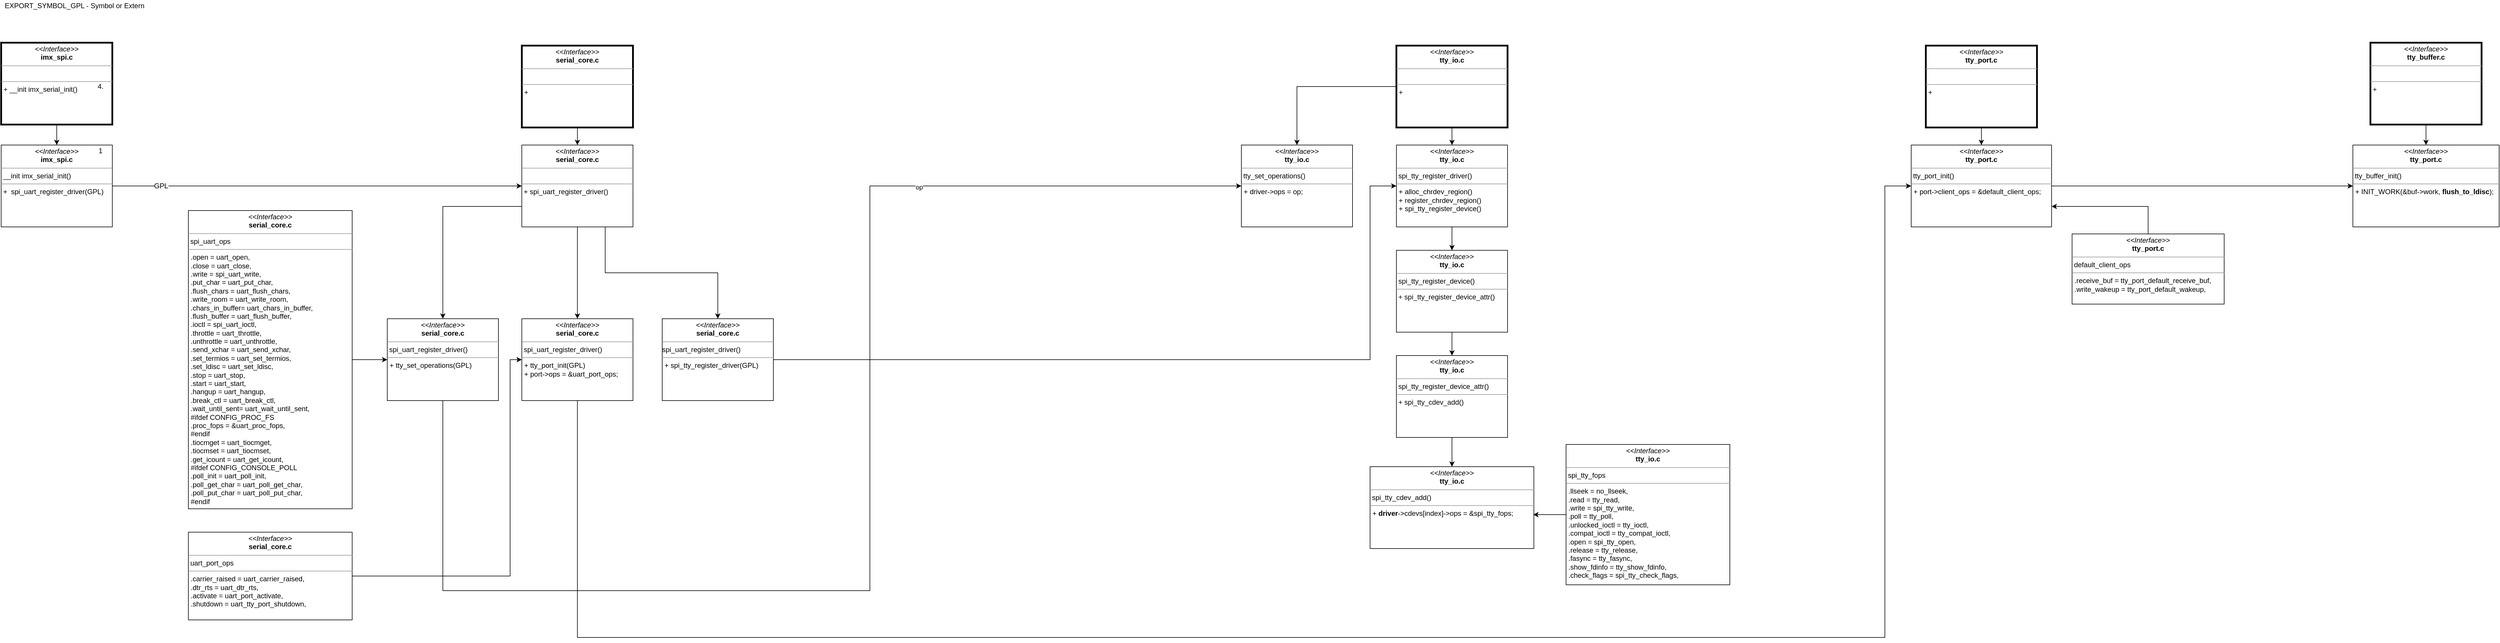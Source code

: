 <mxfile version="14.1.8" type="device" pages="4"><diagram name="INIT" id="JpN72NgN_wq42eCW3UMp"><mxGraphModel dx="1086" dy="926" grid="1" gridSize="10" guides="1" tooltips="1" connect="1" arrows="1" fold="1" page="1" pageScale="1" pageWidth="850" pageHeight="1100" background="#ffffff" math="0" shadow="0"><root><mxCell id="jP4w_3cMyvluBvYbZiQl-0"/><mxCell id="jP4w_3cMyvluBvYbZiQl-1" parent="jP4w_3cMyvluBvYbZiQl-0"/><mxCell id="jP4w_3cMyvluBvYbZiQl-7" style="edgeStyle=orthogonalEdgeStyle;rounded=0;orthogonalLoop=1;jettySize=auto;html=1;exitX=0.5;exitY=1;exitDx=0;exitDy=0;entryX=0.5;entryY=0;entryDx=0;entryDy=0;" parent="jP4w_3cMyvluBvYbZiQl-1" source="jP4w_3cMyvluBvYbZiQl-8" target="jP4w_3cMyvluBvYbZiQl-10" edge="1"><mxGeometry relative="1" as="geometry"/></mxCell><mxCell id="jP4w_3cMyvluBvYbZiQl-8" value="&lt;p style=&quot;margin: 0px ; margin-top: 4px ; text-align: center&quot;&gt;&lt;i&gt;&amp;lt;&amp;lt;Interface&amp;gt;&amp;gt;&lt;/i&gt;&lt;br&gt;&lt;b&gt;imx_spi.c&lt;/b&gt;&lt;/p&gt;&lt;hr size=&quot;1&quot;&gt;&lt;p style=&quot;margin: 0px ; margin-left: 4px&quot;&gt;&lt;br&gt;&lt;/p&gt;&lt;hr size=&quot;1&quot;&gt;&lt;p style=&quot;margin: 0px ; margin-left: 4px&quot;&gt;+&amp;nbsp;__init imx_serial_init()&lt;/p&gt;" style="verticalAlign=top;align=left;overflow=fill;fontSize=12;fontFamily=Helvetica;html=1;rounded=0;shadow=0;comic=0;labelBackgroundColor=none;strokeWidth=3;" parent="jP4w_3cMyvluBvYbZiQl-1" vertex="1"><mxGeometry x="60" y="93" width="190" height="140" as="geometry"/></mxCell><mxCell id="-r6sJn6xzXHBr8Wnxuel-3" style="edgeStyle=orthogonalEdgeStyle;rounded=0;orthogonalLoop=1;jettySize=auto;html=1;exitX=1;exitY=0.5;exitDx=0;exitDy=0;entryX=0;entryY=0.5;entryDx=0;entryDy=0;" parent="jP4w_3cMyvluBvYbZiQl-1" source="jP4w_3cMyvluBvYbZiQl-10" target="-r6sJn6xzXHBr8Wnxuel-1" edge="1"><mxGeometry relative="1" as="geometry"/></mxCell><mxCell id="XW2wtmdbFU2T3CawIcfE-0" value="&lt;span style=&quot;font-family: &amp;#34;helvetica&amp;#34; ; font-size: 12px ; text-align: left ; background-color: rgb(248 , 249 , 250)&quot;&gt;GPL&lt;/span&gt;" style="edgeLabel;html=1;align=center;verticalAlign=middle;resizable=0;points=[];" parent="-r6sJn6xzXHBr8Wnxuel-3" vertex="1" connectable="0"><mxGeometry x="-0.767" relative="1" as="geometry"><mxPoint x="1" as="offset"/></mxGeometry></mxCell><mxCell id="jP4w_3cMyvluBvYbZiQl-10" value="&lt;p style=&quot;margin: 0px ; margin-top: 4px ; text-align: center&quot;&gt;&lt;i&gt;&amp;lt;&amp;lt;Interface&amp;gt;&amp;gt;&lt;/i&gt;&lt;br&gt;&lt;b&gt;imx_spi&lt;/b&gt;&lt;b&gt;.c&lt;/b&gt;&lt;/p&gt;&lt;hr size=&quot;1&quot;&gt;&amp;nbsp;__init imx_serial_init()&lt;br&gt;&lt;hr size=&quot;1&quot;&gt;&lt;p style=&quot;margin: 0px ; margin-left: 4px&quot;&gt;&lt;/p&gt;&amp;nbsp;+&amp;nbsp; spi_uart_register_driver(GPL)" style="verticalAlign=top;align=left;overflow=fill;fontSize=12;fontFamily=Helvetica;html=1;rounded=0;shadow=0;comic=0;labelBackgroundColor=none;strokeWidth=1" parent="jP4w_3cMyvluBvYbZiQl-1" vertex="1"><mxGeometry x="60" y="268" width="190" height="140" as="geometry"/></mxCell><mxCell id="jP4w_3cMyvluBvYbZiQl-105" value="1" style="text;html=1;strokeColor=none;fillColor=none;align=center;verticalAlign=middle;whiteSpace=wrap;rounded=0;" parent="jP4w_3cMyvluBvYbZiQl-1" vertex="1"><mxGeometry x="210" y="268" width="40" height="20" as="geometry"/></mxCell><mxCell id="jP4w_3cMyvluBvYbZiQl-108" value="4." style="text;html=1;strokeColor=none;fillColor=none;align=center;verticalAlign=middle;whiteSpace=wrap;rounded=0;" parent="jP4w_3cMyvluBvYbZiQl-1" vertex="1"><mxGeometry x="210" y="158" width="40" height="20" as="geometry"/></mxCell><mxCell id="jP4w_3cMyvluBvYbZiQl-143" value="&lt;span style=&quot;text-align: left&quot;&gt;EXPORT_SYMBOL_GPL - Symbol or Extern&lt;/span&gt;" style="text;html=1;align=center;verticalAlign=middle;resizable=0;points=[];autosize=1;" parent="jP4w_3cMyvluBvYbZiQl-1" vertex="1"><mxGeometry x="60" y="20" width="250" height="20" as="geometry"/></mxCell><mxCell id="-r6sJn6xzXHBr8Wnxuel-2" style="edgeStyle=orthogonalEdgeStyle;rounded=0;orthogonalLoop=1;jettySize=auto;html=1;exitX=0.5;exitY=1;exitDx=0;exitDy=0;entryX=0.5;entryY=0;entryDx=0;entryDy=0;" parent="jP4w_3cMyvluBvYbZiQl-1" source="-r6sJn6xzXHBr8Wnxuel-0" target="-r6sJn6xzXHBr8Wnxuel-1" edge="1"><mxGeometry relative="1" as="geometry"/></mxCell><mxCell id="-r6sJn6xzXHBr8Wnxuel-0" value="&lt;p style=&quot;margin: 0px ; margin-top: 4px ; text-align: center&quot;&gt;&lt;i&gt;&amp;lt;&amp;lt;Interface&amp;gt;&amp;gt;&lt;/i&gt;&lt;br&gt;&lt;b&gt;serial_core.c&lt;/b&gt;&lt;/p&gt;&lt;hr size=&quot;1&quot;&gt;&lt;p style=&quot;margin: 0px ; margin-left: 4px&quot;&gt;&lt;br&gt;&lt;/p&gt;&lt;hr size=&quot;1&quot;&gt;&lt;p style=&quot;margin: 0px ; margin-left: 4px&quot;&gt;+&amp;nbsp;&lt;/p&gt;" style="verticalAlign=top;align=left;overflow=fill;fontSize=12;fontFamily=Helvetica;html=1;rounded=0;shadow=0;comic=0;labelBackgroundColor=none;strokeWidth=3;" parent="jP4w_3cMyvluBvYbZiQl-1" vertex="1"><mxGeometry x="950" y="98" width="190" height="140" as="geometry"/></mxCell><mxCell id="-r6sJn6xzXHBr8Wnxuel-23" style="edgeStyle=orthogonalEdgeStyle;rounded=0;orthogonalLoop=1;jettySize=auto;html=1;exitX=0;exitY=0.75;exitDx=0;exitDy=0;entryX=0.5;entryY=0;entryDx=0;entryDy=0;" parent="jP4w_3cMyvluBvYbZiQl-1" source="-r6sJn6xzXHBr8Wnxuel-1" target="-r6sJn6xzXHBr8Wnxuel-22" edge="1"><mxGeometry relative="1" as="geometry"/></mxCell><mxCell id="XW2wtmdbFU2T3CawIcfE-16" style="edgeStyle=orthogonalEdgeStyle;rounded=0;orthogonalLoop=1;jettySize=auto;html=1;exitX=0.5;exitY=1;exitDx=0;exitDy=0;entryX=0.5;entryY=0;entryDx=0;entryDy=0;" parent="jP4w_3cMyvluBvYbZiQl-1" source="-r6sJn6xzXHBr8Wnxuel-1" target="XW2wtmdbFU2T3CawIcfE-3" edge="1"><mxGeometry relative="1" as="geometry"/></mxCell><mxCell id="XW2wtmdbFU2T3CawIcfE-17" style="edgeStyle=orthogonalEdgeStyle;rounded=0;orthogonalLoop=1;jettySize=auto;html=1;exitX=0.75;exitY=1;exitDx=0;exitDy=0;entryX=0.5;entryY=0;entryDx=0;entryDy=0;" parent="jP4w_3cMyvluBvYbZiQl-1" source="-r6sJn6xzXHBr8Wnxuel-1" target="-r6sJn6xzXHBr8Wnxuel-28" edge="1"><mxGeometry relative="1" as="geometry"/></mxCell><mxCell id="-r6sJn6xzXHBr8Wnxuel-1" value="&lt;p style=&quot;margin: 0px ; margin-top: 4px ; text-align: center&quot;&gt;&lt;i&gt;&amp;lt;&amp;lt;Interface&amp;gt;&amp;gt;&lt;/i&gt;&lt;br&gt;&lt;b&gt;serial_core&lt;/b&gt;&lt;b&gt;.c&lt;/b&gt;&lt;/p&gt;&lt;hr size=&quot;1&quot;&gt;&amp;nbsp;&lt;br&gt;&lt;hr size=&quot;1&quot;&gt;&lt;p style=&quot;margin: 0px ; margin-left: 4px&quot;&gt;&lt;/p&gt;&amp;nbsp;+ spi_uart_register_driver()" style="verticalAlign=top;align=left;overflow=fill;fontSize=12;fontFamily=Helvetica;html=1;rounded=0;shadow=0;comic=0;labelBackgroundColor=none;strokeWidth=1" parent="jP4w_3cMyvluBvYbZiQl-1" vertex="1"><mxGeometry x="950" y="268" width="190" height="140" as="geometry"/></mxCell><mxCell id="-r6sJn6xzXHBr8Wnxuel-8" style="edgeStyle=orthogonalEdgeStyle;rounded=0;orthogonalLoop=1;jettySize=auto;html=1;exitX=0.5;exitY=1;exitDx=0;exitDy=0;entryX=0.5;entryY=0;entryDx=0;entryDy=0;" parent="jP4w_3cMyvluBvYbZiQl-1" source="-r6sJn6xzXHBr8Wnxuel-4" target="-r6sJn6xzXHBr8Wnxuel-5" edge="1"><mxGeometry relative="1" as="geometry"/></mxCell><mxCell id="-r6sJn6xzXHBr8Wnxuel-27" style="edgeStyle=orthogonalEdgeStyle;rounded=0;orthogonalLoop=1;jettySize=auto;html=1;exitX=0;exitY=0.5;exitDx=0;exitDy=0;entryX=0.5;entryY=0;entryDx=0;entryDy=0;" parent="jP4w_3cMyvluBvYbZiQl-1" source="-r6sJn6xzXHBr8Wnxuel-4" target="-r6sJn6xzXHBr8Wnxuel-24" edge="1"><mxGeometry relative="1" as="geometry"/></mxCell><mxCell id="-r6sJn6xzXHBr8Wnxuel-4" value="&lt;p style=&quot;margin: 0px ; margin-top: 4px ; text-align: center&quot;&gt;&lt;i&gt;&amp;lt;&amp;lt;Interface&amp;gt;&amp;gt;&lt;/i&gt;&lt;br&gt;&lt;b&gt;tty_io.c&lt;/b&gt;&lt;/p&gt;&lt;hr size=&quot;1&quot;&gt;&lt;p style=&quot;margin: 0px ; margin-left: 4px&quot;&gt;&lt;br&gt;&lt;/p&gt;&lt;hr size=&quot;1&quot;&gt;&lt;p style=&quot;margin: 0px ; margin-left: 4px&quot;&gt;+&amp;nbsp;&lt;/p&gt;" style="verticalAlign=top;align=left;overflow=fill;fontSize=12;fontFamily=Helvetica;html=1;rounded=0;shadow=0;comic=0;labelBackgroundColor=none;strokeWidth=3;" parent="jP4w_3cMyvluBvYbZiQl-1" vertex="1"><mxGeometry x="2445" y="98" width="190" height="140" as="geometry"/></mxCell><mxCell id="-r6sJn6xzXHBr8Wnxuel-10" style="edgeStyle=orthogonalEdgeStyle;rounded=0;orthogonalLoop=1;jettySize=auto;html=1;exitX=0.5;exitY=1;exitDx=0;exitDy=0;" parent="jP4w_3cMyvluBvYbZiQl-1" source="-r6sJn6xzXHBr8Wnxuel-5" target="-r6sJn6xzXHBr8Wnxuel-9" edge="1"><mxGeometry relative="1" as="geometry"/></mxCell><mxCell id="-r6sJn6xzXHBr8Wnxuel-5" value="&lt;p style=&quot;margin: 0px ; margin-top: 4px ; text-align: center&quot;&gt;&lt;i&gt;&amp;lt;&amp;lt;Interface&amp;gt;&amp;gt;&lt;/i&gt;&lt;br&gt;&lt;b&gt;tty_io&lt;/b&gt;&lt;b&gt;.c&lt;/b&gt;&lt;/p&gt;&lt;hr size=&quot;1&quot;&gt;&amp;nbsp;spi_tty_register_driver()&lt;br&gt;&lt;hr size=&quot;1&quot;&gt;&lt;p style=&quot;margin: 0px ; margin-left: 4px&quot;&gt;+&amp;nbsp;alloc_chrdev_region()&lt;/p&gt;&lt;p style=&quot;margin: 0px ; margin-left: 4px&quot;&gt;+&amp;nbsp;register_chrdev_region()&lt;/p&gt;&lt;p style=&quot;margin: 0px ; margin-left: 4px&quot;&gt;+&amp;nbsp;spi_tty_register_device()&lt;/p&gt;" style="verticalAlign=top;align=left;overflow=fill;fontSize=12;fontFamily=Helvetica;html=1;rounded=0;shadow=0;comic=0;labelBackgroundColor=none;strokeWidth=1" parent="jP4w_3cMyvluBvYbZiQl-1" vertex="1"><mxGeometry x="2445" y="268" width="190" height="140" as="geometry"/></mxCell><mxCell id="-r6sJn6xzXHBr8Wnxuel-12" style="edgeStyle=orthogonalEdgeStyle;rounded=0;orthogonalLoop=1;jettySize=auto;html=1;exitX=0.5;exitY=1;exitDx=0;exitDy=0;entryX=0.5;entryY=0;entryDx=0;entryDy=0;" parent="jP4w_3cMyvluBvYbZiQl-1" source="-r6sJn6xzXHBr8Wnxuel-9" target="-r6sJn6xzXHBr8Wnxuel-11" edge="1"><mxGeometry relative="1" as="geometry"/></mxCell><mxCell id="-r6sJn6xzXHBr8Wnxuel-9" value="&lt;p style=&quot;margin: 0px ; margin-top: 4px ; text-align: center&quot;&gt;&lt;i&gt;&amp;lt;&amp;lt;Interface&amp;gt;&amp;gt;&lt;/i&gt;&lt;br&gt;&lt;b&gt;tty_io&lt;/b&gt;&lt;b&gt;.c&lt;/b&gt;&lt;/p&gt;&lt;hr size=&quot;1&quot;&gt;&amp;nbsp;spi_tty_register_device()&lt;br&gt;&lt;hr size=&quot;1&quot;&gt;&lt;p style=&quot;margin: 0px ; margin-left: 4px&quot;&gt;&lt;/p&gt;&amp;nbsp;+ spi_tty_register_device_attr()" style="verticalAlign=top;align=left;overflow=fill;fontSize=12;fontFamily=Helvetica;html=1;rounded=0;shadow=0;comic=0;labelBackgroundColor=none;strokeWidth=1" parent="jP4w_3cMyvluBvYbZiQl-1" vertex="1"><mxGeometry x="2445" y="448" width="190" height="140" as="geometry"/></mxCell><mxCell id="-r6sJn6xzXHBr8Wnxuel-14" style="edgeStyle=orthogonalEdgeStyle;rounded=0;orthogonalLoop=1;jettySize=auto;html=1;exitX=0.5;exitY=1;exitDx=0;exitDy=0;entryX=0.5;entryY=0;entryDx=0;entryDy=0;" parent="jP4w_3cMyvluBvYbZiQl-1" source="-r6sJn6xzXHBr8Wnxuel-11" target="-r6sJn6xzXHBr8Wnxuel-13" edge="1"><mxGeometry relative="1" as="geometry"/></mxCell><mxCell id="-r6sJn6xzXHBr8Wnxuel-11" value="&lt;p style=&quot;margin: 0px ; margin-top: 4px ; text-align: center&quot;&gt;&lt;i&gt;&amp;lt;&amp;lt;Interface&amp;gt;&amp;gt;&lt;/i&gt;&lt;br&gt;&lt;b&gt;tty_io&lt;/b&gt;&lt;b&gt;.c&lt;/b&gt;&lt;/p&gt;&lt;hr size=&quot;1&quot;&gt;&amp;nbsp;spi_tty_register_device_attr()&lt;br&gt;&lt;hr size=&quot;1&quot;&gt;&lt;p style=&quot;margin: 0px ; margin-left: 4px&quot;&gt;&lt;/p&gt;&amp;nbsp;+ spi_tty_cdev_add()" style="verticalAlign=top;align=left;overflow=fill;fontSize=12;fontFamily=Helvetica;html=1;rounded=0;shadow=0;comic=0;labelBackgroundColor=none;strokeWidth=1" parent="jP4w_3cMyvluBvYbZiQl-1" vertex="1"><mxGeometry x="2445" y="628" width="190" height="140" as="geometry"/></mxCell><mxCell id="-r6sJn6xzXHBr8Wnxuel-13" value="&lt;p style=&quot;margin: 0px ; margin-top: 4px ; text-align: center&quot;&gt;&lt;i&gt;&amp;lt;&amp;lt;Interface&amp;gt;&amp;gt;&lt;/i&gt;&lt;br&gt;&lt;b&gt;tty_io&lt;/b&gt;&lt;b&gt;.c&lt;/b&gt;&lt;/p&gt;&lt;hr size=&quot;1&quot;&gt;&amp;nbsp;spi_tty_cdev_add()&lt;br&gt;&lt;hr size=&quot;1&quot;&gt;&lt;p style=&quot;margin: 0px ; margin-left: 4px&quot;&gt;+&amp;nbsp;&lt;b&gt;driver&lt;/b&gt;-&amp;gt;cdevs[index]-&amp;gt;ops = &amp;amp;spi_tty_fops;&lt;/p&gt;" style="verticalAlign=top;align=left;overflow=fill;fontSize=12;fontFamily=Helvetica;html=1;rounded=0;shadow=0;comic=0;labelBackgroundColor=none;strokeWidth=1" parent="jP4w_3cMyvluBvYbZiQl-1" vertex="1"><mxGeometry x="2400" y="818" width="280" height="140" as="geometry"/></mxCell><mxCell id="-r6sJn6xzXHBr8Wnxuel-21" style="edgeStyle=orthogonalEdgeStyle;rounded=0;orthogonalLoop=1;jettySize=auto;html=1;exitX=0;exitY=0.5;exitDx=0;exitDy=0;entryX=0.996;entryY=0.586;entryDx=0;entryDy=0;entryPerimeter=0;" parent="jP4w_3cMyvluBvYbZiQl-1" source="-r6sJn6xzXHBr8Wnxuel-15" target="-r6sJn6xzXHBr8Wnxuel-13" edge="1"><mxGeometry relative="1" as="geometry"/></mxCell><mxCell id="-r6sJn6xzXHBr8Wnxuel-15" value="&lt;p style=&quot;margin: 0px ; margin-top: 4px ; text-align: center&quot;&gt;&lt;i&gt;&amp;lt;&amp;lt;Interface&amp;gt;&amp;gt;&lt;/i&gt;&lt;br&gt;&lt;b&gt;tty_io&lt;/b&gt;&lt;b&gt;.c&lt;/b&gt;&lt;/p&gt;&lt;hr size=&quot;1&quot;&gt;&amp;nbsp;spi_tty_fops&lt;br&gt;&lt;hr size=&quot;1&quot;&gt;&lt;p style=&quot;margin: 0px ; margin-left: 4px&quot;&gt;.llseek&lt;span&gt;&#9;&#9;&lt;/span&gt;= no_llseek,&lt;/p&gt;&lt;p style=&quot;margin: 0px ; margin-left: 4px&quot;&gt;&lt;span&gt;&#9;&lt;/span&gt;.read&lt;span&gt;&#9;&#9;&lt;/span&gt;= tty_read,&lt;/p&gt;&lt;p style=&quot;margin: 0px ; margin-left: 4px&quot;&gt;&lt;span&gt;&#9;&lt;/span&gt;.write&lt;span&gt;&#9;&#9;&lt;/span&gt;= spi_tty_write,&lt;/p&gt;&lt;p style=&quot;margin: 0px ; margin-left: 4px&quot;&gt;&lt;span&gt;&#9;&lt;/span&gt;.poll&lt;span&gt;&#9;&#9;&lt;/span&gt;= tty_poll,&lt;/p&gt;&lt;p style=&quot;margin: 0px ; margin-left: 4px&quot;&gt;&lt;span&gt;&#9;&lt;/span&gt;.unlocked_ioctl&lt;span&gt;&#9;&lt;/span&gt;= tty_ioctl,&lt;/p&gt;&lt;p style=&quot;margin: 0px ; margin-left: 4px&quot;&gt;&lt;span&gt;&#9;&lt;/span&gt;.compat_ioctl&lt;span&gt;&#9;&lt;/span&gt;= tty_compat_ioctl,&lt;/p&gt;&lt;p style=&quot;margin: 0px ; margin-left: 4px&quot;&gt;&lt;span&gt;&#9;&lt;/span&gt;.open&lt;span&gt;&#9;&#9;&lt;/span&gt;= spi_tty_open,&lt;/p&gt;&lt;p style=&quot;margin: 0px ; margin-left: 4px&quot;&gt;&lt;span&gt;&#9;&lt;/span&gt;.release&lt;span&gt;&#9;&lt;/span&gt;= tty_release,&lt;/p&gt;&lt;p style=&quot;margin: 0px ; margin-left: 4px&quot;&gt;&lt;span&gt;&#9;&lt;/span&gt;.fasync&lt;span&gt;&#9;&#9;&lt;/span&gt;= tty_fasync,&lt;/p&gt;&lt;p style=&quot;margin: 0px ; margin-left: 4px&quot;&gt;&lt;span&gt;&#9;&lt;/span&gt;.show_fdinfo&lt;span&gt;&#9;&lt;/span&gt;= tty_show_fdinfo,&lt;/p&gt;&lt;p style=&quot;margin: 0px ; margin-left: 4px&quot;&gt;&lt;span&gt;&#9;&lt;/span&gt;.check_flags = spi_tty_check_flags,&lt;/p&gt;" style="verticalAlign=top;align=left;overflow=fill;fontSize=12;fontFamily=Helvetica;html=1;rounded=0;shadow=0;comic=0;labelBackgroundColor=none;strokeWidth=1" parent="jP4w_3cMyvluBvYbZiQl-1" vertex="1"><mxGeometry x="2735" y="780" width="280" height="240" as="geometry"/></mxCell><mxCell id="-r6sJn6xzXHBr8Wnxuel-25" style="edgeStyle=orthogonalEdgeStyle;rounded=0;orthogonalLoop=1;jettySize=auto;html=1;exitX=0.5;exitY=1;exitDx=0;exitDy=0;entryX=0;entryY=0.5;entryDx=0;entryDy=0;" parent="jP4w_3cMyvluBvYbZiQl-1" source="-r6sJn6xzXHBr8Wnxuel-22" target="-r6sJn6xzXHBr8Wnxuel-24" edge="1"><mxGeometry relative="1" as="geometry"><Array as="points"><mxPoint x="815" y="1030"/><mxPoint x="1545" y="1030"/><mxPoint x="1545" y="338"/></Array></mxGeometry></mxCell><mxCell id="-r6sJn6xzXHBr8Wnxuel-26" value="op" style="edgeLabel;html=1;align=center;verticalAlign=middle;resizable=0;points=[];" parent="-r6sJn6xzXHBr8Wnxuel-25" vertex="1" connectable="0"><mxGeometry x="0.537" y="-2" relative="1" as="geometry"><mxPoint as="offset"/></mxGeometry></mxCell><mxCell id="-r6sJn6xzXHBr8Wnxuel-22" value="&lt;p style=&quot;margin: 0px ; margin-top: 4px ; text-align: center&quot;&gt;&lt;i&gt;&amp;lt;&amp;lt;Interface&amp;gt;&amp;gt;&lt;/i&gt;&lt;br&gt;&lt;b&gt;serial_core&lt;/b&gt;&lt;b&gt;.c&lt;/b&gt;&lt;/p&gt;&lt;hr size=&quot;1&quot;&gt;&amp;nbsp;spi_uart_register_driver()&lt;br&gt;&lt;hr size=&quot;1&quot;&gt;&lt;p style=&quot;margin: 0px ; margin-left: 4px&quot;&gt;+&amp;nbsp;tty_set_operations(GPL)&lt;/p&gt;&lt;span style=&quot;color: rgba(0 , 0 , 0 , 0) ; font-family: monospace ; font-size: 0px&quot;&gt;%3CmxGraphModel%3E%3Croot%3E%3CmxCell%20id%3D%220%22%2F%3E%3CmxCell%20id%3D%221%22%20parent%3D%220%22%2F%3E%3CmxCell%20id%3D%222%22%20value%3D%22%26lt%3Bp%20style%3D%26quot%3Bmargin%3A%200px%20%3B%20margin-top%3A%204px%20%3B%20text-align%3A%20center%26quot%3B%26gt%3B%26lt%3Bi%26gt%3B%26amp%3Blt%3B%26amp%3Blt%3BInterface%26amp%3Bgt%3B%26amp%3Bgt%3B%26lt%3B%2Fi%26gt%3B%26lt%3Bbr%26gt%3B%26lt%3Bb%26gt%3Bserial_core%26lt%3B%2Fb%26gt%3B%26lt%3Bb%26gt%3B.c%26lt%3B%2Fb%26gt%3B%26lt%3B%2Fp%26gt%3B%26lt%3Bhr%20size%3D%26quot%3B1%26quot%3B%26gt%3B%26amp%3Bnbsp%3Bspi_uart_register_driver()%26lt%3Bbr%26gt%3B%26lt%3Bhr%20size%3D%26quot%3B1%26quot%3B%26gt%3B%26lt%3Bp%20style%3D%26quot%3Bmargin%3A%200px%20%3B%20margin-left%3A%204px%26quot%3B%26gt%3B%2B%26amp%3Bnbsp%3B%26lt%3B%2Fp%26gt%3B%22%20style%3D%22verticalAlign%3Dtop%3Balign%3Dleft%3Boverflow%3Dfill%3BfontSize%3D12%3BfontFamily%3DHelvetica%3Bhtml%3D1%3Brounded%3D0%3Bshadow%3D0%3Bcomic%3D0%3BlabelBackgroundColor%3Dnone%3BstrokeWidth%3D1%22%20vertex%3D%221%22%20parent%3D%221%22%3E%3CmxGeometry%20x%3D%22430%22%20y%3D%22460%22%20width%3D%22190%22%20height%3D%22140%22%20as%3D%22geometry%22%2F%3E%3C%2FmxCell%3E%3C%2Froot%3E%3C%2FmxGraphModel%3E&lt;/span&gt;" style="verticalAlign=top;align=left;overflow=fill;fontSize=12;fontFamily=Helvetica;html=1;rounded=0;shadow=0;comic=0;labelBackgroundColor=none;strokeWidth=1" parent="jP4w_3cMyvluBvYbZiQl-1" vertex="1"><mxGeometry x="720" y="565" width="190" height="140" as="geometry"/></mxCell><mxCell id="-r6sJn6xzXHBr8Wnxuel-24" value="&lt;p style=&quot;margin: 0px ; margin-top: 4px ; text-align: center&quot;&gt;&lt;i&gt;&amp;lt;&amp;lt;Interface&amp;gt;&amp;gt;&lt;/i&gt;&lt;br&gt;&lt;b&gt;tty_io&lt;/b&gt;&lt;b&gt;.c&lt;/b&gt;&lt;/p&gt;&lt;hr size=&quot;1&quot;&gt;&amp;nbsp;tty_set_operations()&lt;br&gt;&lt;hr size=&quot;1&quot;&gt;&lt;p style=&quot;margin: 0px ; margin-left: 4px&quot;&gt;+&amp;nbsp;driver-&amp;gt;ops = op;&lt;/p&gt;" style="verticalAlign=top;align=left;overflow=fill;fontSize=12;fontFamily=Helvetica;html=1;rounded=0;shadow=0;comic=0;labelBackgroundColor=none;strokeWidth=1" parent="jP4w_3cMyvluBvYbZiQl-1" vertex="1"><mxGeometry x="2180" y="268" width="190" height="140" as="geometry"/></mxCell><mxCell id="-r6sJn6xzXHBr8Wnxuel-30" style="edgeStyle=orthogonalEdgeStyle;rounded=0;orthogonalLoop=1;jettySize=auto;html=1;entryX=0;entryY=0.5;entryDx=0;entryDy=0;exitX=1;exitY=0.5;exitDx=0;exitDy=0;" parent="jP4w_3cMyvluBvYbZiQl-1" source="-r6sJn6xzXHBr8Wnxuel-28" target="-r6sJn6xzXHBr8Wnxuel-5" edge="1"><mxGeometry relative="1" as="geometry"><Array as="points"><mxPoint x="2400" y="635"/><mxPoint x="2400" y="338"/></Array><mxPoint x="1640" y="820" as="sourcePoint"/></mxGeometry></mxCell><mxCell id="-r6sJn6xzXHBr8Wnxuel-28" value="&lt;p style=&quot;margin: 0px ; margin-top: 4px ; text-align: center&quot;&gt;&lt;i&gt;&amp;lt;&amp;lt;Interface&amp;gt;&amp;gt;&lt;/i&gt;&lt;br&gt;&lt;b&gt;serial_core&lt;/b&gt;&lt;b&gt;.c&lt;/b&gt;&lt;/p&gt;&lt;hr size=&quot;1&quot;&gt;spi_uart_register_driver()&lt;br&gt;&lt;hr size=&quot;1&quot;&gt;&lt;p style=&quot;margin: 0px ; margin-left: 4px&quot;&gt;+&amp;nbsp;spi_tty_register_driver(GPL)&lt;/p&gt;" style="verticalAlign=top;align=left;overflow=fill;fontSize=12;fontFamily=Helvetica;html=1;rounded=0;shadow=0;comic=0;labelBackgroundColor=none;strokeWidth=1" parent="jP4w_3cMyvluBvYbZiQl-1" vertex="1"><mxGeometry x="1190" y="565" width="190" height="140" as="geometry"/></mxCell><mxCell id="-r6sJn6xzXHBr8Wnxuel-32" style="edgeStyle=orthogonalEdgeStyle;rounded=0;orthogonalLoop=1;jettySize=auto;html=1;exitX=1;exitY=0.5;exitDx=0;exitDy=0;entryX=0;entryY=0.5;entryDx=0;entryDy=0;" parent="jP4w_3cMyvluBvYbZiQl-1" source="-r6sJn6xzXHBr8Wnxuel-31" target="-r6sJn6xzXHBr8Wnxuel-22" edge="1"><mxGeometry relative="1" as="geometry"><mxPoint x="880" y="713" as="sourcePoint"/></mxGeometry></mxCell><mxCell id="-r6sJn6xzXHBr8Wnxuel-31" value="&lt;p style=&quot;margin: 0px ; margin-top: 4px ; text-align: center&quot;&gt;&lt;i&gt;&amp;lt;&amp;lt;Interface&amp;gt;&amp;gt;&lt;/i&gt;&lt;br&gt;&lt;b&gt;serial_core&lt;/b&gt;&lt;b&gt;.c&lt;/b&gt;&lt;/p&gt;&lt;hr size=&quot;1&quot;&gt;&amp;nbsp;spi_uart_ops&lt;br&gt;&lt;hr size=&quot;1&quot;&gt;&lt;p style=&quot;margin: 0px ; margin-left: 4px&quot;&gt;.open&lt;span&gt;&#9;&#9;&lt;/span&gt;= uart_open,&lt;/p&gt;&lt;p style=&quot;margin: 0px ; margin-left: 4px&quot;&gt;&lt;span&gt;&#9;&lt;/span&gt;.close&lt;span&gt;&#9;&#9;&lt;/span&gt;= uart_close,&lt;/p&gt;&lt;p style=&quot;margin: 0px ; margin-left: 4px&quot;&gt;&lt;span&gt;&#9;&lt;/span&gt;.write&lt;span&gt;&#9;&#9;&lt;/span&gt;= spi_uart_write,&lt;/p&gt;&lt;p style=&quot;margin: 0px ; margin-left: 4px&quot;&gt;&lt;span&gt;&#9;&lt;/span&gt;.put_char&lt;span&gt;&#9;&lt;/span&gt;= uart_put_char,&lt;/p&gt;&lt;p style=&quot;margin: 0px ; margin-left: 4px&quot;&gt;&lt;span&gt;&#9;&lt;/span&gt;.flush_chars&lt;span&gt;&#9;&lt;/span&gt;= uart_flush_chars,&lt;/p&gt;&lt;p style=&quot;margin: 0px ; margin-left: 4px&quot;&gt;&lt;span&gt;&#9;&lt;/span&gt;.write_room&lt;span&gt;&#9;&lt;/span&gt;= uart_write_room,&lt;/p&gt;&lt;p style=&quot;margin: 0px ; margin-left: 4px&quot;&gt;&lt;span&gt;&#9;&lt;/span&gt;.chars_in_buffer= uart_chars_in_buffer,&lt;/p&gt;&lt;p style=&quot;margin: 0px ; margin-left: 4px&quot;&gt;&lt;span&gt;&#9;&lt;/span&gt;.flush_buffer&lt;span&gt;&#9;&lt;/span&gt;= uart_flush_buffer,&lt;/p&gt;&lt;p style=&quot;margin: 0px ; margin-left: 4px&quot;&gt;&lt;span&gt;&#9;&lt;/span&gt;.ioctl&lt;span&gt;&#9;&#9;&lt;/span&gt;= spi_uart_ioctl,&lt;/p&gt;&lt;p style=&quot;margin: 0px ; margin-left: 4px&quot;&gt;&lt;span&gt;&#9;&lt;/span&gt;.throttle&lt;span&gt;&#9;&lt;/span&gt;= uart_throttle,&lt;/p&gt;&lt;p style=&quot;margin: 0px ; margin-left: 4px&quot;&gt;&lt;span&gt;&#9;&lt;/span&gt;.unthrottle&lt;span&gt;&#9;&lt;/span&gt;= uart_unthrottle,&lt;/p&gt;&lt;p style=&quot;margin: 0px ; margin-left: 4px&quot;&gt;&lt;span&gt;&#9;&lt;/span&gt;.send_xchar&lt;span&gt;&#9;&lt;/span&gt;= uart_send_xchar,&lt;/p&gt;&lt;p style=&quot;margin: 0px ; margin-left: 4px&quot;&gt;&lt;span&gt;&#9;&lt;/span&gt;.set_termios&lt;span&gt;&#9;&lt;/span&gt;= uart_set_termios,&lt;/p&gt;&lt;p style=&quot;margin: 0px ; margin-left: 4px&quot;&gt;&lt;span&gt;&#9;&lt;/span&gt;.set_ldisc&lt;span&gt;&#9;&lt;/span&gt;= uart_set_ldisc,&lt;/p&gt;&lt;p style=&quot;margin: 0px ; margin-left: 4px&quot;&gt;&lt;span&gt;&#9;&lt;/span&gt;.stop&lt;span&gt;&#9;&#9;&lt;/span&gt;= uart_stop,&lt;/p&gt;&lt;p style=&quot;margin: 0px ; margin-left: 4px&quot;&gt;&lt;span&gt;&#9;&lt;/span&gt;.start&lt;span&gt;&#9;&#9;&lt;/span&gt;= uart_start,&lt;/p&gt;&lt;p style=&quot;margin: 0px ; margin-left: 4px&quot;&gt;&lt;span&gt;&#9;&lt;/span&gt;.hangup&lt;span&gt;&#9;&#9;&lt;/span&gt;= uart_hangup,&lt;/p&gt;&lt;p style=&quot;margin: 0px ; margin-left: 4px&quot;&gt;&lt;span&gt;&#9;&lt;/span&gt;.break_ctl&lt;span&gt;&#9;&lt;/span&gt;= uart_break_ctl,&lt;/p&gt;&lt;p style=&quot;margin: 0px ; margin-left: 4px&quot;&gt;&lt;span&gt;&#9;&lt;/span&gt;.wait_until_sent= uart_wait_until_sent,&lt;/p&gt;&lt;p style=&quot;margin: 0px ; margin-left: 4px&quot;&gt;#ifdef CONFIG_PROC_FS&lt;/p&gt;&lt;p style=&quot;margin: 0px ; margin-left: 4px&quot;&gt;&lt;span&gt;&#9;&lt;/span&gt;.proc_fops&lt;span&gt;&#9;&lt;/span&gt;= &amp;amp;uart_proc_fops,&lt;/p&gt;&lt;p style=&quot;margin: 0px ; margin-left: 4px&quot;&gt;#endif&lt;/p&gt;&lt;p style=&quot;margin: 0px ; margin-left: 4px&quot;&gt;&lt;span&gt;&#9;&lt;/span&gt;.tiocmget&lt;span&gt;&#9;&lt;/span&gt;= uart_tiocmget,&lt;/p&gt;&lt;p style=&quot;margin: 0px ; margin-left: 4px&quot;&gt;&lt;span&gt;&#9;&lt;/span&gt;.tiocmset&lt;span&gt;&#9;&lt;/span&gt;= uart_tiocmset,&lt;/p&gt;&lt;p style=&quot;margin: 0px ; margin-left: 4px&quot;&gt;&lt;span&gt;&#9;&lt;/span&gt;.get_icount&lt;span&gt;&#9;&lt;/span&gt;= uart_get_icount,&lt;/p&gt;&lt;p style=&quot;margin: 0px ; margin-left: 4px&quot;&gt;#ifdef CONFIG_CONSOLE_POLL&lt;/p&gt;&lt;p style=&quot;margin: 0px ; margin-left: 4px&quot;&gt;&lt;span&gt;&#9;&lt;/span&gt;.poll_init&lt;span&gt;&#9;&lt;/span&gt;= uart_poll_init,&lt;/p&gt;&lt;p style=&quot;margin: 0px ; margin-left: 4px&quot;&gt;&lt;span&gt;&#9;&lt;/span&gt;.poll_get_char&lt;span&gt;&#9;&lt;/span&gt;= uart_poll_get_char,&lt;/p&gt;&lt;p style=&quot;margin: 0px ; margin-left: 4px&quot;&gt;&lt;span&gt;&#9;&lt;/span&gt;.poll_put_char&lt;span&gt;&#9;&lt;/span&gt;= uart_poll_put_char,&lt;/p&gt;&lt;p style=&quot;margin: 0px ; margin-left: 4px&quot;&gt;#endif&lt;/p&gt;" style="verticalAlign=top;align=left;overflow=fill;fontSize=12;fontFamily=Helvetica;html=1;rounded=0;shadow=0;comic=0;labelBackgroundColor=none;strokeWidth=1" parent="jP4w_3cMyvluBvYbZiQl-1" vertex="1"><mxGeometry x="380" y="380" width="280" height="510" as="geometry"/></mxCell><mxCell id="XW2wtmdbFU2T3CawIcfE-6" style="edgeStyle=orthogonalEdgeStyle;rounded=0;orthogonalLoop=1;jettySize=auto;html=1;exitX=0.5;exitY=1;exitDx=0;exitDy=0;entryX=0.5;entryY=0;entryDx=0;entryDy=0;" parent="jP4w_3cMyvluBvYbZiQl-1" source="XW2wtmdbFU2T3CawIcfE-1" target="XW2wtmdbFU2T3CawIcfE-2" edge="1"><mxGeometry relative="1" as="geometry"/></mxCell><mxCell id="XW2wtmdbFU2T3CawIcfE-1" value="&lt;p style=&quot;margin: 0px ; margin-top: 4px ; text-align: center&quot;&gt;&lt;i&gt;&amp;lt;&amp;lt;Interface&amp;gt;&amp;gt;&lt;/i&gt;&lt;br&gt;&lt;b&gt;tty_port.c&lt;/b&gt;&lt;/p&gt;&lt;hr size=&quot;1&quot;&gt;&lt;p style=&quot;margin: 0px ; margin-left: 4px&quot;&gt;&lt;br&gt;&lt;/p&gt;&lt;hr size=&quot;1&quot;&gt;&lt;p style=&quot;margin: 0px ; margin-left: 4px&quot;&gt;+&amp;nbsp;&lt;/p&gt;" style="verticalAlign=top;align=left;overflow=fill;fontSize=12;fontFamily=Helvetica;html=1;rounded=0;shadow=0;comic=0;labelBackgroundColor=none;strokeWidth=3;" parent="jP4w_3cMyvluBvYbZiQl-1" vertex="1"><mxGeometry x="3350" y="98" width="190" height="140" as="geometry"/></mxCell><mxCell id="XW2wtmdbFU2T3CawIcfE-9" style="edgeStyle=orthogonalEdgeStyle;rounded=0;orthogonalLoop=1;jettySize=auto;html=1;exitX=1;exitY=0.5;exitDx=0;exitDy=0;entryX=0;entryY=0.5;entryDx=0;entryDy=0;" parent="jP4w_3cMyvluBvYbZiQl-1" source="XW2wtmdbFU2T3CawIcfE-2" target="XW2wtmdbFU2T3CawIcfE-8" edge="1"><mxGeometry relative="1" as="geometry"/></mxCell><mxCell id="XW2wtmdbFU2T3CawIcfE-2" value="&lt;p style=&quot;margin: 0px ; margin-top: 4px ; text-align: center&quot;&gt;&lt;i&gt;&amp;lt;&amp;lt;Interface&amp;gt;&amp;gt;&lt;/i&gt;&lt;br&gt;&lt;b&gt;tty_port&lt;/b&gt;&lt;b&gt;.c&lt;/b&gt;&lt;/p&gt;&lt;hr size=&quot;1&quot;&gt;&amp;nbsp;tty_port_init()&lt;br&gt;&lt;hr size=&quot;1&quot;&gt;&lt;p style=&quot;margin: 0px ; margin-left: 4px&quot;&gt;+&amp;nbsp;port-&amp;gt;client_ops = &amp;amp;default_client_ops;&lt;/p&gt;" style="verticalAlign=top;align=left;overflow=fill;fontSize=12;fontFamily=Helvetica;html=1;rounded=0;shadow=0;comic=0;labelBackgroundColor=none;strokeWidth=1" parent="jP4w_3cMyvluBvYbZiQl-1" vertex="1"><mxGeometry x="3325" y="268" width="240" height="140" as="geometry"/></mxCell><mxCell id="XW2wtmdbFU2T3CawIcfE-5" style="edgeStyle=orthogonalEdgeStyle;rounded=0;orthogonalLoop=1;jettySize=auto;html=1;exitX=0.5;exitY=1;exitDx=0;exitDy=0;entryX=0;entryY=0.5;entryDx=0;entryDy=0;" parent="jP4w_3cMyvluBvYbZiQl-1" source="XW2wtmdbFU2T3CawIcfE-3" target="XW2wtmdbFU2T3CawIcfE-2" edge="1"><mxGeometry relative="1" as="geometry"><Array as="points"><mxPoint x="1045" y="1110"/><mxPoint x="3280" y="1110"/><mxPoint x="3280" y="338"/></Array></mxGeometry></mxCell><mxCell id="XW2wtmdbFU2T3CawIcfE-3" value="&lt;p style=&quot;margin: 0px ; margin-top: 4px ; text-align: center&quot;&gt;&lt;i&gt;&amp;lt;&amp;lt;Interface&amp;gt;&amp;gt;&lt;/i&gt;&lt;br&gt;&lt;b&gt;serial_core&lt;/b&gt;&lt;b&gt;.c&lt;/b&gt;&lt;/p&gt;&lt;hr size=&quot;1&quot;&gt;&amp;nbsp;spi_uart_register_driver()&lt;br&gt;&lt;hr size=&quot;1&quot;&gt;&lt;p style=&quot;margin: 0px ; margin-left: 4px&quot;&gt;+ tty_port_init(GPL)&lt;/p&gt;&lt;p style=&quot;margin: 0px ; margin-left: 4px&quot;&gt;+ port-&amp;gt;ops = &amp;amp;uart_port_ops;&lt;/p&gt;" style="verticalAlign=top;align=left;overflow=fill;fontSize=12;fontFamily=Helvetica;html=1;rounded=0;shadow=0;comic=0;labelBackgroundColor=none;strokeWidth=1" parent="jP4w_3cMyvluBvYbZiQl-1" vertex="1"><mxGeometry x="950" y="565" width="190" height="140" as="geometry"/></mxCell><mxCell id="XW2wtmdbFU2T3CawIcfE-11" style="edgeStyle=orthogonalEdgeStyle;rounded=0;orthogonalLoop=1;jettySize=auto;html=1;exitX=0.5;exitY=1;exitDx=0;exitDy=0;entryX=0.5;entryY=0;entryDx=0;entryDy=0;" parent="jP4w_3cMyvluBvYbZiQl-1" source="XW2wtmdbFU2T3CawIcfE-7" target="XW2wtmdbFU2T3CawIcfE-8" edge="1"><mxGeometry relative="1" as="geometry"/></mxCell><mxCell id="XW2wtmdbFU2T3CawIcfE-7" value="&lt;p style=&quot;margin: 0px ; margin-top: 4px ; text-align: center&quot;&gt;&lt;i&gt;&amp;lt;&amp;lt;Interface&amp;gt;&amp;gt;&lt;/i&gt;&lt;br&gt;&lt;b&gt;tty_buffer.c&lt;/b&gt;&lt;/p&gt;&lt;hr size=&quot;1&quot;&gt;&lt;p style=&quot;margin: 0px ; margin-left: 4px&quot;&gt;&lt;br&gt;&lt;/p&gt;&lt;hr size=&quot;1&quot;&gt;&lt;p style=&quot;margin: 0px ; margin-left: 4px&quot;&gt;+&amp;nbsp;&lt;/p&gt;" style="verticalAlign=top;align=left;overflow=fill;fontSize=12;fontFamily=Helvetica;html=1;rounded=0;shadow=0;comic=0;labelBackgroundColor=none;strokeWidth=3;" parent="jP4w_3cMyvluBvYbZiQl-1" vertex="1"><mxGeometry x="4110" y="93" width="190" height="140" as="geometry"/></mxCell><mxCell id="XW2wtmdbFU2T3CawIcfE-8" value="&lt;p style=&quot;margin: 0px ; margin-top: 4px ; text-align: center&quot;&gt;&lt;i&gt;&amp;lt;&amp;lt;Interface&amp;gt;&amp;gt;&lt;/i&gt;&lt;br&gt;&lt;b&gt;tty_port&lt;/b&gt;&lt;b&gt;.c&lt;/b&gt;&lt;/p&gt;&lt;hr size=&quot;1&quot;&gt;&amp;nbsp;tty_buffer_init()&lt;br&gt;&lt;hr size=&quot;1&quot;&gt;&lt;p style=&quot;margin: 0px ; margin-left: 4px&quot;&gt;+&amp;nbsp;INIT_WORK(&amp;amp;buf-&amp;gt;work, &lt;b&gt;flush_to_ldisc&lt;/b&gt;);&lt;/p&gt;" style="verticalAlign=top;align=left;overflow=fill;fontSize=12;fontFamily=Helvetica;html=1;rounded=0;shadow=0;comic=0;labelBackgroundColor=none;strokeWidth=1" parent="jP4w_3cMyvluBvYbZiQl-1" vertex="1"><mxGeometry x="4080" y="268" width="250" height="140" as="geometry"/></mxCell><mxCell id="XW2wtmdbFU2T3CawIcfE-13" style="edgeStyle=orthogonalEdgeStyle;rounded=0;orthogonalLoop=1;jettySize=auto;html=1;exitX=0.5;exitY=0;exitDx=0;exitDy=0;entryX=1;entryY=0.75;entryDx=0;entryDy=0;" parent="jP4w_3cMyvluBvYbZiQl-1" source="XW2wtmdbFU2T3CawIcfE-12" target="XW2wtmdbFU2T3CawIcfE-2" edge="1"><mxGeometry relative="1" as="geometry"/></mxCell><mxCell id="XW2wtmdbFU2T3CawIcfE-12" value="&lt;p style=&quot;margin: 0px ; margin-top: 4px ; text-align: center&quot;&gt;&lt;i&gt;&amp;lt;&amp;lt;Interface&amp;gt;&amp;gt;&lt;/i&gt;&lt;br&gt;&lt;b&gt;tty_port&lt;/b&gt;&lt;b&gt;.c&lt;/b&gt;&lt;/p&gt;&lt;hr size=&quot;1&quot;&gt;&amp;nbsp;default_client_ops&lt;br&gt;&lt;hr size=&quot;1&quot;&gt;&lt;p style=&quot;margin: 0px ; margin-left: 4px&quot;&gt;.receive_buf = tty_port_default_receive_buf,&lt;/p&gt;&lt;p style=&quot;margin: 0px ; margin-left: 4px&quot;&gt;&lt;span&gt;&#9;&lt;/span&gt;.write_wakeup = tty_port_default_wakeup,&lt;/p&gt;&lt;p style=&quot;margin: 0px ; margin-left: 4px&quot;&gt;&lt;br&gt;&lt;/p&gt;" style="verticalAlign=top;align=left;overflow=fill;fontSize=12;fontFamily=Helvetica;html=1;rounded=0;shadow=0;comic=0;labelBackgroundColor=none;strokeWidth=1" parent="jP4w_3cMyvluBvYbZiQl-1" vertex="1"><mxGeometry x="3600" y="420" width="260" height="120" as="geometry"/></mxCell><mxCell id="XW2wtmdbFU2T3CawIcfE-15" style="edgeStyle=orthogonalEdgeStyle;rounded=0;orthogonalLoop=1;jettySize=auto;html=1;exitX=1;exitY=0.5;exitDx=0;exitDy=0;entryX=0;entryY=0.5;entryDx=0;entryDy=0;" parent="jP4w_3cMyvluBvYbZiQl-1" source="XW2wtmdbFU2T3CawIcfE-14" target="XW2wtmdbFU2T3CawIcfE-3" edge="1"><mxGeometry relative="1" as="geometry"><Array as="points"><mxPoint x="930" y="1005"/><mxPoint x="930" y="635"/></Array></mxGeometry></mxCell><mxCell id="XW2wtmdbFU2T3CawIcfE-14" value="&lt;p style=&quot;margin: 0px ; margin-top: 4px ; text-align: center&quot;&gt;&lt;i&gt;&amp;lt;&amp;lt;Interface&amp;gt;&amp;gt;&lt;/i&gt;&lt;br&gt;&lt;b&gt;serial_core&lt;/b&gt;&lt;b&gt;.c&lt;/b&gt;&lt;/p&gt;&lt;hr size=&quot;1&quot;&gt;&amp;nbsp;uart_port_ops&lt;br&gt;&lt;hr size=&quot;1&quot;&gt;&lt;p style=&quot;margin: 0px ; margin-left: 4px&quot;&gt;.carrier_raised = uart_carrier_raised,&lt;/p&gt;&lt;p style=&quot;margin: 0px ; margin-left: 4px&quot;&gt;&lt;span&gt;&#9;&lt;/span&gt;.dtr_rts&lt;span&gt;&#9;&lt;/span&gt;= uart_dtr_rts,&lt;/p&gt;&lt;p style=&quot;margin: 0px ; margin-left: 4px&quot;&gt;&lt;span&gt;&#9;&lt;/span&gt;.activate&lt;span&gt;&#9;&lt;/span&gt;= uart_port_activate,&lt;/p&gt;&lt;p style=&quot;margin: 0px ; margin-left: 4px&quot;&gt;&lt;span&gt;&#9;&lt;/span&gt;.shutdown&lt;span&gt;&#9;&lt;/span&gt;= uart_tty_port_shutdown,&lt;/p&gt;" style="verticalAlign=top;align=left;overflow=fill;fontSize=12;fontFamily=Helvetica;html=1;rounded=0;shadow=0;comic=0;labelBackgroundColor=none;strokeWidth=1" parent="jP4w_3cMyvluBvYbZiQl-1" vertex="1"><mxGeometry x="380" y="930" width="280" height="150" as="geometry"/></mxCell></root></mxGraphModel></diagram><diagram name="OPEN" id="t587SRbUzkb4fGrND2G6"><mxGraphModel dx="1673" dy="1108" grid="1" gridSize="10" guides="1" tooltips="1" connect="1" arrows="1" fold="1" page="1" pageScale="1" pageWidth="850" pageHeight="1100" background="#ffffff" math="0" shadow="0"><root><mxCell id="0gUtc3DVpqje3lNoLvr6-0"/><mxCell id="0gUtc3DVpqje3lNoLvr6-1" parent="0gUtc3DVpqje3lNoLvr6-0"/><mxCell id="5tXhjfMrkagGq2w8JWVA-2" style="edgeStyle=orthogonalEdgeStyle;rounded=0;orthogonalLoop=1;jettySize=auto;html=1;exitX=0.5;exitY=1;exitDx=0;exitDy=0;entryX=0.5;entryY=0;entryDx=0;entryDy=0;" edge="1" parent="0gUtc3DVpqje3lNoLvr6-1" source="0gUtc3DVpqje3lNoLvr6-3" target="5tXhjfMrkagGq2w8JWVA-1"><mxGeometry relative="1" as="geometry"/></mxCell><mxCell id="5tXhjfMrkagGq2w8JWVA-7" style="edgeStyle=orthogonalEdgeStyle;rounded=0;orthogonalLoop=1;jettySize=auto;html=1;exitX=1;exitY=0.75;exitDx=0;exitDy=0;" edge="1" parent="0gUtc3DVpqje3lNoLvr6-1" source="0gUtc3DVpqje3lNoLvr6-3" target="5tXhjfMrkagGq2w8JWVA-6"><mxGeometry relative="1" as="geometry"/></mxCell><mxCell id="0gUtc3DVpqje3lNoLvr6-3" value="&lt;p style=&quot;margin: 0px ; margin-top: 4px ; text-align: center&quot;&gt;&lt;i&gt;&amp;lt;&amp;lt;Interface&amp;gt;&amp;gt;&lt;/i&gt;&lt;br&gt;&lt;b&gt;imx_spi.c&lt;/b&gt;&lt;/p&gt;&lt;hr size=&quot;1&quot;&gt;&lt;p style=&quot;margin: 0px ; margin-left: 4px&quot;&gt;&lt;br&gt;&lt;/p&gt;&lt;hr size=&quot;1&quot;&gt;&lt;p style=&quot;margin: 0px ; margin-left: 4px&quot;&gt;+&amp;nbsp;__init imx_serial_init()&lt;/p&gt;" style="verticalAlign=top;align=left;overflow=fill;fontSize=12;fontFamily=Helvetica;html=1;rounded=0;shadow=0;comic=0;labelBackgroundColor=none;strokeWidth=3;" parent="0gUtc3DVpqje3lNoLvr6-1" vertex="1"><mxGeometry x="60" y="93" width="190" height="140" as="geometry"/></mxCell><mxCell id="0gUtc3DVpqje3lNoLvr6-4" style="edgeStyle=orthogonalEdgeStyle;rounded=0;orthogonalLoop=1;jettySize=auto;html=1;exitX=1;exitY=0.5;exitDx=0;exitDy=0;entryX=0;entryY=0.5;entryDx=0;entryDy=0;" parent="0gUtc3DVpqje3lNoLvr6-1" source="0gUtc3DVpqje3lNoLvr6-6" target="0gUtc3DVpqje3lNoLvr6-15" edge="1"><mxGeometry relative="1" as="geometry"/></mxCell><mxCell id="0gUtc3DVpqje3lNoLvr6-5" value="&lt;span style=&quot;font-family: &amp;#34;helvetica&amp;#34; ; font-size: 12px ; text-align: left ; background-color: rgb(248 , 249 , 250)&quot;&gt;GPL&lt;/span&gt;" style="edgeLabel;html=1;align=center;verticalAlign=middle;resizable=0;points=[];" parent="0gUtc3DVpqje3lNoLvr6-4" vertex="1" connectable="0"><mxGeometry x="-0.767" relative="1" as="geometry"><mxPoint x="1" as="offset"/></mxGeometry></mxCell><mxCell id="0gUtc3DVpqje3lNoLvr6-6" value="&lt;p style=&quot;margin: 0px ; margin-top: 4px ; text-align: center&quot;&gt;&lt;i&gt;&amp;lt;&amp;lt;Interface&amp;gt;&amp;gt;&lt;/i&gt;&lt;br&gt;&lt;b&gt;imx_spi&lt;/b&gt;&lt;b&gt;.c&lt;/b&gt;&lt;/p&gt;&lt;hr size=&quot;1&quot;&gt;&amp;nbsp;__init imx_serial_init()&lt;br&gt;&lt;hr size=&quot;1&quot;&gt;&lt;p style=&quot;margin: 0px ; margin-left: 4px&quot;&gt;&lt;/p&gt;&amp;nbsp;+&amp;nbsp; spi_uart_register_driver(GPL)" style="verticalAlign=top;align=left;overflow=fill;fontSize=12;fontFamily=Helvetica;html=1;rounded=0;shadow=0;comic=0;labelBackgroundColor=none;strokeWidth=1" parent="0gUtc3DVpqje3lNoLvr6-1" vertex="1"><mxGeometry x="760" y="268" width="190" height="140" as="geometry"/></mxCell><mxCell id="0gUtc3DVpqje3lNoLvr6-7" value="1" style="text;html=1;strokeColor=none;fillColor=none;align=center;verticalAlign=middle;whiteSpace=wrap;rounded=0;" parent="0gUtc3DVpqje3lNoLvr6-1" vertex="1"><mxGeometry x="910" y="270" width="40" height="20" as="geometry"/></mxCell><mxCell id="N-4Shf0lMA6nAl-4Jhl3-19" style="edgeStyle=orthogonalEdgeStyle;rounded=0;orthogonalLoop=1;jettySize=auto;html=1;exitX=1;exitY=0.5;exitDx=0;exitDy=0;entryX=0.5;entryY=0;entryDx=0;entryDy=0;" edge="1" parent="0gUtc3DVpqje3lNoLvr6-1" target="0gUtc3DVpqje3lNoLvr6-6"><mxGeometry relative="1" as="geometry"><mxPoint x="250" y="168" as="sourcePoint"/></mxGeometry></mxCell><mxCell id="0gUtc3DVpqje3lNoLvr6-9" value="&lt;span style=&quot;text-align: left&quot;&gt;EXPORT_SYMBOL_GPL - Symbol or Extern&lt;/span&gt;" style="text;html=1;align=center;verticalAlign=middle;resizable=0;points=[];autosize=1;" parent="0gUtc3DVpqje3lNoLvr6-1" vertex="1"><mxGeometry x="60" y="20" width="250" height="20" as="geometry"/></mxCell><mxCell id="0gUtc3DVpqje3lNoLvr6-10" style="edgeStyle=orthogonalEdgeStyle;rounded=0;orthogonalLoop=1;jettySize=auto;html=1;exitX=0.5;exitY=1;exitDx=0;exitDy=0;entryX=0.5;entryY=0;entryDx=0;entryDy=0;" parent="0gUtc3DVpqje3lNoLvr6-1" source="0gUtc3DVpqje3lNoLvr6-11" target="0gUtc3DVpqje3lNoLvr6-15" edge="1"><mxGeometry relative="1" as="geometry"/></mxCell><mxCell id="5tXhjfMrkagGq2w8JWVA-12" style="edgeStyle=orthogonalEdgeStyle;rounded=0;orthogonalLoop=1;jettySize=auto;html=1;exitX=1;exitY=0.75;exitDx=0;exitDy=0;" edge="1" parent="0gUtc3DVpqje3lNoLvr6-1" source="0gUtc3DVpqje3lNoLvr6-11" target="N-4Shf0lMA6nAl-4Jhl3-12"><mxGeometry relative="1" as="geometry"/></mxCell><mxCell id="0gUtc3DVpqje3lNoLvr6-11" value="&lt;p style=&quot;margin: 0px ; margin-top: 4px ; text-align: center&quot;&gt;&lt;i&gt;&amp;lt;&amp;lt;Interface&amp;gt;&amp;gt;&lt;/i&gt;&lt;br&gt;&lt;b&gt;serial_core.c&lt;/b&gt;&lt;/p&gt;&lt;hr size=&quot;1&quot;&gt;&lt;p style=&quot;margin: 0px ; margin-left: 4px&quot;&gt;&lt;br&gt;&lt;/p&gt;&lt;hr size=&quot;1&quot;&gt;&lt;p style=&quot;margin: 0px ; margin-left: 4px&quot;&gt;+&amp;nbsp;&lt;/p&gt;" style="verticalAlign=top;align=left;overflow=fill;fontSize=12;fontFamily=Helvetica;html=1;rounded=0;shadow=0;comic=0;labelBackgroundColor=none;strokeWidth=3;" parent="0gUtc3DVpqje3lNoLvr6-1" vertex="1"><mxGeometry x="1569" y="98" width="190" height="140" as="geometry"/></mxCell><mxCell id="0gUtc3DVpqje3lNoLvr6-12" style="edgeStyle=orthogonalEdgeStyle;rounded=0;orthogonalLoop=1;jettySize=auto;html=1;exitX=0;exitY=0.75;exitDx=0;exitDy=0;entryX=0.5;entryY=0;entryDx=0;entryDy=0;" parent="0gUtc3DVpqje3lNoLvr6-1" source="0gUtc3DVpqje3lNoLvr6-15" target="0gUtc3DVpqje3lNoLvr6-30" edge="1"><mxGeometry relative="1" as="geometry"/></mxCell><mxCell id="0gUtc3DVpqje3lNoLvr6-13" style="edgeStyle=orthogonalEdgeStyle;rounded=0;orthogonalLoop=1;jettySize=auto;html=1;exitX=0.5;exitY=1;exitDx=0;exitDy=0;entryX=0.5;entryY=0;entryDx=0;entryDy=0;" parent="0gUtc3DVpqje3lNoLvr6-1" source="0gUtc3DVpqje3lNoLvr6-15" target="0gUtc3DVpqje3lNoLvr6-41" edge="1"><mxGeometry relative="1" as="geometry"/></mxCell><mxCell id="0gUtc3DVpqje3lNoLvr6-14" style="edgeStyle=orthogonalEdgeStyle;rounded=0;orthogonalLoop=1;jettySize=auto;html=1;exitX=1;exitY=0.25;exitDx=0;exitDy=0;entryX=0.5;entryY=0;entryDx=0;entryDy=0;" parent="0gUtc3DVpqje3lNoLvr6-1" source="0gUtc3DVpqje3lNoLvr6-15" target="0gUtc3DVpqje3lNoLvr6-33" edge="1"><mxGeometry relative="1" as="geometry"/></mxCell><mxCell id="0gUtc3DVpqje3lNoLvr6-99" style="edgeStyle=orthogonalEdgeStyle;rounded=0;orthogonalLoop=1;jettySize=auto;html=1;exitX=0.75;exitY=1;exitDx=0;exitDy=0;entryX=0.5;entryY=0;entryDx=0;entryDy=0;" parent="0gUtc3DVpqje3lNoLvr6-1" source="0gUtc3DVpqje3lNoLvr6-15" target="0gUtc3DVpqje3lNoLvr6-98" edge="1"><mxGeometry relative="1" as="geometry"/></mxCell><mxCell id="5tXhjfMrkagGq2w8JWVA-14" style="edgeStyle=orthogonalEdgeStyle;rounded=0;orthogonalLoop=1;jettySize=auto;html=1;exitX=1;exitY=0.75;exitDx=0;exitDy=0;" edge="1" parent="0gUtc3DVpqje3lNoLvr6-1" source="0gUtc3DVpqje3lNoLvr6-15" target="5tXhjfMrkagGq2w8JWVA-13"><mxGeometry relative="1" as="geometry"/></mxCell><mxCell id="0gUtc3DVpqje3lNoLvr6-15" value="&lt;p style=&quot;margin: 0px ; margin-top: 4px ; text-align: center&quot;&gt;&lt;i&gt;&amp;lt;&amp;lt;Interface&amp;gt;&amp;gt;&lt;/i&gt;&lt;br&gt;&lt;b&gt;serial_core&lt;/b&gt;&lt;b&gt;.c&lt;/b&gt;&lt;/p&gt;&lt;hr size=&quot;1&quot;&gt;&amp;nbsp;&lt;br&gt;&lt;hr size=&quot;1&quot;&gt;&lt;p style=&quot;margin: 0px ; margin-left: 4px&quot;&gt;&lt;/p&gt;&amp;nbsp;+ spi_uart_register_driver()" style="verticalAlign=top;align=left;overflow=fill;fontSize=12;fontFamily=Helvetica;html=1;rounded=0;shadow=0;comic=0;labelBackgroundColor=none;strokeWidth=1" parent="0gUtc3DVpqje3lNoLvr6-1" vertex="1"><mxGeometry x="1569" y="268" width="190" height="140" as="geometry"/></mxCell><mxCell id="0gUtc3DVpqje3lNoLvr6-16" style="edgeStyle=orthogonalEdgeStyle;rounded=0;orthogonalLoop=1;jettySize=auto;html=1;exitX=0.5;exitY=1;exitDx=0;exitDy=0;entryX=0.5;entryY=0;entryDx=0;entryDy=0;" parent="0gUtc3DVpqje3lNoLvr6-1" source="0gUtc3DVpqje3lNoLvr6-18" target="0gUtc3DVpqje3lNoLvr6-20" edge="1"><mxGeometry relative="1" as="geometry"/></mxCell><mxCell id="0gUtc3DVpqje3lNoLvr6-17" style="edgeStyle=orthogonalEdgeStyle;rounded=0;orthogonalLoop=1;jettySize=auto;html=1;exitX=0;exitY=0.5;exitDx=0;exitDy=0;entryX=0.5;entryY=0;entryDx=0;entryDy=0;" parent="0gUtc3DVpqje3lNoLvr6-1" source="0gUtc3DVpqje3lNoLvr6-18" target="0gUtc3DVpqje3lNoLvr6-31" edge="1"><mxGeometry relative="1" as="geometry"/></mxCell><mxCell id="0gUtc3DVpqje3lNoLvr6-51" style="edgeStyle=orthogonalEdgeStyle;rounded=0;orthogonalLoop=1;jettySize=auto;html=1;exitX=1;exitY=0.75;exitDx=0;exitDy=0;entryX=0.5;entryY=0;entryDx=0;entryDy=0;" parent="0gUtc3DVpqje3lNoLvr6-1" source="0gUtc3DVpqje3lNoLvr6-18" target="0gUtc3DVpqje3lNoLvr6-50" edge="1"><mxGeometry relative="1" as="geometry"/></mxCell><mxCell id="0gUtc3DVpqje3lNoLvr6-18" value="&lt;p style=&quot;margin: 0px ; margin-top: 4px ; text-align: center&quot;&gt;&lt;i&gt;&amp;lt;&amp;lt;Interface&amp;gt;&amp;gt;&lt;/i&gt;&lt;br&gt;&lt;b&gt;tty_io.c&lt;/b&gt;&lt;/p&gt;&lt;hr size=&quot;1&quot;&gt;&lt;p style=&quot;margin: 0px ; margin-left: 4px&quot;&gt;&lt;br&gt;&lt;/p&gt;&lt;hr size=&quot;1&quot;&gt;&lt;p style=&quot;margin: 0px ; margin-left: 4px&quot;&gt;+&amp;nbsp;&lt;/p&gt;" style="verticalAlign=top;align=left;overflow=fill;fontSize=12;fontFamily=Helvetica;html=1;rounded=0;shadow=0;comic=0;labelBackgroundColor=none;strokeWidth=3;" parent="0gUtc3DVpqje3lNoLvr6-1" vertex="1"><mxGeometry x="3905" y="103" width="190" height="140" as="geometry"/></mxCell><mxCell id="0gUtc3DVpqje3lNoLvr6-19" style="edgeStyle=orthogonalEdgeStyle;rounded=0;orthogonalLoop=1;jettySize=auto;html=1;exitX=0.5;exitY=1;exitDx=0;exitDy=0;" parent="0gUtc3DVpqje3lNoLvr6-1" source="0gUtc3DVpqje3lNoLvr6-20" target="0gUtc3DVpqje3lNoLvr6-22" edge="1"><mxGeometry relative="1" as="geometry"/></mxCell><mxCell id="0gUtc3DVpqje3lNoLvr6-20" value="&lt;p style=&quot;margin: 0px ; margin-top: 4px ; text-align: center&quot;&gt;&lt;i&gt;&amp;lt;&amp;lt;Interface&amp;gt;&amp;gt;&lt;/i&gt;&lt;br&gt;&lt;b&gt;tty_io&lt;/b&gt;&lt;b&gt;.c&lt;/b&gt;&lt;/p&gt;&lt;hr size=&quot;1&quot;&gt;&amp;nbsp;spi_tty_register_driver()&lt;br&gt;&lt;hr size=&quot;1&quot;&gt;&lt;p style=&quot;margin: 0px ; margin-left: 4px&quot;&gt;+&amp;nbsp;alloc_chrdev_region()&lt;/p&gt;&lt;p style=&quot;margin: 0px ; margin-left: 4px&quot;&gt;+&amp;nbsp;register_chrdev_region()&lt;/p&gt;&lt;p style=&quot;margin: 0px ; margin-left: 4px&quot;&gt;+&amp;nbsp;spi_tty_register_device()&lt;/p&gt;" style="verticalAlign=top;align=left;overflow=fill;fontSize=12;fontFamily=Helvetica;html=1;rounded=0;shadow=0;comic=0;labelBackgroundColor=none;strokeWidth=1" parent="0gUtc3DVpqje3lNoLvr6-1" vertex="1"><mxGeometry x="3905" y="273" width="190" height="140" as="geometry"/></mxCell><mxCell id="0gUtc3DVpqje3lNoLvr6-21" style="edgeStyle=orthogonalEdgeStyle;rounded=0;orthogonalLoop=1;jettySize=auto;html=1;exitX=0.5;exitY=1;exitDx=0;exitDy=0;entryX=0.5;entryY=0;entryDx=0;entryDy=0;" parent="0gUtc3DVpqje3lNoLvr6-1" source="0gUtc3DVpqje3lNoLvr6-22" target="0gUtc3DVpqje3lNoLvr6-24" edge="1"><mxGeometry relative="1" as="geometry"/></mxCell><mxCell id="0gUtc3DVpqje3lNoLvr6-22" value="&lt;p style=&quot;margin: 0px ; margin-top: 4px ; text-align: center&quot;&gt;&lt;i&gt;&amp;lt;&amp;lt;Interface&amp;gt;&amp;gt;&lt;/i&gt;&lt;br&gt;&lt;b&gt;tty_io&lt;/b&gt;&lt;b&gt;.c&lt;/b&gt;&lt;/p&gt;&lt;hr size=&quot;1&quot;&gt;&amp;nbsp;spi_tty_register_device()&lt;br&gt;&lt;hr size=&quot;1&quot;&gt;&lt;p style=&quot;margin: 0px ; margin-left: 4px&quot;&gt;&lt;/p&gt;&amp;nbsp;+ spi_tty_register_device_attr()" style="verticalAlign=top;align=left;overflow=fill;fontSize=12;fontFamily=Helvetica;html=1;rounded=0;shadow=0;comic=0;labelBackgroundColor=none;strokeWidth=1" parent="0gUtc3DVpqje3lNoLvr6-1" vertex="1"><mxGeometry x="3905" y="453" width="190" height="140" as="geometry"/></mxCell><mxCell id="N-4Shf0lMA6nAl-4Jhl3-1" style="edgeStyle=orthogonalEdgeStyle;rounded=0;orthogonalLoop=1;jettySize=auto;html=1;exitX=0.5;exitY=1;exitDx=0;exitDy=0;entryX=0.5;entryY=0;entryDx=0;entryDy=0;" edge="1" parent="0gUtc3DVpqje3lNoLvr6-1" source="0gUtc3DVpqje3lNoLvr6-24" target="0gUtc3DVpqje3lNoLvr6-25"><mxGeometry relative="1" as="geometry"/></mxCell><mxCell id="0gUtc3DVpqje3lNoLvr6-24" value="&lt;p style=&quot;margin: 0px ; margin-top: 4px ; text-align: center&quot;&gt;&lt;i&gt;&amp;lt;&amp;lt;Interface&amp;gt;&amp;gt;&lt;/i&gt;&lt;br&gt;&lt;b&gt;tty_io&lt;/b&gt;&lt;b&gt;.c&lt;/b&gt;&lt;/p&gt;&lt;hr size=&quot;1&quot;&gt;&amp;nbsp;spi_tty_register_device_attr()&lt;br&gt;&lt;hr size=&quot;1&quot;&gt;&lt;p style=&quot;margin: 0px ; margin-left: 4px&quot;&gt;&lt;/p&gt;&amp;nbsp;+ spi_tty_cdev_add()" style="verticalAlign=top;align=left;overflow=fill;fontSize=12;fontFamily=Helvetica;html=1;rounded=0;shadow=0;comic=0;labelBackgroundColor=none;strokeWidth=1" parent="0gUtc3DVpqje3lNoLvr6-1" vertex="1"><mxGeometry x="3905" y="633" width="190" height="140" as="geometry"/></mxCell><mxCell id="0gUtc3DVpqje3lNoLvr6-25" value="&lt;p style=&quot;margin: 0px ; margin-top: 4px ; text-align: center&quot;&gt;&lt;i&gt;&amp;lt;&amp;lt;Interface&amp;gt;&amp;gt;&lt;/i&gt;&lt;br&gt;&lt;b&gt;tty_io&lt;/b&gt;&lt;b&gt;.c&lt;/b&gt;&lt;/p&gt;&lt;hr size=&quot;1&quot;&gt;&amp;nbsp;spi_tty_cdev_add()&lt;br&gt;&lt;hr size=&quot;1&quot;&gt;&lt;p style=&quot;margin: 0px ; margin-left: 4px&quot;&gt;+&amp;nbsp;&lt;b&gt;driver&lt;/b&gt;-&amp;gt;cdevs[index]&lt;font color=&quot;#0000ff&quot;&gt;-&amp;gt;ops&lt;/font&gt; = &amp;amp;&lt;font color=&quot;#0000ff&quot;&gt;spi_tty_fops&lt;/font&gt;;&lt;/p&gt;" style="verticalAlign=top;align=left;overflow=fill;fontSize=12;fontFamily=Helvetica;html=1;rounded=0;shadow=0;comic=0;labelBackgroundColor=none;strokeWidth=1" parent="0gUtc3DVpqje3lNoLvr6-1" vertex="1"><mxGeometry x="3835" y="823" width="260" height="140" as="geometry"/></mxCell><mxCell id="0gUtc3DVpqje3lNoLvr6-56" style="edgeStyle=orthogonalEdgeStyle;rounded=0;orthogonalLoop=1;jettySize=auto;html=1;exitX=1;exitY=0.5;exitDx=0;exitDy=0;entryX=0;entryY=0.5;entryDx=0;entryDy=0;" parent="0gUtc3DVpqje3lNoLvr6-1" source="0gUtc3DVpqje3lNoLvr6-27" target="0gUtc3DVpqje3lNoLvr6-25" edge="1"><mxGeometry relative="1" as="geometry"/></mxCell><mxCell id="0gUtc3DVpqje3lNoLvr6-27" value="&lt;p style=&quot;margin: 0px ; margin-top: 4px ; text-align: center&quot;&gt;&lt;i&gt;&amp;lt;&amp;lt;Interface&amp;gt;&amp;gt;&lt;/i&gt;&lt;br&gt;&lt;b&gt;tty_io&lt;/b&gt;&lt;b&gt;.c&lt;/b&gt;&lt;/p&gt;&lt;hr size=&quot;1&quot;&gt;&amp;nbsp;spi_tty_fops&lt;br&gt;&lt;hr size=&quot;1&quot;&gt;&lt;p style=&quot;margin: 0px ; margin-left: 4px&quot;&gt;.llseek&lt;span&gt;&#9;&#9;&lt;/span&gt;= no_llseek,&lt;/p&gt;&lt;p style=&quot;margin: 0px ; margin-left: 4px&quot;&gt;&lt;span&gt;&#9;&lt;/span&gt;.read&lt;span&gt;&#9;&#9;&lt;/span&gt;= tty_read,&lt;/p&gt;&lt;p style=&quot;margin: 0px ; margin-left: 4px&quot;&gt;&lt;span&gt;&#9;&lt;/span&gt;.write&lt;span&gt;&#9;&#9;&lt;/span&gt;= spi_tty_write,&lt;/p&gt;&lt;p style=&quot;margin: 0px ; margin-left: 4px&quot;&gt;&lt;span&gt;&#9;&lt;/span&gt;.poll&lt;span&gt;&#9;&#9;&lt;/span&gt;= tty_poll,&lt;/p&gt;&lt;p style=&quot;margin: 0px ; margin-left: 4px&quot;&gt;&lt;span&gt;&#9;&lt;/span&gt;.unlocked_ioctl&lt;span&gt;&#9;&lt;/span&gt;= tty_ioctl,&lt;/p&gt;&lt;p style=&quot;margin: 0px ; margin-left: 4px&quot;&gt;&lt;span&gt;&#9;&lt;/span&gt;.compat_ioctl&lt;span&gt;&#9;&lt;/span&gt;= tty_compat_ioctl,&lt;/p&gt;&lt;p style=&quot;margin: 0px ; margin-left: 4px&quot;&gt;&lt;span&gt;&#9;&lt;/span&gt;.open&lt;span&gt;&#9;&#9;&lt;/span&gt;= &lt;font color=&quot;#0000ff&quot;&gt;spi_tty_open&lt;/font&gt;,&lt;/p&gt;&lt;p style=&quot;margin: 0px ; margin-left: 4px&quot;&gt;&lt;span&gt;&#9;&lt;/span&gt;.release&lt;span&gt;&#9;&lt;/span&gt;= tty_release,&lt;/p&gt;&lt;p style=&quot;margin: 0px ; margin-left: 4px&quot;&gt;&lt;span&gt;&#9;&lt;/span&gt;.fasync&lt;span&gt;&#9;&#9;&lt;/span&gt;= tty_fasync,&lt;/p&gt;&lt;p style=&quot;margin: 0px ; margin-left: 4px&quot;&gt;&lt;span&gt;&#9;&lt;/span&gt;.show_fdinfo&lt;span&gt;&#9;&lt;/span&gt;= tty_show_fdinfo,&lt;/p&gt;&lt;p style=&quot;margin: 0px ; margin-left: 4px&quot;&gt;&lt;span&gt;&#9;&lt;/span&gt;.check_flags = spi_tty_check_flags,&lt;/p&gt;" style="verticalAlign=top;align=left;overflow=fill;fontSize=12;fontFamily=Helvetica;html=1;rounded=0;shadow=0;comic=0;labelBackgroundColor=none;strokeWidth=1" parent="0gUtc3DVpqje3lNoLvr6-1" vertex="1"><mxGeometry x="3480" y="773" width="280" height="240" as="geometry"/></mxCell><mxCell id="0gUtc3DVpqje3lNoLvr6-28" style="edgeStyle=orthogonalEdgeStyle;rounded=0;orthogonalLoop=1;jettySize=auto;html=1;exitX=0.5;exitY=1;exitDx=0;exitDy=0;entryX=0;entryY=0.5;entryDx=0;entryDy=0;" parent="0gUtc3DVpqje3lNoLvr6-1" source="0gUtc3DVpqje3lNoLvr6-30" target="0gUtc3DVpqje3lNoLvr6-31" edge="1"><mxGeometry relative="1" as="geometry"><Array as="points"><mxPoint x="1434" y="1700"/><mxPoint x="3360" y="1700"/><mxPoint x="3360" y="343"/></Array></mxGeometry></mxCell><mxCell id="0gUtc3DVpqje3lNoLvr6-29" value="op" style="edgeLabel;html=1;align=center;verticalAlign=middle;resizable=0;points=[];" parent="0gUtc3DVpqje3lNoLvr6-28" vertex="1" connectable="0"><mxGeometry x="0.537" y="-2" relative="1" as="geometry"><mxPoint as="offset"/></mxGeometry></mxCell><mxCell id="0gUtc3DVpqje3lNoLvr6-30" value="&lt;p style=&quot;margin: 0px ; margin-top: 4px ; text-align: center&quot;&gt;&lt;i&gt;&amp;lt;&amp;lt;Interface&amp;gt;&amp;gt;&lt;/i&gt;&lt;br&gt;&lt;b&gt;serial_core&lt;/b&gt;&lt;b&gt;.c&lt;/b&gt;&lt;/p&gt;&lt;hr size=&quot;1&quot;&gt;&amp;nbsp;spi_uart_register_driver()&lt;br&gt;&lt;hr size=&quot;1&quot;&gt;&lt;p style=&quot;margin: 0px ; margin-left: 4px&quot;&gt;+&amp;nbsp;tty_set_operations(GPL)&lt;/p&gt;&lt;span style=&quot;color: rgba(0 , 0 , 0 , 0) ; font-family: monospace ; font-size: 0px&quot;&gt;%3CmxGraphModel%3E%3Croot%3E%3CmxCell%20id%3D%220%22%2F%3E%3CmxCell%20id%3D%221%22%20parent%3D%220%22%2F%3E%3CmxCell%20id%3D%222%22%20value%3D%22%26lt%3Bp%20style%3D%26quot%3Bmargin%3A%200px%20%3B%20margin-top%3A%204px%20%3B%20text-align%3A%20center%26quot%3B%26gt%3B%26lt%3Bi%26gt%3B%26amp%3Blt%3B%26amp%3Blt%3BInterface%26amp%3Bgt%3B%26amp%3Bgt%3B%26lt%3B%2Fi%26gt%3B%26lt%3Bbr%26gt%3B%26lt%3Bb%26gt%3Bserial_core%26lt%3B%2Fb%26gt%3B%26lt%3Bb%26gt%3B.c%26lt%3B%2Fb%26gt%3B%26lt%3B%2Fp%26gt%3B%26lt%3Bhr%20size%3D%26quot%3B1%26quot%3B%26gt%3B%26amp%3Bnbsp%3Bspi_uart_register_driver()%26lt%3Bbr%26gt%3B%26lt%3Bhr%20size%3D%26quot%3B1%26quot%3B%26gt%3B%26lt%3Bp%20style%3D%26quot%3Bmargin%3A%200px%20%3B%20margin-left%3A%204px%26quot%3B%26gt%3B%2B%26amp%3Bnbsp%3B%26lt%3B%2Fp%26gt%3B%22%20style%3D%22verticalAlign%3Dtop%3Balign%3Dleft%3Boverflow%3Dfill%3BfontSize%3D12%3BfontFamily%3DHelvetica%3Bhtml%3D1%3Brounded%3D0%3Bshadow%3D0%3Bcomic%3D0%3BlabelBackgroundColor%3Dnone%3BstrokeWidth%3D1%22%20vertex%3D%221%22%20parent%3D%221%22%3E%3CmxGeometry%20x%3D%22430%22%20y%3D%22460%22%20width%3D%22190%22%20height%3D%22140%22%20as%3D%22geometry%22%2F%3E%3C%2FmxCell%3E%3C%2Froot%3E%3C%2FmxGraphModel%3E&lt;/span&gt;" style="verticalAlign=top;align=left;overflow=fill;fontSize=12;fontFamily=Helvetica;html=1;rounded=0;shadow=0;comic=0;labelBackgroundColor=none;strokeWidth=1" parent="0gUtc3DVpqje3lNoLvr6-1" vertex="1"><mxGeometry x="1339" y="565" width="190" height="140" as="geometry"/></mxCell><mxCell id="0gUtc3DVpqje3lNoLvr6-31" value="&lt;p style=&quot;margin: 0px ; margin-top: 4px ; text-align: center&quot;&gt;&lt;i&gt;&amp;lt;&amp;lt;Interface&amp;gt;&amp;gt;&lt;/i&gt;&lt;br&gt;&lt;b&gt;tty_io&lt;/b&gt;&lt;b&gt;.c&lt;/b&gt;&lt;/p&gt;&lt;hr size=&quot;1&quot;&gt;&amp;nbsp;tty_set_operations()&lt;br&gt;&lt;hr size=&quot;1&quot;&gt;&lt;p style=&quot;margin: 0px ; margin-left: 4px&quot;&gt;+&amp;nbsp;&lt;font color=&quot;#ff0000&quot;&gt;driver-&amp;gt;ops = op&lt;/font&gt;;&lt;/p&gt;" style="verticalAlign=top;align=left;overflow=fill;fontSize=12;fontFamily=Helvetica;html=1;rounded=0;shadow=0;comic=0;labelBackgroundColor=none;strokeWidth=1" parent="0gUtc3DVpqje3lNoLvr6-1" vertex="1"><mxGeometry x="3450" y="273" width="190" height="140" as="geometry"/></mxCell><mxCell id="0gUtc3DVpqje3lNoLvr6-32" style="edgeStyle=orthogonalEdgeStyle;rounded=0;orthogonalLoop=1;jettySize=auto;html=1;entryX=0;entryY=0.5;entryDx=0;entryDy=0;exitX=0.75;exitY=0;exitDx=0;exitDy=0;" parent="0gUtc3DVpqje3lNoLvr6-1" source="0gUtc3DVpqje3lNoLvr6-33" target="0gUtc3DVpqje3lNoLvr6-20" edge="1"><mxGeometry relative="1" as="geometry"><Array as="points"><mxPoint x="2563" y="490"/><mxPoint x="3870" y="490"/><mxPoint x="3870" y="343"/></Array><mxPoint x="2259" y="820" as="sourcePoint"/></mxGeometry></mxCell><mxCell id="0gUtc3DVpqje3lNoLvr6-33" value="&lt;p style=&quot;margin: 0px ; margin-top: 4px ; text-align: center&quot;&gt;&lt;i&gt;&amp;lt;&amp;lt;Interface&amp;gt;&amp;gt;&lt;/i&gt;&lt;br&gt;&lt;b&gt;serial_core&lt;/b&gt;&lt;b&gt;.c&lt;/b&gt;&lt;/p&gt;&lt;hr size=&quot;1&quot;&gt;&amp;nbsp;spi_uart_register_driver()&lt;br&gt;&lt;hr size=&quot;1&quot;&gt;&lt;p style=&quot;margin: 0px ; margin-left: 4px&quot;&gt;+&amp;nbsp;spi_tty_register_driver(GPL)&lt;/p&gt;" style="verticalAlign=top;align=left;overflow=fill;fontSize=12;fontFamily=Helvetica;html=1;rounded=0;shadow=0;comic=0;labelBackgroundColor=none;strokeWidth=1" parent="0gUtc3DVpqje3lNoLvr6-1" vertex="1"><mxGeometry x="2420" y="565" width="190" height="140" as="geometry"/></mxCell><mxCell id="0gUtc3DVpqje3lNoLvr6-34" style="edgeStyle=orthogonalEdgeStyle;rounded=0;orthogonalLoop=1;jettySize=auto;html=1;exitX=1;exitY=0.5;exitDx=0;exitDy=0;entryX=0;entryY=0.5;entryDx=0;entryDy=0;" parent="0gUtc3DVpqje3lNoLvr6-1" source="0gUtc3DVpqje3lNoLvr6-35" target="0gUtc3DVpqje3lNoLvr6-30" edge="1"><mxGeometry relative="1" as="geometry"><mxPoint x="1499" y="713" as="sourcePoint"/></mxGeometry></mxCell><mxCell id="0gUtc3DVpqje3lNoLvr6-35" value="&lt;p style=&quot;margin: 0px ; margin-top: 4px ; text-align: center&quot;&gt;&lt;i&gt;&amp;lt;&amp;lt;Interface&amp;gt;&amp;gt;&lt;/i&gt;&lt;br&gt;&lt;b&gt;serial_core&lt;/b&gt;&lt;b&gt;.c&lt;/b&gt;&lt;/p&gt;&lt;hr size=&quot;1&quot;&gt;&amp;nbsp;&lt;font color=&quot;#ff0000&quot;&gt;spi_uart_ops&lt;/font&gt;&lt;br&gt;&lt;hr size=&quot;1&quot;&gt;&lt;p style=&quot;margin: 0px ; margin-left: 4px&quot;&gt;.open&lt;span&gt;&#9;&#9;&lt;/span&gt;= uart_open,&lt;/p&gt;&lt;p style=&quot;margin: 0px ; margin-left: 4px&quot;&gt;&lt;span&gt;&#9;&lt;/span&gt;.close&lt;span&gt;&#9;&#9;&lt;/span&gt;= uart_close,&lt;/p&gt;&lt;p style=&quot;margin: 0px ; margin-left: 4px&quot;&gt;&lt;span&gt;&#9;&lt;/span&gt;.write&lt;span&gt;&#9;&#9;&lt;/span&gt;= spi_uart_write,&lt;/p&gt;&lt;p style=&quot;margin: 0px ; margin-left: 4px&quot;&gt;&lt;span&gt;&#9;&lt;/span&gt;.put_char&lt;span&gt;&#9;&lt;/span&gt;= uart_put_char,&lt;/p&gt;&lt;p style=&quot;margin: 0px ; margin-left: 4px&quot;&gt;&lt;span&gt;&#9;&lt;/span&gt;.flush_chars&lt;span&gt;&#9;&lt;/span&gt;= uart_flush_chars,&lt;/p&gt;&lt;p style=&quot;margin: 0px ; margin-left: 4px&quot;&gt;&lt;span&gt;&#9;&lt;/span&gt;.write_room&lt;span&gt;&#9;&lt;/span&gt;= uart_write_room,&lt;/p&gt;&lt;p style=&quot;margin: 0px ; margin-left: 4px&quot;&gt;&lt;span&gt;&#9;&lt;/span&gt;.chars_in_buffer= uart_chars_in_buffer,&lt;/p&gt;&lt;p style=&quot;margin: 0px ; margin-left: 4px&quot;&gt;&lt;span&gt;&#9;&lt;/span&gt;.flush_buffer&lt;span&gt;&#9;&lt;/span&gt;= uart_flush_buffer,&lt;/p&gt;&lt;p style=&quot;margin: 0px ; margin-left: 4px&quot;&gt;&lt;span&gt;&#9;&lt;/span&gt;.ioctl&lt;span&gt;&#9;&#9;&lt;/span&gt;= spi_uart_ioctl,&lt;/p&gt;&lt;p style=&quot;margin: 0px ; margin-left: 4px&quot;&gt;&lt;span&gt;&#9;&lt;/span&gt;.throttle&lt;span&gt;&#9;&lt;/span&gt;= uart_throttle,&lt;/p&gt;&lt;p style=&quot;margin: 0px ; margin-left: 4px&quot;&gt;&lt;span&gt;&#9;&lt;/span&gt;.unthrottle&lt;span&gt;&#9;&lt;/span&gt;= uart_unthrottle,&lt;/p&gt;&lt;p style=&quot;margin: 0px ; margin-left: 4px&quot;&gt;&lt;span&gt;&#9;&lt;/span&gt;.send_xchar&lt;span&gt;&#9;&lt;/span&gt;= uart_send_xchar,&lt;/p&gt;&lt;p style=&quot;margin: 0px ; margin-left: 4px&quot;&gt;&lt;span&gt;&#9;&lt;/span&gt;.set_termios&lt;span&gt;&#9;&lt;/span&gt;= uart_set_termios,&lt;/p&gt;&lt;p style=&quot;margin: 0px ; margin-left: 4px&quot;&gt;&lt;span&gt;&#9;&lt;/span&gt;.set_ldisc&lt;span&gt;&#9;&lt;/span&gt;= uart_set_ldisc,&lt;/p&gt;&lt;p style=&quot;margin: 0px ; margin-left: 4px&quot;&gt;&lt;span&gt;&#9;&lt;/span&gt;.stop&lt;span&gt;&#9;&#9;&lt;/span&gt;= uart_stop,&lt;/p&gt;&lt;p style=&quot;margin: 0px ; margin-left: 4px&quot;&gt;&lt;span&gt;&#9;&lt;/span&gt;.start&lt;span&gt;&#9;&#9;&lt;/span&gt;= uart_start,&lt;/p&gt;&lt;p style=&quot;margin: 0px ; margin-left: 4px&quot;&gt;&lt;span&gt;&#9;&lt;/span&gt;.hangup&lt;span&gt;&#9;&#9;&lt;/span&gt;= uart_hangup,&lt;/p&gt;&lt;p style=&quot;margin: 0px ; margin-left: 4px&quot;&gt;&lt;span&gt;&#9;&lt;/span&gt;.break_ctl&lt;span&gt;&#9;&lt;/span&gt;= uart_break_ctl,&lt;/p&gt;&lt;p style=&quot;margin: 0px ; margin-left: 4px&quot;&gt;&lt;span&gt;&#9;&lt;/span&gt;.wait_until_sent= uart_wait_until_sent,&lt;/p&gt;&lt;p style=&quot;margin: 0px ; margin-left: 4px&quot;&gt;#ifdef CONFIG_PROC_FS&lt;/p&gt;&lt;p style=&quot;margin: 0px ; margin-left: 4px&quot;&gt;&lt;span&gt;&#9;&lt;/span&gt;.proc_fops&lt;span&gt;&#9;&lt;/span&gt;= &amp;amp;uart_proc_fops,&lt;/p&gt;&lt;p style=&quot;margin: 0px ; margin-left: 4px&quot;&gt;#endif&lt;/p&gt;&lt;p style=&quot;margin: 0px ; margin-left: 4px&quot;&gt;&lt;span&gt;&#9;&lt;/span&gt;.tiocmget&lt;span&gt;&#9;&lt;/span&gt;= uart_tiocmget,&lt;/p&gt;&lt;p style=&quot;margin: 0px ; margin-left: 4px&quot;&gt;&lt;span&gt;&#9;&lt;/span&gt;.tiocmset&lt;span&gt;&#9;&lt;/span&gt;= uart_tiocmset,&lt;/p&gt;&lt;p style=&quot;margin: 0px ; margin-left: 4px&quot;&gt;&lt;span&gt;&#9;&lt;/span&gt;.get_icount&lt;span&gt;&#9;&lt;/span&gt;= uart_get_icount,&lt;/p&gt;&lt;p style=&quot;margin: 0px ; margin-left: 4px&quot;&gt;#ifdef CONFIG_CONSOLE_POLL&lt;/p&gt;&lt;p style=&quot;margin: 0px ; margin-left: 4px&quot;&gt;&lt;span&gt;&#9;&lt;/span&gt;.poll_init&lt;span&gt;&#9;&lt;/span&gt;= uart_poll_init,&lt;/p&gt;&lt;p style=&quot;margin: 0px ; margin-left: 4px&quot;&gt;&lt;span&gt;&#9;&lt;/span&gt;.poll_get_char&lt;span&gt;&#9;&lt;/span&gt;= uart_poll_get_char,&lt;/p&gt;&lt;p style=&quot;margin: 0px ; margin-left: 4px&quot;&gt;&lt;span&gt;&#9;&lt;/span&gt;.poll_put_char&lt;span&gt;&#9;&lt;/span&gt;= uart_poll_put_char,&lt;/p&gt;&lt;p style=&quot;margin: 0px ; margin-left: 4px&quot;&gt;#endif&lt;/p&gt;" style="verticalAlign=top;align=left;overflow=fill;fontSize=12;fontFamily=Helvetica;html=1;rounded=0;shadow=0;comic=0;labelBackgroundColor=none;strokeWidth=1" parent="0gUtc3DVpqje3lNoLvr6-1" vertex="1"><mxGeometry x="999" y="380" width="280" height="510" as="geometry"/></mxCell><mxCell id="0gUtc3DVpqje3lNoLvr6-36" style="edgeStyle=orthogonalEdgeStyle;rounded=0;orthogonalLoop=1;jettySize=auto;html=1;exitX=0.5;exitY=1;exitDx=0;exitDy=0;entryX=0.5;entryY=0;entryDx=0;entryDy=0;" parent="0gUtc3DVpqje3lNoLvr6-1" source="0gUtc3DVpqje3lNoLvr6-37" target="0gUtc3DVpqje3lNoLvr6-39" edge="1"><mxGeometry relative="1" as="geometry"/></mxCell><mxCell id="N-4Shf0lMA6nAl-4Jhl3-6" style="edgeStyle=orthogonalEdgeStyle;rounded=0;orthogonalLoop=1;jettySize=auto;html=1;exitX=0;exitY=0.5;exitDx=0;exitDy=0;entryX=0.5;entryY=0;entryDx=0;entryDy=0;" edge="1" parent="0gUtc3DVpqje3lNoLvr6-1" source="0gUtc3DVpqje3lNoLvr6-37" target="N-4Shf0lMA6nAl-4Jhl3-5"><mxGeometry relative="1" as="geometry"/></mxCell><mxCell id="5tXhjfMrkagGq2w8JWVA-18" style="edgeStyle=orthogonalEdgeStyle;rounded=0;orthogonalLoop=1;jettySize=auto;html=1;exitX=0;exitY=0.25;exitDx=0;exitDy=0;entryX=0.5;entryY=0;entryDx=0;entryDy=0;" edge="1" parent="0gUtc3DVpqje3lNoLvr6-1" source="0gUtc3DVpqje3lNoLvr6-37" target="5tXhjfMrkagGq2w8JWVA-17"><mxGeometry relative="1" as="geometry"/></mxCell><mxCell id="0gUtc3DVpqje3lNoLvr6-37" value="&lt;p style=&quot;margin: 0px ; margin-top: 4px ; text-align: center&quot;&gt;&lt;i&gt;&amp;lt;&amp;lt;Interface&amp;gt;&amp;gt;&lt;/i&gt;&lt;br&gt;&lt;b&gt;tty_port.c&lt;/b&gt;&lt;/p&gt;&lt;hr size=&quot;1&quot;&gt;&lt;p style=&quot;margin: 0px ; margin-left: 4px&quot;&gt;&lt;br&gt;&lt;/p&gt;&lt;hr size=&quot;1&quot;&gt;&lt;p style=&quot;margin: 0px ; margin-left: 4px&quot;&gt;+&amp;nbsp;&lt;/p&gt;" style="verticalAlign=top;align=left;overflow=fill;fontSize=12;fontFamily=Helvetica;html=1;rounded=0;shadow=0;comic=0;labelBackgroundColor=none;strokeWidth=3;" parent="0gUtc3DVpqje3lNoLvr6-1" vertex="1"><mxGeometry x="6685" y="103" width="190" height="140" as="geometry"/></mxCell><mxCell id="0gUtc3DVpqje3lNoLvr6-38" style="edgeStyle=orthogonalEdgeStyle;rounded=0;orthogonalLoop=1;jettySize=auto;html=1;exitX=1;exitY=0.5;exitDx=0;exitDy=0;entryX=0;entryY=0.5;entryDx=0;entryDy=0;" parent="0gUtc3DVpqje3lNoLvr6-1" source="0gUtc3DVpqje3lNoLvr6-39" target="0gUtc3DVpqje3lNoLvr6-44" edge="1"><mxGeometry relative="1" as="geometry"/></mxCell><mxCell id="0gUtc3DVpqje3lNoLvr6-39" value="&lt;p style=&quot;margin: 0px ; margin-top: 4px ; text-align: center&quot;&gt;&lt;i&gt;&amp;lt;&amp;lt;Interface&amp;gt;&amp;gt;&lt;/i&gt;&lt;br&gt;&lt;b&gt;tty_port&lt;/b&gt;&lt;b&gt;.c&lt;/b&gt;&lt;/p&gt;&lt;hr size=&quot;1&quot;&gt;&amp;nbsp;tty_port_init()&lt;br&gt;&lt;hr size=&quot;1&quot;&gt;&lt;p style=&quot;margin: 0px ; margin-left: 4px&quot;&gt;+&amp;nbsp;port-&amp;gt;client_ops = &amp;amp;default_client_ops;&lt;/p&gt;" style="verticalAlign=top;align=left;overflow=fill;fontSize=12;fontFamily=Helvetica;html=1;rounded=0;shadow=0;comic=0;labelBackgroundColor=none;strokeWidth=1" parent="0gUtc3DVpqje3lNoLvr6-1" vertex="1"><mxGeometry x="6660" y="273" width="240" height="140" as="geometry"/></mxCell><mxCell id="0gUtc3DVpqje3lNoLvr6-40" style="edgeStyle=orthogonalEdgeStyle;rounded=0;orthogonalLoop=1;jettySize=auto;html=1;exitX=0.5;exitY=1;exitDx=0;exitDy=0;entryX=0;entryY=0.5;entryDx=0;entryDy=0;" parent="0gUtc3DVpqje3lNoLvr6-1" source="0gUtc3DVpqje3lNoLvr6-41" target="0gUtc3DVpqje3lNoLvr6-39" edge="1"><mxGeometry relative="1" as="geometry"><Array as="points"><mxPoint x="1664" y="1840"/><mxPoint x="6630" y="1840"/><mxPoint x="6630" y="343"/></Array></mxGeometry></mxCell><mxCell id="0gUtc3DVpqje3lNoLvr6-41" value="&lt;p style=&quot;margin: 0px ; margin-top: 4px ; text-align: center&quot;&gt;&lt;i&gt;&amp;lt;&amp;lt;Interface&amp;gt;&amp;gt;&lt;/i&gt;&lt;br&gt;&lt;b&gt;serial_core&lt;/b&gt;&lt;b&gt;.c&lt;/b&gt;&lt;/p&gt;&lt;hr size=&quot;1&quot;&gt;&amp;nbsp;spi_uart_register_driver()&lt;br&gt;&lt;hr size=&quot;1&quot;&gt;&lt;p style=&quot;margin: 0px ; margin-left: 4px&quot;&gt;+ tty_port_init(GPL)&lt;/p&gt;&lt;p style=&quot;margin: 0px ; margin-left: 4px&quot;&gt;+ &lt;font color=&quot;#cc00cc&quot;&gt;port-&amp;gt;ops&lt;/font&gt; = &amp;amp;&lt;font color=&quot;#cc00cc&quot;&gt;uart_port_ops&lt;/font&gt;;&lt;/p&gt;" style="verticalAlign=top;align=left;overflow=fill;fontSize=12;fontFamily=Helvetica;html=1;rounded=0;shadow=0;comic=0;labelBackgroundColor=none;strokeWidth=1" parent="0gUtc3DVpqje3lNoLvr6-1" vertex="1"><mxGeometry x="1569" y="565" width="190" height="140" as="geometry"/></mxCell><mxCell id="0gUtc3DVpqje3lNoLvr6-42" style="edgeStyle=orthogonalEdgeStyle;rounded=0;orthogonalLoop=1;jettySize=auto;html=1;exitX=0.5;exitY=1;exitDx=0;exitDy=0;entryX=0.5;entryY=0;entryDx=0;entryDy=0;" parent="0gUtc3DVpqje3lNoLvr6-1" source="0gUtc3DVpqje3lNoLvr6-43" target="0gUtc3DVpqje3lNoLvr6-44" edge="1"><mxGeometry relative="1" as="geometry"/></mxCell><mxCell id="0gUtc3DVpqje3lNoLvr6-43" value="&lt;p style=&quot;margin: 0px ; margin-top: 4px ; text-align: center&quot;&gt;&lt;i&gt;&amp;lt;&amp;lt;Interface&amp;gt;&amp;gt;&lt;/i&gt;&lt;br&gt;&lt;b&gt;tty_buffer.c&lt;/b&gt;&lt;/p&gt;&lt;hr size=&quot;1&quot;&gt;&lt;p style=&quot;margin: 0px ; margin-left: 4px&quot;&gt;&lt;br&gt;&lt;/p&gt;&lt;hr size=&quot;1&quot;&gt;&lt;p style=&quot;margin: 0px ; margin-left: 4px&quot;&gt;+&amp;nbsp;&lt;/p&gt;" style="verticalAlign=top;align=left;overflow=fill;fontSize=12;fontFamily=Helvetica;html=1;rounded=0;shadow=0;comic=0;labelBackgroundColor=none;strokeWidth=3;" parent="0gUtc3DVpqje3lNoLvr6-1" vertex="1"><mxGeometry x="7445" y="98" width="190" height="140" as="geometry"/></mxCell><mxCell id="0gUtc3DVpqje3lNoLvr6-44" value="&lt;p style=&quot;margin: 0px ; margin-top: 4px ; text-align: center&quot;&gt;&lt;i&gt;&amp;lt;&amp;lt;Interface&amp;gt;&amp;gt;&lt;/i&gt;&lt;br&gt;&lt;b&gt;tty_port&lt;/b&gt;&lt;b&gt;.c&lt;/b&gt;&lt;/p&gt;&lt;hr size=&quot;1&quot;&gt;&amp;nbsp;tty_buffer_init()&lt;br&gt;&lt;hr size=&quot;1&quot;&gt;&lt;p style=&quot;margin: 0px ; margin-left: 4px&quot;&gt;+&amp;nbsp;INIT_WORK(&amp;amp;buf-&amp;gt;work, &lt;b&gt;flush_to_ldisc&lt;/b&gt;);&lt;/p&gt;" style="verticalAlign=top;align=left;overflow=fill;fontSize=12;fontFamily=Helvetica;html=1;rounded=0;shadow=0;comic=0;labelBackgroundColor=none;strokeWidth=1" parent="0gUtc3DVpqje3lNoLvr6-1" vertex="1"><mxGeometry x="7415" y="273" width="250" height="140" as="geometry"/></mxCell><mxCell id="0gUtc3DVpqje3lNoLvr6-45" style="edgeStyle=orthogonalEdgeStyle;rounded=0;orthogonalLoop=1;jettySize=auto;html=1;exitX=0.5;exitY=0;exitDx=0;exitDy=0;entryX=1;entryY=0.75;entryDx=0;entryDy=0;" parent="0gUtc3DVpqje3lNoLvr6-1" source="0gUtc3DVpqje3lNoLvr6-46" target="0gUtc3DVpqje3lNoLvr6-39" edge="1"><mxGeometry relative="1" as="geometry"/></mxCell><mxCell id="0gUtc3DVpqje3lNoLvr6-46" value="&lt;p style=&quot;margin: 0px ; margin-top: 4px ; text-align: center&quot;&gt;&lt;i&gt;&amp;lt;&amp;lt;Interface&amp;gt;&amp;gt;&lt;/i&gt;&lt;br&gt;&lt;b&gt;tty_port&lt;/b&gt;&lt;b&gt;.c&lt;/b&gt;&lt;/p&gt;&lt;hr size=&quot;1&quot;&gt;&amp;nbsp;default_client_ops&lt;br&gt;&lt;hr size=&quot;1&quot;&gt;&lt;p style=&quot;margin: 0px ; margin-left: 4px&quot;&gt;.receive_buf = tty_port_default_receive_buf,&lt;/p&gt;&lt;p style=&quot;margin: 0px ; margin-left: 4px&quot;&gt;&lt;span&gt;&#9;&lt;/span&gt;.write_wakeup = tty_port_default_wakeup,&lt;/p&gt;&lt;p style=&quot;margin: 0px ; margin-left: 4px&quot;&gt;&lt;br&gt;&lt;/p&gt;" style="verticalAlign=top;align=left;overflow=fill;fontSize=12;fontFamily=Helvetica;html=1;rounded=0;shadow=0;comic=0;labelBackgroundColor=none;strokeWidth=1" parent="0gUtc3DVpqje3lNoLvr6-1" vertex="1"><mxGeometry x="6935" y="425" width="260" height="120" as="geometry"/></mxCell><mxCell id="0gUtc3DVpqje3lNoLvr6-47" style="edgeStyle=orthogonalEdgeStyle;rounded=0;orthogonalLoop=1;jettySize=auto;html=1;exitX=1;exitY=0.5;exitDx=0;exitDy=0;entryX=0;entryY=0.5;entryDx=0;entryDy=0;" parent="0gUtc3DVpqje3lNoLvr6-1" source="0gUtc3DVpqje3lNoLvr6-48" target="0gUtc3DVpqje3lNoLvr6-41" edge="1"><mxGeometry relative="1" as="geometry"><Array as="points"><mxPoint x="1549" y="1005"/><mxPoint x="1549" y="635"/></Array></mxGeometry></mxCell><mxCell id="0gUtc3DVpqje3lNoLvr6-48" value="&lt;p style=&quot;margin: 0px ; margin-top: 4px ; text-align: center&quot;&gt;&lt;i&gt;&amp;lt;&amp;lt;Interface&amp;gt;&amp;gt;&lt;/i&gt;&lt;br&gt;&lt;b&gt;serial_core&lt;/b&gt;&lt;b&gt;.c&lt;/b&gt;&lt;/p&gt;&lt;hr size=&quot;1&quot;&gt;&lt;font color=&quot;#cc00cc&quot;&gt;&amp;nbsp;uart_port_ops&lt;br&gt;&lt;/font&gt;&lt;hr size=&quot;1&quot;&gt;&lt;p style=&quot;margin: 0px ; margin-left: 4px&quot;&gt;.carrier_raised = uart_carrier_raised,&lt;/p&gt;&lt;p style=&quot;margin: 0px ; margin-left: 4px&quot;&gt;&lt;span&gt;&#9;&lt;/span&gt;.dtr_rts&lt;span&gt;&#9;&lt;/span&gt;= uart_dtr_rts,&lt;/p&gt;&lt;p style=&quot;margin: 0px ; margin-left: 4px&quot;&gt;&lt;span&gt;&#9;&lt;/span&gt;.activate&lt;span&gt;&#9;&lt;/span&gt;= uart_port_activate,&lt;/p&gt;&lt;p style=&quot;margin: 0px ; margin-left: 4px&quot;&gt;&lt;span&gt;&#9;&lt;/span&gt;.shutdown&lt;span&gt;&#9;&lt;/span&gt;= uart_tty_port_shutdown,&lt;/p&gt;" style="verticalAlign=top;align=left;overflow=fill;fontSize=12;fontFamily=Helvetica;html=1;rounded=0;shadow=0;comic=0;labelBackgroundColor=none;strokeWidth=1" parent="0gUtc3DVpqje3lNoLvr6-1" vertex="1"><mxGeometry x="999" y="930" width="280" height="150" as="geometry"/></mxCell><mxCell id="0gUtc3DVpqje3lNoLvr6-53" style="edgeStyle=orthogonalEdgeStyle;rounded=0;orthogonalLoop=1;jettySize=auto;html=1;exitX=0.5;exitY=1;exitDx=0;exitDy=0;entryX=0.5;entryY=0;entryDx=0;entryDy=0;" parent="0gUtc3DVpqje3lNoLvr6-1" source="0gUtc3DVpqje3lNoLvr6-50" target="0gUtc3DVpqje3lNoLvr6-52" edge="1"><mxGeometry relative="1" as="geometry"/></mxCell><mxCell id="N-4Shf0lMA6nAl-4Jhl3-2" style="edgeStyle=orthogonalEdgeStyle;rounded=0;orthogonalLoop=1;jettySize=auto;html=1;exitX=0;exitY=0.75;exitDx=0;exitDy=0;entryX=0.5;entryY=0;entryDx=0;entryDy=0;" edge="1" parent="0gUtc3DVpqje3lNoLvr6-1" source="0gUtc3DVpqje3lNoLvr6-50" target="N-4Shf0lMA6nAl-4Jhl3-3"><mxGeometry relative="1" as="geometry"><mxPoint x="4120" y="1155" as="targetPoint"/></mxGeometry></mxCell><mxCell id="0gUtc3DVpqje3lNoLvr6-50" value="&lt;p style=&quot;margin: 0px ; margin-top: 4px ; text-align: center&quot;&gt;&lt;i&gt;&amp;lt;&amp;lt;Interface&amp;gt;&amp;gt;&lt;/i&gt;&lt;br&gt;&lt;b&gt;tty_io&lt;/b&gt;&lt;b&gt;.c&lt;/b&gt;&lt;/p&gt;&lt;hr size=&quot;1&quot;&gt;&amp;nbsp;spi_tty_open()&lt;br&gt;&lt;hr size=&quot;1&quot;&gt;&lt;p style=&quot;margin: 0px ; margin-left: 4px&quot;&gt;+&amp;nbsp;tty_open_current_tty()&lt;/p&gt;&lt;p style=&quot;margin: 0px ; margin-left: 4px&quot;&gt;+ spi_open_by_driver()&lt;/p&gt;&lt;p style=&quot;margin: 0px ; margin-left: 4px&quot;&gt;+&amp;nbsp;tty_add_file()&lt;/p&gt;&lt;p style=&quot;margin: 0px ; margin-left: 4px&quot;&gt;&lt;font color=&quot;#ff0000&quot;&gt;tty-&amp;gt;ops-&amp;gt;open&lt;/font&gt;(GPL)&lt;br&gt;&lt;/p&gt;" style="verticalAlign=top;align=left;overflow=fill;fontSize=12;fontFamily=Helvetica;html=1;rounded=0;shadow=0;comic=0;labelBackgroundColor=none;strokeWidth=2;strokeColor=#0000FF;" parent="0gUtc3DVpqje3lNoLvr6-1" vertex="1"><mxGeometry x="4140" y="273" width="190" height="142" as="geometry"/></mxCell><mxCell id="0gUtc3DVpqje3lNoLvr6-55" style="edgeStyle=orthogonalEdgeStyle;rounded=0;orthogonalLoop=1;jettySize=auto;html=1;exitX=0.5;exitY=1;exitDx=0;exitDy=0;entryX=0.5;entryY=0;entryDx=0;entryDy=0;" parent="0gUtc3DVpqje3lNoLvr6-1" source="0gUtc3DVpqje3lNoLvr6-52" target="0gUtc3DVpqje3lNoLvr6-54" edge="1"><mxGeometry relative="1" as="geometry"/></mxCell><mxCell id="0gUtc3DVpqje3lNoLvr6-52" value="&lt;p style=&quot;margin: 0px ; margin-top: 4px ; text-align: center&quot;&gt;&lt;i&gt;&amp;lt;&amp;lt;Interface&amp;gt;&amp;gt;&lt;/i&gt;&lt;br&gt;&lt;b&gt;tty_io&lt;/b&gt;&lt;b&gt;.c&lt;/b&gt;&lt;/p&gt;&lt;hr size=&quot;1&quot;&gt;&amp;nbsp;spi_open_by_driver()&lt;br&gt;&lt;hr size=&quot;1&quot;&gt;&lt;p style=&quot;margin: 0px ; margin-left: 4px&quot;&gt;+&amp;nbsp;tty_lookup_driver()&lt;/p&gt;&lt;p style=&quot;margin: 0px ; margin-left: 4px&quot;&gt;+&amp;nbsp;tty_driver_lookup_tty()&lt;/p&gt;&lt;p style=&quot;margin: 0px ; margin-left: 4px&quot;&gt;+ spi_init_dev()&lt;/p&gt;" style="verticalAlign=top;align=left;overflow=fill;fontSize=12;fontFamily=Helvetica;html=1;rounded=0;shadow=0;comic=0;labelBackgroundColor=none;strokeWidth=1" parent="0gUtc3DVpqje3lNoLvr6-1" vertex="1"><mxGeometry x="4140" y="451" width="190" height="142" as="geometry"/></mxCell><mxCell id="0gUtc3DVpqje3lNoLvr6-58" style="edgeStyle=orthogonalEdgeStyle;rounded=0;orthogonalLoop=1;jettySize=auto;html=1;exitX=0.5;exitY=1;exitDx=0;exitDy=0;entryX=0.5;entryY=0;entryDx=0;entryDy=0;" parent="0gUtc3DVpqje3lNoLvr6-1" source="0gUtc3DVpqje3lNoLvr6-54" target="0gUtc3DVpqje3lNoLvr6-57" edge="1"><mxGeometry relative="1" as="geometry"/></mxCell><mxCell id="0gUtc3DVpqje3lNoLvr6-78" style="edgeStyle=orthogonalEdgeStyle;rounded=0;orthogonalLoop=1;jettySize=auto;html=1;exitX=1;exitY=0.75;exitDx=0;exitDy=0;entryX=0.25;entryY=0;entryDx=0;entryDy=0;" parent="0gUtc3DVpqje3lNoLvr6-1" source="0gUtc3DVpqje3lNoLvr6-54" target="0gUtc3DVpqje3lNoLvr6-77" edge="1"><mxGeometry relative="1" as="geometry"/></mxCell><mxCell id="0gUtc3DVpqje3lNoLvr6-85" style="edgeStyle=orthogonalEdgeStyle;rounded=0;orthogonalLoop=1;jettySize=auto;html=1;exitX=1;exitY=0.5;exitDx=0;exitDy=0;entryX=0.5;entryY=0;entryDx=0;entryDy=0;" parent="0gUtc3DVpqje3lNoLvr6-1" source="0gUtc3DVpqje3lNoLvr6-54" target="0gUtc3DVpqje3lNoLvr6-86" edge="1"><mxGeometry relative="1" as="geometry"><mxPoint x="4480" y="725" as="targetPoint"/><Array as="points"><mxPoint x="4500" y="713"/><mxPoint x="4500" y="785"/><mxPoint x="4722" y="785"/></Array></mxGeometry></mxCell><mxCell id="0gUtc3DVpqje3lNoLvr6-54" value="&lt;p style=&quot;margin: 0px ; margin-top: 4px ; text-align: center&quot;&gt;&lt;i&gt;&amp;lt;&amp;lt;Interface&amp;gt;&amp;gt;&lt;/i&gt;&lt;br&gt;&lt;b&gt;tty_io&lt;/b&gt;&lt;b&gt;.c&lt;/b&gt;&lt;/p&gt;&lt;hr size=&quot;1&quot;&gt;&amp;nbsp;spi_init_dev()&lt;br&gt;&lt;hr size=&quot;1&quot;&gt;&lt;p style=&quot;margin: 0px ; margin-left: 4px&quot;&gt;+&amp;nbsp;alloc_spi_struct()&lt;/p&gt;&lt;p style=&quot;margin: 0px ; margin-left: 4px&quot;&gt;+&amp;nbsp;tty_driver_install_tty()&lt;/p&gt;&lt;p style=&quot;margin: 0px ; margin-left: 4px&quot;&gt;tty-&amp;gt;port = driver-&amp;gt;ports[idx];&lt;br&gt;&lt;/p&gt;&lt;p style=&quot;margin: 0px ; margin-left: 4px&quot;&gt;tty-&amp;gt;port-&amp;gt;itty = tty;&lt;br&gt;&lt;/p&gt;&lt;p style=&quot;margin: 0px ; margin-left: 4px&quot;&gt;+&amp;nbsp;tty_ldisc_setup()&lt;/p&gt;&lt;p style=&quot;margin: 0px ; margin-left: 4px&quot;&gt;&lt;br&gt;&lt;/p&gt;" style="verticalAlign=top;align=left;overflow=fill;fontSize=12;fontFamily=Helvetica;html=1;rounded=0;shadow=0;comic=0;labelBackgroundColor=none;strokeWidth=1" parent="0gUtc3DVpqje3lNoLvr6-1" vertex="1"><mxGeometry x="4140" y="631" width="190" height="164" as="geometry"/></mxCell><mxCell id="0gUtc3DVpqje3lNoLvr6-60" style="edgeStyle=orthogonalEdgeStyle;rounded=0;orthogonalLoop=1;jettySize=auto;html=1;exitX=0.5;exitY=1;exitDx=0;exitDy=0;entryX=0.5;entryY=0;entryDx=0;entryDy=0;" parent="0gUtc3DVpqje3lNoLvr6-1" source="0gUtc3DVpqje3lNoLvr6-57" target="0gUtc3DVpqje3lNoLvr6-59" edge="1"><mxGeometry relative="1" as="geometry"/></mxCell><mxCell id="0gUtc3DVpqje3lNoLvr6-57" value="&lt;p style=&quot;margin: 0px ; margin-top: 4px ; text-align: center&quot;&gt;&lt;i&gt;&amp;lt;&amp;lt;Interface&amp;gt;&amp;gt;&lt;/i&gt;&lt;br&gt;&lt;b&gt;tty_io&lt;/b&gt;&lt;b&gt;.c&lt;/b&gt;&lt;/p&gt;&lt;hr size=&quot;1&quot;&gt;&amp;nbsp;alloc_spi_struct()&lt;br&gt;&lt;hr size=&quot;1&quot;&gt;&lt;p style=&quot;margin: 0px ; margin-left: 4px&quot;&gt;+&amp;nbsp;spi_ldisc_init()&lt;/p&gt;&lt;p style=&quot;margin: 0px ; margin-left: 4px&quot;&gt;...&lt;/p&gt;&lt;p style=&quot;margin: 0px ; margin-left: 4px&quot;&gt;&lt;font color=&quot;#ff0000&quot;&gt;tty-&amp;gt;ops = driver-&amp;gt;ops&lt;/font&gt;;&lt;br&gt;&lt;/p&gt;&lt;p style=&quot;margin: 0px ; margin-left: 4px&quot;&gt;&lt;br&gt;&lt;/p&gt;" style="verticalAlign=top;align=left;overflow=fill;fontSize=12;fontFamily=Helvetica;html=1;rounded=0;shadow=0;comic=0;labelBackgroundColor=none;strokeWidth=1" parent="0gUtc3DVpqje3lNoLvr6-1" vertex="1"><mxGeometry x="4140" y="823" width="190" height="142" as="geometry"/></mxCell><mxCell id="0gUtc3DVpqje3lNoLvr6-64" style="edgeStyle=orthogonalEdgeStyle;rounded=0;orthogonalLoop=1;jettySize=auto;html=1;exitX=1;exitY=0.5;exitDx=0;exitDy=0;entryX=0;entryY=0.5;entryDx=0;entryDy=0;" parent="0gUtc3DVpqje3lNoLvr6-1" source="0gUtc3DVpqje3lNoLvr6-59" target="0gUtc3DVpqje3lNoLvr6-62" edge="1"><mxGeometry relative="1" as="geometry"><mxPoint x="4510" y="345" as="targetPoint"/><Array as="points"><mxPoint x="4380" y="1066"/><mxPoint x="4380" y="343"/></Array></mxGeometry></mxCell><mxCell id="0gUtc3DVpqje3lNoLvr6-59" value="&lt;p style=&quot;margin: 0px ; margin-top: 4px ; text-align: center&quot;&gt;&lt;i&gt;&amp;lt;&amp;lt;Interface&amp;gt;&amp;gt;&lt;/i&gt;&lt;br&gt;&lt;b&gt;tty_io&lt;/b&gt;&lt;b&gt;.c&lt;/b&gt;&lt;/p&gt;&lt;hr size=&quot;1&quot;&gt;&amp;nbsp;spi_ldisc_init()&lt;br&gt;&lt;hr size=&quot;1&quot;&gt;&lt;p style=&quot;margin: 0px ; margin-left: 4px&quot;&gt;EXTERN&lt;/p&gt;&lt;p style=&quot;margin: 0px ; margin-left: 4px&quot;&gt;&lt;br&gt;&lt;/p&gt;" style="verticalAlign=top;align=left;overflow=fill;fontSize=12;fontFamily=Helvetica;html=1;rounded=0;shadow=0;comic=0;labelBackgroundColor=none;strokeWidth=1" parent="0gUtc3DVpqje3lNoLvr6-1" vertex="1"><mxGeometry x="4140" y="995" width="190" height="142" as="geometry"/></mxCell><mxCell id="0gUtc3DVpqje3lNoLvr6-63" style="edgeStyle=orthogonalEdgeStyle;rounded=0;orthogonalLoop=1;jettySize=auto;html=1;exitX=0;exitY=0.5;exitDx=0;exitDy=0;entryX=0.5;entryY=0;entryDx=0;entryDy=0;" parent="0gUtc3DVpqje3lNoLvr6-1" source="0gUtc3DVpqje3lNoLvr6-61" target="0gUtc3DVpqje3lNoLvr6-62" edge="1"><mxGeometry relative="1" as="geometry"/></mxCell><mxCell id="0gUtc3DVpqje3lNoLvr6-73" style="edgeStyle=orthogonalEdgeStyle;rounded=0;orthogonalLoop=1;jettySize=auto;html=1;exitX=1;exitY=0.75;exitDx=0;exitDy=0;entryX=0.5;entryY=0;entryDx=0;entryDy=0;" parent="0gUtc3DVpqje3lNoLvr6-1" source="0gUtc3DVpqje3lNoLvr6-61" target="0gUtc3DVpqje3lNoLvr6-72" edge="1"><mxGeometry relative="1" as="geometry"/></mxCell><mxCell id="0gUtc3DVpqje3lNoLvr6-84" style="edgeStyle=orthogonalEdgeStyle;rounded=0;orthogonalLoop=1;jettySize=auto;html=1;exitX=0.5;exitY=1;exitDx=0;exitDy=0;entryX=0.5;entryY=0;entryDx=0;entryDy=0;" parent="0gUtc3DVpqje3lNoLvr6-1" source="0gUtc3DVpqje3lNoLvr6-61" target="0gUtc3DVpqje3lNoLvr6-83" edge="1"><mxGeometry relative="1" as="geometry"/></mxCell><mxCell id="0gUtc3DVpqje3lNoLvr6-61" value="&lt;p style=&quot;margin: 0px ; margin-top: 4px ; text-align: center&quot;&gt;&lt;i&gt;&amp;lt;&amp;lt;Interface&amp;gt;&amp;gt;&lt;/i&gt;&lt;br&gt;&lt;b&gt;tty_ldisc.c&lt;/b&gt;&lt;/p&gt;&lt;hr size=&quot;1&quot;&gt;&lt;p style=&quot;margin: 0px ; margin-left: 4px&quot;&gt;&lt;br&gt;&lt;/p&gt;&lt;hr size=&quot;1&quot;&gt;&lt;p style=&quot;margin: 0px ; margin-left: 4px&quot;&gt;+&amp;nbsp;&lt;/p&gt;" style="verticalAlign=top;align=left;overflow=fill;fontSize=12;fontFamily=Helvetica;html=1;rounded=0;shadow=0;comic=0;labelBackgroundColor=none;strokeWidth=3;" parent="0gUtc3DVpqje3lNoLvr6-1" vertex="1"><mxGeometry x="4790" y="98" width="190" height="140" as="geometry"/></mxCell><mxCell id="0gUtc3DVpqje3lNoLvr6-66" style="edgeStyle=orthogonalEdgeStyle;rounded=0;orthogonalLoop=1;jettySize=auto;html=1;exitX=0.5;exitY=1;exitDx=0;exitDy=0;" parent="0gUtc3DVpqje3lNoLvr6-1" source="0gUtc3DVpqje3lNoLvr6-62" target="0gUtc3DVpqje3lNoLvr6-65" edge="1"><mxGeometry relative="1" as="geometry"/></mxCell><mxCell id="0gUtc3DVpqje3lNoLvr6-62" value="&lt;p style=&quot;margin: 0px ; margin-top: 4px ; text-align: center&quot;&gt;&lt;i&gt;&amp;lt;&amp;lt;Interface&amp;gt;&amp;gt;&lt;/i&gt;&lt;br&gt;&lt;b&gt;tty_ldisc&lt;/b&gt;&lt;b&gt;.c&lt;/b&gt;&lt;/p&gt;&lt;hr size=&quot;1&quot;&gt;&amp;nbsp;spi_ldisc_init()&lt;br&gt;&lt;hr size=&quot;1&quot;&gt;&lt;p style=&quot;margin: 0px ; margin-left: 4px&quot;&gt;+&amp;nbsp;tty_ldisc_get(tty, N_SPI)&lt;/p&gt;" style="verticalAlign=top;align=left;overflow=fill;fontSize=12;fontFamily=Helvetica;html=1;rounded=0;shadow=0;comic=0;labelBackgroundColor=none;strokeWidth=1" parent="0gUtc3DVpqje3lNoLvr6-1" vertex="1"><mxGeometry x="4540" y="274" width="190" height="140" as="geometry"/></mxCell><mxCell id="0gUtc3DVpqje3lNoLvr6-68" style="edgeStyle=orthogonalEdgeStyle;rounded=0;orthogonalLoop=1;jettySize=auto;html=1;exitX=0.5;exitY=1;exitDx=0;exitDy=0;entryX=0.5;entryY=0;entryDx=0;entryDy=0;" parent="0gUtc3DVpqje3lNoLvr6-1" source="0gUtc3DVpqje3lNoLvr6-65" target="0gUtc3DVpqje3lNoLvr6-67" edge="1"><mxGeometry relative="1" as="geometry"/></mxCell><mxCell id="0gUtc3DVpqje3lNoLvr6-65" value="&lt;p style=&quot;margin: 0px ; margin-top: 4px ; text-align: center&quot;&gt;&lt;i&gt;&amp;lt;&amp;lt;Interface&amp;gt;&amp;gt;&lt;/i&gt;&lt;br&gt;&lt;b&gt;tty_ldisc&lt;/b&gt;&lt;b&gt;.c&lt;/b&gt;&lt;/p&gt;&lt;hr size=&quot;1&quot;&gt;&amp;nbsp;tty_ldisc_get()&lt;br&gt;&lt;hr size=&quot;1&quot;&gt;&lt;p style=&quot;margin: 0px ; margin-left: 4px&quot;&gt;+&amp;nbsp;get_ldops()&lt;/p&gt;&lt;p style=&quot;margin: 0px ; margin-left: 4px&quot;&gt;ld = kmalloc...&lt;/p&gt;&lt;p style=&quot;margin: 0px ; margin-left: 4px&quot;&gt;&lt;font color=&quot;#00cc00&quot;&gt;ld-&amp;gt;ops = ldops;&lt;/font&gt;&lt;br&gt;&lt;/p&gt;" style="verticalAlign=top;align=left;overflow=fill;fontSize=12;fontFamily=Helvetica;html=1;rounded=0;shadow=0;comic=0;labelBackgroundColor=none;strokeWidth=1" parent="0gUtc3DVpqje3lNoLvr6-1" vertex="1"><mxGeometry x="4540" y="446" width="190" height="140" as="geometry"/></mxCell><mxCell id="0gUtc3DVpqje3lNoLvr6-67" value="&lt;p style=&quot;margin: 0px ; margin-top: 4px ; text-align: center&quot;&gt;&lt;i&gt;&amp;lt;&amp;lt;Interface&amp;gt;&amp;gt;&lt;/i&gt;&lt;br&gt;&lt;b&gt;tty_ldisc&lt;/b&gt;&lt;b&gt;.c&lt;/b&gt;&lt;/p&gt;&lt;hr size=&quot;1&quot;&gt;&amp;nbsp;get_ldops()&lt;br&gt;&lt;hr size=&quot;1&quot;&gt;&lt;p style=&quot;margin: 0px ; margin-left: 4px&quot;&gt;+&amp;nbsp;&lt;font color=&quot;#00cc00&quot;&gt;ldops = &lt;b&gt;tty_ldiscs&lt;/b&gt;[disc]&lt;/font&gt;;&lt;/p&gt;" style="verticalAlign=top;align=left;overflow=fill;fontSize=12;fontFamily=Helvetica;html=1;rounded=0;shadow=0;comic=0;labelBackgroundColor=none;strokeWidth=1" parent="0gUtc3DVpqje3lNoLvr6-1" vertex="1"><mxGeometry x="4540" y="616" width="190" height="140" as="geometry"/></mxCell><mxCell id="0gUtc3DVpqje3lNoLvr6-71" style="edgeStyle=orthogonalEdgeStyle;rounded=0;orthogonalLoop=1;jettySize=auto;html=1;exitX=0.5;exitY=1;exitDx=0;exitDy=0;entryX=0.5;entryY=0;entryDx=0;entryDy=0;" parent="0gUtc3DVpqje3lNoLvr6-1" source="0gUtc3DVpqje3lNoLvr6-69" target="0gUtc3DVpqje3lNoLvr6-70" edge="1"><mxGeometry relative="1" as="geometry"/></mxCell><mxCell id="0gUtc3DVpqje3lNoLvr6-94" style="edgeStyle=orthogonalEdgeStyle;rounded=0;orthogonalLoop=1;jettySize=auto;html=1;exitX=1;exitY=0.75;exitDx=0;exitDy=0;entryX=0.5;entryY=0;entryDx=0;entryDy=0;" parent="0gUtc3DVpqje3lNoLvr6-1" source="0gUtc3DVpqje3lNoLvr6-69" target="0gUtc3DVpqje3lNoLvr6-92" edge="1"><mxGeometry relative="1" as="geometry"/></mxCell><mxCell id="0gUtc3DVpqje3lNoLvr6-69" value="&lt;p style=&quot;margin: 0px ; margin-top: 4px ; text-align: center&quot;&gt;&lt;i&gt;&amp;lt;&amp;lt;Interface&amp;gt;&amp;gt;&lt;/i&gt;&lt;br&gt;&lt;b&gt;n_spi.c&lt;/b&gt;&lt;/p&gt;&lt;hr size=&quot;1&quot;&gt;&lt;p style=&quot;margin: 0px ; margin-left: 4px&quot;&gt;&lt;br&gt;&lt;/p&gt;&lt;hr size=&quot;1&quot;&gt;&lt;p style=&quot;margin: 0px ; margin-left: 4px&quot;&gt;+&amp;nbsp;&lt;/p&gt;" style="verticalAlign=top;align=left;overflow=fill;fontSize=12;fontFamily=Helvetica;html=1;rounded=0;shadow=0;comic=0;labelBackgroundColor=none;strokeWidth=3;" parent="0gUtc3DVpqje3lNoLvr6-1" vertex="1"><mxGeometry x="5330" y="98" width="190" height="140" as="geometry"/></mxCell><mxCell id="0gUtc3DVpqje3lNoLvr6-76" style="edgeStyle=orthogonalEdgeStyle;rounded=0;orthogonalLoop=1;jettySize=auto;html=1;exitX=0;exitY=0.5;exitDx=0;exitDy=0;entryX=1;entryY=0.5;entryDx=0;entryDy=0;" parent="0gUtc3DVpqje3lNoLvr6-1" source="0gUtc3DVpqje3lNoLvr6-70" target="0gUtc3DVpqje3lNoLvr6-72" edge="1"><mxGeometry relative="1" as="geometry"/></mxCell><mxCell id="0gUtc3DVpqje3lNoLvr6-70" value="&lt;p style=&quot;margin: 0px ; margin-top: 4px ; text-align: center&quot;&gt;&lt;i&gt;&amp;lt;&amp;lt;Interface&amp;gt;&amp;gt;&lt;/i&gt;&lt;br&gt;&lt;b&gt;n_spi&lt;/b&gt;&lt;b&gt;.c&lt;/b&gt;&lt;/p&gt;&lt;hr size=&quot;1&quot;&gt;&amp;nbsp;__init n_spi_init()&lt;br&gt;&lt;hr size=&quot;1&quot;&gt;&lt;p style=&quot;margin: 0px ; margin-left: 4px&quot;&gt;+&amp;nbsp;tty_register_ldisc(N_SPI, &amp;amp;&lt;font color=&quot;#00cc00&quot;&gt;n_spi_ops&lt;/font&gt;)&lt;/p&gt;" style="verticalAlign=top;align=left;overflow=fill;fontSize=12;fontFamily=Helvetica;html=1;rounded=0;shadow=0;comic=0;labelBackgroundColor=none;strokeWidth=1" parent="0gUtc3DVpqje3lNoLvr6-1" vertex="1"><mxGeometry x="5310" y="274" width="230" height="140" as="geometry"/></mxCell><mxCell id="0gUtc3DVpqje3lNoLvr6-72" value="&lt;p style=&quot;margin: 0px ; margin-top: 4px ; text-align: center&quot;&gt;&lt;i&gt;&amp;lt;&amp;lt;Interface&amp;gt;&amp;gt;&lt;/i&gt;&lt;br&gt;&lt;b&gt;tty_ldisc&lt;/b&gt;&lt;b&gt;.c&lt;/b&gt;&lt;/p&gt;&lt;hr size=&quot;1&quot;&gt;&amp;nbsp;tty_register_ldisc()&lt;br&gt;&lt;hr size=&quot;1&quot;&gt;&lt;p style=&quot;margin: 0px ; margin-left: 4px&quot;&gt;&lt;font color=&quot;#00cc00&quot;&gt;&lt;b&gt;tty_ldiscs&lt;/b&gt;[disc] = &lt;/font&gt;&lt;i&gt;&lt;font color=&quot;#00cc00&quot;&gt;n_spi_ops&lt;/font&gt;&lt;/i&gt;;&lt;br&gt;&lt;/p&gt;" style="verticalAlign=top;align=left;overflow=fill;fontSize=12;fontFamily=Helvetica;html=1;rounded=0;shadow=0;comic=0;labelBackgroundColor=none;strokeWidth=1" parent="0gUtc3DVpqje3lNoLvr6-1" vertex="1"><mxGeometry x="5020" y="274" width="190" height="140" as="geometry"/></mxCell><mxCell id="0gUtc3DVpqje3lNoLvr6-91" style="edgeStyle=orthogonalEdgeStyle;rounded=0;orthogonalLoop=1;jettySize=auto;html=1;exitX=0.5;exitY=0;exitDx=0;exitDy=0;entryX=0;entryY=0.75;entryDx=0;entryDy=0;" parent="0gUtc3DVpqje3lNoLvr6-1" source="0gUtc3DVpqje3lNoLvr6-74" target="0gUtc3DVpqje3lNoLvr6-70" edge="1"><mxGeometry relative="1" as="geometry"/></mxCell><mxCell id="0gUtc3DVpqje3lNoLvr6-74" value="&lt;p style=&quot;margin: 0px ; margin-top: 4px ; text-align: center&quot;&gt;&lt;i&gt;&amp;lt;&amp;lt;Interface&amp;gt;&amp;gt;&lt;/i&gt;&lt;br&gt;&lt;b&gt;n_spi&lt;/b&gt;&lt;b&gt;.c&lt;/b&gt;&lt;/p&gt;&lt;hr size=&quot;1&quot;&gt;&amp;nbsp;&lt;font color=&quot;#00cc00&quot;&gt;n_spi_ops&lt;/font&gt;&lt;br&gt;&lt;hr size=&quot;1&quot;&gt;&lt;p style=&quot;margin: 0px ; margin-left: 4px&quot;&gt;.magic&amp;nbsp; &amp;nbsp; &amp;nbsp; &amp;nbsp; &amp;nbsp; &amp;nbsp;= TTY_LDISC_MAGIC,&lt;/p&gt;&lt;p style=&quot;margin: 0px ; margin-left: 4px&quot;&gt;&lt;span&gt;&#9;&lt;/span&gt;.name&amp;nbsp; &amp;nbsp; &amp;nbsp; &amp;nbsp; &amp;nbsp; &amp;nbsp; = &quot;n_spi&quot;,&lt;/p&gt;&lt;p style=&quot;margin: 0px ; margin-left: 4px&quot;&gt;&lt;span&gt;&#9;&lt;/span&gt;.open&amp;nbsp; &amp;nbsp; &amp;nbsp; &amp;nbsp; &amp;nbsp; &amp;nbsp; = n_spi_open,&lt;/p&gt;&lt;p style=&quot;margin: 0px ; margin-left: 4px&quot;&gt;&lt;span&gt;&#9;&lt;/span&gt;.close&amp;nbsp; &amp;nbsp; &amp;nbsp; &amp;nbsp; &amp;nbsp; &amp;nbsp;= n_spi_close,&lt;/p&gt;&lt;p style=&quot;margin: 0px ; margin-left: 4px&quot;&gt;&lt;span&gt;&#9;&lt;/span&gt;.flush_buffer&amp;nbsp; &amp;nbsp; = n_spi_flush_buffer,&lt;/p&gt;&lt;p style=&quot;margin: 0px ; margin-left: 4px&quot;&gt;&lt;span&gt;&#9;&lt;/span&gt;.read&amp;nbsp; &amp;nbsp; &amp;nbsp; &amp;nbsp; &amp;nbsp; &amp;nbsp; = n_spi_read,&lt;/p&gt;&lt;p style=&quot;margin: 0px ; margin-left: 4px&quot;&gt;&lt;span&gt;&#9;&lt;/span&gt;.write&amp;nbsp; &amp;nbsp; &amp;nbsp; &amp;nbsp; &amp;nbsp; &amp;nbsp;= n_spi_write,&lt;/p&gt;&lt;p style=&quot;margin: 0px ; margin-left: 4px&quot;&gt;&lt;span&gt;&#9;&lt;/span&gt;.ioctl&amp;nbsp; &amp;nbsp; &amp;nbsp; &amp;nbsp; &amp;nbsp; &amp;nbsp;= n_spi_ioctl,&lt;/p&gt;&lt;p style=&quot;margin: 0px ; margin-left: 4px&quot;&gt;&lt;span&gt;&#9;&lt;/span&gt;.set_termios&amp;nbsp; &amp;nbsp; &amp;nbsp;= n_spi_set_termios,&lt;/p&gt;&lt;p style=&quot;margin: 0px ; margin-left: 4px&quot;&gt;&lt;span&gt;&#9;&lt;/span&gt;.poll&amp;nbsp; &amp;nbsp; &amp;nbsp; &amp;nbsp; &amp;nbsp; &amp;nbsp; = n_spi_poll,&lt;/p&gt;&lt;p style=&quot;margin: 0px ; margin-left: 4px&quot;&gt;&lt;span&gt;&#9;&lt;/span&gt;.receive_buf&amp;nbsp; &amp;nbsp; &amp;nbsp;= n_spi_receive_buf,&lt;/p&gt;&lt;p style=&quot;margin: 0px ; margin-left: 4px&quot;&gt;&lt;span&gt;&#9;&lt;/span&gt;.write_wakeup&amp;nbsp; &amp;nbsp; = n_spi_write_wakeup,&lt;/p&gt;&lt;p style=&quot;margin: 0px ; margin-left: 4px&quot;&gt;&lt;span&gt;&#9;&lt;/span&gt;.receive_buf2&lt;span&gt;&#9;&lt;/span&gt; = n_spi_receive_buf2,&lt;/p&gt;" style="verticalAlign=top;align=left;overflow=fill;fontSize=12;fontFamily=Helvetica;html=1;rounded=0;shadow=0;comic=0;labelBackgroundColor=none;strokeWidth=1" parent="0gUtc3DVpqje3lNoLvr6-1" vertex="1"><mxGeometry x="5110" y="475" width="280" height="270" as="geometry"/></mxCell><mxCell id="0gUtc3DVpqje3lNoLvr6-80" style="edgeStyle=orthogonalEdgeStyle;rounded=0;orthogonalLoop=1;jettySize=auto;html=1;exitX=0.5;exitY=1;exitDx=0;exitDy=0;entryX=0.5;entryY=0;entryDx=0;entryDy=0;" parent="0gUtc3DVpqje3lNoLvr6-1" source="0gUtc3DVpqje3lNoLvr6-77" target="0gUtc3DVpqje3lNoLvr6-79" edge="1"><mxGeometry relative="1" as="geometry"/></mxCell><mxCell id="0gUtc3DVpqje3lNoLvr6-77" value="&lt;p style=&quot;margin: 0px ; margin-top: 4px ; text-align: center&quot;&gt;&lt;i&gt;&amp;lt;&amp;lt;Interface&amp;gt;&amp;gt;&lt;/i&gt;&lt;br&gt;&lt;b&gt;tty_io&lt;/b&gt;&lt;b&gt;.c&lt;/b&gt;&lt;/p&gt;&lt;hr size=&quot;1&quot;&gt;&amp;nbsp;tty_driver_install_tty()&lt;br&gt;&lt;hr size=&quot;1&quot;&gt;&lt;p style=&quot;margin: 0px ; margin-left: 4px&quot;&gt;+&amp;nbsp;tty_standard_install()&lt;/p&gt;&lt;p style=&quot;margin: 0px ; margin-left: 4px&quot;&gt;&lt;br&gt;&lt;/p&gt;" style="verticalAlign=top;align=left;overflow=fill;fontSize=12;fontFamily=Helvetica;html=1;rounded=0;shadow=0;comic=0;labelBackgroundColor=none;strokeWidth=1" parent="0gUtc3DVpqje3lNoLvr6-1" vertex="1"><mxGeometry x="4410" y="823" width="190" height="142" as="geometry"/></mxCell><mxCell id="0gUtc3DVpqje3lNoLvr6-82" style="edgeStyle=orthogonalEdgeStyle;rounded=0;orthogonalLoop=1;jettySize=auto;html=1;exitX=0.5;exitY=1;exitDx=0;exitDy=0;entryX=0.5;entryY=0;entryDx=0;entryDy=0;" parent="0gUtc3DVpqje3lNoLvr6-1" source="0gUtc3DVpqje3lNoLvr6-79" target="0gUtc3DVpqje3lNoLvr6-81" edge="1"><mxGeometry relative="1" as="geometry"/></mxCell><mxCell id="0gUtc3DVpqje3lNoLvr6-79" value="&lt;p style=&quot;margin: 0px ; margin-top: 4px ; text-align: center&quot;&gt;&lt;i&gt;&amp;lt;&amp;lt;Interface&amp;gt;&amp;gt;&lt;/i&gt;&lt;br&gt;&lt;b&gt;tty_io&lt;/b&gt;&lt;b&gt;.c&lt;/b&gt;&lt;/p&gt;&lt;hr size=&quot;1&quot;&gt;&amp;nbsp;tty_standard_install()&lt;br&gt;&lt;hr size=&quot;1&quot;&gt;&lt;p style=&quot;margin: 0px ; margin-left: 4px&quot;&gt;+&amp;nbsp;tty_init_termios()&lt;/p&gt;&lt;p style=&quot;margin: 0px ; margin-left: 4px&quot;&gt;&lt;br&gt;&lt;/p&gt;" style="verticalAlign=top;align=left;overflow=fill;fontSize=12;fontFamily=Helvetica;html=1;rounded=0;shadow=0;comic=0;labelBackgroundColor=none;strokeWidth=1" parent="0gUtc3DVpqje3lNoLvr6-1" vertex="1"><mxGeometry x="4410" y="995" width="190" height="142" as="geometry"/></mxCell><mxCell id="0gUtc3DVpqje3lNoLvr6-81" value="&lt;p style=&quot;margin: 0px ; margin-top: 4px ; text-align: center&quot;&gt;&lt;i&gt;&amp;lt;&amp;lt;Interface&amp;gt;&amp;gt;&lt;/i&gt;&lt;br&gt;&lt;b&gt;tty_io&lt;/b&gt;&lt;b&gt;.c&lt;/b&gt;&lt;/p&gt;&lt;hr size=&quot;1&quot;&gt;&amp;nbsp;tty_init_termios()&lt;br&gt;&lt;hr size=&quot;1&quot;&gt;&lt;p style=&quot;margin: 0px ; margin-left: 4px&quot;&gt;+&amp;nbsp;tty_termios_input_baud_rate(GPL)&lt;/p&gt;&lt;p style=&quot;margin: 0px ; margin-left: 4px&quot;&gt;+&amp;nbsp;tty_termios_baud_rate(GPL)&lt;/p&gt;&lt;p style=&quot;margin: 0px ; margin-left: 4px&quot;&gt;&lt;br&gt;&lt;/p&gt;" style="verticalAlign=top;align=left;overflow=fill;fontSize=12;fontFamily=Helvetica;html=1;rounded=0;shadow=0;comic=0;labelBackgroundColor=none;strokeWidth=1" parent="0gUtc3DVpqje3lNoLvr6-1" vertex="1"><mxGeometry x="4400" y="1165" width="210" height="142" as="geometry"/></mxCell><mxCell id="0gUtc3DVpqje3lNoLvr6-90" style="edgeStyle=orthogonalEdgeStyle;rounded=0;orthogonalLoop=1;jettySize=auto;html=1;exitX=0.5;exitY=1;exitDx=0;exitDy=0;entryX=0.5;entryY=0;entryDx=0;entryDy=0;" parent="0gUtc3DVpqje3lNoLvr6-1" source="0gUtc3DVpqje3lNoLvr6-83" target="0gUtc3DVpqje3lNoLvr6-89" edge="1"><mxGeometry relative="1" as="geometry"/></mxCell><mxCell id="0gUtc3DVpqje3lNoLvr6-83" value="&lt;p style=&quot;margin: 0px ; margin-top: 4px ; text-align: center&quot;&gt;&lt;i&gt;&amp;lt;&amp;lt;Interface&amp;gt;&amp;gt;&lt;/i&gt;&lt;br&gt;&lt;b&gt;tty_ldisc&lt;/b&gt;&lt;b&gt;.c&lt;/b&gt;&lt;/p&gt;&lt;hr size=&quot;1&quot;&gt;&amp;nbsp;tty_ldisc_setup()&lt;br&gt;&lt;hr size=&quot;1&quot;&gt;&lt;p style=&quot;margin: 0px ; margin-left: 4px&quot;&gt;+&amp;nbsp;tty_ldisc_open()&lt;/p&gt;" style="verticalAlign=top;align=left;overflow=fill;fontSize=12;fontFamily=Helvetica;html=1;rounded=0;shadow=0;comic=0;labelBackgroundColor=none;strokeWidth=1" parent="0gUtc3DVpqje3lNoLvr6-1" vertex="1"><mxGeometry x="4790" y="273" width="190" height="140" as="geometry"/></mxCell><mxCell id="0gUtc3DVpqje3lNoLvr6-88" style="edgeStyle=orthogonalEdgeStyle;rounded=0;orthogonalLoop=1;jettySize=auto;html=1;exitX=0.75;exitY=0;exitDx=0;exitDy=0;entryX=0;entryY=0.5;entryDx=0;entryDy=0;" parent="0gUtc3DVpqje3lNoLvr6-1" source="0gUtc3DVpqje3lNoLvr6-86" target="0gUtc3DVpqje3lNoLvr6-83" edge="1"><mxGeometry relative="1" as="geometry"/></mxCell><mxCell id="0gUtc3DVpqje3lNoLvr6-86" value="&lt;p style=&quot;margin: 0px ; margin-top: 4px ; text-align: center&quot;&gt;&lt;i&gt;&amp;lt;&amp;lt;Interface&amp;gt;&amp;gt;&lt;/i&gt;&lt;br&gt;&lt;b&gt;tty_io&lt;/b&gt;&lt;b&gt;.c&lt;/b&gt;&lt;/p&gt;&lt;hr size=&quot;1&quot;&gt;&amp;nbsp;tty_ldisc_setup()&lt;br&gt;&lt;hr size=&quot;1&quot;&gt;&lt;p style=&quot;margin: 0px ; margin-left: 4px&quot;&gt;EXTERN&lt;/p&gt;&lt;p style=&quot;margin: 0px ; margin-left: 4px&quot;&gt;&lt;br&gt;&lt;/p&gt;" style="verticalAlign=top;align=left;overflow=fill;fontSize=12;fontFamily=Helvetica;html=1;rounded=0;shadow=0;comic=0;labelBackgroundColor=none;strokeWidth=1" parent="0gUtc3DVpqje3lNoLvr6-1" vertex="1"><mxGeometry x="4627" y="823" width="190" height="142" as="geometry"/></mxCell><mxCell id="0gUtc3DVpqje3lNoLvr6-97" style="edgeStyle=orthogonalEdgeStyle;rounded=0;orthogonalLoop=1;jettySize=auto;html=1;exitX=0.5;exitY=1;exitDx=0;exitDy=0;entryX=0;entryY=0.5;entryDx=0;entryDy=0;" parent="0gUtc3DVpqje3lNoLvr6-1" source="0gUtc3DVpqje3lNoLvr6-89" target="0gUtc3DVpqje3lNoLvr6-92" edge="1"><mxGeometry relative="1" as="geometry"><Array as="points"><mxPoint x="4885" y="785"/><mxPoint x="5560" y="785"/><mxPoint x="5560" y="345"/></Array></mxGeometry></mxCell><mxCell id="0gUtc3DVpqje3lNoLvr6-89" value="&lt;p style=&quot;margin: 0px ; margin-top: 4px ; text-align: center&quot;&gt;&lt;i&gt;&amp;lt;&amp;lt;Interface&amp;gt;&amp;gt;&lt;/i&gt;&lt;br&gt;&lt;b&gt;tty_ldisc&lt;/b&gt;&lt;b&gt;.c&lt;/b&gt;&lt;/p&gt;&lt;hr size=&quot;1&quot;&gt;&amp;nbsp;tty_ldisc_open()&lt;br&gt;&lt;hr size=&quot;1&quot;&gt;&lt;p style=&quot;margin: 0px ; margin-left: 4px&quot;&gt;+&amp;nbsp;&lt;font color=&quot;#00cc00&quot;&gt;ld-&amp;gt;ops-&amp;gt;open&lt;/font&gt;&lt;/p&gt;" style="verticalAlign=top;align=left;overflow=fill;fontSize=12;fontFamily=Helvetica;html=1;rounded=0;shadow=0;comic=0;labelBackgroundColor=none;strokeWidth=1" parent="0gUtc3DVpqje3lNoLvr6-1" vertex="1"><mxGeometry x="4790" y="446" width="190" height="140" as="geometry"/></mxCell><mxCell id="0gUtc3DVpqje3lNoLvr6-96" style="edgeStyle=orthogonalEdgeStyle;rounded=0;orthogonalLoop=1;jettySize=auto;html=1;exitX=0.5;exitY=1;exitDx=0;exitDy=0;entryX=0.5;entryY=0;entryDx=0;entryDy=0;" parent="0gUtc3DVpqje3lNoLvr6-1" source="0gUtc3DVpqje3lNoLvr6-92" target="0gUtc3DVpqje3lNoLvr6-95" edge="1"><mxGeometry relative="1" as="geometry"/></mxCell><mxCell id="0gUtc3DVpqje3lNoLvr6-92" value="&lt;p style=&quot;margin: 0px ; margin-top: 4px ; text-align: center&quot;&gt;&lt;i&gt;&amp;lt;&amp;lt;Interface&amp;gt;&amp;gt;&lt;/i&gt;&lt;br&gt;&lt;b&gt;n_spi&lt;/b&gt;&lt;b&gt;.c&lt;/b&gt;&lt;/p&gt;&lt;hr size=&quot;1&quot;&gt;&amp;nbsp;n_spi_open()&lt;br&gt;&lt;hr size=&quot;1&quot;&gt;&lt;p style=&quot;margin: 0px ; margin-left: 4px&quot;&gt;ldata = vzalloc...&lt;br&gt;&lt;/p&gt;&lt;p style=&quot;margin: 0px ; margin-left: 4px&quot;&gt;tty-&amp;gt;disc_data = ldata;&lt;br&gt;&lt;/p&gt;&lt;p style=&quot;margin: 0px ; margin-left: 4px&quot;&gt;+&amp;nbsp;n_spi_set_termios()&lt;/p&gt;&lt;p style=&quot;margin: 0px ; margin-left: 4px&quot;&gt;+&amp;nbsp;tty_unthrottle&lt;/p&gt;" style="verticalAlign=top;align=left;overflow=fill;fontSize=12;fontFamily=Helvetica;html=1;rounded=0;shadow=0;comic=0;labelBackgroundColor=none;strokeWidth=1" parent="0gUtc3DVpqje3lNoLvr6-1" vertex="1"><mxGeometry x="5580" y="275" width="230" height="140" as="geometry"/></mxCell><mxCell id="0gUtc3DVpqje3lNoLvr6-95" value="&lt;p style=&quot;margin: 0px ; margin-top: 4px ; text-align: center&quot;&gt;&lt;i&gt;&amp;lt;&amp;lt;Interface&amp;gt;&amp;gt;&lt;/i&gt;&lt;br&gt;&lt;b&gt;n_spi&lt;/b&gt;&lt;b&gt;.c&lt;/b&gt;&lt;/p&gt;&lt;hr size=&quot;1&quot;&gt;&amp;nbsp;n_spi_set_termios()&lt;br&gt;&lt;hr size=&quot;1&quot;&gt;&lt;p style=&quot;margin: 0px ; margin-left: 4px&quot;&gt;+ .......&lt;/p&gt;" style="verticalAlign=top;align=left;overflow=fill;fontSize=12;fontFamily=Helvetica;html=1;rounded=0;shadow=0;comic=0;labelBackgroundColor=none;strokeWidth=1" parent="0gUtc3DVpqje3lNoLvr6-1" vertex="1"><mxGeometry x="5580" y="446" width="230" height="140" as="geometry"/></mxCell><mxCell id="N-4Shf0lMA6nAl-4Jhl3-7" style="edgeStyle=orthogonalEdgeStyle;rounded=0;orthogonalLoop=1;jettySize=auto;html=1;exitX=0.75;exitY=1;exitDx=0;exitDy=0;entryX=0;entryY=0.5;entryDx=0;entryDy=0;" edge="1" parent="0gUtc3DVpqje3lNoLvr6-1" source="0gUtc3DVpqje3lNoLvr6-98" target="N-4Shf0lMA6nAl-4Jhl3-5"><mxGeometry relative="1" as="geometry"><Array as="points"><mxPoint x="1942" y="1960"/><mxPoint x="6160" y="1960"/><mxPoint x="6160" y="343"/></Array></mxGeometry></mxCell><mxCell id="0gUtc3DVpqje3lNoLvr6-98" value="&lt;p style=&quot;margin: 0px ; margin-top: 4px ; text-align: center&quot;&gt;&lt;i&gt;&amp;lt;&amp;lt;Interface&amp;gt;&amp;gt;&lt;/i&gt;&lt;br&gt;&lt;b&gt;serial_core&lt;/b&gt;&lt;b&gt;.c&lt;/b&gt;&lt;/p&gt;&lt;hr size=&quot;1&quot;&gt;&amp;nbsp;uart_open()&lt;br&gt;&lt;hr size=&quot;1&quot;&gt;&lt;p style=&quot;margin: 0px ; margin-left: 4px&quot;&gt;+&amp;nbsp;tty_port_open(GPL)&lt;/p&gt;" style="verticalAlign=top;align=left;overflow=fill;fontSize=12;fontFamily=Helvetica;html=1;rounded=0;shadow=0;comic=0;labelBackgroundColor=none;strokeWidth=1;" parent="0gUtc3DVpqje3lNoLvr6-1" vertex="1"><mxGeometry x="1799" y="565" width="190" height="140" as="geometry"/></mxCell><mxCell id="N-4Shf0lMA6nAl-4Jhl3-4" style="edgeStyle=orthogonalEdgeStyle;rounded=0;orthogonalLoop=1;jettySize=auto;html=1;exitX=0.5;exitY=1;exitDx=0;exitDy=0;entryX=0.25;entryY=1;entryDx=0;entryDy=0;" edge="1" parent="0gUtc3DVpqje3lNoLvr6-1" source="N-4Shf0lMA6nAl-4Jhl3-3" target="0gUtc3DVpqje3lNoLvr6-98"><mxGeometry relative="1" as="geometry"><Array as="points"><mxPoint x="4115" y="1770"/><mxPoint x="1846" y="1770"/></Array></mxGeometry></mxCell><mxCell id="N-4Shf0lMA6nAl-4Jhl3-3" value="&lt;p style=&quot;margin: 0px ; margin-top: 4px ; text-align: center&quot;&gt;&lt;i&gt;&amp;lt;&amp;lt;Interface&amp;gt;&amp;gt;&lt;/i&gt;&lt;br&gt;&lt;b&gt;tty_io&lt;/b&gt;&lt;b&gt;.c&lt;/b&gt;&lt;/p&gt;&lt;hr size=&quot;1&quot;&gt;&amp;nbsp;spi_tty_open()&lt;br&gt;&lt;hr size=&quot;1&quot;&gt;&lt;p style=&quot;margin: 0px ; margin-left: 4px&quot;&gt;&lt;font color=&quot;#ff0000&quot;&gt;tty-&amp;gt;ops-&amp;gt;open&lt;/font&gt;(GPL)&lt;br&gt;&lt;/p&gt;&lt;p style=&quot;margin: 0px ; margin-left: 4px&quot;&gt;&lt;br&gt;&lt;/p&gt;" style="verticalAlign=top;align=left;overflow=fill;fontSize=12;fontFamily=Helvetica;html=1;rounded=0;shadow=0;comic=0;labelBackgroundColor=none;strokeWidth=1" vertex="1" parent="0gUtc3DVpqje3lNoLvr6-1"><mxGeometry x="4020" y="1165" width="190" height="142" as="geometry"/></mxCell><mxCell id="N-4Shf0lMA6nAl-4Jhl3-9" style="edgeStyle=orthogonalEdgeStyle;rounded=0;orthogonalLoop=1;jettySize=auto;html=1;exitX=0;exitY=0.75;exitDx=0;exitDy=0;" edge="1" parent="0gUtc3DVpqje3lNoLvr6-1" source="N-4Shf0lMA6nAl-4Jhl3-5" target="N-4Shf0lMA6nAl-4Jhl3-8"><mxGeometry relative="1" as="geometry"/></mxCell><mxCell id="N-4Shf0lMA6nAl-4Jhl3-11" style="edgeStyle=orthogonalEdgeStyle;rounded=0;orthogonalLoop=1;jettySize=auto;html=1;exitX=0.5;exitY=1;exitDx=0;exitDy=0;entryX=0.5;entryY=0;entryDx=0;entryDy=0;" edge="1" parent="0gUtc3DVpqje3lNoLvr6-1" source="N-4Shf0lMA6nAl-4Jhl3-5" target="N-4Shf0lMA6nAl-4Jhl3-10"><mxGeometry relative="1" as="geometry"/></mxCell><mxCell id="N-4Shf0lMA6nAl-4Jhl3-5" value="&lt;p style=&quot;margin: 0px ; margin-top: 4px ; text-align: center&quot;&gt;&lt;i&gt;&amp;lt;&amp;lt;Interface&amp;gt;&amp;gt;&lt;/i&gt;&lt;br&gt;&lt;b&gt;tty_port&lt;/b&gt;&lt;b&gt;.c&lt;/b&gt;&lt;/p&gt;&lt;hr size=&quot;1&quot;&gt;&amp;nbsp;tty_port_open()&lt;br&gt;&lt;hr size=&quot;1&quot;&gt;&lt;p style=&quot;margin: 0px ; margin-left: 4px&quot;&gt;+&amp;nbsp;tty_port_tty_set()&lt;/p&gt;&lt;p style=&quot;margin: 0px ; margin-left: 4px&quot;&gt;+&amp;nbsp;tty_port_initialized()&lt;/p&gt;&lt;p style=&quot;margin: 0px ; margin-left: 4px&quot;&gt;+ &lt;font color=&quot;#cc00cc&quot;&gt;port-&amp;gt;ops-&amp;gt;activate(GPL)&lt;/font&gt;&lt;br&gt;&lt;/p&gt;" style="verticalAlign=top;align=left;overflow=fill;fontSize=12;fontFamily=Helvetica;html=1;rounded=0;shadow=0;comic=0;labelBackgroundColor=none;strokeWidth=1" vertex="1" parent="0gUtc3DVpqje3lNoLvr6-1"><mxGeometry x="6380" y="273" width="210" height="140" as="geometry"/></mxCell><mxCell id="N-4Shf0lMA6nAl-4Jhl3-8" value="&lt;p style=&quot;margin: 0px ; margin-top: 4px ; text-align: center&quot;&gt;&lt;i&gt;&amp;lt;&amp;lt;Interface&amp;gt;&amp;gt;&lt;/i&gt;&lt;br&gt;&lt;b&gt;tty_port&lt;/b&gt;&lt;b&gt;.c&lt;/b&gt;&lt;/p&gt;&lt;hr size=&quot;1&quot;&gt;&amp;nbsp;tty_port_tty_set()&lt;br&gt;&lt;hr size=&quot;1&quot;&gt;&lt;p style=&quot;margin: 0px ; margin-left: 4px&quot;&gt;+&amp;nbsp;tty_kref_put()&lt;/p&gt;&lt;p style=&quot;margin: 0px ; margin-left: 4px&quot;&gt;+&amp;nbsp;port-&amp;gt;tty = tty_kref_get()&lt;/p&gt;" style="verticalAlign=top;align=left;overflow=fill;fontSize=12;fontFamily=Helvetica;html=1;rounded=0;shadow=0;comic=0;labelBackgroundColor=none;strokeWidth=1" vertex="1" parent="0gUtc3DVpqje3lNoLvr6-1"><mxGeometry x="6180" y="445" width="180" height="140" as="geometry"/></mxCell><mxCell id="N-4Shf0lMA6nAl-4Jhl3-14" style="edgeStyle=orthogonalEdgeStyle;rounded=0;orthogonalLoop=1;jettySize=auto;html=1;exitX=0.5;exitY=1;exitDx=0;exitDy=0;entryX=0;entryY=0.5;entryDx=0;entryDy=0;" edge="1" parent="0gUtc3DVpqje3lNoLvr6-1" source="N-4Shf0lMA6nAl-4Jhl3-10" target="N-4Shf0lMA6nAl-4Jhl3-12"><mxGeometry relative="1" as="geometry"><Array as="points"><mxPoint x="6485" y="2030"/><mxPoint x="2650" y="2030"/><mxPoint x="2650" y="635"/></Array></mxGeometry></mxCell><mxCell id="N-4Shf0lMA6nAl-4Jhl3-10" value="&lt;p style=&quot;margin: 0px ; margin-top: 4px ; text-align: center&quot;&gt;&lt;i&gt;&amp;lt;&amp;lt;Interface&amp;gt;&amp;gt;&lt;/i&gt;&lt;br&gt;&lt;b&gt;tty_port&lt;/b&gt;&lt;b&gt;.c&lt;/b&gt;&lt;/p&gt;&lt;hr size=&quot;1&quot;&gt;&amp;nbsp;tty_port_open()&lt;br&gt;&lt;hr size=&quot;1&quot;&gt;&lt;p style=&quot;margin: 0px ; margin-left: 4px&quot;&gt;&lt;/p&gt;&amp;nbsp;+&amp;nbsp;&lt;span style=&quot;color: rgb(204 , 0 , 204)&quot;&gt;port-&amp;gt;ops-&amp;gt;activate(GPL)&lt;/span&gt;" style="verticalAlign=top;align=left;overflow=fill;fontSize=12;fontFamily=Helvetica;html=1;rounded=0;shadow=0;comic=0;labelBackgroundColor=none;strokeWidth=1" vertex="1" parent="0gUtc3DVpqje3lNoLvr6-1"><mxGeometry x="6395" y="445" width="180" height="140" as="geometry"/></mxCell><mxCell id="s7faS7g8Ulg1AmxBqFo3-0" style="edgeStyle=orthogonalEdgeStyle;rounded=0;orthogonalLoop=1;jettySize=auto;html=1;exitX=0.5;exitY=1;exitDx=0;exitDy=0;entryX=0.5;entryY=0;entryDx=0;entryDy=0;" edge="1" parent="0gUtc3DVpqje3lNoLvr6-1" source="N-4Shf0lMA6nAl-4Jhl3-12" target="N-4Shf0lMA6nAl-4Jhl3-15"><mxGeometry relative="1" as="geometry"/></mxCell><mxCell id="N-4Shf0lMA6nAl-4Jhl3-12" value="&lt;p style=&quot;margin: 0px ; margin-top: 4px ; text-align: center&quot;&gt;&lt;i&gt;&amp;lt;&amp;lt;Interface&amp;gt;&amp;gt;&lt;/i&gt;&lt;br&gt;&lt;b&gt;serial_core&lt;/b&gt;&lt;b&gt;.c&lt;/b&gt;&lt;/p&gt;&lt;hr size=&quot;1&quot;&gt;&amp;nbsp;uart_port_activate()&lt;br&gt;&lt;hr size=&quot;1&quot;&gt;&lt;p style=&quot;margin: 0px ; margin-left: 4px&quot;&gt;+&amp;nbsp;port-&amp;gt;low_latency = ...&lt;/p&gt;&lt;p style=&quot;margin: 0px ; margin-left: 4px&quot;&gt;+&amp;nbsp;uart_startup()&lt;/p&gt;" style="verticalAlign=top;align=left;overflow=fill;fontSize=12;fontFamily=Helvetica;html=1;rounded=0;shadow=0;comic=0;labelBackgroundColor=none;strokeWidth=1" vertex="1" parent="0gUtc3DVpqje3lNoLvr6-1"><mxGeometry x="2690" y="565" width="190" height="140" as="geometry"/></mxCell><mxCell id="N-4Shf0lMA6nAl-4Jhl3-18" style="edgeStyle=orthogonalEdgeStyle;rounded=0;orthogonalLoop=1;jettySize=auto;html=1;exitX=0.5;exitY=1;exitDx=0;exitDy=0;entryX=0.5;entryY=0;entryDx=0;entryDy=0;" edge="1" parent="0gUtc3DVpqje3lNoLvr6-1" source="N-4Shf0lMA6nAl-4Jhl3-15" target="N-4Shf0lMA6nAl-4Jhl3-17"><mxGeometry relative="1" as="geometry"/></mxCell><mxCell id="N-4Shf0lMA6nAl-4Jhl3-15" value="&lt;p style=&quot;margin: 0px ; margin-top: 4px ; text-align: center&quot;&gt;&lt;i&gt;&amp;lt;&amp;lt;Interface&amp;gt;&amp;gt;&lt;/i&gt;&lt;br&gt;&lt;b&gt;serial_core&lt;/b&gt;&lt;b&gt;.c&lt;/b&gt;&lt;/p&gt;&lt;hr size=&quot;1&quot;&gt;&amp;nbsp;uart_startup()&lt;br&gt;&lt;hr size=&quot;1&quot;&gt;&lt;p style=&quot;margin: 0px ; margin-left: 4px&quot;&gt;+&amp;nbsp;uart_port_startup()&lt;/p&gt;" style="verticalAlign=top;align=left;overflow=fill;fontSize=12;fontFamily=Helvetica;html=1;rounded=0;shadow=0;comic=0;labelBackgroundColor=none;strokeWidth=1" vertex="1" parent="0gUtc3DVpqje3lNoLvr6-1"><mxGeometry x="2690" y="745" width="190" height="140" as="geometry"/></mxCell><mxCell id="5tXhjfMrkagGq2w8JWVA-9" style="edgeStyle=orthogonalEdgeStyle;rounded=0;orthogonalLoop=1;jettySize=auto;html=1;exitX=0.5;exitY=1;exitDx=0;exitDy=0;entryX=0.5;entryY=0;entryDx=0;entryDy=0;" edge="1" parent="0gUtc3DVpqje3lNoLvr6-1" source="N-4Shf0lMA6nAl-4Jhl3-17" target="5tXhjfMrkagGq2w8JWVA-8"><mxGeometry relative="1" as="geometry"/></mxCell><mxCell id="N-4Shf0lMA6nAl-4Jhl3-17" value="&lt;p style=&quot;margin: 0px ; margin-top: 4px ; text-align: center&quot;&gt;&lt;i&gt;&amp;lt;&amp;lt;Interface&amp;gt;&amp;gt;&lt;/i&gt;&lt;br&gt;&lt;b&gt;serial_core&lt;/b&gt;&lt;b&gt;.c&lt;/b&gt;&lt;/p&gt;&lt;hr size=&quot;1&quot;&gt;&amp;nbsp;uart_port_startup()&lt;br&gt;&lt;hr size=&quot;1&quot;&gt;&lt;p style=&quot;margin: 0px ; margin-left: 4px&quot;&gt;+&amp;nbsp;uart_circ_clear()&lt;/p&gt;&lt;p style=&quot;margin: 0px ; margin-left: 4px&quot;&gt;+&amp;nbsp;&lt;font color=&quot;#cc6600&quot;&gt;uport-&amp;gt;ops-&amp;gt;startup&lt;/font&gt;()&lt;/p&gt;" style="verticalAlign=top;align=left;overflow=fill;fontSize=12;fontFamily=Helvetica;html=1;rounded=0;shadow=0;comic=0;labelBackgroundColor=none;strokeWidth=1" vertex="1" parent="0gUtc3DVpqje3lNoLvr6-1"><mxGeometry x="2690" y="930" width="190" height="140" as="geometry"/></mxCell><mxCell id="5tXhjfMrkagGq2w8JWVA-3" style="edgeStyle=orthogonalEdgeStyle;rounded=0;orthogonalLoop=1;jettySize=auto;html=1;exitX=0.5;exitY=0;exitDx=0;exitDy=0;entryX=1;entryY=0.5;entryDx=0;entryDy=0;" edge="1" parent="0gUtc3DVpqje3lNoLvr6-1" source="5tXhjfMrkagGq2w8JWVA-0" target="5tXhjfMrkagGq2w8JWVA-1"><mxGeometry relative="1" as="geometry"/></mxCell><mxCell id="5tXhjfMrkagGq2w8JWVA-0" value="&lt;p style=&quot;margin: 0px ; margin-top: 4px ; text-align: center&quot;&gt;&lt;i&gt;&amp;lt;&amp;lt;Interface&amp;gt;&amp;gt;&lt;/i&gt;&lt;br&gt;&lt;b&gt;imx_spi&lt;/b&gt;&lt;b&gt;.c&lt;/b&gt;&lt;/p&gt;&lt;hr size=&quot;1&quot;&gt;&lt;font color=&quot;#cc00cc&quot;&gt;&amp;nbsp;&lt;/font&gt;&lt;font color=&quot;#cc6600&quot;&gt;imx_pops&lt;/font&gt;&lt;br&gt;&lt;hr size=&quot;1&quot;&gt;&lt;p style=&quot;margin: 0px ; margin-left: 4px&quot;&gt;.tx_empty&lt;span&gt;&#9;&lt;/span&gt;= imx_tx_empty,&lt;/p&gt;&lt;p style=&quot;margin: 0px ; margin-left: 4px&quot;&gt;&lt;span&gt;&#9;&lt;/span&gt;.set_mctrl&lt;span&gt;&#9;&lt;/span&gt;= imx_set_mctrl,&lt;/p&gt;&lt;p style=&quot;margin: 0px ; margin-left: 4px&quot;&gt;&lt;span&gt;&#9;&lt;/span&gt;.get_mctrl&lt;span&gt;&#9;&lt;/span&gt;= imx_get_mctrl,&lt;/p&gt;&lt;p style=&quot;margin: 0px ; margin-left: 4px&quot;&gt;&lt;span&gt;&#9;&lt;/span&gt;.stop_tx&lt;span&gt;&#9;&lt;/span&gt;= imx_stop_tx,&lt;/p&gt;&lt;p style=&quot;margin: 0px ; margin-left: 4px&quot;&gt;&lt;span&gt;&#9;&lt;/span&gt;.start_tx&lt;span&gt;&#9;&lt;/span&gt;= imx_start_tx,&lt;/p&gt;&lt;p style=&quot;margin: 0px ; margin-left: 4px&quot;&gt;&lt;span&gt;&#9;&lt;/span&gt;.stop_rx&lt;span&gt;&#9;&lt;/span&gt;= imx_stop_rx,&lt;/p&gt;&lt;p style=&quot;margin: 0px ; margin-left: 4px&quot;&gt;&lt;span&gt;&#9;&lt;/span&gt;.enable_ms&lt;span&gt;&#9;&lt;/span&gt;= imx_enable_ms,&lt;/p&gt;&lt;p style=&quot;margin: 0px ; margin-left: 4px&quot;&gt;&lt;span&gt;&#9;&lt;/span&gt;.break_ctl&lt;span&gt;&#9;&lt;/span&gt;= imx_break_ctl,&lt;/p&gt;&lt;p style=&quot;margin: 0px ; margin-left: 4px&quot;&gt;&lt;span&gt;&#9;&lt;/span&gt;.startup&lt;span&gt;&#9;&lt;/span&gt;= imx_startup,&lt;/p&gt;&lt;p style=&quot;margin: 0px ; margin-left: 4px&quot;&gt;&lt;span&gt;&#9;&lt;/span&gt;.shutdown&lt;span&gt;&#9;&lt;/span&gt;= imx_shutdown,&lt;/p&gt;&lt;p style=&quot;margin: 0px ; margin-left: 4px&quot;&gt;&lt;span&gt;&#9;&lt;/span&gt;.flush_buffer&lt;span&gt;&#9;&lt;/span&gt;= imx_flush_buffer,&lt;/p&gt;&lt;p style=&quot;margin: 0px ; margin-left: 4px&quot;&gt;&lt;span&gt;&#9;&lt;/span&gt;.set_termios&lt;span&gt;&#9;&lt;/span&gt;= imx_set_termios,&lt;/p&gt;&lt;p style=&quot;margin: 0px ; margin-left: 4px&quot;&gt;&lt;span&gt;&#9;&lt;/span&gt;.type&lt;span&gt;&#9;&#9;&lt;/span&gt;= imx_type,&lt;/p&gt;&lt;p style=&quot;margin: 0px ; margin-left: 4px&quot;&gt;&lt;span&gt;&#9;&lt;/span&gt;.config_port&lt;span&gt;&#9;&lt;/span&gt;= imx_config_port,&lt;/p&gt;&lt;p style=&quot;margin: 0px ; margin-left: 4px&quot;&gt;&lt;span&gt;&#9;&lt;/span&gt;.verify_port&lt;span&gt;&#9;&lt;/span&gt;= imx_verify_port,&lt;/p&gt;&lt;p style=&quot;margin: 0px ; margin-left: 4px&quot;&gt;#if defined(CONFIG_CONSOLE_POLL)&lt;/p&gt;&lt;p style=&quot;margin: 0px ; margin-left: 4px&quot;&gt;&lt;span&gt;&#9;&lt;/span&gt;.poll_init&amp;nbsp; &amp;nbsp; &amp;nbsp; = imx_poll_init,&lt;/p&gt;&lt;p style=&quot;margin: 0px ; margin-left: 4px&quot;&gt;&lt;span&gt;&#9;&lt;/span&gt;.poll_get_char&amp;nbsp; = imx_poll_get_char,&lt;/p&gt;&lt;p style=&quot;margin: 0px ; margin-left: 4px&quot;&gt;&lt;span&gt;&#9;&lt;/span&gt;.poll_put_char&amp;nbsp; = imx_poll_put_char,&lt;/p&gt;&lt;p style=&quot;margin: 0px ; margin-left: 4px&quot;&gt;#endif&lt;/p&gt;" style="verticalAlign=top;align=left;overflow=fill;fontSize=12;fontFamily=Helvetica;html=1;rounded=0;shadow=0;comic=0;labelBackgroundColor=none;strokeWidth=1" vertex="1" parent="0gUtc3DVpqje3lNoLvr6-1"><mxGeometry x="270" y="592" width="230" height="360" as="geometry"/></mxCell><mxCell id="5tXhjfMrkagGq2w8JWVA-5" style="edgeStyle=orthogonalEdgeStyle;rounded=0;orthogonalLoop=1;jettySize=auto;html=1;exitX=0.5;exitY=1;exitDx=0;exitDy=0;entryX=0.5;entryY=0;entryDx=0;entryDy=0;" edge="1" parent="0gUtc3DVpqje3lNoLvr6-1" source="5tXhjfMrkagGq2w8JWVA-1" target="5tXhjfMrkagGq2w8JWVA-4"><mxGeometry relative="1" as="geometry"/></mxCell><mxCell id="5tXhjfMrkagGq2w8JWVA-1" value="&lt;p style=&quot;margin: 0px ; margin-top: 4px ; text-align: center&quot;&gt;&lt;i&gt;&amp;lt;&amp;lt;Interface&amp;gt;&amp;gt;&lt;/i&gt;&lt;br&gt;&lt;b&gt;imx_spi&lt;/b&gt;&lt;b&gt;.c&lt;/b&gt;&lt;/p&gt;&lt;hr size=&quot;1&quot;&gt;&amp;nbsp;serial_imx_probe()&lt;br&gt;&lt;hr size=&quot;1&quot;&gt;&lt;p style=&quot;margin: 0px ; margin-left: 4px&quot;&gt;&lt;/p&gt;&amp;nbsp;+&amp;nbsp;&amp;nbsp;serial_imx_probe_dt()&lt;br&gt;&amp;nbsp;+&amp;nbsp;serial_imx_probe_pdata()&lt;br&gt;&amp;nbsp;+&amp;nbsp;sport-&amp;gt;port....&lt;br&gt;&amp;nbsp;+&amp;nbsp;&lt;font color=&quot;#cc6600&quot;&gt;sport-&amp;gt;port.ops&lt;/font&gt; = &amp;amp;&lt;font color=&quot;#cc6600&quot;&gt;imx_pops&lt;/font&gt;;&lt;br&gt;&amp;nbsp;+ sport-&amp;gt;port....&lt;br&gt;&amp;nbsp;+&amp;nbsp;spi_uart_add_one_port()" style="verticalAlign=top;align=left;overflow=fill;fontSize=12;fontFamily=Helvetica;html=1;rounded=0;shadow=0;comic=0;labelBackgroundColor=none;strokeWidth=1" vertex="1" parent="0gUtc3DVpqje3lNoLvr6-1"><mxGeometry x="60" y="410" width="190" height="182" as="geometry"/></mxCell><mxCell id="5tXhjfMrkagGq2w8JWVA-11" style="edgeStyle=orthogonalEdgeStyle;rounded=0;orthogonalLoop=1;jettySize=auto;html=1;exitX=0.5;exitY=1;exitDx=0;exitDy=0;entryX=0;entryY=0.5;entryDx=0;entryDy=0;" edge="1" parent="0gUtc3DVpqje3lNoLvr6-1" source="5tXhjfMrkagGq2w8JWVA-4" target="5tXhjfMrkagGq2w8JWVA-13"><mxGeometry relative="1" as="geometry"><mxPoint x="2050" y="650" as="targetPoint"/><Array as="points"><mxPoint x="155" y="1480"/><mxPoint x="2040" y="1480"/><mxPoint x="2040" y="648"/></Array></mxGeometry></mxCell><mxCell id="5tXhjfMrkagGq2w8JWVA-4" value="&lt;p style=&quot;margin: 0px ; margin-top: 4px ; text-align: center&quot;&gt;&lt;i&gt;&amp;lt;&amp;lt;Interface&amp;gt;&amp;gt;&lt;/i&gt;&lt;br&gt;&lt;b&gt;imx_spi&lt;/b&gt;&lt;b&gt;.c&lt;/b&gt;&lt;/p&gt;&lt;hr size=&quot;1&quot;&gt;&amp;nbsp;spi_uart_add_one_port()&lt;br&gt;&lt;hr size=&quot;1&quot;&gt;&lt;p style=&quot;margin: 0px ; margin-left: 4px&quot;&gt;&lt;/p&gt;&amp;nbsp;+ GPL" style="verticalAlign=top;align=left;overflow=fill;fontSize=12;fontFamily=Helvetica;html=1;rounded=0;shadow=0;comic=0;labelBackgroundColor=none;strokeWidth=1" vertex="1" parent="0gUtc3DVpqje3lNoLvr6-1"><mxGeometry x="60" y="650" width="190" height="110" as="geometry"/></mxCell><mxCell id="5tXhjfMrkagGq2w8JWVA-6" value="&lt;p style=&quot;margin: 0px ; margin-top: 4px ; text-align: center&quot;&gt;&lt;i&gt;&amp;lt;&amp;lt;Interface&amp;gt;&amp;gt;&lt;/i&gt;&lt;br&gt;&lt;b&gt;imx_spi&lt;/b&gt;&lt;b&gt;.c&lt;/b&gt;&lt;/p&gt;&lt;hr size=&quot;1&quot;&gt;&amp;nbsp;imx_startup&lt;span style=&quot;color: rgba(0 , 0 , 0 , 0) ; font-family: monospace ; font-size: 0px&quot;&gt;%3CmxGraphModel%3E%3Croot%3E%3CmxCell%20id%3D%220%22%2F%3E%3CmxCell%20id%3D%221%22%20parent%3D%220%22%2F%3E%3CmxCell%20id%3D%222%22%20value%3D%22%26lt%3Bp%20style%3D%26quot%3Bmargin%3A%200px%20%3B%20margin-top%3A%204px%20%3B%20text-align%3A%20center%26quot%3B%26gt%3B%26lt%3Bi%26gt%3B%26amp%3Blt%3B%26amp%3Blt%3BInterface%26amp%3Bgt%3B%26amp%3Bgt%3B%26lt%3B%2Fi%26gt%3B%26lt%3Bbr%26gt%3B%26lt%3Bb%26gt%3Bimx_spi%26lt%3B%2Fb%26gt%3B%26lt%3Bb%26gt%3B.c%26lt%3B%2Fb%26gt%3B%26lt%3B%2Fp%26gt%3B%26lt%3Bhr%20size%3D%26quot%3B1%26quot%3B%26gt%3B%26amp%3Bnbsp%3Bspi_uart_add_one_port()%26lt%3Bbr%26gt%3B%26lt%3Bhr%20size%3D%26quot%3B1%26quot%3B%26gt%3B%26lt%3Bp%20style%3D%26quot%3Bmargin%3A%200px%20%3B%20margin-left%3A%204px%26quot%3B%26gt%3B%26lt%3B%2Fp%26gt%3B%26amp%3Bnbsp%3B%2B%26amp%3Bnbsp%3B%22%20style%3D%22verticalAlign%3Dtop%3Balign%3Dleft%3Boverflow%3Dfill%3BfontSize%3D12%3BfontFamily%3DHelvetica%3Bhtml%3D1%3Brounded%3D0%3Bshadow%3D0%3Bcomic%3D0%3BlabelBackgroundColor%3Dnone%3BstrokeWidth%3D1%22%20vertex%3D%221%22%20parent%3D%221%22%3E%3CmxGeometry%20x%3D%2260%22%20y%3D%22650%22%20width%3D%22190%22%20height%3D%22182%22%20as%3D%22geometry%22%2F%3E%3C%2FmxCell%3E%3C%2Froot%3E%3C%2FmxGraphModel%3E&lt;/span&gt;()&lt;br&gt;&lt;hr size=&quot;1&quot;&gt;&lt;p style=&quot;margin: 0px ; margin-left: 4px&quot;&gt;&lt;/p&gt;&amp;nbsp;+ Hardware driver setup..." style="verticalAlign=top;align=left;overflow=fill;fontSize=12;fontFamily=Helvetica;html=1;rounded=0;shadow=0;comic=0;labelBackgroundColor=none;strokeWidth=1" vertex="1" parent="0gUtc3DVpqje3lNoLvr6-1"><mxGeometry x="540" y="268" width="190" height="142" as="geometry"/></mxCell><mxCell id="5tXhjfMrkagGq2w8JWVA-10" style="edgeStyle=orthogonalEdgeStyle;rounded=0;orthogonalLoop=1;jettySize=auto;html=1;exitX=0.5;exitY=1;exitDx=0;exitDy=0;entryX=0.25;entryY=1;entryDx=0;entryDy=0;" edge="1" parent="0gUtc3DVpqje3lNoLvr6-1" source="5tXhjfMrkagGq2w8JWVA-8" target="5tXhjfMrkagGq2w8JWVA-6"><mxGeometry relative="1" as="geometry"><Array as="points"><mxPoint x="2785" y="1620"/><mxPoint x="587" y="1620"/></Array></mxGeometry></mxCell><mxCell id="5tXhjfMrkagGq2w8JWVA-8" value="&lt;p style=&quot;margin: 0px ; margin-top: 4px ; text-align: center&quot;&gt;&lt;i&gt;&amp;lt;&amp;lt;Interface&amp;gt;&amp;gt;&lt;/i&gt;&lt;br&gt;&lt;b&gt;serial_core&lt;/b&gt;&lt;b&gt;.c&lt;/b&gt;&lt;/p&gt;&lt;hr size=&quot;1&quot;&gt;&amp;nbsp;&lt;font color=&quot;#cc6600&quot;&gt;uport-&amp;gt;ops-&amp;gt;startup&lt;/font&gt;()&lt;br&gt;&lt;hr size=&quot;1&quot;&gt;&lt;p style=&quot;margin: 0px ; margin-left: 4px&quot;&gt;+ GPL&lt;/p&gt;" style="verticalAlign=top;align=left;overflow=fill;fontSize=12;fontFamily=Helvetica;html=1;rounded=0;shadow=0;comic=0;labelBackgroundColor=none;strokeWidth=1" vertex="1" parent="0gUtc3DVpqje3lNoLvr6-1"><mxGeometry x="2690" y="1120" width="190" height="140" as="geometry"/></mxCell><mxCell id="5tXhjfMrkagGq2w8JWVA-16" style="edgeStyle=orthogonalEdgeStyle;rounded=0;orthogonalLoop=1;jettySize=auto;html=1;exitX=0.5;exitY=1;exitDx=0;exitDy=0;entryX=0.5;entryY=0;entryDx=0;entryDy=0;" edge="1" parent="0gUtc3DVpqje3lNoLvr6-1" source="5tXhjfMrkagGq2w8JWVA-13" target="5tXhjfMrkagGq2w8JWVA-15"><mxGeometry relative="1" as="geometry"/></mxCell><mxCell id="5tXhjfMrkagGq2w8JWVA-13" value="&lt;p style=&quot;margin: 0px ; margin-top: 4px ; text-align: center&quot;&gt;&lt;i&gt;&amp;lt;&amp;lt;Interface&amp;gt;&amp;gt;&lt;/i&gt;&lt;br&gt;&lt;b&gt;serial_core&lt;/b&gt;&lt;b&gt;.c&lt;/b&gt;&lt;/p&gt;&lt;hr size=&quot;1&quot;&gt;&amp;nbsp;spi_uart_add_one_port(GPL)&lt;br&gt;&lt;hr size=&quot;1&quot;&gt;&lt;p style=&quot;margin: 0px ; margin-left: 4px&quot;&gt;+ ...&lt;/p&gt;&lt;p style=&quot;margin: 0px ; margin-left: 4px&quot;&gt;+ uart_console()&lt;/p&gt;&lt;p style=&quot;margin: 0px ; margin-left: 4px&quot;&gt;+&amp;nbsp;uart_configure_port()&lt;/p&gt;&lt;p style=&quot;margin: 0px ; margin-left: 4px&quot;&gt;+ spi_tty_port_register_device_attr_serdev()&lt;/p&gt;&lt;p style=&quot;margin: 0px ; margin-left: 4px&quot;&gt;+ ...&lt;/p&gt;" style="verticalAlign=top;align=left;overflow=fill;fontSize=12;fontFamily=Helvetica;html=1;rounded=0;shadow=0;comic=0;labelBackgroundColor=none;strokeWidth=1" vertex="1" parent="0gUtc3DVpqje3lNoLvr6-1"><mxGeometry x="2090" y="565" width="260" height="165" as="geometry"/></mxCell><mxCell id="5tXhjfMrkagGq2w8JWVA-19" style="edgeStyle=orthogonalEdgeStyle;rounded=0;orthogonalLoop=1;jettySize=auto;html=1;exitX=0.5;exitY=1;exitDx=0;exitDy=0;entryX=0;entryY=0.5;entryDx=0;entryDy=0;" edge="1" parent="0gUtc3DVpqje3lNoLvr6-1" source="5tXhjfMrkagGq2w8JWVA-15" target="5tXhjfMrkagGq2w8JWVA-17"><mxGeometry relative="1" as="geometry"><Array as="points"><mxPoint x="2210" y="880"/><mxPoint x="2210" y="2080"/><mxPoint x="5830" y="2080"/><mxPoint x="5830" y="378"/></Array></mxGeometry></mxCell><mxCell id="5tXhjfMrkagGq2w8JWVA-15" value="&lt;p style=&quot;margin: 0px ; margin-top: 4px ; text-align: center&quot;&gt;&lt;i&gt;&amp;lt;&amp;lt;Interface&amp;gt;&amp;gt;&lt;/i&gt;&lt;br&gt;&lt;b&gt;serial_core&lt;/b&gt;&lt;b&gt;.c&lt;/b&gt;&lt;/p&gt;&lt;hr size=&quot;1&quot;&gt;&amp;nbsp;spi_tty_port_register_device_attr_serdev(GPL)&lt;br&gt;&lt;hr size=&quot;1&quot;&gt;&lt;p style=&quot;margin: 0px ; margin-left: 4px&quot;&gt;+ GPL&lt;/p&gt;" style="verticalAlign=top;align=left;overflow=fill;fontSize=12;fontFamily=Helvetica;html=1;rounded=0;shadow=0;comic=0;labelBackgroundColor=none;strokeWidth=1" vertex="1" parent="0gUtc3DVpqje3lNoLvr6-1"><mxGeometry x="2090" y="765" width="260" height="115" as="geometry"/></mxCell><mxCell id="5tXhjfMrkagGq2w8JWVA-21" style="edgeStyle=orthogonalEdgeStyle;rounded=0;orthogonalLoop=1;jettySize=auto;html=1;exitX=0.5;exitY=1;exitDx=0;exitDy=0;entryX=0.5;entryY=0;entryDx=0;entryDy=0;" edge="1" parent="0gUtc3DVpqje3lNoLvr6-1" source="5tXhjfMrkagGq2w8JWVA-17" target="5tXhjfMrkagGq2w8JWVA-20"><mxGeometry relative="1" as="geometry"/></mxCell><mxCell id="5tXhjfMrkagGq2w8JWVA-23" style="edgeStyle=orthogonalEdgeStyle;rounded=0;orthogonalLoop=1;jettySize=auto;html=1;exitX=0;exitY=0.75;exitDx=0;exitDy=0;entryX=0;entryY=0.5;entryDx=0;entryDy=0;" edge="1" parent="0gUtc3DVpqje3lNoLvr6-1" source="5tXhjfMrkagGq2w8JWVA-17" target="5tXhjfMrkagGq2w8JWVA-22"><mxGeometry relative="1" as="geometry"><Array as="points"><mxPoint x="5860" y="406"/><mxPoint x="5860" y="796"/><mxPoint x="5900" y="796"/></Array></mxGeometry></mxCell><mxCell id="5tXhjfMrkagGq2w8JWVA-17" value="&lt;p style=&quot;margin: 0px ; margin-top: 4px ; text-align: center&quot;&gt;&lt;i&gt;&amp;lt;&amp;lt;Interface&amp;gt;&amp;gt;&lt;/i&gt;&lt;br&gt;&lt;b&gt;tty_port&lt;/b&gt;&lt;b&gt;.c&lt;/b&gt;&lt;/p&gt;&lt;hr size=&quot;1&quot;&gt;&amp;nbsp;spi_tty_port_register_device_attr_serdev()&lt;br&gt;&lt;hr size=&quot;1&quot;&gt;&lt;p style=&quot;margin: 0px ; margin-left: 4px&quot;&gt;+&amp;nbsp;tty_port_link_device()&lt;/p&gt;&lt;p style=&quot;margin: 0px ; margin-left: 4px&quot;&gt;&lt;i&gt;&lt;font color=&quot;#ff0000&quot;&gt;Skip creating cdev if we registered a&amp;nbsp;&lt;/font&gt;&lt;/i&gt;&lt;/p&gt;&lt;p style=&quot;margin: 0px ; margin-left: 4px&quot;&gt;&lt;i&gt;&lt;font color=&quot;#ff0000&quot;&gt;serdev device&lt;/font&gt;&lt;/i&gt;&lt;br&gt;&lt;/p&gt;&lt;p style=&quot;margin: 0px ; margin-left: 4px&quot;&gt;+&amp;nbsp;serdev_tty_port_register()&lt;/p&gt;&lt;p style=&quot;margin: 0px ; margin-left: 4px&quot;&gt;+ spi_tty_register_device_attr(GPL)&lt;/p&gt;" style="verticalAlign=top;align=left;overflow=fill;fontSize=12;fontFamily=Helvetica;html=1;rounded=0;shadow=0;comic=0;labelBackgroundColor=none;strokeWidth=1" vertex="1" parent="0gUtc3DVpqje3lNoLvr6-1"><mxGeometry x="5900" y="290" width="240" height="175" as="geometry"/></mxCell><mxCell id="5tXhjfMrkagGq2w8JWVA-20" value="&lt;p style=&quot;margin: 0px ; margin-top: 4px ; text-align: center&quot;&gt;&lt;i&gt;&amp;lt;&amp;lt;Interface&amp;gt;&amp;gt;&lt;/i&gt;&lt;br&gt;&lt;b&gt;tty_port&lt;/b&gt;&lt;b&gt;.c&lt;/b&gt;&lt;/p&gt;&lt;hr size=&quot;1&quot;&gt;&amp;nbsp;tty_port_link_device()&lt;br&gt;&lt;hr size=&quot;1&quot;&gt;&lt;p style=&quot;margin: 0px ; margin-left: 4px&quot;&gt;+&amp;nbsp;driver-&amp;gt;ports[index] = port;&lt;/p&gt;" style="verticalAlign=top;align=left;overflow=fill;fontSize=12;fontFamily=Helvetica;html=1;rounded=0;shadow=0;comic=0;labelBackgroundColor=none;strokeWidth=1" vertex="1" parent="0gUtc3DVpqje3lNoLvr6-1"><mxGeometry x="5910" y="510" width="220" height="140" as="geometry"/></mxCell><mxCell id="5tXhjfMrkagGq2w8JWVA-26" style="edgeStyle=orthogonalEdgeStyle;rounded=0;orthogonalLoop=1;jettySize=auto;html=1;exitX=0.5;exitY=1;exitDx=0;exitDy=0;entryX=0;entryY=0.5;entryDx=0;entryDy=0;" edge="1" parent="0gUtc3DVpqje3lNoLvr6-1" source="5tXhjfMrkagGq2w8JWVA-22" target="0gUtc3DVpqje3lNoLvr6-24"><mxGeometry relative="1" as="geometry"><Array as="points"><mxPoint x="6020" y="1900"/><mxPoint x="3420" y="1900"/><mxPoint x="3420" y="703"/></Array></mxGeometry></mxCell><mxCell id="5tXhjfMrkagGq2w8JWVA-22" value="&lt;p style=&quot;margin: 0px ; margin-top: 4px ; text-align: center&quot;&gt;&lt;i&gt;&amp;lt;&amp;lt;Interface&amp;gt;&amp;gt;&lt;/i&gt;&lt;br&gt;&lt;b&gt;tty_port&lt;/b&gt;&lt;b&gt;.c&lt;/b&gt;&lt;/p&gt;&lt;hr size=&quot;1&quot;&gt;&amp;nbsp;spi_tty_register_device_attr(GPL)&lt;br&gt;&lt;hr size=&quot;1&quot;&gt;&lt;p style=&quot;margin: 0px ; margin-left: 4px&quot;&gt;+&amp;nbsp;GPL&lt;/p&gt;" style="verticalAlign=top;align=left;overflow=fill;fontSize=12;fontFamily=Helvetica;html=1;rounded=0;shadow=0;comic=0;labelBackgroundColor=none;strokeWidth=1" vertex="1" parent="0gUtc3DVpqje3lNoLvr6-1"><mxGeometry x="5910" y="725" width="220" height="140" as="geometry"/></mxCell></root></mxGraphModel></diagram><diagram name="WRITE" id="kmGDhOGzeXgqgR8VC_io"><mxGraphModel dx="1422" dy="2042" grid="1" gridSize="10" guides="1" tooltips="1" connect="1" arrows="1" fold="1" page="1" pageScale="1" pageWidth="850" pageHeight="1100" background="#ffffff" math="0" shadow="0"><root><mxCell id="JWL6rhvaiZiia78GCwA_-0"/><mxCell id="JWL6rhvaiZiia78GCwA_-1" parent="JWL6rhvaiZiia78GCwA_-0"/><mxCell id="JWL6rhvaiZiia78GCwA_-2" style="edgeStyle=orthogonalEdgeStyle;rounded=0;orthogonalLoop=1;jettySize=auto;html=1;exitX=0.5;exitY=1;exitDx=0;exitDy=0;entryX=0.5;entryY=0;entryDx=0;entryDy=0;" edge="1" parent="JWL6rhvaiZiia78GCwA_-1" source="JWL6rhvaiZiia78GCwA_-4" target="JWL6rhvaiZiia78GCwA_-119"><mxGeometry relative="1" as="geometry"/></mxCell><mxCell id="JWL6rhvaiZiia78GCwA_-3" style="edgeStyle=orthogonalEdgeStyle;rounded=0;orthogonalLoop=1;jettySize=auto;html=1;exitX=1;exitY=0.75;exitDx=0;exitDy=0;" edge="1" parent="JWL6rhvaiZiia78GCwA_-1" source="JWL6rhvaiZiia78GCwA_-4" target="JWL6rhvaiZiia78GCwA_-122"><mxGeometry relative="1" as="geometry"/></mxCell><mxCell id="JWL6rhvaiZiia78GCwA_-4" value="&lt;p style=&quot;margin: 0px ; margin-top: 4px ; text-align: center&quot;&gt;&lt;i&gt;&amp;lt;&amp;lt;Interface&amp;gt;&amp;gt;&lt;/i&gt;&lt;br&gt;&lt;b&gt;imx_spi.c&lt;/b&gt;&lt;/p&gt;&lt;hr size=&quot;1&quot;&gt;&lt;p style=&quot;margin: 0px ; margin-left: 4px&quot;&gt;&lt;br&gt;&lt;/p&gt;&lt;hr size=&quot;1&quot;&gt;&lt;p style=&quot;margin: 0px ; margin-left: 4px&quot;&gt;+&amp;nbsp;__init imx_serial_init()&lt;/p&gt;" style="verticalAlign=top;align=left;overflow=fill;fontSize=12;fontFamily=Helvetica;html=1;rounded=0;shadow=0;comic=0;labelBackgroundColor=none;strokeWidth=3;" vertex="1" parent="JWL6rhvaiZiia78GCwA_-1"><mxGeometry x="60" y="93" width="190" height="140" as="geometry"/></mxCell><mxCell id="JWL6rhvaiZiia78GCwA_-5" style="edgeStyle=orthogonalEdgeStyle;rounded=0;orthogonalLoop=1;jettySize=auto;html=1;exitX=1;exitY=0.5;exitDx=0;exitDy=0;entryX=0;entryY=0.5;entryDx=0;entryDy=0;" edge="1" parent="JWL6rhvaiZiia78GCwA_-1" source="JWL6rhvaiZiia78GCwA_-7" target="JWL6rhvaiZiia78GCwA_-19"><mxGeometry relative="1" as="geometry"/></mxCell><mxCell id="JWL6rhvaiZiia78GCwA_-6" value="&lt;span style=&quot;font-family: &amp;#34;helvetica&amp;#34; ; font-size: 12px ; text-align: left ; background-color: rgb(248 , 249 , 250)&quot;&gt;GPL&lt;/span&gt;" style="edgeLabel;html=1;align=center;verticalAlign=middle;resizable=0;points=[];" vertex="1" connectable="0" parent="JWL6rhvaiZiia78GCwA_-5"><mxGeometry x="-0.767" relative="1" as="geometry"><mxPoint x="1" as="offset"/></mxGeometry></mxCell><mxCell id="JWL6rhvaiZiia78GCwA_-7" value="&lt;p style=&quot;margin: 0px ; margin-top: 4px ; text-align: center&quot;&gt;&lt;i&gt;&amp;lt;&amp;lt;Interface&amp;gt;&amp;gt;&lt;/i&gt;&lt;br&gt;&lt;b&gt;imx_spi&lt;/b&gt;&lt;b&gt;.c&lt;/b&gt;&lt;/p&gt;&lt;hr size=&quot;1&quot;&gt;&amp;nbsp;__init imx_serial_init()&lt;br&gt;&lt;hr size=&quot;1&quot;&gt;&lt;p style=&quot;margin: 0px ; margin-left: 4px&quot;&gt;&lt;/p&gt;&amp;nbsp;+&amp;nbsp; spi_uart_register_driver(GPL)" style="verticalAlign=top;align=left;overflow=fill;fontSize=12;fontFamily=Helvetica;html=1;rounded=0;shadow=0;comic=0;labelBackgroundColor=none;strokeWidth=1" vertex="1" parent="JWL6rhvaiZiia78GCwA_-1"><mxGeometry x="760" y="268" width="190" height="140" as="geometry"/></mxCell><mxCell id="JWL6rhvaiZiia78GCwA_-8" value="1" style="text;html=1;strokeColor=none;fillColor=none;align=center;verticalAlign=middle;whiteSpace=wrap;rounded=0;" vertex="1" parent="JWL6rhvaiZiia78GCwA_-1"><mxGeometry x="910" y="270" width="40" height="20" as="geometry"/></mxCell><mxCell id="JWL6rhvaiZiia78GCwA_-9" style="edgeStyle=orthogonalEdgeStyle;rounded=0;orthogonalLoop=1;jettySize=auto;html=1;exitX=1;exitY=0.5;exitDx=0;exitDy=0;entryX=0.5;entryY=0;entryDx=0;entryDy=0;" edge="1" parent="JWL6rhvaiZiia78GCwA_-1" target="JWL6rhvaiZiia78GCwA_-7"><mxGeometry relative="1" as="geometry"><mxPoint x="250" y="168" as="sourcePoint"/></mxGeometry></mxCell><mxCell id="JWL6rhvaiZiia78GCwA_-10" value="&lt;span style=&quot;text-align: left&quot;&gt;EXPORT_SYMBOL_GPL - Symbol or Extern&lt;/span&gt;" style="text;html=1;align=center;verticalAlign=middle;resizable=0;points=[];autosize=1;" vertex="1" parent="JWL6rhvaiZiia78GCwA_-1"><mxGeometry x="60" y="20" width="250" height="20" as="geometry"/></mxCell><mxCell id="JWL6rhvaiZiia78GCwA_-11" style="edgeStyle=orthogonalEdgeStyle;rounded=0;orthogonalLoop=1;jettySize=auto;html=1;exitX=0.5;exitY=1;exitDx=0;exitDy=0;entryX=0.5;entryY=0;entryDx=0;entryDy=0;" edge="1" parent="JWL6rhvaiZiia78GCwA_-1" source="JWL6rhvaiZiia78GCwA_-13" target="JWL6rhvaiZiia78GCwA_-19"><mxGeometry relative="1" as="geometry"/></mxCell><mxCell id="JWL6rhvaiZiia78GCwA_-12" style="edgeStyle=orthogonalEdgeStyle;rounded=0;orthogonalLoop=1;jettySize=auto;html=1;exitX=1;exitY=0.25;exitDx=0;exitDy=0;" edge="1" parent="JWL6rhvaiZiia78GCwA_-1" source="JWL6rhvaiZiia78GCwA_-13" target="JWL6rhvaiZiia78GCwA_-111"><mxGeometry relative="1" as="geometry"/></mxCell><mxCell id="GuyP3j-7cF0qgL77BdbB-15" style="edgeStyle=orthogonalEdgeStyle;rounded=0;orthogonalLoop=1;jettySize=auto;html=1;exitX=1;exitY=0;exitDx=0;exitDy=0;entryX=0.5;entryY=0;entryDx=0;entryDy=0;" edge="1" parent="JWL6rhvaiZiia78GCwA_-1" source="JWL6rhvaiZiia78GCwA_-13" target="GuyP3j-7cF0qgL77BdbB-14"><mxGeometry relative="1" as="geometry"><Array as="points"><mxPoint x="3015" y="98"/></Array></mxGeometry></mxCell><mxCell id="JWL6rhvaiZiia78GCwA_-13" value="&lt;p style=&quot;margin: 0px ; margin-top: 4px ; text-align: center&quot;&gt;&lt;i&gt;&amp;lt;&amp;lt;Interface&amp;gt;&amp;gt;&lt;/i&gt;&lt;br&gt;&lt;b&gt;serial_core.c&lt;/b&gt;&lt;/p&gt;&lt;hr size=&quot;1&quot;&gt;&lt;p style=&quot;margin: 0px ; margin-left: 4px&quot;&gt;&lt;br&gt;&lt;/p&gt;&lt;hr size=&quot;1&quot;&gt;&lt;p style=&quot;margin: 0px ; margin-left: 4px&quot;&gt;+&amp;nbsp;&lt;/p&gt;" style="verticalAlign=top;align=left;overflow=fill;fontSize=12;fontFamily=Helvetica;html=1;rounded=0;shadow=0;comic=0;labelBackgroundColor=none;strokeWidth=3;" vertex="1" parent="JWL6rhvaiZiia78GCwA_-1"><mxGeometry x="1569" y="98" width="190" height="140" as="geometry"/></mxCell><mxCell id="JWL6rhvaiZiia78GCwA_-14" style="edgeStyle=orthogonalEdgeStyle;rounded=0;orthogonalLoop=1;jettySize=auto;html=1;exitX=0;exitY=0.75;exitDx=0;exitDy=0;entryX=0.5;entryY=0;entryDx=0;entryDy=0;" edge="1" parent="JWL6rhvaiZiia78GCwA_-1" source="JWL6rhvaiZiia78GCwA_-19" target="JWL6rhvaiZiia78GCwA_-35"><mxGeometry relative="1" as="geometry"/></mxCell><mxCell id="JWL6rhvaiZiia78GCwA_-15" style="edgeStyle=orthogonalEdgeStyle;rounded=0;orthogonalLoop=1;jettySize=auto;html=1;exitX=0.5;exitY=1;exitDx=0;exitDy=0;entryX=0.5;entryY=0;entryDx=0;entryDy=0;" edge="1" parent="JWL6rhvaiZiia78GCwA_-1" source="JWL6rhvaiZiia78GCwA_-19" target="JWL6rhvaiZiia78GCwA_-48"><mxGeometry relative="1" as="geometry"/></mxCell><mxCell id="JWL6rhvaiZiia78GCwA_-16" style="edgeStyle=orthogonalEdgeStyle;rounded=0;orthogonalLoop=1;jettySize=auto;html=1;exitX=1;exitY=0.25;exitDx=0;exitDy=0;entryX=0.5;entryY=0;entryDx=0;entryDy=0;" edge="1" parent="JWL6rhvaiZiia78GCwA_-1" source="JWL6rhvaiZiia78GCwA_-19" target="JWL6rhvaiZiia78GCwA_-38"><mxGeometry relative="1" as="geometry"/></mxCell><mxCell id="JWL6rhvaiZiia78GCwA_-17" style="edgeStyle=orthogonalEdgeStyle;rounded=0;orthogonalLoop=1;jettySize=auto;html=1;exitX=1;exitY=0.75;exitDx=0;exitDy=0;entryX=0.5;entryY=0;entryDx=0;entryDy=0;" edge="1" parent="JWL6rhvaiZiia78GCwA_-1" source="JWL6rhvaiZiia78GCwA_-13" target="JWL6rhvaiZiia78GCwA_-101"><mxGeometry relative="1" as="geometry"/></mxCell><mxCell id="JWL6rhvaiZiia78GCwA_-18" style="edgeStyle=orthogonalEdgeStyle;rounded=0;orthogonalLoop=1;jettySize=auto;html=1;exitX=1;exitY=0.5;exitDx=0;exitDy=0;" edge="1" parent="JWL6rhvaiZiia78GCwA_-1" source="JWL6rhvaiZiia78GCwA_-13" target="JWL6rhvaiZiia78GCwA_-126"><mxGeometry relative="1" as="geometry"/></mxCell><mxCell id="JWL6rhvaiZiia78GCwA_-19" value="&lt;p style=&quot;margin: 0px ; margin-top: 4px ; text-align: center&quot;&gt;&lt;i&gt;&amp;lt;&amp;lt;Interface&amp;gt;&amp;gt;&lt;/i&gt;&lt;br&gt;&lt;b&gt;serial_core&lt;/b&gt;&lt;b&gt;.c&lt;/b&gt;&lt;/p&gt;&lt;hr size=&quot;1&quot;&gt;&amp;nbsp;&lt;br&gt;&lt;hr size=&quot;1&quot;&gt;&lt;p style=&quot;margin: 0px ; margin-left: 4px&quot;&gt;&lt;/p&gt;&amp;nbsp;+ spi_uart_register_driver()" style="verticalAlign=top;align=left;overflow=fill;fontSize=12;fontFamily=Helvetica;html=1;rounded=0;shadow=0;comic=0;labelBackgroundColor=none;strokeWidth=1" vertex="1" parent="JWL6rhvaiZiia78GCwA_-1"><mxGeometry x="1569" y="268" width="190" height="140" as="geometry"/></mxCell><mxCell id="JWL6rhvaiZiia78GCwA_-20" style="edgeStyle=orthogonalEdgeStyle;rounded=0;orthogonalLoop=1;jettySize=auto;html=1;exitX=0.5;exitY=1;exitDx=0;exitDy=0;entryX=0.5;entryY=0;entryDx=0;entryDy=0;" edge="1" parent="JWL6rhvaiZiia78GCwA_-1" source="JWL6rhvaiZiia78GCwA_-23" target="JWL6rhvaiZiia78GCwA_-25"><mxGeometry relative="1" as="geometry"/></mxCell><mxCell id="JWL6rhvaiZiia78GCwA_-21" style="edgeStyle=orthogonalEdgeStyle;rounded=0;orthogonalLoop=1;jettySize=auto;html=1;exitX=0;exitY=0.5;exitDx=0;exitDy=0;entryX=0.5;entryY=0;entryDx=0;entryDy=0;" edge="1" parent="JWL6rhvaiZiia78GCwA_-1" source="JWL6rhvaiZiia78GCwA_-23" target="JWL6rhvaiZiia78GCwA_-36"><mxGeometry relative="1" as="geometry"/></mxCell><mxCell id="JWL6rhvaiZiia78GCwA_-22" style="edgeStyle=orthogonalEdgeStyle;rounded=0;orthogonalLoop=1;jettySize=auto;html=1;exitX=1;exitY=0.75;exitDx=0;exitDy=0;entryX=0.5;entryY=0;entryDx=0;entryDy=0;" edge="1" parent="JWL6rhvaiZiia78GCwA_-1" source="JWL6rhvaiZiia78GCwA_-23" target="JWL6rhvaiZiia78GCwA_-58"><mxGeometry relative="1" as="geometry"/></mxCell><mxCell id="GuyP3j-7cF0qgL77BdbB-1" style="edgeStyle=orthogonalEdgeStyle;rounded=0;orthogonalLoop=1;jettySize=auto;html=1;exitX=1;exitY=0.5;exitDx=0;exitDy=0;entryX=0.5;entryY=0;entryDx=0;entryDy=0;" edge="1" parent="JWL6rhvaiZiia78GCwA_-1" source="JWL6rhvaiZiia78GCwA_-23" target="GuyP3j-7cF0qgL77BdbB-0"><mxGeometry relative="1" as="geometry"/></mxCell><mxCell id="JWL6rhvaiZiia78GCwA_-23" value="&lt;p style=&quot;margin: 0px ; margin-top: 4px ; text-align: center&quot;&gt;&lt;i&gt;&amp;lt;&amp;lt;Interface&amp;gt;&amp;gt;&lt;/i&gt;&lt;br&gt;&lt;b&gt;tty_io.c&lt;/b&gt;&lt;/p&gt;&lt;hr size=&quot;1&quot;&gt;&lt;p style=&quot;margin: 0px ; margin-left: 4px&quot;&gt;&lt;br&gt;&lt;/p&gt;&lt;hr size=&quot;1&quot;&gt;&lt;p style=&quot;margin: 0px ; margin-left: 4px&quot;&gt;+&amp;nbsp;&lt;/p&gt;" style="verticalAlign=top;align=left;overflow=fill;fontSize=12;fontFamily=Helvetica;html=1;rounded=0;shadow=0;comic=0;labelBackgroundColor=none;strokeWidth=3;" vertex="1" parent="JWL6rhvaiZiia78GCwA_-1"><mxGeometry x="3905" y="103" width="190" height="140" as="geometry"/></mxCell><mxCell id="JWL6rhvaiZiia78GCwA_-24" style="edgeStyle=orthogonalEdgeStyle;rounded=0;orthogonalLoop=1;jettySize=auto;html=1;exitX=0.5;exitY=1;exitDx=0;exitDy=0;" edge="1" parent="JWL6rhvaiZiia78GCwA_-1" source="JWL6rhvaiZiia78GCwA_-25" target="JWL6rhvaiZiia78GCwA_-27"><mxGeometry relative="1" as="geometry"/></mxCell><mxCell id="JWL6rhvaiZiia78GCwA_-25" value="&lt;p style=&quot;margin: 0px ; margin-top: 4px ; text-align: center&quot;&gt;&lt;i&gt;&amp;lt;&amp;lt;Interface&amp;gt;&amp;gt;&lt;/i&gt;&lt;br&gt;&lt;b&gt;tty_io&lt;/b&gt;&lt;b&gt;.c&lt;/b&gt;&lt;/p&gt;&lt;hr size=&quot;1&quot;&gt;&amp;nbsp;spi_tty_register_driver()&lt;br&gt;&lt;hr size=&quot;1&quot;&gt;&lt;p style=&quot;margin: 0px ; margin-left: 4px&quot;&gt;+&amp;nbsp;alloc_chrdev_region()&lt;/p&gt;&lt;p style=&quot;margin: 0px ; margin-left: 4px&quot;&gt;+&amp;nbsp;register_chrdev_region()&lt;/p&gt;&lt;p style=&quot;margin: 0px ; margin-left: 4px&quot;&gt;+&amp;nbsp;spi_tty_register_device()&lt;/p&gt;" style="verticalAlign=top;align=left;overflow=fill;fontSize=12;fontFamily=Helvetica;html=1;rounded=0;shadow=0;comic=0;labelBackgroundColor=none;strokeWidth=1" vertex="1" parent="JWL6rhvaiZiia78GCwA_-1"><mxGeometry x="3905" y="273" width="190" height="140" as="geometry"/></mxCell><mxCell id="JWL6rhvaiZiia78GCwA_-26" style="edgeStyle=orthogonalEdgeStyle;rounded=0;orthogonalLoop=1;jettySize=auto;html=1;exitX=0.5;exitY=1;exitDx=0;exitDy=0;entryX=0.5;entryY=0;entryDx=0;entryDy=0;" edge="1" parent="JWL6rhvaiZiia78GCwA_-1" source="JWL6rhvaiZiia78GCwA_-27" target="JWL6rhvaiZiia78GCwA_-29"><mxGeometry relative="1" as="geometry"/></mxCell><mxCell id="JWL6rhvaiZiia78GCwA_-27" value="&lt;p style=&quot;margin: 0px ; margin-top: 4px ; text-align: center&quot;&gt;&lt;i&gt;&amp;lt;&amp;lt;Interface&amp;gt;&amp;gt;&lt;/i&gt;&lt;br&gt;&lt;b&gt;tty_io&lt;/b&gt;&lt;b&gt;.c&lt;/b&gt;&lt;/p&gt;&lt;hr size=&quot;1&quot;&gt;&amp;nbsp;spi_tty_register_device()&lt;br&gt;&lt;hr size=&quot;1&quot;&gt;&lt;p style=&quot;margin: 0px ; margin-left: 4px&quot;&gt;&lt;/p&gt;&amp;nbsp;+ spi_tty_register_device_attr()" style="verticalAlign=top;align=left;overflow=fill;fontSize=12;fontFamily=Helvetica;html=1;rounded=0;shadow=0;comic=0;labelBackgroundColor=none;strokeWidth=1" vertex="1" parent="JWL6rhvaiZiia78GCwA_-1"><mxGeometry x="3905" y="453" width="190" height="140" as="geometry"/></mxCell><mxCell id="JWL6rhvaiZiia78GCwA_-28" style="edgeStyle=orthogonalEdgeStyle;rounded=0;orthogonalLoop=1;jettySize=auto;html=1;exitX=0.5;exitY=1;exitDx=0;exitDy=0;entryX=0.5;entryY=0;entryDx=0;entryDy=0;" edge="1" parent="JWL6rhvaiZiia78GCwA_-1" source="JWL6rhvaiZiia78GCwA_-29" target="JWL6rhvaiZiia78GCwA_-30"><mxGeometry relative="1" as="geometry"/></mxCell><mxCell id="JWL6rhvaiZiia78GCwA_-29" value="&lt;p style=&quot;margin: 0px ; margin-top: 4px ; text-align: center&quot;&gt;&lt;i&gt;&amp;lt;&amp;lt;Interface&amp;gt;&amp;gt;&lt;/i&gt;&lt;br&gt;&lt;b&gt;tty_io&lt;/b&gt;&lt;b&gt;.c&lt;/b&gt;&lt;/p&gt;&lt;hr size=&quot;1&quot;&gt;&amp;nbsp;spi_tty_register_device_attr()&lt;br&gt;&lt;hr size=&quot;1&quot;&gt;&lt;p style=&quot;margin: 0px ; margin-left: 4px&quot;&gt;&lt;/p&gt;&amp;nbsp;+ spi_tty_cdev_add()" style="verticalAlign=top;align=left;overflow=fill;fontSize=12;fontFamily=Helvetica;html=1;rounded=0;shadow=0;comic=0;labelBackgroundColor=none;strokeWidth=1" vertex="1" parent="JWL6rhvaiZiia78GCwA_-1"><mxGeometry x="3905" y="633" width="190" height="140" as="geometry"/></mxCell><mxCell id="JWL6rhvaiZiia78GCwA_-30" value="&lt;p style=&quot;margin: 0px ; margin-top: 4px ; text-align: center&quot;&gt;&lt;i&gt;&amp;lt;&amp;lt;Interface&amp;gt;&amp;gt;&lt;/i&gt;&lt;br&gt;&lt;b&gt;tty_io&lt;/b&gt;&lt;b&gt;.c&lt;/b&gt;&lt;/p&gt;&lt;hr size=&quot;1&quot;&gt;&amp;nbsp;spi_tty_cdev_add()&lt;br&gt;&lt;hr size=&quot;1&quot;&gt;&lt;p style=&quot;margin: 0px ; margin-left: 4px&quot;&gt;+&amp;nbsp;&lt;b&gt;driver&lt;/b&gt;-&amp;gt;cdevs[index]&lt;font color=&quot;#0000ff&quot;&gt;-&amp;gt;ops&lt;/font&gt; = &amp;amp;&lt;font color=&quot;#0000ff&quot;&gt;spi_tty_fops&lt;/font&gt;;&lt;/p&gt;" style="verticalAlign=top;align=left;overflow=fill;fontSize=12;fontFamily=Helvetica;html=1;rounded=0;shadow=0;comic=0;labelBackgroundColor=none;strokeWidth=1" vertex="1" parent="JWL6rhvaiZiia78GCwA_-1"><mxGeometry x="3835" y="823" width="260" height="140" as="geometry"/></mxCell><mxCell id="JWL6rhvaiZiia78GCwA_-31" style="edgeStyle=orthogonalEdgeStyle;rounded=0;orthogonalLoop=1;jettySize=auto;html=1;exitX=1;exitY=0.5;exitDx=0;exitDy=0;entryX=0;entryY=0.5;entryDx=0;entryDy=0;" edge="1" parent="JWL6rhvaiZiia78GCwA_-1" source="JWL6rhvaiZiia78GCwA_-32" target="JWL6rhvaiZiia78GCwA_-30"><mxGeometry relative="1" as="geometry"/></mxCell><mxCell id="JWL6rhvaiZiia78GCwA_-32" value="&lt;p style=&quot;margin: 0px ; margin-top: 4px ; text-align: center&quot;&gt;&lt;i&gt;&amp;lt;&amp;lt;Interface&amp;gt;&amp;gt;&lt;/i&gt;&lt;br&gt;&lt;b&gt;tty_io&lt;/b&gt;&lt;b&gt;.c&lt;/b&gt;&lt;/p&gt;&lt;hr size=&quot;1&quot;&gt;&amp;nbsp;spi_tty_fops&lt;br&gt;&lt;hr size=&quot;1&quot;&gt;&lt;p style=&quot;margin: 0px ; margin-left: 4px&quot;&gt;.llseek&lt;span&gt;&#9;&#9;&lt;/span&gt;= no_llseek,&lt;/p&gt;&lt;p style=&quot;margin: 0px ; margin-left: 4px&quot;&gt;&lt;span&gt;&#9;&lt;/span&gt;.read&lt;span&gt;&#9;&#9;&lt;/span&gt;= spi_tty_read,&lt;/p&gt;&lt;p style=&quot;margin: 0px ; margin-left: 4px&quot;&gt;&lt;span&gt;&#9;&lt;/span&gt;.write&lt;span&gt;&#9;&#9;&lt;/span&gt;= &lt;font color=&quot;#0000ff&quot;&gt;spi_tty_write&lt;/font&gt;,&lt;/p&gt;&lt;p style=&quot;margin: 0px ; margin-left: 4px&quot;&gt;&lt;span&gt;&#9;&lt;/span&gt;.poll&lt;span&gt;&#9;&#9;&lt;/span&gt;= tty_poll,&lt;/p&gt;&lt;p style=&quot;margin: 0px ; margin-left: 4px&quot;&gt;&lt;span&gt;&#9;&lt;/span&gt;.unlocked_ioctl&lt;span&gt;&#9;&lt;/span&gt;= spi_tty_ioctl,&lt;/p&gt;&lt;p style=&quot;margin: 0px ; margin-left: 4px&quot;&gt;&lt;span&gt;&#9;&lt;/span&gt;.compat_ioctl&lt;span&gt;&#9;&lt;/span&gt;= tty_compat_ioctl,&lt;/p&gt;&lt;p style=&quot;margin: 0px ; margin-left: 4px&quot;&gt;&lt;span&gt;&#9;&lt;/span&gt;.open&lt;span&gt;&#9;&#9;&lt;/span&gt;= spi_tty_open,&lt;/p&gt;&lt;p style=&quot;margin: 0px ; margin-left: 4px&quot;&gt;&lt;span&gt;&#9;&lt;/span&gt;.release&lt;span&gt;&#9;&lt;/span&gt;= tty_release,&lt;/p&gt;&lt;p style=&quot;margin: 0px ; margin-left: 4px&quot;&gt;&lt;span&gt;&#9;&lt;/span&gt;.fasync&lt;span&gt;&#9;&#9;&lt;/span&gt;= tty_fasync,&lt;/p&gt;&lt;p style=&quot;margin: 0px ; margin-left: 4px&quot;&gt;&lt;span&gt;&#9;&lt;/span&gt;.show_fdinfo&lt;span&gt;&#9;&lt;/span&gt;= tty_show_fdinfo,&lt;/p&gt;&lt;p style=&quot;margin: 0px ; margin-left: 4px&quot;&gt;&lt;span&gt;&#9;&lt;/span&gt;.check_flags = spi_tty_check_flags,&lt;/p&gt;" style="verticalAlign=top;align=left;overflow=fill;fontSize=12;fontFamily=Helvetica;html=1;rounded=0;shadow=0;comic=0;labelBackgroundColor=none;strokeWidth=1" vertex="1" parent="JWL6rhvaiZiia78GCwA_-1"><mxGeometry x="3480" y="773" width="280" height="240" as="geometry"/></mxCell><mxCell id="JWL6rhvaiZiia78GCwA_-33" style="edgeStyle=orthogonalEdgeStyle;rounded=0;orthogonalLoop=1;jettySize=auto;html=1;exitX=0.5;exitY=1;exitDx=0;exitDy=0;entryX=0;entryY=0.5;entryDx=0;entryDy=0;" edge="1" parent="JWL6rhvaiZiia78GCwA_-1" source="JWL6rhvaiZiia78GCwA_-35" target="JWL6rhvaiZiia78GCwA_-36"><mxGeometry relative="1" as="geometry"><Array as="points"><mxPoint x="1434" y="1700"/><mxPoint x="3360" y="1700"/><mxPoint x="3360" y="343"/></Array></mxGeometry></mxCell><mxCell id="JWL6rhvaiZiia78GCwA_-34" value="op" style="edgeLabel;html=1;align=center;verticalAlign=middle;resizable=0;points=[];" vertex="1" connectable="0" parent="JWL6rhvaiZiia78GCwA_-33"><mxGeometry x="0.537" y="-2" relative="1" as="geometry"><mxPoint as="offset"/></mxGeometry></mxCell><mxCell id="JWL6rhvaiZiia78GCwA_-35" value="&lt;p style=&quot;margin: 0px ; margin-top: 4px ; text-align: center&quot;&gt;&lt;i&gt;&amp;lt;&amp;lt;Interface&amp;gt;&amp;gt;&lt;/i&gt;&lt;br&gt;&lt;b&gt;serial_core&lt;/b&gt;&lt;b&gt;.c&lt;/b&gt;&lt;/p&gt;&lt;hr size=&quot;1&quot;&gt;&amp;nbsp;spi_uart_register_driver()&lt;br&gt;&lt;hr size=&quot;1&quot;&gt;&lt;p style=&quot;margin: 0px ; margin-left: 4px&quot;&gt;+&amp;nbsp;tty_set_operations(GPL)&lt;/p&gt;&lt;span style=&quot;color: rgba(0 , 0 , 0 , 0) ; font-family: monospace ; font-size: 0px&quot;&gt;%3CmxGraphModel%3E%3Croot%3E%3CmxCell%20id%3D%220%22%2F%3E%3CmxCell%20id%3D%221%22%20parent%3D%220%22%2F%3E%3CmxCell%20id%3D%222%22%20value%3D%22%26lt%3Bp%20style%3D%26quot%3Bmargin%3A%200px%20%3B%20margin-top%3A%204px%20%3B%20text-align%3A%20center%26quot%3B%26gt%3B%26lt%3Bi%26gt%3B%26amp%3Blt%3B%26amp%3Blt%3BInterface%26amp%3Bgt%3B%26amp%3Bgt%3B%26lt%3B%2Fi%26gt%3B%26lt%3Bbr%26gt%3B%26lt%3Bb%26gt%3Bserial_core%26lt%3B%2Fb%26gt%3B%26lt%3Bb%26gt%3B.c%26lt%3B%2Fb%26gt%3B%26lt%3B%2Fp%26gt%3B%26lt%3Bhr%20size%3D%26quot%3B1%26quot%3B%26gt%3B%26amp%3Bnbsp%3Bspi_uart_register_driver()%26lt%3Bbr%26gt%3B%26lt%3Bhr%20size%3D%26quot%3B1%26quot%3B%26gt%3B%26lt%3Bp%20style%3D%26quot%3Bmargin%3A%200px%20%3B%20margin-left%3A%204px%26quot%3B%26gt%3B%2B%26amp%3Bnbsp%3B%26lt%3B%2Fp%26gt%3B%22%20style%3D%22verticalAlign%3Dtop%3Balign%3Dleft%3Boverflow%3Dfill%3BfontSize%3D12%3BfontFamily%3DHelvetica%3Bhtml%3D1%3Brounded%3D0%3Bshadow%3D0%3Bcomic%3D0%3BlabelBackgroundColor%3Dnone%3BstrokeWidth%3D1%22%20vertex%3D%221%22%20parent%3D%221%22%3E%3CmxGeometry%20x%3D%22430%22%20y%3D%22460%22%20width%3D%22190%22%20height%3D%22140%22%20as%3D%22geometry%22%2F%3E%3C%2FmxCell%3E%3C%2Froot%3E%3C%2FmxGraphModel%3E&lt;/span&gt;" style="verticalAlign=top;align=left;overflow=fill;fontSize=12;fontFamily=Helvetica;html=1;rounded=0;shadow=0;comic=0;labelBackgroundColor=none;strokeWidth=1" vertex="1" parent="JWL6rhvaiZiia78GCwA_-1"><mxGeometry x="1339" y="565" width="190" height="140" as="geometry"/></mxCell><mxCell id="JWL6rhvaiZiia78GCwA_-36" value="&lt;p style=&quot;margin: 0px ; margin-top: 4px ; text-align: center&quot;&gt;&lt;i&gt;&amp;lt;&amp;lt;Interface&amp;gt;&amp;gt;&lt;/i&gt;&lt;br&gt;&lt;b&gt;tty_io&lt;/b&gt;&lt;b&gt;.c&lt;/b&gt;&lt;/p&gt;&lt;hr size=&quot;1&quot;&gt;&amp;nbsp;tty_set_operations()&lt;br&gt;&lt;hr size=&quot;1&quot;&gt;&lt;p style=&quot;margin: 0px ; margin-left: 4px&quot;&gt;+&amp;nbsp;&lt;font color=&quot;#ff0000&quot;&gt;driver-&amp;gt;ops = op&lt;/font&gt;;&lt;/p&gt;" style="verticalAlign=top;align=left;overflow=fill;fontSize=12;fontFamily=Helvetica;html=1;rounded=0;shadow=0;comic=0;labelBackgroundColor=none;strokeWidth=1" vertex="1" parent="JWL6rhvaiZiia78GCwA_-1"><mxGeometry x="3450" y="273" width="190" height="140" as="geometry"/></mxCell><mxCell id="JWL6rhvaiZiia78GCwA_-37" style="edgeStyle=orthogonalEdgeStyle;rounded=0;orthogonalLoop=1;jettySize=auto;html=1;entryX=0;entryY=0.5;entryDx=0;entryDy=0;exitX=0.75;exitY=0;exitDx=0;exitDy=0;" edge="1" parent="JWL6rhvaiZiia78GCwA_-1" source="JWL6rhvaiZiia78GCwA_-38" target="JWL6rhvaiZiia78GCwA_-25"><mxGeometry relative="1" as="geometry"><Array as="points"><mxPoint x="2563" y="490"/><mxPoint x="3870" y="490"/><mxPoint x="3870" y="343"/></Array><mxPoint x="2259" y="820" as="sourcePoint"/></mxGeometry></mxCell><mxCell id="JWL6rhvaiZiia78GCwA_-38" value="&lt;p style=&quot;margin: 0px ; margin-top: 4px ; text-align: center&quot;&gt;&lt;i&gt;&amp;lt;&amp;lt;Interface&amp;gt;&amp;gt;&lt;/i&gt;&lt;br&gt;&lt;b&gt;serial_core&lt;/b&gt;&lt;b&gt;.c&lt;/b&gt;&lt;/p&gt;&lt;hr size=&quot;1&quot;&gt;&amp;nbsp;spi_uart_register_driver()&lt;br&gt;&lt;hr size=&quot;1&quot;&gt;&lt;p style=&quot;margin: 0px ; margin-left: 4px&quot;&gt;+&amp;nbsp;spi_tty_register_driver(GPL)&lt;/p&gt;" style="verticalAlign=top;align=left;overflow=fill;fontSize=12;fontFamily=Helvetica;html=1;rounded=0;shadow=0;comic=0;labelBackgroundColor=none;strokeWidth=1" vertex="1" parent="JWL6rhvaiZiia78GCwA_-1"><mxGeometry x="2420" y="565" width="190" height="140" as="geometry"/></mxCell><mxCell id="JWL6rhvaiZiia78GCwA_-39" style="edgeStyle=orthogonalEdgeStyle;rounded=0;orthogonalLoop=1;jettySize=auto;html=1;exitX=1;exitY=0.5;exitDx=0;exitDy=0;entryX=0;entryY=0.5;entryDx=0;entryDy=0;" edge="1" parent="JWL6rhvaiZiia78GCwA_-1" source="JWL6rhvaiZiia78GCwA_-40" target="JWL6rhvaiZiia78GCwA_-35"><mxGeometry relative="1" as="geometry"><mxPoint x="1499" y="713" as="sourcePoint"/></mxGeometry></mxCell><mxCell id="JWL6rhvaiZiia78GCwA_-40" value="&lt;p style=&quot;margin: 0px ; margin-top: 4px ; text-align: center&quot;&gt;&lt;i&gt;&amp;lt;&amp;lt;Interface&amp;gt;&amp;gt;&lt;/i&gt;&lt;br&gt;&lt;b&gt;serial_core&lt;/b&gt;&lt;b&gt;.c&lt;/b&gt;&lt;/p&gt;&lt;hr size=&quot;1&quot;&gt;&amp;nbsp;&lt;font color=&quot;#ff0000&quot;&gt;spi_uart_ops&lt;/font&gt;&lt;br&gt;&lt;hr size=&quot;1&quot;&gt;&lt;p style=&quot;margin: 0px ; margin-left: 4px&quot;&gt;.open&lt;span&gt;&#9;&#9;&lt;/span&gt;= uart_open,&lt;/p&gt;&lt;p style=&quot;margin: 0px ; margin-left: 4px&quot;&gt;&lt;span&gt;&#9;&lt;/span&gt;.close&lt;span&gt;&#9;&#9;&lt;/span&gt;= uart_close,&lt;/p&gt;&lt;p style=&quot;margin: 0px ; margin-left: 4px&quot;&gt;&lt;span&gt;&#9;&lt;/span&gt;.write&lt;span&gt;&#9;&#9;&lt;/span&gt;= spi_uart_write,&lt;/p&gt;&lt;p style=&quot;margin: 0px ; margin-left: 4px&quot;&gt;&lt;span&gt;&#9;&lt;/span&gt;.put_char&lt;span&gt;&#9;&lt;/span&gt;= uart_put_char,&lt;/p&gt;&lt;p style=&quot;margin: 0px ; margin-left: 4px&quot;&gt;&lt;span&gt;&#9;&lt;/span&gt;.flush_chars&lt;span&gt;&#9;&lt;/span&gt;= uart_flush_chars,&lt;/p&gt;&lt;p style=&quot;margin: 0px ; margin-left: 4px&quot;&gt;&lt;span&gt;&#9;&lt;/span&gt;.write_room&lt;span&gt;&#9;&lt;/span&gt;= uart_write_room,&lt;/p&gt;&lt;p style=&quot;margin: 0px ; margin-left: 4px&quot;&gt;&lt;span&gt;&#9;&lt;/span&gt;.chars_in_buffer= uart_chars_in_buffer,&lt;/p&gt;&lt;p style=&quot;margin: 0px ; margin-left: 4px&quot;&gt;&lt;span&gt;&#9;&lt;/span&gt;.flush_buffer&lt;span&gt;&#9;&lt;/span&gt;= uart_flush_buffer,&lt;/p&gt;&lt;p style=&quot;margin: 0px ; margin-left: 4px&quot;&gt;&lt;span&gt;&#9;&lt;/span&gt;.ioctl&lt;span&gt;&#9;&#9;&lt;/span&gt;= spi_uart_ioctl,&lt;/p&gt;&lt;p style=&quot;margin: 0px ; margin-left: 4px&quot;&gt;&lt;span&gt;&#9;&lt;/span&gt;.throttle&lt;span&gt;&#9;&lt;/span&gt;= uart_throttle,&lt;/p&gt;&lt;p style=&quot;margin: 0px ; margin-left: 4px&quot;&gt;&lt;span&gt;&#9;&lt;/span&gt;.unthrottle&lt;span&gt;&#9;&lt;/span&gt;= uart_unthrottle,&lt;/p&gt;&lt;p style=&quot;margin: 0px ; margin-left: 4px&quot;&gt;&lt;span&gt;&#9;&lt;/span&gt;.send_xchar&lt;span&gt;&#9;&lt;/span&gt;= uart_send_xchar,&lt;/p&gt;&lt;p style=&quot;margin: 0px ; margin-left: 4px&quot;&gt;&lt;span&gt;&#9;&lt;/span&gt;.set_termios&lt;span&gt;&#9;&lt;/span&gt;= uart_set_termios,&lt;/p&gt;&lt;p style=&quot;margin: 0px ; margin-left: 4px&quot;&gt;&lt;span&gt;&#9;&lt;/span&gt;.set_ldisc&lt;span&gt;&#9;&lt;/span&gt;= uart_set_ldisc,&lt;/p&gt;&lt;p style=&quot;margin: 0px ; margin-left: 4px&quot;&gt;&lt;span&gt;&#9;&lt;/span&gt;.stop&lt;span&gt;&#9;&#9;&lt;/span&gt;= uart_stop,&lt;/p&gt;&lt;p style=&quot;margin: 0px ; margin-left: 4px&quot;&gt;&lt;span&gt;&#9;&lt;/span&gt;.start&lt;span&gt;&#9;&#9;&lt;/span&gt;= uart_start,&lt;/p&gt;&lt;p style=&quot;margin: 0px ; margin-left: 4px&quot;&gt;&lt;span&gt;&#9;&lt;/span&gt;.hangup&lt;span&gt;&#9;&#9;&lt;/span&gt;= uart_hangup,&lt;/p&gt;&lt;p style=&quot;margin: 0px ; margin-left: 4px&quot;&gt;&lt;span&gt;&#9;&lt;/span&gt;.break_ctl&lt;span&gt;&#9;&lt;/span&gt;= uart_break_ctl,&lt;/p&gt;&lt;p style=&quot;margin: 0px ; margin-left: 4px&quot;&gt;&lt;span&gt;&#9;&lt;/span&gt;.wait_until_sent= uart_wait_until_sent,&lt;/p&gt;&lt;p style=&quot;margin: 0px ; margin-left: 4px&quot;&gt;#ifdef CONFIG_PROC_FS&lt;/p&gt;&lt;p style=&quot;margin: 0px ; margin-left: 4px&quot;&gt;&lt;span&gt;&#9;&lt;/span&gt;.proc_fops&lt;span&gt;&#9;&lt;/span&gt;= &amp;amp;uart_proc_fops,&lt;/p&gt;&lt;p style=&quot;margin: 0px ; margin-left: 4px&quot;&gt;#endif&lt;/p&gt;&lt;p style=&quot;margin: 0px ; margin-left: 4px&quot;&gt;&lt;span&gt;&#9;&lt;/span&gt;.tiocmget&lt;span&gt;&#9;&lt;/span&gt;= uart_tiocmget,&lt;/p&gt;&lt;p style=&quot;margin: 0px ; margin-left: 4px&quot;&gt;&lt;span&gt;&#9;&lt;/span&gt;.tiocmset&lt;span&gt;&#9;&lt;/span&gt;= uart_tiocmset,&lt;/p&gt;&lt;p style=&quot;margin: 0px ; margin-left: 4px&quot;&gt;&lt;span&gt;&#9;&lt;/span&gt;.get_icount&lt;span&gt;&#9;&lt;/span&gt;= uart_get_icount,&lt;/p&gt;&lt;p style=&quot;margin: 0px ; margin-left: 4px&quot;&gt;#ifdef CONFIG_CONSOLE_POLL&lt;/p&gt;&lt;p style=&quot;margin: 0px ; margin-left: 4px&quot;&gt;&lt;span&gt;&#9;&lt;/span&gt;.poll_init&lt;span&gt;&#9;&lt;/span&gt;= uart_poll_init,&lt;/p&gt;&lt;p style=&quot;margin: 0px ; margin-left: 4px&quot;&gt;&lt;span&gt;&#9;&lt;/span&gt;.poll_get_char&lt;span&gt;&#9;&lt;/span&gt;= uart_poll_get_char,&lt;/p&gt;&lt;p style=&quot;margin: 0px ; margin-left: 4px&quot;&gt;&lt;span&gt;&#9;&lt;/span&gt;.poll_put_char&lt;span&gt;&#9;&lt;/span&gt;= uart_poll_put_char,&lt;/p&gt;&lt;p style=&quot;margin: 0px ; margin-left: 4px&quot;&gt;#endif&lt;/p&gt;" style="verticalAlign=top;align=left;overflow=fill;fontSize=12;fontFamily=Helvetica;html=1;rounded=0;shadow=0;comic=0;labelBackgroundColor=none;strokeWidth=1" vertex="1" parent="JWL6rhvaiZiia78GCwA_-1"><mxGeometry x="999" y="380" width="280" height="510" as="geometry"/></mxCell><mxCell id="JWL6rhvaiZiia78GCwA_-41" style="edgeStyle=orthogonalEdgeStyle;rounded=0;orthogonalLoop=1;jettySize=auto;html=1;exitX=0.5;exitY=1;exitDx=0;exitDy=0;entryX=0.5;entryY=0;entryDx=0;entryDy=0;" edge="1" parent="JWL6rhvaiZiia78GCwA_-1" source="JWL6rhvaiZiia78GCwA_-44" target="JWL6rhvaiZiia78GCwA_-46"><mxGeometry relative="1" as="geometry"/></mxCell><mxCell id="JWL6rhvaiZiia78GCwA_-42" style="edgeStyle=orthogonalEdgeStyle;rounded=0;orthogonalLoop=1;jettySize=auto;html=1;exitX=0;exitY=0.5;exitDx=0;exitDy=0;entryX=0.5;entryY=0;entryDx=0;entryDy=0;" edge="1" parent="JWL6rhvaiZiia78GCwA_-1" source="JWL6rhvaiZiia78GCwA_-44" target="JWL6rhvaiZiia78GCwA_-106"><mxGeometry relative="1" as="geometry"/></mxCell><mxCell id="JWL6rhvaiZiia78GCwA_-43" style="edgeStyle=orthogonalEdgeStyle;rounded=0;orthogonalLoop=1;jettySize=auto;html=1;exitX=0;exitY=0.25;exitDx=0;exitDy=0;entryX=0.5;entryY=0;entryDx=0;entryDy=0;" edge="1" parent="JWL6rhvaiZiia78GCwA_-1" source="JWL6rhvaiZiia78GCwA_-44" target="JWL6rhvaiZiia78GCwA_-131"><mxGeometry relative="1" as="geometry"/></mxCell><mxCell id="JWL6rhvaiZiia78GCwA_-44" value="&lt;p style=&quot;margin: 0px ; margin-top: 4px ; text-align: center&quot;&gt;&lt;i&gt;&amp;lt;&amp;lt;Interface&amp;gt;&amp;gt;&lt;/i&gt;&lt;br&gt;&lt;b&gt;tty_port.c&lt;/b&gt;&lt;/p&gt;&lt;hr size=&quot;1&quot;&gt;&lt;p style=&quot;margin: 0px ; margin-left: 4px&quot;&gt;&lt;br&gt;&lt;/p&gt;&lt;hr size=&quot;1&quot;&gt;&lt;p style=&quot;margin: 0px ; margin-left: 4px&quot;&gt;+&amp;nbsp;&lt;/p&gt;" style="verticalAlign=top;align=left;overflow=fill;fontSize=12;fontFamily=Helvetica;html=1;rounded=0;shadow=0;comic=0;labelBackgroundColor=none;strokeWidth=3;" vertex="1" parent="JWL6rhvaiZiia78GCwA_-1"><mxGeometry x="8225" y="103" width="190" height="140" as="geometry"/></mxCell><mxCell id="JWL6rhvaiZiia78GCwA_-45" style="edgeStyle=orthogonalEdgeStyle;rounded=0;orthogonalLoop=1;jettySize=auto;html=1;exitX=1;exitY=0.5;exitDx=0;exitDy=0;entryX=0;entryY=0.5;entryDx=0;entryDy=0;" edge="1" parent="JWL6rhvaiZiia78GCwA_-1" source="JWL6rhvaiZiia78GCwA_-46" target="JWL6rhvaiZiia78GCwA_-51"><mxGeometry relative="1" as="geometry"/></mxCell><mxCell id="JWL6rhvaiZiia78GCwA_-46" value="&lt;p style=&quot;margin: 0px ; margin-top: 4px ; text-align: center&quot;&gt;&lt;i&gt;&amp;lt;&amp;lt;Interface&amp;gt;&amp;gt;&lt;/i&gt;&lt;br&gt;&lt;b&gt;tty_port&lt;/b&gt;&lt;b&gt;.c&lt;/b&gt;&lt;/p&gt;&lt;hr size=&quot;1&quot;&gt;&amp;nbsp;tty_port_init()&lt;br&gt;&lt;hr size=&quot;1&quot;&gt;&lt;p style=&quot;margin: 0px ; margin-left: 4px&quot;&gt;+&amp;nbsp;port-&amp;gt;client_ops = &amp;amp;default_client_ops;&lt;/p&gt;" style="verticalAlign=top;align=left;overflow=fill;fontSize=12;fontFamily=Helvetica;html=1;rounded=0;shadow=0;comic=0;labelBackgroundColor=none;strokeWidth=1" vertex="1" parent="JWL6rhvaiZiia78GCwA_-1"><mxGeometry x="8200" y="273" width="240" height="140" as="geometry"/></mxCell><mxCell id="JWL6rhvaiZiia78GCwA_-47" style="edgeStyle=orthogonalEdgeStyle;rounded=0;orthogonalLoop=1;jettySize=auto;html=1;exitX=0.5;exitY=1;exitDx=0;exitDy=0;entryX=0;entryY=0.5;entryDx=0;entryDy=0;" edge="1" parent="JWL6rhvaiZiia78GCwA_-1" source="JWL6rhvaiZiia78GCwA_-48" target="JWL6rhvaiZiia78GCwA_-46"><mxGeometry relative="1" as="geometry"><Array as="points"><mxPoint x="1664" y="1840"/><mxPoint x="8170" y="1840"/><mxPoint x="8170" y="343"/></Array></mxGeometry></mxCell><mxCell id="JWL6rhvaiZiia78GCwA_-48" value="&lt;p style=&quot;margin: 0px ; margin-top: 4px ; text-align: center&quot;&gt;&lt;i&gt;&amp;lt;&amp;lt;Interface&amp;gt;&amp;gt;&lt;/i&gt;&lt;br&gt;&lt;b&gt;serial_core&lt;/b&gt;&lt;b&gt;.c&lt;/b&gt;&lt;/p&gt;&lt;hr size=&quot;1&quot;&gt;&amp;nbsp;spi_uart_register_driver()&lt;br&gt;&lt;hr size=&quot;1&quot;&gt;&lt;p style=&quot;margin: 0px ; margin-left: 4px&quot;&gt;+ tty_port_init(GPL)&lt;/p&gt;&lt;p style=&quot;margin: 0px ; margin-left: 4px&quot;&gt;+ &lt;font color=&quot;#cc00cc&quot;&gt;port-&amp;gt;ops&lt;/font&gt; = &amp;amp;&lt;font color=&quot;#cc00cc&quot;&gt;uart_port_ops&lt;/font&gt;;&lt;/p&gt;" style="verticalAlign=top;align=left;overflow=fill;fontSize=12;fontFamily=Helvetica;html=1;rounded=0;shadow=0;comic=0;labelBackgroundColor=none;strokeWidth=1" vertex="1" parent="JWL6rhvaiZiia78GCwA_-1"><mxGeometry x="1569" y="565" width="190" height="140" as="geometry"/></mxCell><mxCell id="JWL6rhvaiZiia78GCwA_-49" style="edgeStyle=orthogonalEdgeStyle;rounded=0;orthogonalLoop=1;jettySize=auto;html=1;exitX=0.5;exitY=1;exitDx=0;exitDy=0;entryX=0.5;entryY=0;entryDx=0;entryDy=0;" edge="1" parent="JWL6rhvaiZiia78GCwA_-1" source="JWL6rhvaiZiia78GCwA_-50" target="JWL6rhvaiZiia78GCwA_-51"><mxGeometry relative="1" as="geometry"/></mxCell><mxCell id="JWL6rhvaiZiia78GCwA_-50" value="&lt;p style=&quot;margin: 0px ; margin-top: 4px ; text-align: center&quot;&gt;&lt;i&gt;&amp;lt;&amp;lt;Interface&amp;gt;&amp;gt;&lt;/i&gt;&lt;br&gt;&lt;b&gt;tty_buffer.c&lt;/b&gt;&lt;/p&gt;&lt;hr size=&quot;1&quot;&gt;&lt;p style=&quot;margin: 0px ; margin-left: 4px&quot;&gt;&lt;br&gt;&lt;/p&gt;&lt;hr size=&quot;1&quot;&gt;&lt;p style=&quot;margin: 0px ; margin-left: 4px&quot;&gt;+&amp;nbsp;&lt;/p&gt;" style="verticalAlign=top;align=left;overflow=fill;fontSize=12;fontFamily=Helvetica;html=1;rounded=0;shadow=0;comic=0;labelBackgroundColor=none;strokeWidth=3;" vertex="1" parent="JWL6rhvaiZiia78GCwA_-1"><mxGeometry x="8985" y="98" width="190" height="140" as="geometry"/></mxCell><mxCell id="JWL6rhvaiZiia78GCwA_-51" value="&lt;p style=&quot;margin: 0px ; margin-top: 4px ; text-align: center&quot;&gt;&lt;i&gt;&amp;lt;&amp;lt;Interface&amp;gt;&amp;gt;&lt;/i&gt;&lt;br&gt;&lt;b&gt;tty_port&lt;/b&gt;&lt;b&gt;.c&lt;/b&gt;&lt;/p&gt;&lt;hr size=&quot;1&quot;&gt;&amp;nbsp;tty_buffer_init()&lt;br&gt;&lt;hr size=&quot;1&quot;&gt;&lt;p style=&quot;margin: 0px ; margin-left: 4px&quot;&gt;+&amp;nbsp;INIT_WORK(&amp;amp;buf-&amp;gt;work, &lt;b&gt;flush_to_ldisc&lt;/b&gt;);&lt;/p&gt;" style="verticalAlign=top;align=left;overflow=fill;fontSize=12;fontFamily=Helvetica;html=1;rounded=0;shadow=0;comic=0;labelBackgroundColor=none;strokeWidth=1" vertex="1" parent="JWL6rhvaiZiia78GCwA_-1"><mxGeometry x="8955" y="273" width="250" height="140" as="geometry"/></mxCell><mxCell id="JWL6rhvaiZiia78GCwA_-52" style="edgeStyle=orthogonalEdgeStyle;rounded=0;orthogonalLoop=1;jettySize=auto;html=1;exitX=0.5;exitY=0;exitDx=0;exitDy=0;entryX=1;entryY=0.75;entryDx=0;entryDy=0;" edge="1" parent="JWL6rhvaiZiia78GCwA_-1" source="JWL6rhvaiZiia78GCwA_-53" target="JWL6rhvaiZiia78GCwA_-46"><mxGeometry relative="1" as="geometry"/></mxCell><mxCell id="JWL6rhvaiZiia78GCwA_-53" value="&lt;p style=&quot;margin: 0px ; margin-top: 4px ; text-align: center&quot;&gt;&lt;i&gt;&amp;lt;&amp;lt;Interface&amp;gt;&amp;gt;&lt;/i&gt;&lt;br&gt;&lt;b&gt;tty_port&lt;/b&gt;&lt;b&gt;.c&lt;/b&gt;&lt;/p&gt;&lt;hr size=&quot;1&quot;&gt;&amp;nbsp;default_client_ops&lt;br&gt;&lt;hr size=&quot;1&quot;&gt;&lt;p style=&quot;margin: 0px ; margin-left: 4px&quot;&gt;.receive_buf = tty_port_default_receive_buf,&lt;/p&gt;&lt;p style=&quot;margin: 0px ; margin-left: 4px&quot;&gt;&lt;span&gt;&#9;&lt;/span&gt;.write_wakeup = tty_port_default_wakeup,&lt;/p&gt;&lt;p style=&quot;margin: 0px ; margin-left: 4px&quot;&gt;&lt;br&gt;&lt;/p&gt;" style="verticalAlign=top;align=left;overflow=fill;fontSize=12;fontFamily=Helvetica;html=1;rounded=0;shadow=0;comic=0;labelBackgroundColor=none;strokeWidth=1" vertex="1" parent="JWL6rhvaiZiia78GCwA_-1"><mxGeometry x="8475" y="425" width="260" height="120" as="geometry"/></mxCell><mxCell id="JWL6rhvaiZiia78GCwA_-54" style="edgeStyle=orthogonalEdgeStyle;rounded=0;orthogonalLoop=1;jettySize=auto;html=1;exitX=1;exitY=0.5;exitDx=0;exitDy=0;entryX=0;entryY=0.5;entryDx=0;entryDy=0;" edge="1" parent="JWL6rhvaiZiia78GCwA_-1" source="JWL6rhvaiZiia78GCwA_-55" target="JWL6rhvaiZiia78GCwA_-48"><mxGeometry relative="1" as="geometry"><Array as="points"><mxPoint x="1549" y="1005"/><mxPoint x="1549" y="635"/></Array></mxGeometry></mxCell><mxCell id="JWL6rhvaiZiia78GCwA_-55" value="&lt;p style=&quot;margin: 0px ; margin-top: 4px ; text-align: center&quot;&gt;&lt;i&gt;&amp;lt;&amp;lt;Interface&amp;gt;&amp;gt;&lt;/i&gt;&lt;br&gt;&lt;b&gt;serial_core&lt;/b&gt;&lt;b&gt;.c&lt;/b&gt;&lt;/p&gt;&lt;hr size=&quot;1&quot;&gt;&lt;font color=&quot;#cc00cc&quot;&gt;&amp;nbsp;uart_port_ops&lt;br&gt;&lt;/font&gt;&lt;hr size=&quot;1&quot;&gt;&lt;p style=&quot;margin: 0px ; margin-left: 4px&quot;&gt;.carrier_raised = uart_carrier_raised,&lt;/p&gt;&lt;p style=&quot;margin: 0px ; margin-left: 4px&quot;&gt;&lt;span&gt;&#9;&lt;/span&gt;.dtr_rts&lt;span&gt;&#9;&lt;/span&gt;= uart_dtr_rts,&lt;/p&gt;&lt;p style=&quot;margin: 0px ; margin-left: 4px&quot;&gt;&lt;span&gt;&#9;&lt;/span&gt;.activate&lt;span&gt;&#9;&lt;/span&gt;= uart_port_activate,&lt;/p&gt;&lt;p style=&quot;margin: 0px ; margin-left: 4px&quot;&gt;&lt;span&gt;&#9;&lt;/span&gt;.shutdown&lt;span&gt;&#9;&lt;/span&gt;= uart_tty_port_shutdown,&lt;/p&gt;" style="verticalAlign=top;align=left;overflow=fill;fontSize=12;fontFamily=Helvetica;html=1;rounded=0;shadow=0;comic=0;labelBackgroundColor=none;strokeWidth=1" vertex="1" parent="JWL6rhvaiZiia78GCwA_-1"><mxGeometry x="999" y="930" width="280" height="150" as="geometry"/></mxCell><mxCell id="JWL6rhvaiZiia78GCwA_-56" style="edgeStyle=orthogonalEdgeStyle;rounded=0;orthogonalLoop=1;jettySize=auto;html=1;exitX=0.5;exitY=1;exitDx=0;exitDy=0;entryX=0.5;entryY=0;entryDx=0;entryDy=0;" edge="1" parent="JWL6rhvaiZiia78GCwA_-1" source="JWL6rhvaiZiia78GCwA_-58" target="JWL6rhvaiZiia78GCwA_-60"><mxGeometry relative="1" as="geometry"/></mxCell><mxCell id="JWL6rhvaiZiia78GCwA_-57" style="edgeStyle=orthogonalEdgeStyle;rounded=0;orthogonalLoop=1;jettySize=auto;html=1;exitX=0;exitY=0.75;exitDx=0;exitDy=0;entryX=0.5;entryY=0;entryDx=0;entryDy=0;" edge="1" parent="JWL6rhvaiZiia78GCwA_-1" source="JWL6rhvaiZiia78GCwA_-58" target="JWL6rhvaiZiia78GCwA_-103"><mxGeometry relative="1" as="geometry"><mxPoint x="4120" y="1155" as="targetPoint"/></mxGeometry></mxCell><mxCell id="JWL6rhvaiZiia78GCwA_-58" value="&lt;p style=&quot;margin: 0px ; margin-top: 4px ; text-align: center&quot;&gt;&lt;i&gt;&amp;lt;&amp;lt;Interface&amp;gt;&amp;gt;&lt;/i&gt;&lt;br&gt;&lt;b&gt;tty_io&lt;/b&gt;&lt;b&gt;.c&lt;/b&gt;&lt;/p&gt;&lt;hr size=&quot;1&quot;&gt;&amp;nbsp;spi_tty_open()&lt;br&gt;&lt;hr size=&quot;1&quot;&gt;&lt;p style=&quot;margin: 0px ; margin-left: 4px&quot;&gt;+&amp;nbsp;tty_open_current_tty()&lt;/p&gt;&lt;p style=&quot;margin: 0px ; margin-left: 4px&quot;&gt;+ spi_open_by_driver()&lt;/p&gt;&lt;p style=&quot;margin: 0px ; margin-left: 4px&quot;&gt;+&amp;nbsp;tty_add_file()&lt;/p&gt;&lt;p style=&quot;margin: 0px ; margin-left: 4px&quot;&gt;&lt;font color=&quot;#ff0000&quot;&gt;tty-&amp;gt;ops-&amp;gt;open&lt;/font&gt;(GPL)&lt;br&gt;&lt;/p&gt;" style="verticalAlign=top;align=left;overflow=fill;fontSize=12;fontFamily=Helvetica;html=1;rounded=0;shadow=0;comic=0;labelBackgroundColor=none;strokeWidth=2;" vertex="1" parent="JWL6rhvaiZiia78GCwA_-1"><mxGeometry x="4140" y="273" width="190" height="142" as="geometry"/></mxCell><mxCell id="JWL6rhvaiZiia78GCwA_-59" style="edgeStyle=orthogonalEdgeStyle;rounded=0;orthogonalLoop=1;jettySize=auto;html=1;exitX=0.5;exitY=1;exitDx=0;exitDy=0;entryX=0.5;entryY=0;entryDx=0;entryDy=0;" edge="1" parent="JWL6rhvaiZiia78GCwA_-1" source="JWL6rhvaiZiia78GCwA_-60" target="JWL6rhvaiZiia78GCwA_-64"><mxGeometry relative="1" as="geometry"/></mxCell><mxCell id="JWL6rhvaiZiia78GCwA_-60" value="&lt;p style=&quot;margin: 0px ; margin-top: 4px ; text-align: center&quot;&gt;&lt;i&gt;&amp;lt;&amp;lt;Interface&amp;gt;&amp;gt;&lt;/i&gt;&lt;br&gt;&lt;b&gt;tty_io&lt;/b&gt;&lt;b&gt;.c&lt;/b&gt;&lt;/p&gt;&lt;hr size=&quot;1&quot;&gt;&amp;nbsp;spi_open_by_driver()&lt;br&gt;&lt;hr size=&quot;1&quot;&gt;&lt;p style=&quot;margin: 0px ; margin-left: 4px&quot;&gt;+&amp;nbsp;tty_lookup_driver()&lt;/p&gt;&lt;p style=&quot;margin: 0px ; margin-left: 4px&quot;&gt;+&amp;nbsp;tty_driver_lookup_tty()&lt;/p&gt;&lt;p style=&quot;margin: 0px ; margin-left: 4px&quot;&gt;+ spi_init_dev()&lt;/p&gt;" style="verticalAlign=top;align=left;overflow=fill;fontSize=12;fontFamily=Helvetica;html=1;rounded=0;shadow=0;comic=0;labelBackgroundColor=none;strokeWidth=1" vertex="1" parent="JWL6rhvaiZiia78GCwA_-1"><mxGeometry x="4140" y="451" width="190" height="142" as="geometry"/></mxCell><mxCell id="JWL6rhvaiZiia78GCwA_-61" style="edgeStyle=orthogonalEdgeStyle;rounded=0;orthogonalLoop=1;jettySize=auto;html=1;exitX=0.5;exitY=1;exitDx=0;exitDy=0;entryX=0.5;entryY=0;entryDx=0;entryDy=0;" edge="1" parent="JWL6rhvaiZiia78GCwA_-1" source="JWL6rhvaiZiia78GCwA_-64" target="JWL6rhvaiZiia78GCwA_-66"><mxGeometry relative="1" as="geometry"/></mxCell><mxCell id="JWL6rhvaiZiia78GCwA_-62" style="edgeStyle=orthogonalEdgeStyle;rounded=0;orthogonalLoop=1;jettySize=auto;html=1;entryX=0.25;entryY=0;entryDx=0;entryDy=0;exitX=1;exitY=0.5;exitDx=0;exitDy=0;" edge="1" parent="JWL6rhvaiZiia78GCwA_-1" source="JWL6rhvaiZiia78GCwA_-64" target="JWL6rhvaiZiia78GCwA_-87"><mxGeometry relative="1" as="geometry"><mxPoint x="4570" y="730" as="sourcePoint"/></mxGeometry></mxCell><mxCell id="JWL6rhvaiZiia78GCwA_-63" style="edgeStyle=orthogonalEdgeStyle;rounded=0;orthogonalLoop=1;jettySize=auto;html=1;exitX=1;exitY=0.75;exitDx=0;exitDy=0;entryX=0.5;entryY=0;entryDx=0;entryDy=0;" edge="1" parent="JWL6rhvaiZiia78GCwA_-1" source="JWL6rhvaiZiia78GCwA_-64" target="JWL6rhvaiZiia78GCwA_-94"><mxGeometry relative="1" as="geometry"><mxPoint x="4480" y="725" as="targetPoint"/><Array as="points"><mxPoint x="4815" y="754"/></Array></mxGeometry></mxCell><mxCell id="JWL6rhvaiZiia78GCwA_-64" value="&lt;p style=&quot;margin: 0px ; margin-top: 4px ; text-align: center&quot;&gt;&lt;i&gt;&amp;lt;&amp;lt;Interface&amp;gt;&amp;gt;&lt;/i&gt;&lt;br&gt;&lt;b&gt;tty_io&lt;/b&gt;&lt;b&gt;.c&lt;/b&gt;&lt;/p&gt;&lt;hr size=&quot;1&quot;&gt;&amp;nbsp;spi_init_dev()&lt;br&gt;&lt;hr size=&quot;1&quot;&gt;&lt;p style=&quot;margin: 0px ; margin-left: 4px&quot;&gt;+&amp;nbsp;alloc_spi_struct()&lt;/p&gt;&lt;p style=&quot;margin: 0px ; margin-left: 4px&quot;&gt;+&amp;nbsp;tty_driver_install_tty()&lt;/p&gt;&lt;p style=&quot;margin: 0px ; margin-left: 4px&quot;&gt;tty-&amp;gt;port = driver-&amp;gt;ports[idx];&lt;br&gt;&lt;/p&gt;&lt;p style=&quot;margin: 0px ; margin-left: 4px&quot;&gt;tty-&amp;gt;port-&amp;gt;itty = tty;&lt;br&gt;&lt;/p&gt;&lt;p style=&quot;margin: 0px ; margin-left: 4px&quot;&gt;+&amp;nbsp;tty_ldisc_setup()&lt;/p&gt;&lt;p style=&quot;margin: 0px ; margin-left: 4px&quot;&gt;&lt;br&gt;&lt;/p&gt;" style="verticalAlign=top;align=left;overflow=fill;fontSize=12;fontFamily=Helvetica;html=1;rounded=0;shadow=0;comic=0;labelBackgroundColor=none;strokeWidth=1" vertex="1" parent="JWL6rhvaiZiia78GCwA_-1"><mxGeometry x="4140" y="631" width="190" height="164" as="geometry"/></mxCell><mxCell id="JWL6rhvaiZiia78GCwA_-65" style="edgeStyle=orthogonalEdgeStyle;rounded=0;orthogonalLoop=1;jettySize=auto;html=1;exitX=0.5;exitY=1;exitDx=0;exitDy=0;entryX=0.5;entryY=0;entryDx=0;entryDy=0;" edge="1" parent="JWL6rhvaiZiia78GCwA_-1" source="JWL6rhvaiZiia78GCwA_-66" target="JWL6rhvaiZiia78GCwA_-68"><mxGeometry relative="1" as="geometry"/></mxCell><mxCell id="JWL6rhvaiZiia78GCwA_-66" value="&lt;p style=&quot;margin: 0px ; margin-top: 4px ; text-align: center&quot;&gt;&lt;i&gt;&amp;lt;&amp;lt;Interface&amp;gt;&amp;gt;&lt;/i&gt;&lt;br&gt;&lt;b&gt;tty_io&lt;/b&gt;&lt;b&gt;.c&lt;/b&gt;&lt;/p&gt;&lt;hr size=&quot;1&quot;&gt;&amp;nbsp;alloc_spi_struct()&lt;br&gt;&lt;hr size=&quot;1&quot;&gt;&lt;p style=&quot;margin: 0px ; margin-left: 4px&quot;&gt;+&amp;nbsp;spi_ldisc_init()&lt;/p&gt;&lt;p style=&quot;margin: 0px ; margin-left: 4px&quot;&gt;...&lt;/p&gt;&lt;p style=&quot;margin: 0px ; margin-left: 4px&quot;&gt;&lt;font color=&quot;#ff0000&quot;&gt;tty-&amp;gt;ops = driver-&amp;gt;ops&lt;/font&gt;;&lt;br&gt;&lt;/p&gt;&lt;p style=&quot;margin: 0px ; margin-left: 4px&quot;&gt;&lt;br&gt;&lt;/p&gt;" style="verticalAlign=top;align=left;overflow=fill;fontSize=12;fontFamily=Helvetica;html=1;rounded=0;shadow=0;comic=0;labelBackgroundColor=none;strokeWidth=1" vertex="1" parent="JWL6rhvaiZiia78GCwA_-1"><mxGeometry x="4140" y="823" width="190" height="142" as="geometry"/></mxCell><mxCell id="JWL6rhvaiZiia78GCwA_-67" style="edgeStyle=orthogonalEdgeStyle;rounded=0;orthogonalLoop=1;jettySize=auto;html=1;exitX=1;exitY=0.5;exitDx=0;exitDy=0;entryX=0;entryY=0.5;entryDx=0;entryDy=0;" edge="1" parent="JWL6rhvaiZiia78GCwA_-1" source="JWL6rhvaiZiia78GCwA_-68" target="JWL6rhvaiZiia78GCwA_-74"><mxGeometry relative="1" as="geometry"><mxPoint x="4510" y="345" as="targetPoint"/><Array as="points"><mxPoint x="5310" y="1066"/><mxPoint x="5310" y="355"/></Array></mxGeometry></mxCell><mxCell id="JWL6rhvaiZiia78GCwA_-68" value="&lt;p style=&quot;margin: 0px ; margin-top: 4px ; text-align: center&quot;&gt;&lt;i&gt;&amp;lt;&amp;lt;Interface&amp;gt;&amp;gt;&lt;/i&gt;&lt;br&gt;&lt;b&gt;tty_io&lt;/b&gt;&lt;b&gt;.c&lt;/b&gt;&lt;/p&gt;&lt;hr size=&quot;1&quot;&gt;&amp;nbsp;spi_ldisc_init()&lt;br&gt;&lt;hr size=&quot;1&quot;&gt;&lt;p style=&quot;margin: 0px ; margin-left: 4px&quot;&gt;EXTERN&lt;/p&gt;&lt;p style=&quot;margin: 0px ; margin-left: 4px&quot;&gt;&lt;br&gt;&lt;/p&gt;" style="verticalAlign=top;align=left;overflow=fill;fontSize=12;fontFamily=Helvetica;html=1;rounded=0;shadow=0;comic=0;labelBackgroundColor=none;strokeWidth=1" vertex="1" parent="JWL6rhvaiZiia78GCwA_-1"><mxGeometry x="4140" y="995" width="190" height="142" as="geometry"/></mxCell><mxCell id="JWL6rhvaiZiia78GCwA_-69" style="edgeStyle=orthogonalEdgeStyle;rounded=0;orthogonalLoop=1;jettySize=auto;html=1;exitX=0;exitY=0.5;exitDx=0;exitDy=0;entryX=0.5;entryY=0;entryDx=0;entryDy=0;" edge="1" parent="JWL6rhvaiZiia78GCwA_-1" source="JWL6rhvaiZiia78GCwA_-72" target="JWL6rhvaiZiia78GCwA_-74"><mxGeometry relative="1" as="geometry"/></mxCell><mxCell id="JWL6rhvaiZiia78GCwA_-70" style="edgeStyle=orthogonalEdgeStyle;rounded=0;orthogonalLoop=1;jettySize=auto;html=1;exitX=1;exitY=0.75;exitDx=0;exitDy=0;entryX=0.5;entryY=0;entryDx=0;entryDy=0;" edge="1" parent="JWL6rhvaiZiia78GCwA_-1" source="JWL6rhvaiZiia78GCwA_-72" target="JWL6rhvaiZiia78GCwA_-83"><mxGeometry relative="1" as="geometry"/></mxCell><mxCell id="JWL6rhvaiZiia78GCwA_-71" style="edgeStyle=orthogonalEdgeStyle;rounded=0;orthogonalLoop=1;jettySize=auto;html=1;exitX=0.5;exitY=1;exitDx=0;exitDy=0;entryX=0.5;entryY=0;entryDx=0;entryDy=0;" edge="1" parent="JWL6rhvaiZiia78GCwA_-1" source="JWL6rhvaiZiia78GCwA_-72" target="JWL6rhvaiZiia78GCwA_-92"><mxGeometry relative="1" as="geometry"/></mxCell><mxCell id="GuyP3j-7cF0qgL77BdbB-3" style="edgeStyle=orthogonalEdgeStyle;rounded=0;orthogonalLoop=1;jettySize=auto;html=1;exitX=0;exitY=0.25;exitDx=0;exitDy=0;entryX=0.75;entryY=0;entryDx=0;entryDy=0;" edge="1" parent="JWL6rhvaiZiia78GCwA_-1" source="JWL6rhvaiZiia78GCwA_-72" target="GuyP3j-7cF0qgL77BdbB-2"><mxGeometry relative="1" as="geometry"/></mxCell><mxCell id="JWL6rhvaiZiia78GCwA_-72" value="&lt;p style=&quot;margin: 0px ; margin-top: 4px ; text-align: center&quot;&gt;&lt;i&gt;&amp;lt;&amp;lt;Interface&amp;gt;&amp;gt;&lt;/i&gt;&lt;br&gt;&lt;b&gt;tty_ldisc.c&lt;/b&gt;&lt;/p&gt;&lt;hr size=&quot;1&quot;&gt;&lt;p style=&quot;margin: 0px ; margin-left: 4px&quot;&gt;&lt;br&gt;&lt;/p&gt;&lt;hr size=&quot;1&quot;&gt;&lt;p style=&quot;margin: 0px ; margin-left: 4px&quot;&gt;+&amp;nbsp;&lt;/p&gt;" style="verticalAlign=top;align=left;overflow=fill;fontSize=12;fontFamily=Helvetica;html=1;rounded=0;shadow=0;comic=0;labelBackgroundColor=none;strokeWidth=3;" vertex="1" parent="JWL6rhvaiZiia78GCwA_-1"><mxGeometry x="5590" y="108.5" width="190" height="140" as="geometry"/></mxCell><mxCell id="JWL6rhvaiZiia78GCwA_-73" style="edgeStyle=orthogonalEdgeStyle;rounded=0;orthogonalLoop=1;jettySize=auto;html=1;exitX=0.5;exitY=1;exitDx=0;exitDy=0;" edge="1" parent="JWL6rhvaiZiia78GCwA_-1" source="JWL6rhvaiZiia78GCwA_-74" target="JWL6rhvaiZiia78GCwA_-76"><mxGeometry relative="1" as="geometry"/></mxCell><mxCell id="JWL6rhvaiZiia78GCwA_-74" value="&lt;p style=&quot;margin: 0px ; margin-top: 4px ; text-align: center&quot;&gt;&lt;i&gt;&amp;lt;&amp;lt;Interface&amp;gt;&amp;gt;&lt;/i&gt;&lt;br&gt;&lt;b&gt;tty_ldisc&lt;/b&gt;&lt;b&gt;.c&lt;/b&gt;&lt;/p&gt;&lt;hr size=&quot;1&quot;&gt;&amp;nbsp;spi_ldisc_init()&lt;br&gt;&lt;hr size=&quot;1&quot;&gt;&lt;p style=&quot;margin: 0px ; margin-left: 4px&quot;&gt;+&amp;nbsp;tty_ldisc_get(tty, N_SPI)&lt;/p&gt;" style="verticalAlign=top;align=left;overflow=fill;fontSize=12;fontFamily=Helvetica;html=1;rounded=0;shadow=0;comic=0;labelBackgroundColor=none;strokeWidth=1" vertex="1" parent="JWL6rhvaiZiia78GCwA_-1"><mxGeometry x="5340" y="284.5" width="190" height="140" as="geometry"/></mxCell><mxCell id="JWL6rhvaiZiia78GCwA_-75" style="edgeStyle=orthogonalEdgeStyle;rounded=0;orthogonalLoop=1;jettySize=auto;html=1;exitX=0.5;exitY=1;exitDx=0;exitDy=0;entryX=0.5;entryY=0;entryDx=0;entryDy=0;" edge="1" parent="JWL6rhvaiZiia78GCwA_-1" source="JWL6rhvaiZiia78GCwA_-76" target="JWL6rhvaiZiia78GCwA_-77"><mxGeometry relative="1" as="geometry"/></mxCell><mxCell id="JWL6rhvaiZiia78GCwA_-76" value="&lt;p style=&quot;margin: 0px ; margin-top: 4px ; text-align: center&quot;&gt;&lt;i&gt;&amp;lt;&amp;lt;Interface&amp;gt;&amp;gt;&lt;/i&gt;&lt;br&gt;&lt;b&gt;tty_ldisc&lt;/b&gt;&lt;b&gt;.c&lt;/b&gt;&lt;/p&gt;&lt;hr size=&quot;1&quot;&gt;&amp;nbsp;tty_ldisc_get()&lt;br&gt;&lt;hr size=&quot;1&quot;&gt;&lt;p style=&quot;margin: 0px ; margin-left: 4px&quot;&gt;+&amp;nbsp;get_ldops()&lt;/p&gt;&lt;p style=&quot;margin: 0px ; margin-left: 4px&quot;&gt;ld = kmalloc...&lt;/p&gt;&lt;p style=&quot;margin: 0px ; margin-left: 4px&quot;&gt;&lt;font color=&quot;#00cc00&quot;&gt;ld-&amp;gt;ops = ldops;&lt;/font&gt;&lt;br&gt;&lt;/p&gt;" style="verticalAlign=top;align=left;overflow=fill;fontSize=12;fontFamily=Helvetica;html=1;rounded=0;shadow=0;comic=0;labelBackgroundColor=none;strokeWidth=1" vertex="1" parent="JWL6rhvaiZiia78GCwA_-1"><mxGeometry x="5340" y="456.5" width="190" height="140" as="geometry"/></mxCell><mxCell id="JWL6rhvaiZiia78GCwA_-77" value="&lt;p style=&quot;margin: 0px ; margin-top: 4px ; text-align: center&quot;&gt;&lt;i&gt;&amp;lt;&amp;lt;Interface&amp;gt;&amp;gt;&lt;/i&gt;&lt;br&gt;&lt;b&gt;tty_ldisc&lt;/b&gt;&lt;b&gt;.c&lt;/b&gt;&lt;/p&gt;&lt;hr size=&quot;1&quot;&gt;&amp;nbsp;get_ldops()&lt;br&gt;&lt;hr size=&quot;1&quot;&gt;&lt;p style=&quot;margin: 0px ; margin-left: 4px&quot;&gt;+&amp;nbsp;&lt;font color=&quot;#00cc00&quot;&gt;ldops = &lt;b&gt;tty_ldiscs&lt;/b&gt;[disc]&lt;/font&gt;;&lt;/p&gt;" style="verticalAlign=top;align=left;overflow=fill;fontSize=12;fontFamily=Helvetica;html=1;rounded=0;shadow=0;comic=0;labelBackgroundColor=none;strokeWidth=1" vertex="1" parent="JWL6rhvaiZiia78GCwA_-1"><mxGeometry x="5340" y="626.5" width="190" height="140" as="geometry"/></mxCell><mxCell id="JWL6rhvaiZiia78GCwA_-78" style="edgeStyle=orthogonalEdgeStyle;rounded=0;orthogonalLoop=1;jettySize=auto;html=1;exitX=0.5;exitY=1;exitDx=0;exitDy=0;entryX=0.5;entryY=0;entryDx=0;entryDy=0;" edge="1" parent="JWL6rhvaiZiia78GCwA_-1" source="JWL6rhvaiZiia78GCwA_-80" target="JWL6rhvaiZiia78GCwA_-82"><mxGeometry relative="1" as="geometry"/></mxCell><mxCell id="JWL6rhvaiZiia78GCwA_-79" style="edgeStyle=orthogonalEdgeStyle;rounded=0;orthogonalLoop=1;jettySize=auto;html=1;exitX=1;exitY=0.75;exitDx=0;exitDy=0;entryX=0.5;entryY=0;entryDx=0;entryDy=0;" edge="1" parent="JWL6rhvaiZiia78GCwA_-1" source="JWL6rhvaiZiia78GCwA_-80" target="JWL6rhvaiZiia78GCwA_-98"><mxGeometry relative="1" as="geometry"/></mxCell><mxCell id="GuyP3j-7cF0qgL77BdbB-10" style="edgeStyle=orthogonalEdgeStyle;rounded=0;orthogonalLoop=1;jettySize=auto;html=1;exitX=1;exitY=0.5;exitDx=0;exitDy=0;entryX=0.5;entryY=0;entryDx=0;entryDy=0;" edge="1" parent="JWL6rhvaiZiia78GCwA_-1" source="JWL6rhvaiZiia78GCwA_-80" target="GuyP3j-7cF0qgL77BdbB-9"><mxGeometry relative="1" as="geometry"/></mxCell><mxCell id="JWL6rhvaiZiia78GCwA_-80" value="&lt;p style=&quot;margin: 0px ; margin-top: 4px ; text-align: center&quot;&gt;&lt;i&gt;&amp;lt;&amp;lt;Interface&amp;gt;&amp;gt;&lt;/i&gt;&lt;br&gt;&lt;b&gt;n_spi.c&lt;/b&gt;&lt;/p&gt;&lt;hr size=&quot;1&quot;&gt;&lt;p style=&quot;margin: 0px ; margin-left: 4px&quot;&gt;&lt;br&gt;&lt;/p&gt;&lt;hr size=&quot;1&quot;&gt;&lt;p style=&quot;margin: 0px ; margin-left: 4px&quot;&gt;+&amp;nbsp;&lt;/p&gt;" style="verticalAlign=top;align=left;overflow=fill;fontSize=12;fontFamily=Helvetica;html=1;rounded=0;shadow=0;comic=0;labelBackgroundColor=none;strokeWidth=3;" vertex="1" parent="JWL6rhvaiZiia78GCwA_-1"><mxGeometry x="6130" y="108.5" width="190" height="140" as="geometry"/></mxCell><mxCell id="JWL6rhvaiZiia78GCwA_-81" style="edgeStyle=orthogonalEdgeStyle;rounded=0;orthogonalLoop=1;jettySize=auto;html=1;exitX=0;exitY=0.5;exitDx=0;exitDy=0;entryX=1;entryY=0.5;entryDx=0;entryDy=0;" edge="1" parent="JWL6rhvaiZiia78GCwA_-1" source="JWL6rhvaiZiia78GCwA_-82" target="JWL6rhvaiZiia78GCwA_-83"><mxGeometry relative="1" as="geometry"/></mxCell><mxCell id="JWL6rhvaiZiia78GCwA_-82" value="&lt;p style=&quot;margin: 0px ; margin-top: 4px ; text-align: center&quot;&gt;&lt;i&gt;&amp;lt;&amp;lt;Interface&amp;gt;&amp;gt;&lt;/i&gt;&lt;br&gt;&lt;b&gt;n_spi&lt;/b&gt;&lt;b&gt;.c&lt;/b&gt;&lt;/p&gt;&lt;hr size=&quot;1&quot;&gt;&amp;nbsp;__init n_spi_init()&lt;br&gt;&lt;hr size=&quot;1&quot;&gt;&lt;p style=&quot;margin: 0px ; margin-left: 4px&quot;&gt;+&amp;nbsp;tty_register_ldisc(N_SPI, &amp;amp;&lt;font color=&quot;#00cc00&quot;&gt;n_spi_ops&lt;/font&gt;)&lt;/p&gt;" style="verticalAlign=top;align=left;overflow=fill;fontSize=12;fontFamily=Helvetica;html=1;rounded=0;shadow=0;comic=0;labelBackgroundColor=none;strokeWidth=1" vertex="1" parent="JWL6rhvaiZiia78GCwA_-1"><mxGeometry x="6110" y="284.5" width="230" height="140" as="geometry"/></mxCell><mxCell id="JWL6rhvaiZiia78GCwA_-83" value="&lt;p style=&quot;margin: 0px ; margin-top: 4px ; text-align: center&quot;&gt;&lt;i&gt;&amp;lt;&amp;lt;Interface&amp;gt;&amp;gt;&lt;/i&gt;&lt;br&gt;&lt;b&gt;tty_ldisc&lt;/b&gt;&lt;b&gt;.c&lt;/b&gt;&lt;/p&gt;&lt;hr size=&quot;1&quot;&gt;&amp;nbsp;tty_register_ldisc()&lt;br&gt;&lt;hr size=&quot;1&quot;&gt;&lt;p style=&quot;margin: 0px ; margin-left: 4px&quot;&gt;&lt;font color=&quot;#00cc00&quot;&gt;&lt;b&gt;tty_ldiscs&lt;/b&gt;[disc] = &lt;/font&gt;&lt;i&gt;&lt;font color=&quot;#00cc00&quot;&gt;n_spi_ops&lt;/font&gt;&lt;/i&gt;;&lt;br&gt;&lt;/p&gt;" style="verticalAlign=top;align=left;overflow=fill;fontSize=12;fontFamily=Helvetica;html=1;rounded=0;shadow=0;comic=0;labelBackgroundColor=none;strokeWidth=1" vertex="1" parent="JWL6rhvaiZiia78GCwA_-1"><mxGeometry x="5820" y="284.5" width="190" height="140" as="geometry"/></mxCell><mxCell id="JWL6rhvaiZiia78GCwA_-84" style="edgeStyle=orthogonalEdgeStyle;rounded=0;orthogonalLoop=1;jettySize=auto;html=1;exitX=0.5;exitY=0;exitDx=0;exitDy=0;entryX=0;entryY=0.75;entryDx=0;entryDy=0;" edge="1" parent="JWL6rhvaiZiia78GCwA_-1" source="JWL6rhvaiZiia78GCwA_-85" target="JWL6rhvaiZiia78GCwA_-82"><mxGeometry relative="1" as="geometry"/></mxCell><mxCell id="JWL6rhvaiZiia78GCwA_-85" value="&lt;p style=&quot;margin: 0px ; margin-top: 4px ; text-align: center&quot;&gt;&lt;i&gt;&amp;lt;&amp;lt;Interface&amp;gt;&amp;gt;&lt;/i&gt;&lt;br&gt;&lt;b&gt;n_spi&lt;/b&gt;&lt;b&gt;.c&lt;/b&gt;&lt;/p&gt;&lt;hr size=&quot;1&quot;&gt;&amp;nbsp;&lt;font color=&quot;#00cc00&quot;&gt;n_spi_ops&lt;/font&gt;&lt;br&gt;&lt;hr size=&quot;1&quot;&gt;&lt;p style=&quot;margin: 0px ; margin-left: 4px&quot;&gt;.magic&amp;nbsp; &amp;nbsp; &amp;nbsp; &amp;nbsp; &amp;nbsp; &amp;nbsp;= TTY_LDISC_MAGIC,&lt;/p&gt;&lt;p style=&quot;margin: 0px ; margin-left: 4px&quot;&gt;&lt;span&gt;&#9;&lt;/span&gt;.name&amp;nbsp; &amp;nbsp; &amp;nbsp; &amp;nbsp; &amp;nbsp; &amp;nbsp; = &quot;n_spi&quot;,&lt;/p&gt;&lt;p style=&quot;margin: 0px ; margin-left: 4px&quot;&gt;&lt;span&gt;&#9;&lt;/span&gt;.open&amp;nbsp; &amp;nbsp; &amp;nbsp; &amp;nbsp; &amp;nbsp; &amp;nbsp; = n_spi_open,&lt;/p&gt;&lt;p style=&quot;margin: 0px ; margin-left: 4px&quot;&gt;&lt;span&gt;&#9;&lt;/span&gt;.close&amp;nbsp; &amp;nbsp; &amp;nbsp; &amp;nbsp; &amp;nbsp; &amp;nbsp;= n_spi_close,&lt;/p&gt;&lt;p style=&quot;margin: 0px ; margin-left: 4px&quot;&gt;&lt;span&gt;&#9;&lt;/span&gt;.flush_buffer&amp;nbsp; &amp;nbsp; = n_spi_flush_buffer,&lt;/p&gt;&lt;p style=&quot;margin: 0px ; margin-left: 4px&quot;&gt;&lt;span&gt;&#9;&lt;/span&gt;.read&amp;nbsp; &amp;nbsp; &amp;nbsp; &amp;nbsp; &amp;nbsp; &amp;nbsp; = n_spi_read,&lt;/p&gt;&lt;p style=&quot;margin: 0px ; margin-left: 4px&quot;&gt;&lt;span&gt;&#9;&lt;/span&gt;.write&amp;nbsp; &amp;nbsp; &amp;nbsp; &amp;nbsp; &amp;nbsp; &amp;nbsp;= n_spi_write,&lt;/p&gt;&lt;p style=&quot;margin: 0px ; margin-left: 4px&quot;&gt;&lt;span&gt;&#9;&lt;/span&gt;.ioctl&amp;nbsp; &amp;nbsp; &amp;nbsp; &amp;nbsp; &amp;nbsp; &amp;nbsp;= n_spi_ioctl,&lt;/p&gt;&lt;p style=&quot;margin: 0px ; margin-left: 4px&quot;&gt;&lt;span&gt;&#9;&lt;/span&gt;.set_termios&amp;nbsp; &amp;nbsp; &amp;nbsp;= n_spi_set_termios,&lt;/p&gt;&lt;p style=&quot;margin: 0px ; margin-left: 4px&quot;&gt;&lt;span&gt;&#9;&lt;/span&gt;.poll&amp;nbsp; &amp;nbsp; &amp;nbsp; &amp;nbsp; &amp;nbsp; &amp;nbsp; = n_spi_poll,&lt;/p&gt;&lt;p style=&quot;margin: 0px ; margin-left: 4px&quot;&gt;&lt;span&gt;&#9;&lt;/span&gt;.receive_buf&amp;nbsp; &amp;nbsp; &amp;nbsp;= n_spi_receive_buf,&lt;/p&gt;&lt;p style=&quot;margin: 0px ; margin-left: 4px&quot;&gt;&lt;span&gt;&#9;&lt;/span&gt;.write_wakeup&amp;nbsp; &amp;nbsp; = n_spi_write_wakeup,&lt;/p&gt;&lt;p style=&quot;margin: 0px ; margin-left: 4px&quot;&gt;&lt;span&gt;&#9;&lt;/span&gt;.receive_buf2&lt;span&gt;&#9;&lt;/span&gt; = n_spi_receive_buf2,&lt;/p&gt;" style="verticalAlign=top;align=left;overflow=fill;fontSize=12;fontFamily=Helvetica;html=1;rounded=0;shadow=0;comic=0;labelBackgroundColor=none;strokeWidth=1" vertex="1" parent="JWL6rhvaiZiia78GCwA_-1"><mxGeometry x="5910" y="485.5" width="280" height="270" as="geometry"/></mxCell><mxCell id="JWL6rhvaiZiia78GCwA_-86" style="edgeStyle=orthogonalEdgeStyle;rounded=0;orthogonalLoop=1;jettySize=auto;html=1;exitX=0.5;exitY=1;exitDx=0;exitDy=0;entryX=0.5;entryY=0;entryDx=0;entryDy=0;" edge="1" parent="JWL6rhvaiZiia78GCwA_-1" source="JWL6rhvaiZiia78GCwA_-87" target="JWL6rhvaiZiia78GCwA_-89"><mxGeometry relative="1" as="geometry"/></mxCell><mxCell id="JWL6rhvaiZiia78GCwA_-87" value="&lt;p style=&quot;margin: 0px ; margin-top: 4px ; text-align: center&quot;&gt;&lt;i&gt;&amp;lt;&amp;lt;Interface&amp;gt;&amp;gt;&lt;/i&gt;&lt;br&gt;&lt;b&gt;tty_io&lt;/b&gt;&lt;b&gt;.c&lt;/b&gt;&lt;/p&gt;&lt;hr size=&quot;1&quot;&gt;&amp;nbsp;tty_driver_install_tty()&lt;br&gt;&lt;hr size=&quot;1&quot;&gt;&lt;p style=&quot;margin: 0px ; margin-left: 4px&quot;&gt;+&amp;nbsp;tty_standard_install()&lt;/p&gt;&lt;p style=&quot;margin: 0px ; margin-left: 4px&quot;&gt;&lt;br&gt;&lt;/p&gt;" style="verticalAlign=top;align=left;overflow=fill;fontSize=12;fontFamily=Helvetica;html=1;rounded=0;shadow=0;comic=0;labelBackgroundColor=none;strokeWidth=1" vertex="1" parent="JWL6rhvaiZiia78GCwA_-1"><mxGeometry x="4500" y="833.5" width="190" height="142" as="geometry"/></mxCell><mxCell id="JWL6rhvaiZiia78GCwA_-88" style="edgeStyle=orthogonalEdgeStyle;rounded=0;orthogonalLoop=1;jettySize=auto;html=1;exitX=0.5;exitY=1;exitDx=0;exitDy=0;entryX=0.5;entryY=0;entryDx=0;entryDy=0;" edge="1" parent="JWL6rhvaiZiia78GCwA_-1" source="JWL6rhvaiZiia78GCwA_-89" target="JWL6rhvaiZiia78GCwA_-90"><mxGeometry relative="1" as="geometry"/></mxCell><mxCell id="JWL6rhvaiZiia78GCwA_-89" value="&lt;p style=&quot;margin: 0px ; margin-top: 4px ; text-align: center&quot;&gt;&lt;i&gt;&amp;lt;&amp;lt;Interface&amp;gt;&amp;gt;&lt;/i&gt;&lt;br&gt;&lt;b&gt;tty_io&lt;/b&gt;&lt;b&gt;.c&lt;/b&gt;&lt;/p&gt;&lt;hr size=&quot;1&quot;&gt;&amp;nbsp;tty_standard_install()&lt;br&gt;&lt;hr size=&quot;1&quot;&gt;&lt;p style=&quot;margin: 0px ; margin-left: 4px&quot;&gt;+&amp;nbsp;tty_init_termios()&lt;/p&gt;&lt;p style=&quot;margin: 0px ; margin-left: 4px&quot;&gt;&lt;br&gt;&lt;/p&gt;" style="verticalAlign=top;align=left;overflow=fill;fontSize=12;fontFamily=Helvetica;html=1;rounded=0;shadow=0;comic=0;labelBackgroundColor=none;strokeWidth=1" vertex="1" parent="JWL6rhvaiZiia78GCwA_-1"><mxGeometry x="4500" y="1120" width="190" height="142" as="geometry"/></mxCell><mxCell id="JWL6rhvaiZiia78GCwA_-90" value="&lt;p style=&quot;margin: 0px ; margin-top: 4px ; text-align: center&quot;&gt;&lt;i&gt;&amp;lt;&amp;lt;Interface&amp;gt;&amp;gt;&lt;/i&gt;&lt;br&gt;&lt;b&gt;tty_io&lt;/b&gt;&lt;b&gt;.c&lt;/b&gt;&lt;/p&gt;&lt;hr size=&quot;1&quot;&gt;&amp;nbsp;tty_init_termios()&lt;br&gt;&lt;hr size=&quot;1&quot;&gt;&lt;p style=&quot;margin: 0px ; margin-left: 4px&quot;&gt;+&amp;nbsp;tty_termios_input_baud_rate(GPL)&lt;/p&gt;&lt;p style=&quot;margin: 0px ; margin-left: 4px&quot;&gt;+&amp;nbsp;tty_termios_baud_rate(GPL)&lt;/p&gt;&lt;p style=&quot;margin: 0px ; margin-left: 4px&quot;&gt;&lt;br&gt;&lt;/p&gt;" style="verticalAlign=top;align=left;overflow=fill;fontSize=12;fontFamily=Helvetica;html=1;rounded=0;shadow=0;comic=0;labelBackgroundColor=none;strokeWidth=1" vertex="1" parent="JWL6rhvaiZiia78GCwA_-1"><mxGeometry x="4490" y="1300" width="210" height="142" as="geometry"/></mxCell><mxCell id="JWL6rhvaiZiia78GCwA_-91" style="edgeStyle=orthogonalEdgeStyle;rounded=0;orthogonalLoop=1;jettySize=auto;html=1;exitX=0.5;exitY=1;exitDx=0;exitDy=0;entryX=0.5;entryY=0;entryDx=0;entryDy=0;" edge="1" parent="JWL6rhvaiZiia78GCwA_-1" source="JWL6rhvaiZiia78GCwA_-92" target="JWL6rhvaiZiia78GCwA_-96"><mxGeometry relative="1" as="geometry"/></mxCell><mxCell id="JWL6rhvaiZiia78GCwA_-92" value="&lt;p style=&quot;margin: 0px ; margin-top: 4px ; text-align: center&quot;&gt;&lt;i&gt;&amp;lt;&amp;lt;Interface&amp;gt;&amp;gt;&lt;/i&gt;&lt;br&gt;&lt;b&gt;tty_ldisc&lt;/b&gt;&lt;b&gt;.c&lt;/b&gt;&lt;/p&gt;&lt;hr size=&quot;1&quot;&gt;&amp;nbsp;tty_ldisc_setup()&lt;br&gt;&lt;hr size=&quot;1&quot;&gt;&lt;p style=&quot;margin: 0px ; margin-left: 4px&quot;&gt;+&amp;nbsp;tty_ldisc_open()&lt;/p&gt;" style="verticalAlign=top;align=left;overflow=fill;fontSize=12;fontFamily=Helvetica;html=1;rounded=0;shadow=0;comic=0;labelBackgroundColor=none;strokeWidth=1" vertex="1" parent="JWL6rhvaiZiia78GCwA_-1"><mxGeometry x="5590" y="283.5" width="190" height="140" as="geometry"/></mxCell><mxCell id="JWL6rhvaiZiia78GCwA_-93" style="edgeStyle=orthogonalEdgeStyle;rounded=0;orthogonalLoop=1;jettySize=auto;html=1;exitX=0.75;exitY=0;exitDx=0;exitDy=0;entryX=0;entryY=0.5;entryDx=0;entryDy=0;" edge="1" parent="JWL6rhvaiZiia78GCwA_-1" source="JWL6rhvaiZiia78GCwA_-94" target="JWL6rhvaiZiia78GCwA_-92"><mxGeometry relative="1" as="geometry"><Array as="points"><mxPoint x="4863" y="800"/><mxPoint x="5560" y="800"/><mxPoint x="5560" y="354"/></Array></mxGeometry></mxCell><mxCell id="JWL6rhvaiZiia78GCwA_-94" value="&lt;p style=&quot;margin: 0px ; margin-top: 4px ; text-align: center&quot;&gt;&lt;i&gt;&amp;lt;&amp;lt;Interface&amp;gt;&amp;gt;&lt;/i&gt;&lt;br&gt;&lt;b&gt;tty_io&lt;/b&gt;&lt;b&gt;.c&lt;/b&gt;&lt;/p&gt;&lt;hr size=&quot;1&quot;&gt;&amp;nbsp;tty_ldisc_setup()&lt;br&gt;&lt;hr size=&quot;1&quot;&gt;&lt;p style=&quot;margin: 0px ; margin-left: 4px&quot;&gt;EXTERN&lt;/p&gt;&lt;p style=&quot;margin: 0px ; margin-left: 4px&quot;&gt;&lt;br&gt;&lt;/p&gt;" style="verticalAlign=top;align=left;overflow=fill;fontSize=12;fontFamily=Helvetica;html=1;rounded=0;shadow=0;comic=0;labelBackgroundColor=none;strokeWidth=1" vertex="1" parent="JWL6rhvaiZiia78GCwA_-1"><mxGeometry x="4720" y="833.5" width="190" height="142" as="geometry"/></mxCell><mxCell id="JWL6rhvaiZiia78GCwA_-95" style="edgeStyle=orthogonalEdgeStyle;rounded=0;orthogonalLoop=1;jettySize=auto;html=1;exitX=0.5;exitY=1;exitDx=0;exitDy=0;entryX=0;entryY=0.5;entryDx=0;entryDy=0;" edge="1" parent="JWL6rhvaiZiia78GCwA_-1" source="JWL6rhvaiZiia78GCwA_-96" target="JWL6rhvaiZiia78GCwA_-98"><mxGeometry relative="1" as="geometry"><Array as="points"><mxPoint x="5685" y="795.5"/><mxPoint x="6360" y="795.5"/><mxPoint x="6360" y="355.5"/></Array></mxGeometry></mxCell><mxCell id="JWL6rhvaiZiia78GCwA_-96" value="&lt;p style=&quot;margin: 0px ; margin-top: 4px ; text-align: center&quot;&gt;&lt;i&gt;&amp;lt;&amp;lt;Interface&amp;gt;&amp;gt;&lt;/i&gt;&lt;br&gt;&lt;b&gt;tty_ldisc&lt;/b&gt;&lt;b&gt;.c&lt;/b&gt;&lt;/p&gt;&lt;hr size=&quot;1&quot;&gt;&amp;nbsp;tty_ldisc_open()&lt;br&gt;&lt;hr size=&quot;1&quot;&gt;&lt;p style=&quot;margin: 0px ; margin-left: 4px&quot;&gt;+&amp;nbsp;&lt;font color=&quot;#00cc00&quot;&gt;ld-&amp;gt;ops-&amp;gt;open&lt;/font&gt;&lt;/p&gt;" style="verticalAlign=top;align=left;overflow=fill;fontSize=12;fontFamily=Helvetica;html=1;rounded=0;shadow=0;comic=0;labelBackgroundColor=none;strokeWidth=1" vertex="1" parent="JWL6rhvaiZiia78GCwA_-1"><mxGeometry x="5590" y="456.5" width="190" height="140" as="geometry"/></mxCell><mxCell id="JWL6rhvaiZiia78GCwA_-97" style="edgeStyle=orthogonalEdgeStyle;rounded=0;orthogonalLoop=1;jettySize=auto;html=1;exitX=0.5;exitY=1;exitDx=0;exitDy=0;entryX=0.5;entryY=0;entryDx=0;entryDy=0;" edge="1" parent="JWL6rhvaiZiia78GCwA_-1" source="JWL6rhvaiZiia78GCwA_-98" target="JWL6rhvaiZiia78GCwA_-99"><mxGeometry relative="1" as="geometry"/></mxCell><mxCell id="JWL6rhvaiZiia78GCwA_-98" value="&lt;p style=&quot;margin: 0px ; margin-top: 4px ; text-align: center&quot;&gt;&lt;i&gt;&amp;lt;&amp;lt;Interface&amp;gt;&amp;gt;&lt;/i&gt;&lt;br&gt;&lt;b&gt;n_spi&lt;/b&gt;&lt;b&gt;.c&lt;/b&gt;&lt;/p&gt;&lt;hr size=&quot;1&quot;&gt;&amp;nbsp;n_spi_open()&lt;br&gt;&lt;hr size=&quot;1&quot;&gt;&lt;p style=&quot;margin: 0px ; margin-left: 4px&quot;&gt;ldata = vzalloc...&lt;br&gt;&lt;/p&gt;&lt;p style=&quot;margin: 0px ; margin-left: 4px&quot;&gt;tty-&amp;gt;disc_data = ldata;&lt;br&gt;&lt;/p&gt;&lt;p style=&quot;margin: 0px ; margin-left: 4px&quot;&gt;+&amp;nbsp;n_spi_set_termios()&lt;/p&gt;&lt;p style=&quot;margin: 0px ; margin-left: 4px&quot;&gt;+&amp;nbsp;tty_unthrottle&lt;/p&gt;" style="verticalAlign=top;align=left;overflow=fill;fontSize=12;fontFamily=Helvetica;html=1;rounded=0;shadow=0;comic=0;labelBackgroundColor=none;strokeWidth=1" vertex="1" parent="JWL6rhvaiZiia78GCwA_-1"><mxGeometry x="6380" y="285.5" width="230" height="140" as="geometry"/></mxCell><mxCell id="JWL6rhvaiZiia78GCwA_-99" value="&lt;p style=&quot;margin: 0px ; margin-top: 4px ; text-align: center&quot;&gt;&lt;i&gt;&amp;lt;&amp;lt;Interface&amp;gt;&amp;gt;&lt;/i&gt;&lt;br&gt;&lt;b&gt;n_spi&lt;/b&gt;&lt;b&gt;.c&lt;/b&gt;&lt;/p&gt;&lt;hr size=&quot;1&quot;&gt;&amp;nbsp;n_spi_set_termios()&lt;br&gt;&lt;hr size=&quot;1&quot;&gt;&lt;p style=&quot;margin: 0px ; margin-left: 4px&quot;&gt;+ .......&lt;/p&gt;" style="verticalAlign=top;align=left;overflow=fill;fontSize=12;fontFamily=Helvetica;html=1;rounded=0;shadow=0;comic=0;labelBackgroundColor=none;strokeWidth=1" vertex="1" parent="JWL6rhvaiZiia78GCwA_-1"><mxGeometry x="6380" y="465" width="230" height="135" as="geometry"/></mxCell><mxCell id="JWL6rhvaiZiia78GCwA_-100" style="edgeStyle=orthogonalEdgeStyle;rounded=0;orthogonalLoop=1;jettySize=auto;html=1;exitX=0.75;exitY=1;exitDx=0;exitDy=0;entryX=0;entryY=0.5;entryDx=0;entryDy=0;" edge="1" parent="JWL6rhvaiZiia78GCwA_-1" source="JWL6rhvaiZiia78GCwA_-101" target="JWL6rhvaiZiia78GCwA_-106"><mxGeometry relative="1" as="geometry"><Array as="points"><mxPoint x="1941" y="1960"/><mxPoint x="7700" y="1960"/><mxPoint x="7700" y="343"/></Array></mxGeometry></mxCell><mxCell id="JWL6rhvaiZiia78GCwA_-101" value="&lt;p style=&quot;margin: 0px ; margin-top: 4px ; text-align: center&quot;&gt;&lt;i&gt;&amp;lt;&amp;lt;Interface&amp;gt;&amp;gt;&lt;/i&gt;&lt;br&gt;&lt;b&gt;serial_core&lt;/b&gt;&lt;b&gt;.c&lt;/b&gt;&lt;/p&gt;&lt;hr size=&quot;1&quot;&gt;&amp;nbsp;uart_open()&lt;br&gt;&lt;hr size=&quot;1&quot;&gt;&lt;p style=&quot;margin: 0px ; margin-left: 4px&quot;&gt;+&amp;nbsp;tty_port_open(GPL)&lt;/p&gt;" style="verticalAlign=top;align=left;overflow=fill;fontSize=12;fontFamily=Helvetica;html=1;rounded=0;shadow=0;comic=0;labelBackgroundColor=none;strokeWidth=1;" vertex="1" parent="JWL6rhvaiZiia78GCwA_-1"><mxGeometry x="1799" y="565" width="190" height="140" as="geometry"/></mxCell><mxCell id="JWL6rhvaiZiia78GCwA_-102" style="edgeStyle=orthogonalEdgeStyle;rounded=0;orthogonalLoop=1;jettySize=auto;html=1;exitX=0.5;exitY=1;exitDx=0;exitDy=0;entryX=0.25;entryY=1;entryDx=0;entryDy=0;" edge="1" parent="JWL6rhvaiZiia78GCwA_-1" source="JWL6rhvaiZiia78GCwA_-103" target="JWL6rhvaiZiia78GCwA_-101"><mxGeometry relative="1" as="geometry"><Array as="points"><mxPoint x="4115" y="1770"/><mxPoint x="1846" y="1770"/></Array></mxGeometry></mxCell><mxCell id="JWL6rhvaiZiia78GCwA_-103" value="&lt;p style=&quot;margin: 0px ; margin-top: 4px ; text-align: center&quot;&gt;&lt;i&gt;&amp;lt;&amp;lt;Interface&amp;gt;&amp;gt;&lt;/i&gt;&lt;br&gt;&lt;b&gt;tty_io&lt;/b&gt;&lt;b&gt;.c&lt;/b&gt;&lt;/p&gt;&lt;hr size=&quot;1&quot;&gt;&amp;nbsp;spi_tty_open()&lt;br&gt;&lt;hr size=&quot;1&quot;&gt;&lt;p style=&quot;margin: 0px ; margin-left: 4px&quot;&gt;&lt;font color=&quot;#ff0000&quot;&gt;tty-&amp;gt;ops-&amp;gt;open&lt;/font&gt;(GPL)&lt;br&gt;&lt;/p&gt;&lt;p style=&quot;margin: 0px ; margin-left: 4px&quot;&gt;&lt;br&gt;&lt;/p&gt;" style="verticalAlign=top;align=left;overflow=fill;fontSize=12;fontFamily=Helvetica;html=1;rounded=0;shadow=0;comic=0;labelBackgroundColor=none;strokeWidth=1" vertex="1" parent="JWL6rhvaiZiia78GCwA_-1"><mxGeometry x="4020" y="1165" width="190" height="142" as="geometry"/></mxCell><mxCell id="JWL6rhvaiZiia78GCwA_-104" style="edgeStyle=orthogonalEdgeStyle;rounded=0;orthogonalLoop=1;jettySize=auto;html=1;exitX=0;exitY=0.75;exitDx=0;exitDy=0;" edge="1" parent="JWL6rhvaiZiia78GCwA_-1" source="JWL6rhvaiZiia78GCwA_-106" target="JWL6rhvaiZiia78GCwA_-107"><mxGeometry relative="1" as="geometry"/></mxCell><mxCell id="JWL6rhvaiZiia78GCwA_-105" style="edgeStyle=orthogonalEdgeStyle;rounded=0;orthogonalLoop=1;jettySize=auto;html=1;exitX=0.5;exitY=1;exitDx=0;exitDy=0;entryX=0.5;entryY=0;entryDx=0;entryDy=0;" edge="1" parent="JWL6rhvaiZiia78GCwA_-1" source="JWL6rhvaiZiia78GCwA_-106" target="JWL6rhvaiZiia78GCwA_-109"><mxGeometry relative="1" as="geometry"/></mxCell><mxCell id="JWL6rhvaiZiia78GCwA_-106" value="&lt;p style=&quot;margin: 0px ; margin-top: 4px ; text-align: center&quot;&gt;&lt;i&gt;&amp;lt;&amp;lt;Interface&amp;gt;&amp;gt;&lt;/i&gt;&lt;br&gt;&lt;b&gt;tty_port&lt;/b&gt;&lt;b&gt;.c&lt;/b&gt;&lt;/p&gt;&lt;hr size=&quot;1&quot;&gt;&amp;nbsp;tty_port_open()&lt;br&gt;&lt;hr size=&quot;1&quot;&gt;&lt;p style=&quot;margin: 0px ; margin-left: 4px&quot;&gt;+&amp;nbsp;tty_port_tty_set()&lt;/p&gt;&lt;p style=&quot;margin: 0px ; margin-left: 4px&quot;&gt;+&amp;nbsp;tty_port_initialized()&lt;/p&gt;&lt;p style=&quot;margin: 0px ; margin-left: 4px&quot;&gt;+ &lt;font color=&quot;#cc00cc&quot;&gt;port-&amp;gt;ops-&amp;gt;activate(GPL)&lt;/font&gt;&lt;br&gt;&lt;/p&gt;" style="verticalAlign=top;align=left;overflow=fill;fontSize=12;fontFamily=Helvetica;html=1;rounded=0;shadow=0;comic=0;labelBackgroundColor=none;strokeWidth=1" vertex="1" parent="JWL6rhvaiZiia78GCwA_-1"><mxGeometry x="7920" y="273" width="210" height="140" as="geometry"/></mxCell><mxCell id="JWL6rhvaiZiia78GCwA_-107" value="&lt;p style=&quot;margin: 0px ; margin-top: 4px ; text-align: center&quot;&gt;&lt;i&gt;&amp;lt;&amp;lt;Interface&amp;gt;&amp;gt;&lt;/i&gt;&lt;br&gt;&lt;b&gt;tty_port&lt;/b&gt;&lt;b&gt;.c&lt;/b&gt;&lt;/p&gt;&lt;hr size=&quot;1&quot;&gt;&amp;nbsp;tty_port_tty_set()&lt;br&gt;&lt;hr size=&quot;1&quot;&gt;&lt;p style=&quot;margin: 0px ; margin-left: 4px&quot;&gt;+&amp;nbsp;tty_kref_put()&lt;/p&gt;&lt;p style=&quot;margin: 0px ; margin-left: 4px&quot;&gt;+&amp;nbsp;port-&amp;gt;tty = tty_kref_get()&lt;/p&gt;" style="verticalAlign=top;align=left;overflow=fill;fontSize=12;fontFamily=Helvetica;html=1;rounded=0;shadow=0;comic=0;labelBackgroundColor=none;strokeWidth=1" vertex="1" parent="JWL6rhvaiZiia78GCwA_-1"><mxGeometry x="7720" y="445" width="180" height="140" as="geometry"/></mxCell><mxCell id="JWL6rhvaiZiia78GCwA_-108" style="edgeStyle=orthogonalEdgeStyle;rounded=0;orthogonalLoop=1;jettySize=auto;html=1;exitX=0.5;exitY=1;exitDx=0;exitDy=0;entryX=0;entryY=0.5;entryDx=0;entryDy=0;" edge="1" parent="JWL6rhvaiZiia78GCwA_-1" source="JWL6rhvaiZiia78GCwA_-109" target="JWL6rhvaiZiia78GCwA_-111"><mxGeometry relative="1" as="geometry"><Array as="points"><mxPoint x="8025" y="2030"/><mxPoint x="2650" y="2030"/><mxPoint x="2650" y="635"/></Array></mxGeometry></mxCell><mxCell id="JWL6rhvaiZiia78GCwA_-109" value="&lt;p style=&quot;margin: 0px ; margin-top: 4px ; text-align: center&quot;&gt;&lt;i&gt;&amp;lt;&amp;lt;Interface&amp;gt;&amp;gt;&lt;/i&gt;&lt;br&gt;&lt;b&gt;tty_port&lt;/b&gt;&lt;b&gt;.c&lt;/b&gt;&lt;/p&gt;&lt;hr size=&quot;1&quot;&gt;&amp;nbsp;tty_port_open()&lt;br&gt;&lt;hr size=&quot;1&quot;&gt;&lt;p style=&quot;margin: 0px ; margin-left: 4px&quot;&gt;&lt;/p&gt;&amp;nbsp;+&amp;nbsp;&lt;span style=&quot;color: rgb(204 , 0 , 204)&quot;&gt;port-&amp;gt;ops-&amp;gt;activate(GPL)&lt;/span&gt;" style="verticalAlign=top;align=left;overflow=fill;fontSize=12;fontFamily=Helvetica;html=1;rounded=0;shadow=0;comic=0;labelBackgroundColor=none;strokeWidth=1" vertex="1" parent="JWL6rhvaiZiia78GCwA_-1"><mxGeometry x="7935" y="445" width="180" height="140" as="geometry"/></mxCell><mxCell id="JWL6rhvaiZiia78GCwA_-110" style="edgeStyle=orthogonalEdgeStyle;rounded=0;orthogonalLoop=1;jettySize=auto;html=1;exitX=0.5;exitY=1;exitDx=0;exitDy=0;entryX=0.5;entryY=0;entryDx=0;entryDy=0;" edge="1" parent="JWL6rhvaiZiia78GCwA_-1" source="JWL6rhvaiZiia78GCwA_-111" target="JWL6rhvaiZiia78GCwA_-113"><mxGeometry relative="1" as="geometry"/></mxCell><mxCell id="JWL6rhvaiZiia78GCwA_-111" value="&lt;p style=&quot;margin: 0px ; margin-top: 4px ; text-align: center&quot;&gt;&lt;i&gt;&amp;lt;&amp;lt;Interface&amp;gt;&amp;gt;&lt;/i&gt;&lt;br&gt;&lt;b&gt;serial_core&lt;/b&gt;&lt;b&gt;.c&lt;/b&gt;&lt;/p&gt;&lt;hr size=&quot;1&quot;&gt;&amp;nbsp;uart_port_activate()&lt;br&gt;&lt;hr size=&quot;1&quot;&gt;&lt;p style=&quot;margin: 0px ; margin-left: 4px&quot;&gt;+&amp;nbsp;port-&amp;gt;low_latency = ...&lt;/p&gt;&lt;p style=&quot;margin: 0px ; margin-left: 4px&quot;&gt;+&amp;nbsp;uart_startup()&lt;/p&gt;" style="verticalAlign=top;align=left;overflow=fill;fontSize=12;fontFamily=Helvetica;html=1;rounded=0;shadow=0;comic=0;labelBackgroundColor=none;strokeWidth=1" vertex="1" parent="JWL6rhvaiZiia78GCwA_-1"><mxGeometry x="2690" y="565" width="190" height="140" as="geometry"/></mxCell><mxCell id="JWL6rhvaiZiia78GCwA_-112" style="edgeStyle=orthogonalEdgeStyle;rounded=0;orthogonalLoop=1;jettySize=auto;html=1;exitX=0.5;exitY=1;exitDx=0;exitDy=0;entryX=0.5;entryY=0;entryDx=0;entryDy=0;" edge="1" parent="JWL6rhvaiZiia78GCwA_-1" source="JWL6rhvaiZiia78GCwA_-113" target="JWL6rhvaiZiia78GCwA_-115"><mxGeometry relative="1" as="geometry"/></mxCell><mxCell id="JWL6rhvaiZiia78GCwA_-113" value="&lt;p style=&quot;margin: 0px ; margin-top: 4px ; text-align: center&quot;&gt;&lt;i&gt;&amp;lt;&amp;lt;Interface&amp;gt;&amp;gt;&lt;/i&gt;&lt;br&gt;&lt;b&gt;serial_core&lt;/b&gt;&lt;b&gt;.c&lt;/b&gt;&lt;/p&gt;&lt;hr size=&quot;1&quot;&gt;&amp;nbsp;uart_startup()&lt;br&gt;&lt;hr size=&quot;1&quot;&gt;&lt;p style=&quot;margin: 0px ; margin-left: 4px&quot;&gt;+&amp;nbsp;uart_port_startup()&lt;/p&gt;" style="verticalAlign=top;align=left;overflow=fill;fontSize=12;fontFamily=Helvetica;html=1;rounded=0;shadow=0;comic=0;labelBackgroundColor=none;strokeWidth=1" vertex="1" parent="JWL6rhvaiZiia78GCwA_-1"><mxGeometry x="2690" y="745" width="190" height="140" as="geometry"/></mxCell><mxCell id="JWL6rhvaiZiia78GCwA_-114" style="edgeStyle=orthogonalEdgeStyle;rounded=0;orthogonalLoop=1;jettySize=auto;html=1;exitX=0.5;exitY=1;exitDx=0;exitDy=0;entryX=0.5;entryY=0;entryDx=0;entryDy=0;" edge="1" parent="JWL6rhvaiZiia78GCwA_-1" source="JWL6rhvaiZiia78GCwA_-115" target="JWL6rhvaiZiia78GCwA_-124"><mxGeometry relative="1" as="geometry"/></mxCell><mxCell id="JWL6rhvaiZiia78GCwA_-115" value="&lt;p style=&quot;margin: 0px ; margin-top: 4px ; text-align: center&quot;&gt;&lt;i&gt;&amp;lt;&amp;lt;Interface&amp;gt;&amp;gt;&lt;/i&gt;&lt;br&gt;&lt;b&gt;serial_core&lt;/b&gt;&lt;b&gt;.c&lt;/b&gt;&lt;/p&gt;&lt;hr size=&quot;1&quot;&gt;&amp;nbsp;uart_port_startup()&lt;br&gt;&lt;hr size=&quot;1&quot;&gt;&lt;p style=&quot;margin: 0px ; margin-left: 4px&quot;&gt;+&amp;nbsp;uart_circ_clear()&lt;/p&gt;&lt;p style=&quot;margin: 0px ; margin-left: 4px&quot;&gt;+&amp;nbsp;&lt;font color=&quot;#cc6600&quot;&gt;uport-&amp;gt;ops-&amp;gt;startup&lt;/font&gt;()&lt;/p&gt;" style="verticalAlign=top;align=left;overflow=fill;fontSize=12;fontFamily=Helvetica;html=1;rounded=0;shadow=0;comic=0;labelBackgroundColor=none;strokeWidth=1" vertex="1" parent="JWL6rhvaiZiia78GCwA_-1"><mxGeometry x="2690" y="930" width="190" height="140" as="geometry"/></mxCell><mxCell id="JWL6rhvaiZiia78GCwA_-116" style="edgeStyle=orthogonalEdgeStyle;rounded=0;orthogonalLoop=1;jettySize=auto;html=1;exitX=0.5;exitY=0;exitDx=0;exitDy=0;entryX=1;entryY=0.5;entryDx=0;entryDy=0;" edge="1" parent="JWL6rhvaiZiia78GCwA_-1" source="JWL6rhvaiZiia78GCwA_-117" target="JWL6rhvaiZiia78GCwA_-119"><mxGeometry relative="1" as="geometry"/></mxCell><mxCell id="JWL6rhvaiZiia78GCwA_-117" value="&lt;p style=&quot;margin: 0px ; margin-top: 4px ; text-align: center&quot;&gt;&lt;i&gt;&amp;lt;&amp;lt;Interface&amp;gt;&amp;gt;&lt;/i&gt;&lt;br&gt;&lt;b&gt;imx_spi&lt;/b&gt;&lt;b&gt;.c&lt;/b&gt;&lt;/p&gt;&lt;hr size=&quot;1&quot;&gt;&lt;font color=&quot;#cc00cc&quot;&gt;&amp;nbsp;&lt;/font&gt;&lt;font color=&quot;#cc6600&quot;&gt;imx_pops&lt;/font&gt;&lt;br&gt;&lt;hr size=&quot;1&quot;&gt;&lt;p style=&quot;margin: 0px ; margin-left: 4px&quot;&gt;.tx_empty&lt;span&gt;&#9;&lt;/span&gt;= imx_tx_empty,&lt;/p&gt;&lt;p style=&quot;margin: 0px ; margin-left: 4px&quot;&gt;&lt;span&gt;&#9;&lt;/span&gt;.set_mctrl&lt;span&gt;&#9;&lt;/span&gt;= imx_set_mctrl,&lt;/p&gt;&lt;p style=&quot;margin: 0px ; margin-left: 4px&quot;&gt;&lt;span&gt;&#9;&lt;/span&gt;.get_mctrl&lt;span&gt;&#9;&lt;/span&gt;= imx_get_mctrl,&lt;/p&gt;&lt;p style=&quot;margin: 0px ; margin-left: 4px&quot;&gt;&lt;span&gt;&#9;&lt;/span&gt;.stop_tx&lt;span&gt;&#9;&lt;/span&gt;= imx_stop_tx,&lt;/p&gt;&lt;p style=&quot;margin: 0px ; margin-left: 4px&quot;&gt;&lt;span&gt;&#9;&lt;/span&gt;.start_tx&lt;span&gt;&#9;&lt;/span&gt;= imx_start_tx,&lt;/p&gt;&lt;p style=&quot;margin: 0px ; margin-left: 4px&quot;&gt;&lt;span&gt;&#9;&lt;/span&gt;.stop_rx&lt;span&gt;&#9;&lt;/span&gt;= imx_stop_rx,&lt;/p&gt;&lt;p style=&quot;margin: 0px ; margin-left: 4px&quot;&gt;&lt;span&gt;&#9;&lt;/span&gt;.enable_ms&lt;span&gt;&#9;&lt;/span&gt;= imx_enable_ms,&lt;/p&gt;&lt;p style=&quot;margin: 0px ; margin-left: 4px&quot;&gt;&lt;span&gt;&#9;&lt;/span&gt;.break_ctl&lt;span&gt;&#9;&lt;/span&gt;= imx_break_ctl,&lt;/p&gt;&lt;p style=&quot;margin: 0px ; margin-left: 4px&quot;&gt;&lt;span&gt;&#9;&lt;/span&gt;.startup&lt;span&gt;&#9;&lt;/span&gt;= imx_startup,&lt;/p&gt;&lt;p style=&quot;margin: 0px ; margin-left: 4px&quot;&gt;&lt;span&gt;&#9;&lt;/span&gt;.shutdown&lt;span&gt;&#9;&lt;/span&gt;= imx_shutdown,&lt;/p&gt;&lt;p style=&quot;margin: 0px ; margin-left: 4px&quot;&gt;&lt;span&gt;&#9;&lt;/span&gt;.flush_buffer&lt;span&gt;&#9;&lt;/span&gt;= imx_flush_buffer,&lt;/p&gt;&lt;p style=&quot;margin: 0px ; margin-left: 4px&quot;&gt;&lt;span&gt;&#9;&lt;/span&gt;.set_termios&lt;span&gt;&#9;&lt;/span&gt;= imx_set_termios,&lt;/p&gt;&lt;p style=&quot;margin: 0px ; margin-left: 4px&quot;&gt;&lt;span&gt;&#9;&lt;/span&gt;.type&lt;span&gt;&#9;&#9;&lt;/span&gt;= imx_type,&lt;/p&gt;&lt;p style=&quot;margin: 0px ; margin-left: 4px&quot;&gt;&lt;span&gt;&#9;&lt;/span&gt;.config_port&lt;span&gt;&#9;&lt;/span&gt;= imx_config_port,&lt;/p&gt;&lt;p style=&quot;margin: 0px ; margin-left: 4px&quot;&gt;&lt;span&gt;&#9;&lt;/span&gt;.verify_port&lt;span&gt;&#9;&lt;/span&gt;= imx_verify_port,&lt;/p&gt;&lt;p style=&quot;margin: 0px ; margin-left: 4px&quot;&gt;#if defined(CONFIG_CONSOLE_POLL)&lt;/p&gt;&lt;p style=&quot;margin: 0px ; margin-left: 4px&quot;&gt;&lt;span&gt;&#9;&lt;/span&gt;.poll_init&amp;nbsp; &amp;nbsp; &amp;nbsp; = imx_poll_init,&lt;/p&gt;&lt;p style=&quot;margin: 0px ; margin-left: 4px&quot;&gt;&lt;span&gt;&#9;&lt;/span&gt;.poll_get_char&amp;nbsp; = imx_poll_get_char,&lt;/p&gt;&lt;p style=&quot;margin: 0px ; margin-left: 4px&quot;&gt;&lt;span&gt;&#9;&lt;/span&gt;.poll_put_char&amp;nbsp; = imx_poll_put_char,&lt;/p&gt;&lt;p style=&quot;margin: 0px ; margin-left: 4px&quot;&gt;#endif&lt;/p&gt;" style="verticalAlign=top;align=left;overflow=fill;fontSize=12;fontFamily=Helvetica;html=1;rounded=0;shadow=0;comic=0;labelBackgroundColor=none;strokeWidth=1" vertex="1" parent="JWL6rhvaiZiia78GCwA_-1"><mxGeometry x="270" y="592" width="230" height="360" as="geometry"/></mxCell><mxCell id="JWL6rhvaiZiia78GCwA_-118" style="edgeStyle=orthogonalEdgeStyle;rounded=0;orthogonalLoop=1;jettySize=auto;html=1;exitX=0.5;exitY=1;exitDx=0;exitDy=0;entryX=0.5;entryY=0;entryDx=0;entryDy=0;" edge="1" parent="JWL6rhvaiZiia78GCwA_-1" source="JWL6rhvaiZiia78GCwA_-119" target="JWL6rhvaiZiia78GCwA_-121"><mxGeometry relative="1" as="geometry"/></mxCell><mxCell id="JWL6rhvaiZiia78GCwA_-119" value="&lt;p style=&quot;margin: 0px ; margin-top: 4px ; text-align: center&quot;&gt;&lt;i&gt;&amp;lt;&amp;lt;Interface&amp;gt;&amp;gt;&lt;/i&gt;&lt;br&gt;&lt;b&gt;imx_spi&lt;/b&gt;&lt;b&gt;.c&lt;/b&gt;&lt;/p&gt;&lt;hr size=&quot;1&quot;&gt;&amp;nbsp;serial_imx_probe()&lt;br&gt;&lt;hr size=&quot;1&quot;&gt;&lt;p style=&quot;margin: 0px ; margin-left: 4px&quot;&gt;&lt;/p&gt;&amp;nbsp;+&amp;nbsp;&amp;nbsp;serial_imx_probe_dt()&lt;br&gt;&amp;nbsp;+&amp;nbsp;serial_imx_probe_pdata()&lt;br&gt;&amp;nbsp;+&amp;nbsp;sport-&amp;gt;port....&lt;br&gt;&amp;nbsp;+&amp;nbsp;&lt;font color=&quot;#cc6600&quot;&gt;sport-&amp;gt;port.ops&lt;/font&gt; = &amp;amp;&lt;font color=&quot;#cc6600&quot;&gt;imx_pops&lt;/font&gt;;&lt;br&gt;&amp;nbsp;+ sport-&amp;gt;port....&lt;br&gt;&amp;nbsp;+&amp;nbsp;spi_uart_add_one_port()" style="verticalAlign=top;align=left;overflow=fill;fontSize=12;fontFamily=Helvetica;html=1;rounded=0;shadow=0;comic=0;labelBackgroundColor=none;strokeWidth=1" vertex="1" parent="JWL6rhvaiZiia78GCwA_-1"><mxGeometry x="60" y="410" width="190" height="182" as="geometry"/></mxCell><mxCell id="JWL6rhvaiZiia78GCwA_-120" style="edgeStyle=orthogonalEdgeStyle;rounded=0;orthogonalLoop=1;jettySize=auto;html=1;exitX=0.5;exitY=1;exitDx=0;exitDy=0;entryX=0;entryY=0.5;entryDx=0;entryDy=0;" edge="1" parent="JWL6rhvaiZiia78GCwA_-1" source="JWL6rhvaiZiia78GCwA_-121" target="JWL6rhvaiZiia78GCwA_-126"><mxGeometry relative="1" as="geometry"><mxPoint x="2050" y="650" as="targetPoint"/><Array as="points"><mxPoint x="155" y="1480"/><mxPoint x="2040" y="1480"/><mxPoint x="2040" y="648"/></Array></mxGeometry></mxCell><mxCell id="JWL6rhvaiZiia78GCwA_-121" value="&lt;p style=&quot;margin: 0px ; margin-top: 4px ; text-align: center&quot;&gt;&lt;i&gt;&amp;lt;&amp;lt;Interface&amp;gt;&amp;gt;&lt;/i&gt;&lt;br&gt;&lt;b&gt;imx_spi&lt;/b&gt;&lt;b&gt;.c&lt;/b&gt;&lt;/p&gt;&lt;hr size=&quot;1&quot;&gt;&amp;nbsp;spi_uart_add_one_port()&lt;br&gt;&lt;hr size=&quot;1&quot;&gt;&lt;p style=&quot;margin: 0px ; margin-left: 4px&quot;&gt;&lt;/p&gt;&amp;nbsp;+ GPL" style="verticalAlign=top;align=left;overflow=fill;fontSize=12;fontFamily=Helvetica;html=1;rounded=0;shadow=0;comic=0;labelBackgroundColor=none;strokeWidth=1" vertex="1" parent="JWL6rhvaiZiia78GCwA_-1"><mxGeometry x="60" y="650" width="190" height="110" as="geometry"/></mxCell><mxCell id="JWL6rhvaiZiia78GCwA_-122" value="&lt;p style=&quot;margin: 0px ; margin-top: 4px ; text-align: center&quot;&gt;&lt;i&gt;&amp;lt;&amp;lt;Interface&amp;gt;&amp;gt;&lt;/i&gt;&lt;br&gt;&lt;b&gt;imx_spi&lt;/b&gt;&lt;b&gt;.c&lt;/b&gt;&lt;/p&gt;&lt;hr size=&quot;1&quot;&gt;&amp;nbsp;imx_startup&lt;span style=&quot;color: rgba(0 , 0 , 0 , 0) ; font-family: monospace ; font-size: 0px&quot;&gt;%3CmxGraphModel%3E%3Croot%3E%3CmxCell%20id%3D%220%22%2F%3E%3CmxCell%20id%3D%221%22%20parent%3D%220%22%2F%3E%3CmxCell%20id%3D%222%22%20value%3D%22%26lt%3Bp%20style%3D%26quot%3Bmargin%3A%200px%20%3B%20margin-top%3A%204px%20%3B%20text-align%3A%20center%26quot%3B%26gt%3B%26lt%3Bi%26gt%3B%26amp%3Blt%3B%26amp%3Blt%3BInterface%26amp%3Bgt%3B%26amp%3Bgt%3B%26lt%3B%2Fi%26gt%3B%26lt%3Bbr%26gt%3B%26lt%3Bb%26gt%3Bimx_spi%26lt%3B%2Fb%26gt%3B%26lt%3Bb%26gt%3B.c%26lt%3B%2Fb%26gt%3B%26lt%3B%2Fp%26gt%3B%26lt%3Bhr%20size%3D%26quot%3B1%26quot%3B%26gt%3B%26amp%3Bnbsp%3Bspi_uart_add_one_port()%26lt%3Bbr%26gt%3B%26lt%3Bhr%20size%3D%26quot%3B1%26quot%3B%26gt%3B%26lt%3Bp%20style%3D%26quot%3Bmargin%3A%200px%20%3B%20margin-left%3A%204px%26quot%3B%26gt%3B%26lt%3B%2Fp%26gt%3B%26amp%3Bnbsp%3B%2B%26amp%3Bnbsp%3B%22%20style%3D%22verticalAlign%3Dtop%3Balign%3Dleft%3Boverflow%3Dfill%3BfontSize%3D12%3BfontFamily%3DHelvetica%3Bhtml%3D1%3Brounded%3D0%3Bshadow%3D0%3Bcomic%3D0%3BlabelBackgroundColor%3Dnone%3BstrokeWidth%3D1%22%20vertex%3D%221%22%20parent%3D%221%22%3E%3CmxGeometry%20x%3D%2260%22%20y%3D%22650%22%20width%3D%22190%22%20height%3D%22182%22%20as%3D%22geometry%22%2F%3E%3C%2FmxCell%3E%3C%2Froot%3E%3C%2FmxGraphModel%3E&lt;/span&gt;()&lt;br&gt;&lt;hr size=&quot;1&quot;&gt;&lt;p style=&quot;margin: 0px ; margin-left: 4px&quot;&gt;&lt;/p&gt;&amp;nbsp;+ Hardware driver setup..." style="verticalAlign=top;align=left;overflow=fill;fontSize=12;fontFamily=Helvetica;html=1;rounded=0;shadow=0;comic=0;labelBackgroundColor=none;strokeWidth=1" vertex="1" parent="JWL6rhvaiZiia78GCwA_-1"><mxGeometry x="540" y="268" width="190" height="142" as="geometry"/></mxCell><mxCell id="JWL6rhvaiZiia78GCwA_-123" style="edgeStyle=orthogonalEdgeStyle;rounded=0;orthogonalLoop=1;jettySize=auto;html=1;exitX=0.5;exitY=1;exitDx=0;exitDy=0;entryX=0.25;entryY=1;entryDx=0;entryDy=0;" edge="1" parent="JWL6rhvaiZiia78GCwA_-1" source="JWL6rhvaiZiia78GCwA_-124" target="JWL6rhvaiZiia78GCwA_-122"><mxGeometry relative="1" as="geometry"><Array as="points"><mxPoint x="2785" y="1620"/><mxPoint x="587" y="1620"/></Array></mxGeometry></mxCell><mxCell id="JWL6rhvaiZiia78GCwA_-124" value="&lt;p style=&quot;margin: 0px ; margin-top: 4px ; text-align: center&quot;&gt;&lt;i&gt;&amp;lt;&amp;lt;Interface&amp;gt;&amp;gt;&lt;/i&gt;&lt;br&gt;&lt;b&gt;serial_core&lt;/b&gt;&lt;b&gt;.c&lt;/b&gt;&lt;/p&gt;&lt;hr size=&quot;1&quot;&gt;&amp;nbsp;&lt;font color=&quot;#cc6600&quot;&gt;uport-&amp;gt;ops-&amp;gt;startup&lt;/font&gt;()&lt;br&gt;&lt;hr size=&quot;1&quot;&gt;&lt;p style=&quot;margin: 0px ; margin-left: 4px&quot;&gt;+ GPL&lt;/p&gt;" style="verticalAlign=top;align=left;overflow=fill;fontSize=12;fontFamily=Helvetica;html=1;rounded=0;shadow=0;comic=0;labelBackgroundColor=none;strokeWidth=1" vertex="1" parent="JWL6rhvaiZiia78GCwA_-1"><mxGeometry x="2690" y="1120" width="190" height="140" as="geometry"/></mxCell><mxCell id="JWL6rhvaiZiia78GCwA_-125" style="edgeStyle=orthogonalEdgeStyle;rounded=0;orthogonalLoop=1;jettySize=auto;html=1;exitX=0.5;exitY=1;exitDx=0;exitDy=0;entryX=0.5;entryY=0;entryDx=0;entryDy=0;" edge="1" parent="JWL6rhvaiZiia78GCwA_-1" source="JWL6rhvaiZiia78GCwA_-126" target="JWL6rhvaiZiia78GCwA_-128"><mxGeometry relative="1" as="geometry"/></mxCell><mxCell id="JWL6rhvaiZiia78GCwA_-126" value="&lt;p style=&quot;margin: 0px ; margin-top: 4px ; text-align: center&quot;&gt;&lt;i&gt;&amp;lt;&amp;lt;Interface&amp;gt;&amp;gt;&lt;/i&gt;&lt;br&gt;&lt;b&gt;serial_core&lt;/b&gt;&lt;b&gt;.c&lt;/b&gt;&lt;/p&gt;&lt;hr size=&quot;1&quot;&gt;&amp;nbsp;spi_uart_add_one_port(GPL)&lt;br&gt;&lt;hr size=&quot;1&quot;&gt;&lt;p style=&quot;margin: 0px ; margin-left: 4px&quot;&gt;+ ...&lt;/p&gt;&lt;p style=&quot;margin: 0px ; margin-left: 4px&quot;&gt;+ uart_console()&lt;/p&gt;&lt;p style=&quot;margin: 0px ; margin-left: 4px&quot;&gt;+&amp;nbsp;uart_configure_port()&lt;/p&gt;&lt;p style=&quot;margin: 0px ; margin-left: 4px&quot;&gt;+ spi_tty_port_register_device_attr_serdev()&lt;/p&gt;&lt;p style=&quot;margin: 0px ; margin-left: 4px&quot;&gt;+ ...&lt;/p&gt;" style="verticalAlign=top;align=left;overflow=fill;fontSize=12;fontFamily=Helvetica;html=1;rounded=0;shadow=0;comic=0;labelBackgroundColor=none;strokeWidth=1" vertex="1" parent="JWL6rhvaiZiia78GCwA_-1"><mxGeometry x="2090" y="565" width="260" height="165" as="geometry"/></mxCell><mxCell id="JWL6rhvaiZiia78GCwA_-127" style="edgeStyle=orthogonalEdgeStyle;rounded=0;orthogonalLoop=1;jettySize=auto;html=1;exitX=0.5;exitY=1;exitDx=0;exitDy=0;entryX=0;entryY=0.5;entryDx=0;entryDy=0;" edge="1" parent="JWL6rhvaiZiia78GCwA_-1" source="JWL6rhvaiZiia78GCwA_-128" target="JWL6rhvaiZiia78GCwA_-131"><mxGeometry relative="1" as="geometry"><Array as="points"><mxPoint x="2210" y="880"/><mxPoint x="2210" y="2080"/><mxPoint x="7370" y="2080"/><mxPoint x="7370" y="378"/></Array></mxGeometry></mxCell><mxCell id="JWL6rhvaiZiia78GCwA_-128" value="&lt;p style=&quot;margin: 0px ; margin-top: 4px ; text-align: center&quot;&gt;&lt;i&gt;&amp;lt;&amp;lt;Interface&amp;gt;&amp;gt;&lt;/i&gt;&lt;br&gt;&lt;b&gt;serial_core&lt;/b&gt;&lt;b&gt;.c&lt;/b&gt;&lt;/p&gt;&lt;hr size=&quot;1&quot;&gt;&amp;nbsp;spi_tty_port_register_device_attr_serdev(GPL)&lt;br&gt;&lt;hr size=&quot;1&quot;&gt;&lt;p style=&quot;margin: 0px ; margin-left: 4px&quot;&gt;+ GPL&lt;/p&gt;" style="verticalAlign=top;align=left;overflow=fill;fontSize=12;fontFamily=Helvetica;html=1;rounded=0;shadow=0;comic=0;labelBackgroundColor=none;strokeWidth=1" vertex="1" parent="JWL6rhvaiZiia78GCwA_-1"><mxGeometry x="2090" y="765" width="260" height="115" as="geometry"/></mxCell><mxCell id="JWL6rhvaiZiia78GCwA_-129" style="edgeStyle=orthogonalEdgeStyle;rounded=0;orthogonalLoop=1;jettySize=auto;html=1;exitX=0.5;exitY=1;exitDx=0;exitDy=0;entryX=0.5;entryY=0;entryDx=0;entryDy=0;" edge="1" parent="JWL6rhvaiZiia78GCwA_-1" source="JWL6rhvaiZiia78GCwA_-131" target="JWL6rhvaiZiia78GCwA_-132"><mxGeometry relative="1" as="geometry"/></mxCell><mxCell id="JWL6rhvaiZiia78GCwA_-130" style="edgeStyle=orthogonalEdgeStyle;rounded=0;orthogonalLoop=1;jettySize=auto;html=1;exitX=0;exitY=0.75;exitDx=0;exitDy=0;entryX=0;entryY=0.5;entryDx=0;entryDy=0;" edge="1" parent="JWL6rhvaiZiia78GCwA_-1" source="JWL6rhvaiZiia78GCwA_-131" target="JWL6rhvaiZiia78GCwA_-134"><mxGeometry relative="1" as="geometry"><Array as="points"><mxPoint x="7400" y="406"/><mxPoint x="7400" y="796"/><mxPoint x="7440" y="796"/></Array></mxGeometry></mxCell><mxCell id="JWL6rhvaiZiia78GCwA_-131" value="&lt;p style=&quot;margin: 0px ; margin-top: 4px ; text-align: center&quot;&gt;&lt;i&gt;&amp;lt;&amp;lt;Interface&amp;gt;&amp;gt;&lt;/i&gt;&lt;br&gt;&lt;b&gt;tty_port&lt;/b&gt;&lt;b&gt;.c&lt;/b&gt;&lt;/p&gt;&lt;hr size=&quot;1&quot;&gt;&amp;nbsp;spi_tty_port_register_device_attr_serdev()&lt;br&gt;&lt;hr size=&quot;1&quot;&gt;&lt;p style=&quot;margin: 0px ; margin-left: 4px&quot;&gt;+&amp;nbsp;tty_port_link_device()&lt;/p&gt;&lt;p style=&quot;margin: 0px ; margin-left: 4px&quot;&gt;&lt;i&gt;&lt;font color=&quot;#ff0000&quot;&gt;Skip creating cdev if we registered a&amp;nbsp;&lt;/font&gt;&lt;/i&gt;&lt;/p&gt;&lt;p style=&quot;margin: 0px ; margin-left: 4px&quot;&gt;&lt;i&gt;&lt;font color=&quot;#ff0000&quot;&gt;serdev device&lt;/font&gt;&lt;/i&gt;&lt;br&gt;&lt;/p&gt;&lt;p style=&quot;margin: 0px ; margin-left: 4px&quot;&gt;+&amp;nbsp;serdev_tty_port_register()&lt;/p&gt;&lt;p style=&quot;margin: 0px ; margin-left: 4px&quot;&gt;+ spi_tty_register_device_attr(GPL)&lt;/p&gt;" style="verticalAlign=top;align=left;overflow=fill;fontSize=12;fontFamily=Helvetica;html=1;rounded=0;shadow=0;comic=0;labelBackgroundColor=none;strokeWidth=1" vertex="1" parent="JWL6rhvaiZiia78GCwA_-1"><mxGeometry x="7440" y="290" width="240" height="175" as="geometry"/></mxCell><mxCell id="JWL6rhvaiZiia78GCwA_-132" value="&lt;p style=&quot;margin: 0px ; margin-top: 4px ; text-align: center&quot;&gt;&lt;i&gt;&amp;lt;&amp;lt;Interface&amp;gt;&amp;gt;&lt;/i&gt;&lt;br&gt;&lt;b&gt;tty_port&lt;/b&gt;&lt;b&gt;.c&lt;/b&gt;&lt;/p&gt;&lt;hr size=&quot;1&quot;&gt;&amp;nbsp;tty_port_link_device()&lt;br&gt;&lt;hr size=&quot;1&quot;&gt;&lt;p style=&quot;margin: 0px ; margin-left: 4px&quot;&gt;+&amp;nbsp;driver-&amp;gt;ports[index] = port;&lt;/p&gt;" style="verticalAlign=top;align=left;overflow=fill;fontSize=12;fontFamily=Helvetica;html=1;rounded=0;shadow=0;comic=0;labelBackgroundColor=none;strokeWidth=1" vertex="1" parent="JWL6rhvaiZiia78GCwA_-1"><mxGeometry x="7450" y="510" width="220" height="140" as="geometry"/></mxCell><mxCell id="JWL6rhvaiZiia78GCwA_-133" style="edgeStyle=orthogonalEdgeStyle;rounded=0;orthogonalLoop=1;jettySize=auto;html=1;exitX=0.5;exitY=1;exitDx=0;exitDy=0;entryX=0;entryY=0.5;entryDx=0;entryDy=0;" edge="1" parent="JWL6rhvaiZiia78GCwA_-1" source="JWL6rhvaiZiia78GCwA_-134" target="JWL6rhvaiZiia78GCwA_-29"><mxGeometry relative="1" as="geometry"><Array as="points"><mxPoint x="7560" y="1900"/><mxPoint x="3420" y="1900"/><mxPoint x="3420" y="703"/></Array></mxGeometry></mxCell><mxCell id="JWL6rhvaiZiia78GCwA_-134" value="&lt;p style=&quot;margin: 0px ; margin-top: 4px ; text-align: center&quot;&gt;&lt;i&gt;&amp;lt;&amp;lt;Interface&amp;gt;&amp;gt;&lt;/i&gt;&lt;br&gt;&lt;b&gt;tty_port&lt;/b&gt;&lt;b&gt;.c&lt;/b&gt;&lt;/p&gt;&lt;hr size=&quot;1&quot;&gt;&amp;nbsp;spi_tty_register_device_attr(GPL)&lt;br&gt;&lt;hr size=&quot;1&quot;&gt;&lt;p style=&quot;margin: 0px ; margin-left: 4px&quot;&gt;+&amp;nbsp;GPL&lt;/p&gt;" style="verticalAlign=top;align=left;overflow=fill;fontSize=12;fontFamily=Helvetica;html=1;rounded=0;shadow=0;comic=0;labelBackgroundColor=none;strokeWidth=1" vertex="1" parent="JWL6rhvaiZiia78GCwA_-1"><mxGeometry x="7450" y="725" width="220" height="140" as="geometry"/></mxCell><mxCell id="GuyP3j-7cF0qgL77BdbB-5" style="edgeStyle=orthogonalEdgeStyle;rounded=0;orthogonalLoop=1;jettySize=auto;html=1;exitX=0.5;exitY=1;exitDx=0;exitDy=0;entryX=0.5;entryY=0;entryDx=0;entryDy=0;" edge="1" parent="JWL6rhvaiZiia78GCwA_-1" source="GuyP3j-7cF0qgL77BdbB-0" target="GuyP3j-7cF0qgL77BdbB-4"><mxGeometry relative="1" as="geometry"/></mxCell><mxCell id="GuyP3j-7cF0qgL77BdbB-8" style="edgeStyle=orthogonalEdgeStyle;rounded=0;orthogonalLoop=1;jettySize=auto;html=1;exitX=0;exitY=0.75;exitDx=0;exitDy=0;entryX=0.5;entryY=0;entryDx=0;entryDy=0;" edge="1" parent="JWL6rhvaiZiia78GCwA_-1" source="GuyP3j-7cF0qgL77BdbB-0" target="GuyP3j-7cF0qgL77BdbB-7"><mxGeometry relative="1" as="geometry"/></mxCell><mxCell id="GuyP3j-7cF0qgL77BdbB-0" value="&lt;p style=&quot;margin: 0px ; margin-top: 4px ; text-align: center&quot;&gt;&lt;i&gt;&amp;lt;&amp;lt;Interface&amp;gt;&amp;gt;&lt;/i&gt;&lt;br&gt;&lt;b&gt;tty_io&lt;/b&gt;&lt;b&gt;.c&lt;/b&gt;&lt;/p&gt;&lt;hr size=&quot;1&quot;&gt;&amp;nbsp;spi_tty_write()&lt;br&gt;&lt;hr size=&quot;1&quot;&gt;&lt;p style=&quot;margin: 0px ; margin-left: 4px&quot;&gt;+&amp;nbsp;tty_paranoia_check()&lt;/p&gt;&lt;p style=&quot;margin: 0px ; margin-left: 4px&quot;&gt;+&amp;nbsp;ld = tty_ldisc_ref_wait()&lt;/p&gt;&lt;p style=&quot;margin: 0px ; margin-left: 4px&quot;&gt;+&amp;nbsp;do_spi_tty_write(ld-&amp;gt;ops-&amp;gt;write...)&lt;/p&gt;&lt;p style=&quot;margin: 0px ; margin-left: 4px&quot;&gt;+&amp;nbsp;tty_ldisc_deref()&lt;/p&gt;" style="verticalAlign=top;align=left;overflow=fill;fontSize=12;fontFamily=Helvetica;html=1;rounded=0;shadow=0;comic=0;labelBackgroundColor=none;strokeWidth=2;strokeColor=#0000FF;" vertex="1" parent="JWL6rhvaiZiia78GCwA_-1"><mxGeometry x="4570" y="273" width="200" height="142" as="geometry"/></mxCell><mxCell id="GuyP3j-7cF0qgL77BdbB-2" value="&lt;p style=&quot;margin: 0px ; margin-top: 4px ; text-align: center&quot;&gt;&lt;i&gt;&amp;lt;&amp;lt;Interface&amp;gt;&amp;gt;&lt;/i&gt;&lt;br&gt;&lt;b&gt;tty_ldisc&lt;/b&gt;&lt;b&gt;.c&lt;/b&gt;&lt;/p&gt;&lt;hr size=&quot;1&quot;&gt;&amp;nbsp;tty_ldisc_ref_wait()&lt;br&gt;&lt;hr size=&quot;1&quot;&gt;&lt;p style=&quot;margin: 0px ; margin-left: 4px&quot;&gt;+&amp;nbsp;ld = tty-&amp;gt;ldisc;&lt;/p&gt;" style="verticalAlign=top;align=left;overflow=fill;fontSize=12;fontFamily=Helvetica;html=1;rounded=0;shadow=0;comic=0;labelBackgroundColor=none;strokeWidth=1" vertex="1" parent="JWL6rhvaiZiia78GCwA_-1"><mxGeometry x="5090" y="450.5" width="190" height="140" as="geometry"/></mxCell><mxCell id="GuyP3j-7cF0qgL77BdbB-23" style="edgeStyle=orthogonalEdgeStyle;rounded=0;orthogonalLoop=1;jettySize=auto;html=1;exitX=1;exitY=0.5;exitDx=0;exitDy=0;entryX=0;entryY=0.5;entryDx=0;entryDy=0;" edge="1" parent="JWL6rhvaiZiia78GCwA_-1" source="GuyP3j-7cF0qgL77BdbB-4" target="GuyP3j-7cF0qgL77BdbB-2"><mxGeometry relative="1" as="geometry"/></mxCell><mxCell id="GuyP3j-7cF0qgL77BdbB-4" value="&lt;p style=&quot;margin: 0px ; margin-top: 4px ; text-align: center&quot;&gt;&lt;i&gt;&amp;lt;&amp;lt;Interface&amp;gt;&amp;gt;&lt;/i&gt;&lt;br&gt;&lt;b&gt;tty_io&lt;/b&gt;&lt;b&gt;.c&lt;/b&gt;&lt;/p&gt;&lt;hr size=&quot;1&quot;&gt;&amp;nbsp;tty_ldisc_ref_wait(GPL)&lt;br&gt;&lt;hr size=&quot;1&quot;&gt;&lt;p style=&quot;margin: 0px ; margin-left: 4px&quot;&gt;+ GPL&lt;/p&gt;" style="verticalAlign=top;align=left;overflow=fill;fontSize=12;fontFamily=Helvetica;html=1;rounded=0;shadow=0;comic=0;labelBackgroundColor=none;strokeWidth=1" vertex="1" parent="JWL6rhvaiZiia78GCwA_-1"><mxGeometry x="4575" y="450" width="190" height="142" as="geometry"/></mxCell><mxCell id="GuyP3j-7cF0qgL77BdbB-11" style="edgeStyle=orthogonalEdgeStyle;rounded=0;orthogonalLoop=1;jettySize=auto;html=1;exitX=0.5;exitY=1;exitDx=0;exitDy=0;entryX=0;entryY=0.5;entryDx=0;entryDy=0;" edge="1" parent="JWL6rhvaiZiia78GCwA_-1" source="GuyP3j-7cF0qgL77BdbB-7" target="GuyP3j-7cF0qgL77BdbB-9"><mxGeometry relative="1" as="geometry"><Array as="points"><mxPoint x="4455" y="1770"/><mxPoint x="6640" y="1770"/><mxPoint x="6640" y="358"/></Array></mxGeometry></mxCell><mxCell id="GuyP3j-7cF0qgL77BdbB-7" value="&lt;p style=&quot;margin: 0px ; margin-top: 4px ; text-align: center&quot;&gt;&lt;i&gt;&amp;lt;&amp;lt;Interface&amp;gt;&amp;gt;&lt;/i&gt;&lt;br&gt;&lt;b&gt;tty_io&lt;/b&gt;&lt;b&gt;.c&lt;/b&gt;&lt;/p&gt;&lt;hr size=&quot;1&quot;&gt;&amp;nbsp;do_spi_tty_write(ld-&amp;gt;ops-&amp;gt;write...)&lt;br&gt;&lt;hr size=&quot;1&quot;&gt;&lt;p style=&quot;margin: 0px ; margin-left: 4px&quot;&gt;+&amp;nbsp;copy_from_user()&lt;/p&gt;&lt;p style=&quot;margin: 0px ; margin-left: 4px&quot;&gt;+&amp;nbsp;write()&lt;/p&gt;" style="verticalAlign=top;align=left;overflow=fill;fontSize=12;fontFamily=Helvetica;html=1;rounded=0;shadow=0;comic=0;labelBackgroundColor=none;strokeWidth=1" vertex="1" parent="JWL6rhvaiZiia78GCwA_-1"><mxGeometry x="4360" y="450" width="190" height="142" as="geometry"/></mxCell><mxCell id="GuyP3j-7cF0qgL77BdbB-13" style="edgeStyle=orthogonalEdgeStyle;rounded=0;orthogonalLoop=1;jettySize=auto;html=1;exitX=0.5;exitY=1;exitDx=0;exitDy=0;entryX=0.5;entryY=0;entryDx=0;entryDy=0;" edge="1" parent="JWL6rhvaiZiia78GCwA_-1" source="GuyP3j-7cF0qgL77BdbB-9" target="GuyP3j-7cF0qgL77BdbB-12"><mxGeometry relative="1" as="geometry"/></mxCell><mxCell id="GuyP3j-7cF0qgL77BdbB-9" value="&lt;p style=&quot;margin: 0px ; margin-top: 4px ; text-align: center&quot;&gt;&lt;i&gt;&amp;lt;&amp;lt;Interface&amp;gt;&amp;gt;&lt;/i&gt;&lt;br&gt;&lt;b&gt;n_spi&lt;/b&gt;&lt;b&gt;.c&lt;/b&gt;&lt;/p&gt;&lt;hr size=&quot;1&quot;&gt;&amp;nbsp;n_spi_write()&lt;br&gt;&lt;hr size=&quot;1&quot;&gt;&lt;p style=&quot;margin: 0px ; margin-left: 4px&quot;&gt;+&amp;nbsp;process_echoes_spi()&lt;/p&gt;&lt;p style=&quot;margin: 0px ; margin-left: 4px&quot;&gt;+&amp;nbsp;add_wait_queue()&lt;/p&gt;&lt;p style=&quot;margin: 0px ; margin-left: 4px&quot;&gt;tty-&amp;gt;ops-&amp;gt;write()&lt;br&gt;&lt;/p&gt;&lt;p style=&quot;margin: 0px ; margin-left: 4px&quot;&gt;+&amp;nbsp;remove_wait_queue()&lt;/p&gt;" style="verticalAlign=top;align=left;overflow=fill;fontSize=12;fontFamily=Helvetica;html=1;rounded=0;shadow=0;comic=0;labelBackgroundColor=none;strokeWidth=1" vertex="1" parent="JWL6rhvaiZiia78GCwA_-1"><mxGeometry x="6670" y="285.5" width="230" height="144.5" as="geometry"/></mxCell><mxCell id="GuyP3j-7cF0qgL77BdbB-12" value="&lt;p style=&quot;margin: 0px ; margin-top: 4px ; text-align: center&quot;&gt;&lt;i&gt;&amp;lt;&amp;lt;Interface&amp;gt;&amp;gt;&lt;/i&gt;&lt;br&gt;&lt;b&gt;n_spi&lt;/b&gt;&lt;b&gt;.c&lt;/b&gt;&lt;/p&gt;&lt;hr size=&quot;1&quot;&gt;&amp;nbsp;&lt;font color=&quot;#ff0000&quot;&gt;tty-&amp;gt;ops-&amp;gt;write&lt;/font&gt;(GPL)&lt;br&gt;&lt;hr size=&quot;1&quot;&gt;&lt;p style=&quot;margin: 0px ; margin-left: 4px&quot;&gt;+ GPL&lt;/p&gt;" style="verticalAlign=top;align=left;overflow=fill;fontSize=12;fontFamily=Helvetica;html=1;rounded=0;shadow=0;comic=0;labelBackgroundColor=none;strokeWidth=1" vertex="1" parent="JWL6rhvaiZiia78GCwA_-1"><mxGeometry x="6670" y="465" width="230" height="135" as="geometry"/></mxCell><mxCell id="GuyP3j-7cF0qgL77BdbB-16" style="edgeStyle=orthogonalEdgeStyle;rounded=0;orthogonalLoop=1;jettySize=auto;html=1;exitX=0.5;exitY=1;exitDx=0;exitDy=0;entryX=0.5;entryY=0;entryDx=0;entryDy=0;" edge="1" parent="JWL6rhvaiZiia78GCwA_-1" source="GuyP3j-7cF0qgL77BdbB-14" target="GuyP3j-7cF0qgL77BdbB-17"><mxGeometry relative="1" as="geometry"><mxPoint x="3015" y="2220" as="targetPoint"/></mxGeometry></mxCell><mxCell id="GuyP3j-7cF0qgL77BdbB-14" value="&lt;p style=&quot;margin: 0px ; margin-top: 4px ; text-align: center&quot;&gt;&lt;i&gt;&amp;lt;&amp;lt;Interface&amp;gt;&amp;gt;&lt;/i&gt;&lt;br&gt;&lt;b&gt;serial_core&lt;/b&gt;&lt;b&gt;.c&lt;/b&gt;&lt;/p&gt;&lt;hr size=&quot;1&quot;&gt;&amp;nbsp;spi_uart_write()&lt;br&gt;&lt;hr size=&quot;1&quot;&gt;&lt;p style=&quot;margin: 0px ; margin-left: 4px&quot;&gt;+ SPI Transfer&lt;/p&gt;" style="verticalAlign=top;align=left;overflow=fill;fontSize=12;fontFamily=Helvetica;html=1;rounded=0;shadow=0;comic=0;labelBackgroundColor=none;strokeWidth=1;" vertex="1" parent="JWL6rhvaiZiia78GCwA_-1"><mxGeometry x="2920" y="565" width="190" height="140" as="geometry"/></mxCell><mxCell id="GuyP3j-7cF0qgL77BdbB-17" value="CPLD" style="icon;html=1;image=img/clipart/Gear_128x128.png;strokeColor=#0000FF;strokeWidth=2;fillColor=#FFFFFF;" vertex="1" parent="JWL6rhvaiZiia78GCwA_-1"><mxGeometry x="2985" y="2240" width="60" height="60" as="geometry"/></mxCell><mxCell id="GuyP3j-7cF0qgL77BdbB-21" style="edgeStyle=orthogonalEdgeStyle;rounded=0;orthogonalLoop=1;jettySize=auto;html=1;entryX=0.211;entryY=0;entryDx=0;entryDy=0;entryPerimeter=0;" edge="1" parent="JWL6rhvaiZiia78GCwA_-1" source="GuyP3j-7cF0qgL77BdbB-20" target="GuyP3j-7cF0qgL77BdbB-7"><mxGeometry relative="1" as="geometry"><Array as="points"><mxPoint x="4400" y="-90"/></Array></mxGeometry></mxCell><mxCell id="GuyP3j-7cF0qgL77BdbB-20" value="USER SPACE" style="shape=umlActor;verticalLabelPosition=bottom;verticalAlign=top;html=1;outlineConnect=0;strokeColor=#0000FF;strokeWidth=2;fillColor=#FFFFFF;" vertex="1" parent="JWL6rhvaiZiia78GCwA_-1"><mxGeometry x="4500" y="-120" width="30" height="60" as="geometry"/></mxCell></root></mxGraphModel></diagram><diagram name="READ" id="zfdn2KpgrSHt8UJbV0i4"><mxGraphModel dx="1422" dy="2042" grid="1" gridSize="10" guides="1" tooltips="1" connect="1" arrows="1" fold="1" page="1" pageScale="1" pageWidth="850" pageHeight="1100" background="#ffffff" math="0" shadow="0"><root><mxCell id="bc0WXKnfV3PuIGSKGnik-0"/><mxCell id="bc0WXKnfV3PuIGSKGnik-1" parent="bc0WXKnfV3PuIGSKGnik-0"/><mxCell id="bc0WXKnfV3PuIGSKGnik-2" style="edgeStyle=orthogonalEdgeStyle;rounded=0;orthogonalLoop=1;jettySize=auto;html=1;exitX=0.5;exitY=1;exitDx=0;exitDy=0;entryX=0.5;entryY=0;entryDx=0;entryDy=0;" parent="bc0WXKnfV3PuIGSKGnik-1" source="bc0WXKnfV3PuIGSKGnik-4" target="bc0WXKnfV3PuIGSKGnik-123" edge="1"><mxGeometry relative="1" as="geometry"/></mxCell><mxCell id="bc0WXKnfV3PuIGSKGnik-3" style="edgeStyle=orthogonalEdgeStyle;rounded=0;orthogonalLoop=1;jettySize=auto;html=1;exitX=1;exitY=0.75;exitDx=0;exitDy=0;" parent="bc0WXKnfV3PuIGSKGnik-1" source="bc0WXKnfV3PuIGSKGnik-4" target="bc0WXKnfV3PuIGSKGnik-126" edge="1"><mxGeometry relative="1" as="geometry"/></mxCell><mxCell id="OL51UTZoPua5APo5GIeL-12" style="edgeStyle=orthogonalEdgeStyle;rounded=0;orthogonalLoop=1;jettySize=auto;html=1;exitX=1;exitY=0.5;exitDx=0;exitDy=0;entryX=0.5;entryY=0;entryDx=0;entryDy=0;" parent="bc0WXKnfV3PuIGSKGnik-1" source="bc0WXKnfV3PuIGSKGnik-4" target="OL51UTZoPua5APo5GIeL-9" edge="1"><mxGeometry relative="1" as="geometry"/></mxCell><mxCell id="bc0WXKnfV3PuIGSKGnik-4" value="&lt;p style=&quot;margin: 0px ; margin-top: 4px ; text-align: center&quot;&gt;&lt;i&gt;&amp;lt;&amp;lt;Interface&amp;gt;&amp;gt;&lt;/i&gt;&lt;br&gt;&lt;b&gt;imx_spi.c&lt;/b&gt;&lt;/p&gt;&lt;hr size=&quot;1&quot;&gt;&lt;p style=&quot;margin: 0px ; margin-left: 4px&quot;&gt;&lt;br&gt;&lt;/p&gt;&lt;hr size=&quot;1&quot;&gt;&lt;p style=&quot;margin: 0px ; margin-left: 4px&quot;&gt;+&amp;nbsp;__init imx_serial_init()&lt;/p&gt;" style="verticalAlign=top;align=left;overflow=fill;fontSize=12;fontFamily=Helvetica;html=1;rounded=0;shadow=0;comic=0;labelBackgroundColor=none;strokeWidth=3;" parent="bc0WXKnfV3PuIGSKGnik-1" vertex="1"><mxGeometry x="60" y="93" width="190" height="140" as="geometry"/></mxCell><mxCell id="bc0WXKnfV3PuIGSKGnik-5" style="edgeStyle=orthogonalEdgeStyle;rounded=0;orthogonalLoop=1;jettySize=auto;html=1;exitX=1;exitY=0.5;exitDx=0;exitDy=0;entryX=0;entryY=0.5;entryDx=0;entryDy=0;" parent="bc0WXKnfV3PuIGSKGnik-1" source="bc0WXKnfV3PuIGSKGnik-7" target="bc0WXKnfV3PuIGSKGnik-20" edge="1"><mxGeometry relative="1" as="geometry"/></mxCell><mxCell id="bc0WXKnfV3PuIGSKGnik-6" value="&lt;span style=&quot;font-family: &amp;#34;helvetica&amp;#34; ; font-size: 12px ; text-align: left ; background-color: rgb(248 , 249 , 250)&quot;&gt;GPL&lt;/span&gt;" style="edgeLabel;html=1;align=center;verticalAlign=middle;resizable=0;points=[];" parent="bc0WXKnfV3PuIGSKGnik-5" vertex="1" connectable="0"><mxGeometry x="-0.767" relative="1" as="geometry"><mxPoint x="1" as="offset"/></mxGeometry></mxCell><mxCell id="bc0WXKnfV3PuIGSKGnik-7" value="&lt;p style=&quot;margin: 0px ; margin-top: 4px ; text-align: center&quot;&gt;&lt;i&gt;&amp;lt;&amp;lt;Interface&amp;gt;&amp;gt;&lt;/i&gt;&lt;br&gt;&lt;b&gt;imx_spi&lt;/b&gt;&lt;b&gt;.c&lt;/b&gt;&lt;/p&gt;&lt;hr size=&quot;1&quot;&gt;&amp;nbsp;__init imx_serial_init()&lt;br&gt;&lt;hr size=&quot;1&quot;&gt;&lt;p style=&quot;margin: 0px ; margin-left: 4px&quot;&gt;&lt;/p&gt;&amp;nbsp;+&amp;nbsp; spi_uart_register_driver(GPL)" style="verticalAlign=top;align=left;overflow=fill;fontSize=12;fontFamily=Helvetica;html=1;rounded=0;shadow=0;comic=0;labelBackgroundColor=none;strokeWidth=1" parent="bc0WXKnfV3PuIGSKGnik-1" vertex="1"><mxGeometry x="780" y="267" width="190" height="140" as="geometry"/></mxCell><mxCell id="bc0WXKnfV3PuIGSKGnik-8" value="1" style="text;html=1;strokeColor=none;fillColor=none;align=center;verticalAlign=middle;whiteSpace=wrap;rounded=0;" parent="bc0WXKnfV3PuIGSKGnik-1" vertex="1"><mxGeometry x="910" y="270" width="40" height="20" as="geometry"/></mxCell><mxCell id="bc0WXKnfV3PuIGSKGnik-9" style="edgeStyle=orthogonalEdgeStyle;rounded=0;orthogonalLoop=1;jettySize=auto;html=1;exitX=1;exitY=0.25;exitDx=0;exitDy=0;entryX=0.5;entryY=0;entryDx=0;entryDy=0;" parent="bc0WXKnfV3PuIGSKGnik-1" source="bc0WXKnfV3PuIGSKGnik-4" target="bc0WXKnfV3PuIGSKGnik-7" edge="1"><mxGeometry relative="1" as="geometry"><mxPoint x="250" y="168" as="sourcePoint"/></mxGeometry></mxCell><mxCell id="bc0WXKnfV3PuIGSKGnik-10" value="&lt;span style=&quot;text-align: left&quot;&gt;EXPORT_SYMBOL_GPL - Symbol or Extern&lt;/span&gt;" style="text;html=1;align=center;verticalAlign=middle;resizable=0;points=[];autosize=1;" parent="bc0WXKnfV3PuIGSKGnik-1" vertex="1"><mxGeometry x="60" y="20" width="250" height="20" as="geometry"/></mxCell><mxCell id="bc0WXKnfV3PuIGSKGnik-11" style="edgeStyle=orthogonalEdgeStyle;rounded=0;orthogonalLoop=1;jettySize=auto;html=1;exitX=0.5;exitY=1;exitDx=0;exitDy=0;entryX=0.5;entryY=0;entryDx=0;entryDy=0;" parent="bc0WXKnfV3PuIGSKGnik-1" source="bc0WXKnfV3PuIGSKGnik-14" target="bc0WXKnfV3PuIGSKGnik-20" edge="1"><mxGeometry relative="1" as="geometry"/></mxCell><mxCell id="bc0WXKnfV3PuIGSKGnik-12" style="edgeStyle=orthogonalEdgeStyle;rounded=0;orthogonalLoop=1;jettySize=auto;html=1;exitX=1;exitY=0.25;exitDx=0;exitDy=0;" parent="bc0WXKnfV3PuIGSKGnik-1" source="bc0WXKnfV3PuIGSKGnik-14" target="bc0WXKnfV3PuIGSKGnik-115" edge="1"><mxGeometry relative="1" as="geometry"/></mxCell><mxCell id="bc0WXKnfV3PuIGSKGnik-13" style="edgeStyle=orthogonalEdgeStyle;rounded=0;orthogonalLoop=1;jettySize=auto;html=1;exitX=0.75;exitY=0;exitDx=0;exitDy=0;entryX=0.5;entryY=0;entryDx=0;entryDy=0;" parent="bc0WXKnfV3PuIGSKGnik-1" source="bc0WXKnfV3PuIGSKGnik-14" target="bc0WXKnfV3PuIGSKGnik-151" edge="1"><mxGeometry relative="1" as="geometry"><Array as="points"><mxPoint x="1712" y="60"/><mxPoint x="3015" y="60"/></Array></mxGeometry></mxCell><mxCell id="OL51UTZoPua5APo5GIeL-17" style="edgeStyle=orthogonalEdgeStyle;rounded=0;orthogonalLoop=1;jettySize=auto;html=1;exitX=0.5;exitY=0;exitDx=0;exitDy=0;entryX=0.5;entryY=0;entryDx=0;entryDy=0;" parent="bc0WXKnfV3PuIGSKGnik-1" source="bc0WXKnfV3PuIGSKGnik-14" target="OL51UTZoPua5APo5GIeL-16" edge="1"><mxGeometry relative="1" as="geometry"><Array as="points"><mxPoint x="1664" y="30"/><mxPoint x="3275" y="30"/></Array></mxGeometry></mxCell><mxCell id="bc0WXKnfV3PuIGSKGnik-14" value="&lt;p style=&quot;margin: 0px ; margin-top: 4px ; text-align: center&quot;&gt;&lt;i&gt;&amp;lt;&amp;lt;Interface&amp;gt;&amp;gt;&lt;/i&gt;&lt;br&gt;&lt;b&gt;serial_core.c&lt;/b&gt;&lt;/p&gt;&lt;hr size=&quot;1&quot;&gt;&lt;p style=&quot;margin: 0px ; margin-left: 4px&quot;&gt;&lt;br&gt;&lt;/p&gt;&lt;hr size=&quot;1&quot;&gt;&lt;p style=&quot;margin: 0px ; margin-left: 4px&quot;&gt;+&amp;nbsp;&lt;/p&gt;" style="verticalAlign=top;align=left;overflow=fill;fontSize=12;fontFamily=Helvetica;html=1;rounded=0;shadow=0;comic=0;labelBackgroundColor=none;strokeWidth=3;" parent="bc0WXKnfV3PuIGSKGnik-1" vertex="1"><mxGeometry x="1569" y="98" width="190" height="140" as="geometry"/></mxCell><mxCell id="bc0WXKnfV3PuIGSKGnik-15" style="edgeStyle=orthogonalEdgeStyle;rounded=0;orthogonalLoop=1;jettySize=auto;html=1;exitX=0;exitY=0.75;exitDx=0;exitDy=0;entryX=0.5;entryY=0;entryDx=0;entryDy=0;" parent="bc0WXKnfV3PuIGSKGnik-1" source="bc0WXKnfV3PuIGSKGnik-20" target="bc0WXKnfV3PuIGSKGnik-37" edge="1"><mxGeometry relative="1" as="geometry"/></mxCell><mxCell id="bc0WXKnfV3PuIGSKGnik-16" style="edgeStyle=orthogonalEdgeStyle;rounded=0;orthogonalLoop=1;jettySize=auto;html=1;exitX=0.5;exitY=1;exitDx=0;exitDy=0;entryX=0.5;entryY=0;entryDx=0;entryDy=0;" parent="bc0WXKnfV3PuIGSKGnik-1" source="bc0WXKnfV3PuIGSKGnik-20" target="bc0WXKnfV3PuIGSKGnik-50" edge="1"><mxGeometry relative="1" as="geometry"/></mxCell><mxCell id="bc0WXKnfV3PuIGSKGnik-17" style="edgeStyle=orthogonalEdgeStyle;rounded=0;orthogonalLoop=1;jettySize=auto;html=1;exitX=1;exitY=0.25;exitDx=0;exitDy=0;entryX=0.5;entryY=0;entryDx=0;entryDy=0;" parent="bc0WXKnfV3PuIGSKGnik-1" source="bc0WXKnfV3PuIGSKGnik-20" target="bc0WXKnfV3PuIGSKGnik-40" edge="1"><mxGeometry relative="1" as="geometry"/></mxCell><mxCell id="bc0WXKnfV3PuIGSKGnik-18" style="edgeStyle=orthogonalEdgeStyle;rounded=0;orthogonalLoop=1;jettySize=auto;html=1;exitX=1;exitY=0.75;exitDx=0;exitDy=0;entryX=0.5;entryY=0;entryDx=0;entryDy=0;" parent="bc0WXKnfV3PuIGSKGnik-1" source="bc0WXKnfV3PuIGSKGnik-14" target="bc0WXKnfV3PuIGSKGnik-105" edge="1"><mxGeometry relative="1" as="geometry"/></mxCell><mxCell id="bc0WXKnfV3PuIGSKGnik-19" style="edgeStyle=orthogonalEdgeStyle;rounded=0;orthogonalLoop=1;jettySize=auto;html=1;exitX=1;exitY=0.5;exitDx=0;exitDy=0;" parent="bc0WXKnfV3PuIGSKGnik-1" source="bc0WXKnfV3PuIGSKGnik-14" target="bc0WXKnfV3PuIGSKGnik-130" edge="1"><mxGeometry relative="1" as="geometry"/></mxCell><mxCell id="bc0WXKnfV3PuIGSKGnik-20" value="&lt;p style=&quot;margin: 0px ; margin-top: 4px ; text-align: center&quot;&gt;&lt;i&gt;&amp;lt;&amp;lt;Interface&amp;gt;&amp;gt;&lt;/i&gt;&lt;br&gt;&lt;b&gt;serial_core&lt;/b&gt;&lt;b&gt;.c&lt;/b&gt;&lt;/p&gt;&lt;hr size=&quot;1&quot;&gt;&amp;nbsp;&lt;br&gt;&lt;hr size=&quot;1&quot;&gt;&lt;p style=&quot;margin: 0px ; margin-left: 4px&quot;&gt;&lt;/p&gt;&amp;nbsp;+ spi_uart_register_driver()" style="verticalAlign=top;align=left;overflow=fill;fontSize=12;fontFamily=Helvetica;html=1;rounded=0;shadow=0;comic=0;labelBackgroundColor=none;strokeWidth=1" parent="bc0WXKnfV3PuIGSKGnik-1" vertex="1"><mxGeometry x="1569" y="268" width="190" height="140" as="geometry"/></mxCell><mxCell id="bc0WXKnfV3PuIGSKGnik-21" style="edgeStyle=orthogonalEdgeStyle;rounded=0;orthogonalLoop=1;jettySize=auto;html=1;exitX=0.5;exitY=1;exitDx=0;exitDy=0;entryX=0.5;entryY=0;entryDx=0;entryDy=0;" parent="bc0WXKnfV3PuIGSKGnik-1" source="bc0WXKnfV3PuIGSKGnik-25" target="bc0WXKnfV3PuIGSKGnik-27" edge="1"><mxGeometry relative="1" as="geometry"/></mxCell><mxCell id="bc0WXKnfV3PuIGSKGnik-22" style="edgeStyle=orthogonalEdgeStyle;rounded=0;orthogonalLoop=1;jettySize=auto;html=1;exitX=0;exitY=0.5;exitDx=0;exitDy=0;entryX=0.5;entryY=0;entryDx=0;entryDy=0;" parent="bc0WXKnfV3PuIGSKGnik-1" source="bc0WXKnfV3PuIGSKGnik-25" target="bc0WXKnfV3PuIGSKGnik-38" edge="1"><mxGeometry relative="1" as="geometry"/></mxCell><mxCell id="bc0WXKnfV3PuIGSKGnik-23" style="edgeStyle=orthogonalEdgeStyle;rounded=0;orthogonalLoop=1;jettySize=auto;html=1;exitX=1;exitY=0.75;exitDx=0;exitDy=0;entryX=0.5;entryY=0;entryDx=0;entryDy=0;" parent="bc0WXKnfV3PuIGSKGnik-1" source="bc0WXKnfV3PuIGSKGnik-25" target="bc0WXKnfV3PuIGSKGnik-60" edge="1"><mxGeometry relative="1" as="geometry"/></mxCell><mxCell id="bc0WXKnfV3PuIGSKGnik-24" style="edgeStyle=orthogonalEdgeStyle;rounded=0;orthogonalLoop=1;jettySize=auto;html=1;exitX=1;exitY=0.5;exitDx=0;exitDy=0;entryX=0.5;entryY=0;entryDx=0;entryDy=0;" parent="bc0WXKnfV3PuIGSKGnik-1" source="bc0WXKnfV3PuIGSKGnik-25" target="bc0WXKnfV3PuIGSKGnik-141" edge="1"><mxGeometry relative="1" as="geometry"/></mxCell><mxCell id="OL51UTZoPua5APo5GIeL-1" style="edgeStyle=orthogonalEdgeStyle;rounded=0;orthogonalLoop=1;jettySize=auto;html=1;exitX=1;exitY=0.25;exitDx=0;exitDy=0;" parent="bc0WXKnfV3PuIGSKGnik-1" source="bc0WXKnfV3PuIGSKGnik-25" target="OL51UTZoPua5APo5GIeL-0" edge="1"><mxGeometry relative="1" as="geometry"/></mxCell><mxCell id="bc0WXKnfV3PuIGSKGnik-25" value="&lt;p style=&quot;margin: 0px ; margin-top: 4px ; text-align: center&quot;&gt;&lt;i&gt;&amp;lt;&amp;lt;Interface&amp;gt;&amp;gt;&lt;/i&gt;&lt;br&gt;&lt;b&gt;tty_io.c&lt;/b&gt;&lt;/p&gt;&lt;hr size=&quot;1&quot;&gt;&lt;p style=&quot;margin: 0px ; margin-left: 4px&quot;&gt;&lt;br&gt;&lt;/p&gt;&lt;hr size=&quot;1&quot;&gt;&lt;p style=&quot;margin: 0px ; margin-left: 4px&quot;&gt;+&amp;nbsp;&lt;/p&gt;" style="verticalAlign=top;align=left;overflow=fill;fontSize=12;fontFamily=Helvetica;html=1;rounded=0;shadow=0;comic=0;labelBackgroundColor=none;strokeWidth=3;" parent="bc0WXKnfV3PuIGSKGnik-1" vertex="1"><mxGeometry x="4551" y="153" width="190" height="140" as="geometry"/></mxCell><mxCell id="bc0WXKnfV3PuIGSKGnik-26" style="edgeStyle=orthogonalEdgeStyle;rounded=0;orthogonalLoop=1;jettySize=auto;html=1;exitX=0.5;exitY=1;exitDx=0;exitDy=0;" parent="bc0WXKnfV3PuIGSKGnik-1" source="bc0WXKnfV3PuIGSKGnik-27" target="bc0WXKnfV3PuIGSKGnik-29" edge="1"><mxGeometry relative="1" as="geometry"/></mxCell><mxCell id="bc0WXKnfV3PuIGSKGnik-27" value="&lt;p style=&quot;margin: 0px ; margin-top: 4px ; text-align: center&quot;&gt;&lt;i&gt;&amp;lt;&amp;lt;Interface&amp;gt;&amp;gt;&lt;/i&gt;&lt;br&gt;&lt;b&gt;tty_io&lt;/b&gt;&lt;b&gt;.c&lt;/b&gt;&lt;/p&gt;&lt;hr size=&quot;1&quot;&gt;&amp;nbsp;spi_tty_register_driver()&lt;br&gt;&lt;hr size=&quot;1&quot;&gt;&lt;p style=&quot;margin: 0px ; margin-left: 4px&quot;&gt;+&amp;nbsp;alloc_chrdev_region()&lt;/p&gt;&lt;p style=&quot;margin: 0px ; margin-left: 4px&quot;&gt;+&amp;nbsp;register_chrdev_region()&lt;/p&gt;&lt;p style=&quot;margin: 0px ; margin-left: 4px&quot;&gt;+&amp;nbsp;spi_tty_register_device()&lt;/p&gt;" style="verticalAlign=top;align=left;overflow=fill;fontSize=12;fontFamily=Helvetica;html=1;rounded=0;shadow=0;comic=0;labelBackgroundColor=none;strokeWidth=1" parent="bc0WXKnfV3PuIGSKGnik-1" vertex="1"><mxGeometry x="4551" y="323" width="190" height="140" as="geometry"/></mxCell><mxCell id="bc0WXKnfV3PuIGSKGnik-28" style="edgeStyle=orthogonalEdgeStyle;rounded=0;orthogonalLoop=1;jettySize=auto;html=1;exitX=0.5;exitY=1;exitDx=0;exitDy=0;entryX=0.5;entryY=0;entryDx=0;entryDy=0;" parent="bc0WXKnfV3PuIGSKGnik-1" source="bc0WXKnfV3PuIGSKGnik-29" target="bc0WXKnfV3PuIGSKGnik-31" edge="1"><mxGeometry relative="1" as="geometry"/></mxCell><mxCell id="bc0WXKnfV3PuIGSKGnik-29" value="&lt;p style=&quot;margin: 0px ; margin-top: 4px ; text-align: center&quot;&gt;&lt;i&gt;&amp;lt;&amp;lt;Interface&amp;gt;&amp;gt;&lt;/i&gt;&lt;br&gt;&lt;b&gt;tty_io&lt;/b&gt;&lt;b&gt;.c&lt;/b&gt;&lt;/p&gt;&lt;hr size=&quot;1&quot;&gt;&amp;nbsp;spi_tty_register_device()&lt;br&gt;&lt;hr size=&quot;1&quot;&gt;&lt;p style=&quot;margin: 0px ; margin-left: 4px&quot;&gt;&lt;/p&gt;&amp;nbsp;+ spi_tty_register_device_attr()" style="verticalAlign=top;align=left;overflow=fill;fontSize=12;fontFamily=Helvetica;html=1;rounded=0;shadow=0;comic=0;labelBackgroundColor=none;strokeWidth=1" parent="bc0WXKnfV3PuIGSKGnik-1" vertex="1"><mxGeometry x="4551" y="503" width="190" height="140" as="geometry"/></mxCell><mxCell id="bc0WXKnfV3PuIGSKGnik-30" style="edgeStyle=orthogonalEdgeStyle;rounded=0;orthogonalLoop=1;jettySize=auto;html=1;exitX=0.5;exitY=1;exitDx=0;exitDy=0;entryX=0.5;entryY=0;entryDx=0;entryDy=0;" parent="bc0WXKnfV3PuIGSKGnik-1" source="bc0WXKnfV3PuIGSKGnik-31" target="bc0WXKnfV3PuIGSKGnik-32" edge="1"><mxGeometry relative="1" as="geometry"/></mxCell><mxCell id="bc0WXKnfV3PuIGSKGnik-31" value="&lt;p style=&quot;margin: 0px ; margin-top: 4px ; text-align: center&quot;&gt;&lt;i&gt;&amp;lt;&amp;lt;Interface&amp;gt;&amp;gt;&lt;/i&gt;&lt;br&gt;&lt;b&gt;tty_io&lt;/b&gt;&lt;b&gt;.c&lt;/b&gt;&lt;/p&gt;&lt;hr size=&quot;1&quot;&gt;&amp;nbsp;spi_tty_register_device_attr()&lt;br&gt;&lt;hr size=&quot;1&quot;&gt;&lt;p style=&quot;margin: 0px ; margin-left: 4px&quot;&gt;&lt;/p&gt;&amp;nbsp;+ spi_tty_cdev_add()" style="verticalAlign=top;align=left;overflow=fill;fontSize=12;fontFamily=Helvetica;html=1;rounded=0;shadow=0;comic=0;labelBackgroundColor=none;strokeWidth=1" parent="bc0WXKnfV3PuIGSKGnik-1" vertex="1"><mxGeometry x="4551" y="683" width="190" height="140" as="geometry"/></mxCell><mxCell id="bc0WXKnfV3PuIGSKGnik-32" value="&lt;p style=&quot;margin: 0px ; margin-top: 4px ; text-align: center&quot;&gt;&lt;i&gt;&amp;lt;&amp;lt;Interface&amp;gt;&amp;gt;&lt;/i&gt;&lt;br&gt;&lt;b&gt;tty_io&lt;/b&gt;&lt;b&gt;.c&lt;/b&gt;&lt;/p&gt;&lt;hr size=&quot;1&quot;&gt;&amp;nbsp;spi_tty_cdev_add()&lt;br&gt;&lt;hr size=&quot;1&quot;&gt;&lt;p style=&quot;margin: 0px ; margin-left: 4px&quot;&gt;+&amp;nbsp;&lt;b&gt;driver&lt;/b&gt;-&amp;gt;cdevs[index]&lt;font color=&quot;#0000ff&quot;&gt;-&amp;gt;ops&lt;/font&gt; = &amp;amp;&lt;font color=&quot;#0000ff&quot;&gt;spi_tty_fops&lt;/font&gt;;&lt;/p&gt;" style="verticalAlign=top;align=left;overflow=fill;fontSize=12;fontFamily=Helvetica;html=1;rounded=0;shadow=0;comic=0;labelBackgroundColor=none;strokeWidth=1" parent="bc0WXKnfV3PuIGSKGnik-1" vertex="1"><mxGeometry x="4481" y="873" width="260" height="140" as="geometry"/></mxCell><mxCell id="bc0WXKnfV3PuIGSKGnik-33" style="edgeStyle=orthogonalEdgeStyle;rounded=0;orthogonalLoop=1;jettySize=auto;html=1;exitX=1;exitY=0.5;exitDx=0;exitDy=0;entryX=0;entryY=0.5;entryDx=0;entryDy=0;" parent="bc0WXKnfV3PuIGSKGnik-1" source="bc0WXKnfV3PuIGSKGnik-34" target="bc0WXKnfV3PuIGSKGnik-32" edge="1"><mxGeometry relative="1" as="geometry"/></mxCell><mxCell id="bc0WXKnfV3PuIGSKGnik-34" value="&lt;p style=&quot;margin: 0px ; margin-top: 4px ; text-align: center&quot;&gt;&lt;i&gt;&amp;lt;&amp;lt;Interface&amp;gt;&amp;gt;&lt;/i&gt;&lt;br&gt;&lt;b&gt;tty_io&lt;/b&gt;&lt;b&gt;.c&lt;/b&gt;&lt;/p&gt;&lt;hr size=&quot;1&quot;&gt;&amp;nbsp;spi_tty_fops&lt;br&gt;&lt;hr size=&quot;1&quot;&gt;&lt;p style=&quot;margin: 0px ; margin-left: 4px&quot;&gt;.llseek&lt;span&gt;&#9;&#9;&lt;/span&gt;= no_llseek,&lt;/p&gt;&lt;p style=&quot;margin: 0px ; margin-left: 4px&quot;&gt;&lt;span&gt;&#9;&lt;/span&gt;.read&lt;span&gt;&#9;&#9;&lt;/span&gt;= &lt;font color=&quot;#0000ff&quot;&gt;spi_tty_read&lt;/font&gt;,&lt;/p&gt;&lt;p style=&quot;margin: 0px ; margin-left: 4px&quot;&gt;&lt;span&gt;&#9;&lt;/span&gt;.write&lt;span&gt;&#9;&#9;&lt;/span&gt;= spi_tty_write,&lt;/p&gt;&lt;p style=&quot;margin: 0px ; margin-left: 4px&quot;&gt;&lt;span&gt;&#9;&lt;/span&gt;.poll&lt;span&gt;&#9;&#9;&lt;/span&gt;= tty_poll,&lt;/p&gt;&lt;p style=&quot;margin: 0px ; margin-left: 4px&quot;&gt;&lt;span&gt;&#9;&lt;/span&gt;.unlocked_ioctl&lt;span&gt;&#9;&lt;/span&gt;= spi_tty_ioctl,&lt;/p&gt;&lt;p style=&quot;margin: 0px ; margin-left: 4px&quot;&gt;&lt;span&gt;&#9;&lt;/span&gt;.compat_ioctl&lt;span&gt;&#9;&lt;/span&gt;= tty_compat_ioctl,&lt;/p&gt;&lt;p style=&quot;margin: 0px ; margin-left: 4px&quot;&gt;&lt;span&gt;&#9;&lt;/span&gt;.open&lt;span&gt;&#9;&#9;&lt;/span&gt;= spi_tty_open,&lt;/p&gt;&lt;p style=&quot;margin: 0px ; margin-left: 4px&quot;&gt;&lt;span&gt;&#9;&lt;/span&gt;.release&lt;span&gt;&#9;&lt;/span&gt;= tty_release,&lt;/p&gt;&lt;p style=&quot;margin: 0px ; margin-left: 4px&quot;&gt;&lt;span&gt;&#9;&lt;/span&gt;.fasync&lt;span&gt;&#9;&#9;&lt;/span&gt;= tty_fasync,&lt;/p&gt;&lt;p style=&quot;margin: 0px ; margin-left: 4px&quot;&gt;&lt;span&gt;&#9;&lt;/span&gt;.show_fdinfo&lt;span&gt;&#9;&lt;/span&gt;= tty_show_fdinfo,&lt;/p&gt;&lt;p style=&quot;margin: 0px ; margin-left: 4px&quot;&gt;&lt;span&gt;&#9;&lt;/span&gt;.check_flags = spi_tty_check_flags,&lt;/p&gt;" style="verticalAlign=top;align=left;overflow=fill;fontSize=12;fontFamily=Helvetica;html=1;rounded=0;shadow=0;comic=0;labelBackgroundColor=none;strokeWidth=1" parent="bc0WXKnfV3PuIGSKGnik-1" vertex="1"><mxGeometry x="4126" y="823" width="280" height="240" as="geometry"/></mxCell><mxCell id="bc0WXKnfV3PuIGSKGnik-35" style="edgeStyle=orthogonalEdgeStyle;rounded=0;orthogonalLoop=1;jettySize=auto;html=1;exitX=0.5;exitY=1;exitDx=0;exitDy=0;entryX=0;entryY=0.5;entryDx=0;entryDy=0;" parent="bc0WXKnfV3PuIGSKGnik-1" source="bc0WXKnfV3PuIGSKGnik-37" target="bc0WXKnfV3PuIGSKGnik-38" edge="1"><mxGeometry relative="1" as="geometry"><Array as="points"><mxPoint x="1434" y="1700"/><mxPoint x="4060" y="1700"/><mxPoint x="4060" y="393"/></Array></mxGeometry></mxCell><mxCell id="bc0WXKnfV3PuIGSKGnik-36" value="op" style="edgeLabel;html=1;align=center;verticalAlign=middle;resizable=0;points=[];" parent="bc0WXKnfV3PuIGSKGnik-35" vertex="1" connectable="0"><mxGeometry x="0.537" y="-2" relative="1" as="geometry"><mxPoint as="offset"/></mxGeometry></mxCell><mxCell id="bc0WXKnfV3PuIGSKGnik-37" value="&lt;p style=&quot;margin: 0px ; margin-top: 4px ; text-align: center&quot;&gt;&lt;i&gt;&amp;lt;&amp;lt;Interface&amp;gt;&amp;gt;&lt;/i&gt;&lt;br&gt;&lt;b&gt;serial_core&lt;/b&gt;&lt;b&gt;.c&lt;/b&gt;&lt;/p&gt;&lt;hr size=&quot;1&quot;&gt;&amp;nbsp;spi_uart_register_driver()&lt;br&gt;&lt;hr size=&quot;1&quot;&gt;&lt;p style=&quot;margin: 0px ; margin-left: 4px&quot;&gt;+&amp;nbsp;tty_set_operations(GPL)&lt;/p&gt;&lt;span style=&quot;color: rgba(0 , 0 , 0 , 0) ; font-family: monospace ; font-size: 0px&quot;&gt;%3CmxGraphModel%3E%3Croot%3E%3CmxCell%20id%3D%220%22%2F%3E%3CmxCell%20id%3D%221%22%20parent%3D%220%22%2F%3E%3CmxCell%20id%3D%222%22%20value%3D%22%26lt%3Bp%20style%3D%26quot%3Bmargin%3A%200px%20%3B%20margin-top%3A%204px%20%3B%20text-align%3A%20center%26quot%3B%26gt%3B%26lt%3Bi%26gt%3B%26amp%3Blt%3B%26amp%3Blt%3BInterface%26amp%3Bgt%3B%26amp%3Bgt%3B%26lt%3B%2Fi%26gt%3B%26lt%3Bbr%26gt%3B%26lt%3Bb%26gt%3Bserial_core%26lt%3B%2Fb%26gt%3B%26lt%3Bb%26gt%3B.c%26lt%3B%2Fb%26gt%3B%26lt%3B%2Fp%26gt%3B%26lt%3Bhr%20size%3D%26quot%3B1%26quot%3B%26gt%3B%26amp%3Bnbsp%3Bspi_uart_register_driver()%26lt%3Bbr%26gt%3B%26lt%3Bhr%20size%3D%26quot%3B1%26quot%3B%26gt%3B%26lt%3Bp%20style%3D%26quot%3Bmargin%3A%200px%20%3B%20margin-left%3A%204px%26quot%3B%26gt%3B%2B%26amp%3Bnbsp%3B%26lt%3B%2Fp%26gt%3B%22%20style%3D%22verticalAlign%3Dtop%3Balign%3Dleft%3Boverflow%3Dfill%3BfontSize%3D12%3BfontFamily%3DHelvetica%3Bhtml%3D1%3Brounded%3D0%3Bshadow%3D0%3Bcomic%3D0%3BlabelBackgroundColor%3Dnone%3BstrokeWidth%3D1%22%20vertex%3D%221%22%20parent%3D%221%22%3E%3CmxGeometry%20x%3D%22430%22%20y%3D%22460%22%20width%3D%22190%22%20height%3D%22140%22%20as%3D%22geometry%22%2F%3E%3C%2FmxCell%3E%3C%2Froot%3E%3C%2FmxGraphModel%3E&lt;/span&gt;" style="verticalAlign=top;align=left;overflow=fill;fontSize=12;fontFamily=Helvetica;html=1;rounded=0;shadow=0;comic=0;labelBackgroundColor=none;strokeWidth=1" parent="bc0WXKnfV3PuIGSKGnik-1" vertex="1"><mxGeometry x="1339" y="565" width="190" height="140" as="geometry"/></mxCell><mxCell id="bc0WXKnfV3PuIGSKGnik-38" value="&lt;p style=&quot;margin: 0px ; margin-top: 4px ; text-align: center&quot;&gt;&lt;i&gt;&amp;lt;&amp;lt;Interface&amp;gt;&amp;gt;&lt;/i&gt;&lt;br&gt;&lt;b&gt;tty_io&lt;/b&gt;&lt;b&gt;.c&lt;/b&gt;&lt;/p&gt;&lt;hr size=&quot;1&quot;&gt;&amp;nbsp;tty_set_operations()&lt;br&gt;&lt;hr size=&quot;1&quot;&gt;&lt;p style=&quot;margin: 0px ; margin-left: 4px&quot;&gt;+&amp;nbsp;&lt;font color=&quot;#ff0000&quot;&gt;driver-&amp;gt;ops = op&lt;/font&gt;;&lt;/p&gt;" style="verticalAlign=top;align=left;overflow=fill;fontSize=12;fontFamily=Helvetica;html=1;rounded=0;shadow=0;comic=0;labelBackgroundColor=none;strokeWidth=1" parent="bc0WXKnfV3PuIGSKGnik-1" vertex="1"><mxGeometry x="4096" y="323" width="190" height="140" as="geometry"/></mxCell><mxCell id="bc0WXKnfV3PuIGSKGnik-39" style="edgeStyle=orthogonalEdgeStyle;rounded=0;orthogonalLoop=1;jettySize=auto;html=1;entryX=0;entryY=0.5;entryDx=0;entryDy=0;exitX=0.75;exitY=0;exitDx=0;exitDy=0;" parent="bc0WXKnfV3PuIGSKGnik-1" source="bc0WXKnfV3PuIGSKGnik-40" target="bc0WXKnfV3PuIGSKGnik-27" edge="1"><mxGeometry relative="1" as="geometry"><Array as="points"><mxPoint x="2563" y="490"/><mxPoint x="4480" y="490"/><mxPoint x="4480" y="393"/></Array><mxPoint x="2259" y="820" as="sourcePoint"/></mxGeometry></mxCell><mxCell id="bc0WXKnfV3PuIGSKGnik-40" value="&lt;p style=&quot;margin: 0px ; margin-top: 4px ; text-align: center&quot;&gt;&lt;i&gt;&amp;lt;&amp;lt;Interface&amp;gt;&amp;gt;&lt;/i&gt;&lt;br&gt;&lt;b&gt;serial_core&lt;/b&gt;&lt;b&gt;.c&lt;/b&gt;&lt;/p&gt;&lt;hr size=&quot;1&quot;&gt;&amp;nbsp;spi_uart_register_driver()&lt;br&gt;&lt;hr size=&quot;1&quot;&gt;&lt;p style=&quot;margin: 0px ; margin-left: 4px&quot;&gt;+&amp;nbsp;spi_tty_register_driver(GPL)&lt;/p&gt;" style="verticalAlign=top;align=left;overflow=fill;fontSize=12;fontFamily=Helvetica;html=1;rounded=0;shadow=0;comic=0;labelBackgroundColor=none;strokeWidth=1" parent="bc0WXKnfV3PuIGSKGnik-1" vertex="1"><mxGeometry x="2420" y="565" width="190" height="140" as="geometry"/></mxCell><mxCell id="bc0WXKnfV3PuIGSKGnik-41" style="edgeStyle=orthogonalEdgeStyle;rounded=0;orthogonalLoop=1;jettySize=auto;html=1;exitX=1;exitY=0.5;exitDx=0;exitDy=0;entryX=0;entryY=0.5;entryDx=0;entryDy=0;" parent="bc0WXKnfV3PuIGSKGnik-1" source="bc0WXKnfV3PuIGSKGnik-42" target="bc0WXKnfV3PuIGSKGnik-37" edge="1"><mxGeometry relative="1" as="geometry"><mxPoint x="1499" y="713" as="sourcePoint"/></mxGeometry></mxCell><mxCell id="bc0WXKnfV3PuIGSKGnik-42" value="&lt;p style=&quot;margin: 0px ; margin-top: 4px ; text-align: center&quot;&gt;&lt;i&gt;&amp;lt;&amp;lt;Interface&amp;gt;&amp;gt;&lt;/i&gt;&lt;br&gt;&lt;b&gt;serial_core&lt;/b&gt;&lt;b&gt;.c&lt;/b&gt;&lt;/p&gt;&lt;hr size=&quot;1&quot;&gt;&amp;nbsp;&lt;font color=&quot;#ff0000&quot;&gt;spi_uart_ops&lt;/font&gt;&lt;br&gt;&lt;hr size=&quot;1&quot;&gt;&lt;p style=&quot;margin: 0px ; margin-left: 4px&quot;&gt;.open&lt;span&gt;&#9;&#9;&lt;/span&gt;= uart_open,&lt;/p&gt;&lt;p style=&quot;margin: 0px ; margin-left: 4px&quot;&gt;&lt;span&gt;&#9;&lt;/span&gt;.close&lt;span&gt;&#9;&#9;&lt;/span&gt;= uart_close,&lt;/p&gt;&lt;p style=&quot;margin: 0px ; margin-left: 4px&quot;&gt;&lt;span&gt;&#9;&lt;/span&gt;.write&lt;span&gt;&#9;&#9;&lt;/span&gt;= spi_uart_write,&lt;/p&gt;&lt;p style=&quot;margin: 0px ; margin-left: 4px&quot;&gt;&lt;span&gt;&#9;&lt;/span&gt;.put_char&lt;span&gt;&#9;&lt;/span&gt;= uart_put_char,&lt;/p&gt;&lt;p style=&quot;margin: 0px ; margin-left: 4px&quot;&gt;&lt;span&gt;&#9;&lt;/span&gt;.flush_chars&lt;span&gt;&#9;&lt;/span&gt;= uart_flush_chars,&lt;/p&gt;&lt;p style=&quot;margin: 0px ; margin-left: 4px&quot;&gt;&lt;span&gt;&#9;&lt;/span&gt;.write_room&lt;span&gt;&#9;&lt;/span&gt;= uart_write_room,&lt;/p&gt;&lt;p style=&quot;margin: 0px ; margin-left: 4px&quot;&gt;&lt;span&gt;&#9;&lt;/span&gt;.chars_in_buffer= uart_chars_in_buffer,&lt;/p&gt;&lt;p style=&quot;margin: 0px ; margin-left: 4px&quot;&gt;&lt;span&gt;&#9;&lt;/span&gt;.flush_buffer&lt;span&gt;&#9;&lt;/span&gt;= uart_flush_buffer,&lt;/p&gt;&lt;p style=&quot;margin: 0px ; margin-left: 4px&quot;&gt;&lt;span&gt;&#9;&lt;/span&gt;.ioctl&lt;span&gt;&#9;&#9;&lt;/span&gt;= spi_uart_ioctl,&lt;/p&gt;&lt;p style=&quot;margin: 0px ; margin-left: 4px&quot;&gt;&lt;span&gt;&#9;&lt;/span&gt;.throttle&lt;span&gt;&#9;&lt;/span&gt;= uart_throttle,&lt;/p&gt;&lt;p style=&quot;margin: 0px ; margin-left: 4px&quot;&gt;&lt;span&gt;&#9;&lt;/span&gt;.unthrottle&lt;span&gt;&#9;&lt;/span&gt;= uart_unthrottle,&lt;/p&gt;&lt;p style=&quot;margin: 0px ; margin-left: 4px&quot;&gt;&lt;span&gt;&#9;&lt;/span&gt;.send_xchar&lt;span&gt;&#9;&lt;/span&gt;= uart_send_xchar,&lt;/p&gt;&lt;p style=&quot;margin: 0px ; margin-left: 4px&quot;&gt;&lt;span&gt;&#9;&lt;/span&gt;.set_termios&lt;span&gt;&#9;&lt;/span&gt;= uart_set_termios,&lt;/p&gt;&lt;p style=&quot;margin: 0px ; margin-left: 4px&quot;&gt;&lt;span&gt;&#9;&lt;/span&gt;.set_ldisc&lt;span&gt;&#9;&lt;/span&gt;= uart_set_ldisc,&lt;/p&gt;&lt;p style=&quot;margin: 0px ; margin-left: 4px&quot;&gt;&lt;span&gt;&#9;&lt;/span&gt;.stop&lt;span&gt;&#9;&#9;&lt;/span&gt;= uart_stop,&lt;/p&gt;&lt;p style=&quot;margin: 0px ; margin-left: 4px&quot;&gt;&lt;span&gt;&#9;&lt;/span&gt;.start&lt;span&gt;&#9;&#9;&lt;/span&gt;= uart_start,&lt;/p&gt;&lt;p style=&quot;margin: 0px ; margin-left: 4px&quot;&gt;&lt;span&gt;&#9;&lt;/span&gt;.hangup&lt;span&gt;&#9;&#9;&lt;/span&gt;= uart_hangup,&lt;/p&gt;&lt;p style=&quot;margin: 0px ; margin-left: 4px&quot;&gt;&lt;span&gt;&#9;&lt;/span&gt;.break_ctl&lt;span&gt;&#9;&lt;/span&gt;= uart_break_ctl,&lt;/p&gt;&lt;p style=&quot;margin: 0px ; margin-left: 4px&quot;&gt;&lt;span&gt;&#9;&lt;/span&gt;.wait_until_sent= uart_wait_until_sent,&lt;/p&gt;&lt;p style=&quot;margin: 0px ; margin-left: 4px&quot;&gt;#ifdef CONFIG_PROC_FS&lt;/p&gt;&lt;p style=&quot;margin: 0px ; margin-left: 4px&quot;&gt;&lt;span&gt;&#9;&lt;/span&gt;.proc_fops&lt;span&gt;&#9;&lt;/span&gt;= &amp;amp;uart_proc_fops,&lt;/p&gt;&lt;p style=&quot;margin: 0px ; margin-left: 4px&quot;&gt;#endif&lt;/p&gt;&lt;p style=&quot;margin: 0px ; margin-left: 4px&quot;&gt;&lt;span&gt;&#9;&lt;/span&gt;.tiocmget&lt;span&gt;&#9;&lt;/span&gt;= uart_tiocmget,&lt;/p&gt;&lt;p style=&quot;margin: 0px ; margin-left: 4px&quot;&gt;&lt;span&gt;&#9;&lt;/span&gt;.tiocmset&lt;span&gt;&#9;&lt;/span&gt;= uart_tiocmset,&lt;/p&gt;&lt;p style=&quot;margin: 0px ; margin-left: 4px&quot;&gt;&lt;span&gt;&#9;&lt;/span&gt;.get_icount&lt;span&gt;&#9;&lt;/span&gt;= uart_get_icount,&lt;/p&gt;&lt;p style=&quot;margin: 0px ; margin-left: 4px&quot;&gt;#ifdef CONFIG_CONSOLE_POLL&lt;/p&gt;&lt;p style=&quot;margin: 0px ; margin-left: 4px&quot;&gt;&lt;span&gt;&#9;&lt;/span&gt;.poll_init&lt;span&gt;&#9;&lt;/span&gt;= uart_poll_init,&lt;/p&gt;&lt;p style=&quot;margin: 0px ; margin-left: 4px&quot;&gt;&lt;span&gt;&#9;&lt;/span&gt;.poll_get_char&lt;span&gt;&#9;&lt;/span&gt;= uart_poll_get_char,&lt;/p&gt;&lt;p style=&quot;margin: 0px ; margin-left: 4px&quot;&gt;&lt;span&gt;&#9;&lt;/span&gt;.poll_put_char&lt;span&gt;&#9;&lt;/span&gt;= uart_poll_put_char,&lt;/p&gt;&lt;p style=&quot;margin: 0px ; margin-left: 4px&quot;&gt;#endif&lt;/p&gt;" style="verticalAlign=top;align=left;overflow=fill;fontSize=12;fontFamily=Helvetica;html=1;rounded=0;shadow=0;comic=0;labelBackgroundColor=none;strokeWidth=1" parent="bc0WXKnfV3PuIGSKGnik-1" vertex="1"><mxGeometry x="999" y="380" width="280" height="510" as="geometry"/></mxCell><mxCell id="bc0WXKnfV3PuIGSKGnik-43" style="edgeStyle=orthogonalEdgeStyle;rounded=0;orthogonalLoop=1;jettySize=auto;html=1;exitX=0.5;exitY=1;exitDx=0;exitDy=0;entryX=0.5;entryY=0;entryDx=0;entryDy=0;" parent="bc0WXKnfV3PuIGSKGnik-1" source="bc0WXKnfV3PuIGSKGnik-46" target="bc0WXKnfV3PuIGSKGnik-48" edge="1"><mxGeometry relative="1" as="geometry"/></mxCell><mxCell id="bc0WXKnfV3PuIGSKGnik-44" style="edgeStyle=orthogonalEdgeStyle;rounded=0;orthogonalLoop=1;jettySize=auto;html=1;exitX=0;exitY=0.5;exitDx=0;exitDy=0;entryX=0.5;entryY=0;entryDx=0;entryDy=0;" parent="bc0WXKnfV3PuIGSKGnik-1" source="bc0WXKnfV3PuIGSKGnik-46" target="bc0WXKnfV3PuIGSKGnik-110" edge="1"><mxGeometry relative="1" as="geometry"/></mxCell><mxCell id="bc0WXKnfV3PuIGSKGnik-45" style="edgeStyle=orthogonalEdgeStyle;rounded=0;orthogonalLoop=1;jettySize=auto;html=1;exitX=0;exitY=0.25;exitDx=0;exitDy=0;entryX=0.5;entryY=0;entryDx=0;entryDy=0;" parent="bc0WXKnfV3PuIGSKGnik-1" source="bc0WXKnfV3PuIGSKGnik-46" target="bc0WXKnfV3PuIGSKGnik-135" edge="1"><mxGeometry relative="1" as="geometry"/></mxCell><mxCell id="hmWY7hvq-fMfbYDnbRGu-23" style="edgeStyle=orthogonalEdgeStyle;rounded=0;orthogonalLoop=1;jettySize=auto;html=1;exitX=1;exitY=0.5;exitDx=0;exitDy=0;entryX=0.5;entryY=0;entryDx=0;entryDy=0;" edge="1" parent="bc0WXKnfV3PuIGSKGnik-1" source="bc0WXKnfV3PuIGSKGnik-46" target="hmWY7hvq-fMfbYDnbRGu-22"><mxGeometry relative="1" as="geometry"/></mxCell><mxCell id="bc0WXKnfV3PuIGSKGnik-46" value="&lt;p style=&quot;margin: 0px ; margin-top: 4px ; text-align: center&quot;&gt;&lt;i&gt;&amp;lt;&amp;lt;Interface&amp;gt;&amp;gt;&lt;/i&gt;&lt;br&gt;&lt;b&gt;tty_port.c&lt;/b&gt;&lt;/p&gt;&lt;hr size=&quot;1&quot;&gt;&lt;p style=&quot;margin: 0px ; margin-left: 4px&quot;&gt;&lt;br&gt;&lt;/p&gt;&lt;hr size=&quot;1&quot;&gt;&lt;p style=&quot;margin: 0px ; margin-left: 4px&quot;&gt;+&amp;nbsp;&lt;/p&gt;" style="verticalAlign=top;align=left;overflow=fill;fontSize=12;fontFamily=Helvetica;html=1;rounded=0;shadow=0;comic=0;labelBackgroundColor=none;strokeWidth=3;" parent="bc0WXKnfV3PuIGSKGnik-1" vertex="1"><mxGeometry x="9555" y="151" width="190" height="140" as="geometry"/></mxCell><mxCell id="bc0WXKnfV3PuIGSKGnik-47" style="edgeStyle=orthogonalEdgeStyle;rounded=0;orthogonalLoop=1;jettySize=auto;html=1;exitX=1;exitY=0.5;exitDx=0;exitDy=0;entryX=0;entryY=0.5;entryDx=0;entryDy=0;" parent="bc0WXKnfV3PuIGSKGnik-1" source="bc0WXKnfV3PuIGSKGnik-48" target="bc0WXKnfV3PuIGSKGnik-53" edge="1"><mxGeometry relative="1" as="geometry"/></mxCell><mxCell id="bc0WXKnfV3PuIGSKGnik-48" value="&lt;p style=&quot;margin: 0px ; margin-top: 4px ; text-align: center&quot;&gt;&lt;i&gt;&amp;lt;&amp;lt;Interface&amp;gt;&amp;gt;&lt;/i&gt;&lt;br&gt;&lt;b&gt;tty_port&lt;/b&gt;&lt;b&gt;.c&lt;/b&gt;&lt;/p&gt;&lt;hr size=&quot;1&quot;&gt;&amp;nbsp;tty_port_init()&lt;br&gt;&lt;hr size=&quot;1&quot;&gt;&lt;p style=&quot;margin: 0px ; margin-left: 4px&quot;&gt;+&amp;nbsp;&lt;font color=&quot;#b5739d&quot;&gt;port-&amp;gt;client_ops&lt;/font&gt; = &amp;amp;&lt;font color=&quot;#b5739d&quot;&gt;default_client_ops&lt;/font&gt;;&lt;/p&gt;" style="verticalAlign=top;align=left;overflow=fill;fontSize=12;fontFamily=Helvetica;html=1;rounded=0;shadow=0;comic=0;labelBackgroundColor=none;strokeWidth=1" parent="bc0WXKnfV3PuIGSKGnik-1" vertex="1"><mxGeometry x="9530" y="321" width="240" height="140" as="geometry"/></mxCell><mxCell id="bc0WXKnfV3PuIGSKGnik-49" style="edgeStyle=orthogonalEdgeStyle;rounded=0;orthogonalLoop=1;jettySize=auto;html=1;exitX=0.5;exitY=1;exitDx=0;exitDy=0;entryX=0;entryY=0.5;entryDx=0;entryDy=0;" parent="bc0WXKnfV3PuIGSKGnik-1" source="bc0WXKnfV3PuIGSKGnik-50" target="bc0WXKnfV3PuIGSKGnik-48" edge="1"><mxGeometry relative="1" as="geometry"><Array as="points"><mxPoint x="1664" y="1840"/><mxPoint x="9490" y="1840"/><mxPoint x="9490" y="393"/><mxPoint x="9530" y="393"/></Array></mxGeometry></mxCell><mxCell id="bc0WXKnfV3PuIGSKGnik-50" value="&lt;p style=&quot;margin: 0px ; margin-top: 4px ; text-align: center&quot;&gt;&lt;i&gt;&amp;lt;&amp;lt;Interface&amp;gt;&amp;gt;&lt;/i&gt;&lt;br&gt;&lt;b&gt;serial_core&lt;/b&gt;&lt;b&gt;.c&lt;/b&gt;&lt;/p&gt;&lt;hr size=&quot;1&quot;&gt;&amp;nbsp;spi_uart_register_driver()&lt;br&gt;&lt;hr size=&quot;1&quot;&gt;&lt;p style=&quot;margin: 0px ; margin-left: 4px&quot;&gt;+ tty_port_init(GPL)&lt;/p&gt;&lt;p style=&quot;margin: 0px ; margin-left: 4px&quot;&gt;+ &lt;font color=&quot;#cc00cc&quot;&gt;port-&amp;gt;ops&lt;/font&gt; = &amp;amp;&lt;font color=&quot;#cc00cc&quot;&gt;uart_port_ops&lt;/font&gt;;&lt;/p&gt;" style="verticalAlign=top;align=left;overflow=fill;fontSize=12;fontFamily=Helvetica;html=1;rounded=0;shadow=0;comic=0;labelBackgroundColor=none;strokeWidth=1" parent="bc0WXKnfV3PuIGSKGnik-1" vertex="1"><mxGeometry x="1569" y="565" width="190" height="140" as="geometry"/></mxCell><mxCell id="bc0WXKnfV3PuIGSKGnik-51" style="edgeStyle=orthogonalEdgeStyle;rounded=0;orthogonalLoop=1;jettySize=auto;html=1;exitX=0;exitY=0.5;exitDx=0;exitDy=0;entryX=0.5;entryY=0;entryDx=0;entryDy=0;" parent="bc0WXKnfV3PuIGSKGnik-1" source="bc0WXKnfV3PuIGSKGnik-52" target="bc0WXKnfV3PuIGSKGnik-53" edge="1"><mxGeometry relative="1" as="geometry"/></mxCell><mxCell id="hmWY7hvq-fMfbYDnbRGu-1" style="edgeStyle=orthogonalEdgeStyle;rounded=0;orthogonalLoop=1;jettySize=auto;html=1;exitX=0.5;exitY=1;exitDx=0;exitDy=0;entryX=0.5;entryY=0;entryDx=0;entryDy=0;" edge="1" parent="bc0WXKnfV3PuIGSKGnik-1" source="bc0WXKnfV3PuIGSKGnik-52" target="hmWY7hvq-fMfbYDnbRGu-0"><mxGeometry relative="1" as="geometry"/></mxCell><mxCell id="hmWY7hvq-fMfbYDnbRGu-9" style="edgeStyle=orthogonalEdgeStyle;rounded=0;orthogonalLoop=1;jettySize=auto;html=1;exitX=1;exitY=0.75;exitDx=0;exitDy=0;entryX=0.5;entryY=0;entryDx=0;entryDy=0;" edge="1" parent="bc0WXKnfV3PuIGSKGnik-1" source="bc0WXKnfV3PuIGSKGnik-52" target="hmWY7hvq-fMfbYDnbRGu-7"><mxGeometry relative="1" as="geometry"/></mxCell><mxCell id="hmWY7hvq-fMfbYDnbRGu-18" style="edgeStyle=orthogonalEdgeStyle;rounded=0;orthogonalLoop=1;jettySize=auto;html=1;exitX=1;exitY=0.5;exitDx=0;exitDy=0;entryX=0.5;entryY=0;entryDx=0;entryDy=0;" edge="1" parent="bc0WXKnfV3PuIGSKGnik-1" source="bc0WXKnfV3PuIGSKGnik-52" target="hmWY7hvq-fMfbYDnbRGu-17"><mxGeometry relative="1" as="geometry"/></mxCell><mxCell id="hmWY7hvq-fMfbYDnbRGu-39" style="edgeStyle=orthogonalEdgeStyle;rounded=0;orthogonalLoop=1;jettySize=auto;html=1;exitX=1;exitY=0.25;exitDx=0;exitDy=0;entryX=0.5;entryY=0;entryDx=0;entryDy=0;" edge="1" parent="bc0WXKnfV3PuIGSKGnik-1" source="bc0WXKnfV3PuIGSKGnik-52" target="hmWY7hvq-fMfbYDnbRGu-37"><mxGeometry relative="1" as="geometry"/></mxCell><mxCell id="bc0WXKnfV3PuIGSKGnik-52" value="&lt;p style=&quot;margin: 0px ; margin-top: 4px ; text-align: center&quot;&gt;&lt;i&gt;&amp;lt;&amp;lt;Interface&amp;gt;&amp;gt;&lt;/i&gt;&lt;br&gt;&lt;b&gt;tty_buffer.c&lt;/b&gt;&lt;/p&gt;&lt;hr size=&quot;1&quot;&gt;&lt;p style=&quot;margin: 0px ; margin-left: 4px&quot;&gt;&lt;br&gt;&lt;/p&gt;&lt;hr size=&quot;1&quot;&gt;&lt;p style=&quot;margin: 0px ; margin-left: 4px&quot;&gt;+&amp;nbsp;&lt;/p&gt;" style="verticalAlign=top;align=left;overflow=fill;fontSize=12;fontFamily=Helvetica;html=1;rounded=0;shadow=0;comic=0;labelBackgroundColor=none;strokeWidth=3;" parent="bc0WXKnfV3PuIGSKGnik-1" vertex="1"><mxGeometry x="10489" y="148" width="190" height="140" as="geometry"/></mxCell><mxCell id="bc0WXKnfV3PuIGSKGnik-53" value="&lt;p style=&quot;margin: 0px ; margin-top: 4px ; text-align: center&quot;&gt;&lt;i&gt;&amp;lt;&amp;lt;Interface&amp;gt;&amp;gt;&lt;/i&gt;&lt;br&gt;&lt;b&gt;tty_buffer&lt;/b&gt;&lt;b&gt;.c&lt;/b&gt;&lt;/p&gt;&lt;hr size=&quot;1&quot;&gt;&amp;nbsp;tty_buffer_init()&lt;br&gt;&lt;hr size=&quot;1&quot;&gt;&lt;p style=&quot;margin: 0px ; margin-left: 4px&quot;&gt;+&amp;nbsp;tty_bufhead *buf = &amp;amp;port-&amp;gt;buf;&lt;/p&gt;&lt;p style=&quot;margin: 0px ; margin-left: 4px&quot;&gt;+ INIT_WORK(&amp;amp;&lt;font color=&quot;#67ab9f&quot;&gt;&lt;b&gt;buf-&amp;gt;work&lt;/b&gt;&lt;/font&gt;, &lt;b&gt;flush_to_ldisc&lt;/b&gt;);&lt;/p&gt;" style="verticalAlign=top;align=left;overflow=fill;fontSize=12;fontFamily=Helvetica;html=1;rounded=0;shadow=0;comic=0;labelBackgroundColor=none;strokeWidth=1" parent="bc0WXKnfV3PuIGSKGnik-1" vertex="1"><mxGeometry x="10144" y="320.5" width="250" height="140" as="geometry"/></mxCell><mxCell id="bc0WXKnfV3PuIGSKGnik-54" style="edgeStyle=orthogonalEdgeStyle;rounded=0;orthogonalLoop=1;jettySize=auto;html=1;exitX=0.5;exitY=0;exitDx=0;exitDy=0;entryX=0.5;entryY=1;entryDx=0;entryDy=0;" parent="bc0WXKnfV3PuIGSKGnik-1" source="bc0WXKnfV3PuIGSKGnik-55" target="bc0WXKnfV3PuIGSKGnik-48" edge="1"><mxGeometry relative="1" as="geometry"/></mxCell><mxCell id="hmWY7hvq-fMfbYDnbRGu-24" style="edgeStyle=orthogonalEdgeStyle;rounded=0;orthogonalLoop=1;jettySize=auto;html=1;exitX=1;exitY=0.5;exitDx=0;exitDy=0;entryX=0;entryY=0.5;entryDx=0;entryDy=0;dashed=1;" edge="1" parent="bc0WXKnfV3PuIGSKGnik-1" source="bc0WXKnfV3PuIGSKGnik-55" target="hmWY7hvq-fMfbYDnbRGu-22"><mxGeometry relative="1" as="geometry"/></mxCell><mxCell id="bc0WXKnfV3PuIGSKGnik-55" value="&lt;p style=&quot;margin: 0px ; margin-top: 4px ; text-align: center&quot;&gt;&lt;i&gt;&amp;lt;&amp;lt;Interface&amp;gt;&amp;gt;&lt;/i&gt;&lt;br&gt;&lt;b&gt;tty_port&lt;/b&gt;&lt;b&gt;.c&lt;/b&gt;&lt;/p&gt;&lt;hr size=&quot;1&quot;&gt;&amp;nbsp;&lt;font color=&quot;#b5739d&quot;&gt;default_client_ops&lt;/font&gt;&lt;br&gt;&lt;hr size=&quot;1&quot;&gt;&lt;p style=&quot;margin: 0px ; margin-left: 4px&quot;&gt;.receive_buf = tty_port_default_receive_buf,&lt;/p&gt;&lt;p style=&quot;margin: 0px ; margin-left: 4px&quot;&gt;&lt;span&gt;&#9;&lt;/span&gt;.write_wakeup = tty_port_default_wakeup,&lt;/p&gt;&lt;p style=&quot;margin: 0px ; margin-left: 4px&quot;&gt;&lt;br&gt;&lt;/p&gt;" style="verticalAlign=top;align=left;overflow=fill;fontSize=12;fontFamily=Helvetica;html=1;rounded=0;shadow=0;comic=0;labelBackgroundColor=none;strokeWidth=1" parent="bc0WXKnfV3PuIGSKGnik-1" vertex="1"><mxGeometry x="9526" y="493" width="244" height="120" as="geometry"/></mxCell><mxCell id="bc0WXKnfV3PuIGSKGnik-56" style="edgeStyle=orthogonalEdgeStyle;rounded=0;orthogonalLoop=1;jettySize=auto;html=1;exitX=1;exitY=0.5;exitDx=0;exitDy=0;entryX=0;entryY=0.5;entryDx=0;entryDy=0;" parent="bc0WXKnfV3PuIGSKGnik-1" source="bc0WXKnfV3PuIGSKGnik-57" target="bc0WXKnfV3PuIGSKGnik-50" edge="1"><mxGeometry relative="1" as="geometry"><Array as="points"><mxPoint x="1549" y="1005"/><mxPoint x="1549" y="635"/></Array></mxGeometry></mxCell><mxCell id="bc0WXKnfV3PuIGSKGnik-57" value="&lt;p style=&quot;margin: 0px ; margin-top: 4px ; text-align: center&quot;&gt;&lt;i&gt;&amp;lt;&amp;lt;Interface&amp;gt;&amp;gt;&lt;/i&gt;&lt;br&gt;&lt;b&gt;serial_core&lt;/b&gt;&lt;b&gt;.c&lt;/b&gt;&lt;/p&gt;&lt;hr size=&quot;1&quot;&gt;&lt;font color=&quot;#cc00cc&quot;&gt;&amp;nbsp;uart_port_ops&lt;br&gt;&lt;/font&gt;&lt;hr size=&quot;1&quot;&gt;&lt;p style=&quot;margin: 0px ; margin-left: 4px&quot;&gt;.carrier_raised = uart_carrier_raised,&lt;/p&gt;&lt;p style=&quot;margin: 0px ; margin-left: 4px&quot;&gt;&lt;span&gt;&#9;&lt;/span&gt;.dtr_rts&lt;span&gt;&#9;&lt;/span&gt;= uart_dtr_rts,&lt;/p&gt;&lt;p style=&quot;margin: 0px ; margin-left: 4px&quot;&gt;&lt;span&gt;&#9;&lt;/span&gt;.activate&lt;span&gt;&#9;&lt;/span&gt;= uart_port_activate,&lt;/p&gt;&lt;p style=&quot;margin: 0px ; margin-left: 4px&quot;&gt;&lt;span&gt;&#9;&lt;/span&gt;.shutdown&lt;span&gt;&#9;&lt;/span&gt;= uart_tty_port_shutdown,&lt;/p&gt;" style="verticalAlign=top;align=left;overflow=fill;fontSize=12;fontFamily=Helvetica;html=1;rounded=0;shadow=0;comic=0;labelBackgroundColor=none;strokeWidth=1" parent="bc0WXKnfV3PuIGSKGnik-1" vertex="1"><mxGeometry x="999" y="930" width="280" height="150" as="geometry"/></mxCell><mxCell id="bc0WXKnfV3PuIGSKGnik-58" style="edgeStyle=orthogonalEdgeStyle;rounded=0;orthogonalLoop=1;jettySize=auto;html=1;exitX=0.5;exitY=1;exitDx=0;exitDy=0;entryX=0.5;entryY=0;entryDx=0;entryDy=0;" parent="bc0WXKnfV3PuIGSKGnik-1" source="bc0WXKnfV3PuIGSKGnik-60" target="bc0WXKnfV3PuIGSKGnik-62" edge="1"><mxGeometry relative="1" as="geometry"/></mxCell><mxCell id="bc0WXKnfV3PuIGSKGnik-59" style="edgeStyle=orthogonalEdgeStyle;rounded=0;orthogonalLoop=1;jettySize=auto;html=1;exitX=0;exitY=0.75;exitDx=0;exitDy=0;entryX=0.5;entryY=0;entryDx=0;entryDy=0;" parent="bc0WXKnfV3PuIGSKGnik-1" source="bc0WXKnfV3PuIGSKGnik-60" target="bc0WXKnfV3PuIGSKGnik-107" edge="1"><mxGeometry relative="1" as="geometry"><mxPoint x="4766" y="1205" as="targetPoint"/></mxGeometry></mxCell><mxCell id="bc0WXKnfV3PuIGSKGnik-60" value="&lt;p style=&quot;margin: 0px ; margin-top: 4px ; text-align: center&quot;&gt;&lt;i&gt;&amp;lt;&amp;lt;Interface&amp;gt;&amp;gt;&lt;/i&gt;&lt;br&gt;&lt;b&gt;tty_io&lt;/b&gt;&lt;b&gt;.c&lt;/b&gt;&lt;/p&gt;&lt;hr size=&quot;1&quot;&gt;&amp;nbsp;spi_tty_open()&lt;br&gt;&lt;hr size=&quot;1&quot;&gt;&lt;p style=&quot;margin: 0px ; margin-left: 4px&quot;&gt;+&amp;nbsp;tty_open_current_tty()&lt;/p&gt;&lt;p style=&quot;margin: 0px ; margin-left: 4px&quot;&gt;+ spi_open_by_driver()&lt;/p&gt;&lt;p style=&quot;margin: 0px ; margin-left: 4px&quot;&gt;+&amp;nbsp;tty_add_file()&lt;/p&gt;&lt;p style=&quot;margin: 0px ; margin-left: 4px&quot;&gt;&lt;font color=&quot;#ff0000&quot;&gt;tty-&amp;gt;ops-&amp;gt;open&lt;/font&gt;(GPL)&lt;br&gt;&lt;/p&gt;" style="verticalAlign=top;align=left;overflow=fill;fontSize=12;fontFamily=Helvetica;html=1;rounded=0;shadow=0;comic=0;labelBackgroundColor=none;strokeWidth=1;" parent="bc0WXKnfV3PuIGSKGnik-1" vertex="1"><mxGeometry x="4786" y="323" width="190" height="142" as="geometry"/></mxCell><mxCell id="bc0WXKnfV3PuIGSKGnik-61" style="edgeStyle=orthogonalEdgeStyle;rounded=0;orthogonalLoop=1;jettySize=auto;html=1;exitX=0.5;exitY=1;exitDx=0;exitDy=0;entryX=0.5;entryY=0;entryDx=0;entryDy=0;" parent="bc0WXKnfV3PuIGSKGnik-1" source="bc0WXKnfV3PuIGSKGnik-62" target="bc0WXKnfV3PuIGSKGnik-66" edge="1"><mxGeometry relative="1" as="geometry"/></mxCell><mxCell id="bc0WXKnfV3PuIGSKGnik-62" value="&lt;p style=&quot;margin: 0px ; margin-top: 4px ; text-align: center&quot;&gt;&lt;i&gt;&amp;lt;&amp;lt;Interface&amp;gt;&amp;gt;&lt;/i&gt;&lt;br&gt;&lt;b&gt;tty_io&lt;/b&gt;&lt;b&gt;.c&lt;/b&gt;&lt;/p&gt;&lt;hr size=&quot;1&quot;&gt;&amp;nbsp;spi_open_by_driver()&lt;br&gt;&lt;hr size=&quot;1&quot;&gt;&lt;p style=&quot;margin: 0px ; margin-left: 4px&quot;&gt;+&amp;nbsp;tty_lookup_driver()&lt;/p&gt;&lt;p style=&quot;margin: 0px ; margin-left: 4px&quot;&gt;+&amp;nbsp;tty_driver_lookup_tty()&lt;/p&gt;&lt;p style=&quot;margin: 0px ; margin-left: 4px&quot;&gt;+ spi_init_dev()&lt;/p&gt;" style="verticalAlign=top;align=left;overflow=fill;fontSize=12;fontFamily=Helvetica;html=1;rounded=0;shadow=0;comic=0;labelBackgroundColor=none;strokeWidth=1" parent="bc0WXKnfV3PuIGSKGnik-1" vertex="1"><mxGeometry x="4786" y="501" width="190" height="142" as="geometry"/></mxCell><mxCell id="bc0WXKnfV3PuIGSKGnik-63" style="edgeStyle=orthogonalEdgeStyle;rounded=0;orthogonalLoop=1;jettySize=auto;html=1;exitX=0.5;exitY=1;exitDx=0;exitDy=0;entryX=0.5;entryY=0;entryDx=0;entryDy=0;" parent="bc0WXKnfV3PuIGSKGnik-1" source="bc0WXKnfV3PuIGSKGnik-66" target="bc0WXKnfV3PuIGSKGnik-68" edge="1"><mxGeometry relative="1" as="geometry"/></mxCell><mxCell id="bc0WXKnfV3PuIGSKGnik-64" style="edgeStyle=orthogonalEdgeStyle;rounded=0;orthogonalLoop=1;jettySize=auto;html=1;entryX=0.25;entryY=0;entryDx=0;entryDy=0;exitX=1;exitY=0.5;exitDx=0;exitDy=0;" parent="bc0WXKnfV3PuIGSKGnik-1" source="bc0WXKnfV3PuIGSKGnik-66" target="bc0WXKnfV3PuIGSKGnik-91" edge="1"><mxGeometry relative="1" as="geometry"><mxPoint x="5216" y="780" as="sourcePoint"/></mxGeometry></mxCell><mxCell id="bc0WXKnfV3PuIGSKGnik-65" style="edgeStyle=orthogonalEdgeStyle;rounded=0;orthogonalLoop=1;jettySize=auto;html=1;exitX=1;exitY=0.75;exitDx=0;exitDy=0;entryX=0.5;entryY=0;entryDx=0;entryDy=0;" parent="bc0WXKnfV3PuIGSKGnik-1" source="bc0WXKnfV3PuIGSKGnik-66" target="bc0WXKnfV3PuIGSKGnik-98" edge="1"><mxGeometry relative="1" as="geometry"><mxPoint x="5126" y="775" as="targetPoint"/><Array as="points"><mxPoint x="5433" y="804"/></Array></mxGeometry></mxCell><mxCell id="bc0WXKnfV3PuIGSKGnik-66" value="&lt;p style=&quot;margin: 0px ; margin-top: 4px ; text-align: center&quot;&gt;&lt;i&gt;&amp;lt;&amp;lt;Interface&amp;gt;&amp;gt;&lt;/i&gt;&lt;br&gt;&lt;b&gt;tty_io&lt;/b&gt;&lt;b&gt;.c&lt;/b&gt;&lt;/p&gt;&lt;hr size=&quot;1&quot;&gt;&amp;nbsp;spi_init_dev()&lt;br&gt;&lt;hr size=&quot;1&quot;&gt;&lt;p style=&quot;margin: 0px ; margin-left: 4px&quot;&gt;+&amp;nbsp;alloc_spi_struct()&lt;/p&gt;&lt;p style=&quot;margin: 0px ; margin-left: 4px&quot;&gt;+&amp;nbsp;tty_driver_install_tty()&lt;/p&gt;&lt;p style=&quot;margin: 0px ; margin-left: 4px&quot;&gt;tty-&amp;gt;port = driver-&amp;gt;ports[idx];&lt;br&gt;&lt;/p&gt;&lt;p style=&quot;margin: 0px ; margin-left: 4px&quot;&gt;tty-&amp;gt;port-&amp;gt;itty = tty;&lt;br&gt;&lt;/p&gt;&lt;p style=&quot;margin: 0px ; margin-left: 4px&quot;&gt;+&amp;nbsp;tty_ldisc_setup()&lt;/p&gt;&lt;p style=&quot;margin: 0px ; margin-left: 4px&quot;&gt;&lt;br&gt;&lt;/p&gt;" style="verticalAlign=top;align=left;overflow=fill;fontSize=12;fontFamily=Helvetica;html=1;rounded=0;shadow=0;comic=0;labelBackgroundColor=none;strokeWidth=1" parent="bc0WXKnfV3PuIGSKGnik-1" vertex="1"><mxGeometry x="4786" y="681" width="190" height="164" as="geometry"/></mxCell><mxCell id="bc0WXKnfV3PuIGSKGnik-67" style="edgeStyle=orthogonalEdgeStyle;rounded=0;orthogonalLoop=1;jettySize=auto;html=1;exitX=0.5;exitY=1;exitDx=0;exitDy=0;entryX=0.5;entryY=0;entryDx=0;entryDy=0;" parent="bc0WXKnfV3PuIGSKGnik-1" source="bc0WXKnfV3PuIGSKGnik-68" target="bc0WXKnfV3PuIGSKGnik-70" edge="1"><mxGeometry relative="1" as="geometry"/></mxCell><mxCell id="bc0WXKnfV3PuIGSKGnik-68" value="&lt;p style=&quot;margin: 0px ; margin-top: 4px ; text-align: center&quot;&gt;&lt;i&gt;&amp;lt;&amp;lt;Interface&amp;gt;&amp;gt;&lt;/i&gt;&lt;br&gt;&lt;b&gt;tty_io&lt;/b&gt;&lt;b&gt;.c&lt;/b&gt;&lt;/p&gt;&lt;hr size=&quot;1&quot;&gt;&amp;nbsp;alloc_spi_struct()&lt;br&gt;&lt;hr size=&quot;1&quot;&gt;&lt;p style=&quot;margin: 0px ; margin-left: 4px&quot;&gt;+&amp;nbsp;spi_ldisc_init()&lt;/p&gt;&lt;p style=&quot;margin: 0px ; margin-left: 4px&quot;&gt;...&lt;/p&gt;&lt;p style=&quot;margin: 0px ; margin-left: 4px&quot;&gt;&lt;font color=&quot;#ff0000&quot;&gt;tty-&amp;gt;ops = driver-&amp;gt;ops&lt;/font&gt;;&lt;br&gt;&lt;/p&gt;&lt;p style=&quot;margin: 0px ; margin-left: 4px&quot;&gt;&lt;br&gt;&lt;/p&gt;" style="verticalAlign=top;align=left;overflow=fill;fontSize=12;fontFamily=Helvetica;html=1;rounded=0;shadow=0;comic=0;labelBackgroundColor=none;strokeWidth=1" parent="bc0WXKnfV3PuIGSKGnik-1" vertex="1"><mxGeometry x="4786" y="873" width="190" height="142" as="geometry"/></mxCell><mxCell id="bc0WXKnfV3PuIGSKGnik-69" style="edgeStyle=orthogonalEdgeStyle;rounded=0;orthogonalLoop=1;jettySize=auto;html=1;exitX=1;exitY=0.5;exitDx=0;exitDy=0;entryX=0;entryY=0.5;entryDx=0;entryDy=0;" parent="bc0WXKnfV3PuIGSKGnik-1" source="bc0WXKnfV3PuIGSKGnik-70" target="bc0WXKnfV3PuIGSKGnik-77" edge="1"><mxGeometry relative="1" as="geometry"><mxPoint x="5156" y="395" as="targetPoint"/><Array as="points"><mxPoint x="5956" y="1116"/><mxPoint x="5956" y="405"/></Array></mxGeometry></mxCell><mxCell id="bc0WXKnfV3PuIGSKGnik-70" value="&lt;p style=&quot;margin: 0px ; margin-top: 4px ; text-align: center&quot;&gt;&lt;i&gt;&amp;lt;&amp;lt;Interface&amp;gt;&amp;gt;&lt;/i&gt;&lt;br&gt;&lt;b&gt;tty_io&lt;/b&gt;&lt;b&gt;.c&lt;/b&gt;&lt;/p&gt;&lt;hr size=&quot;1&quot;&gt;&amp;nbsp;spi_ldisc_init()&lt;br&gt;&lt;hr size=&quot;1&quot;&gt;&lt;p style=&quot;margin: 0px ; margin-left: 4px&quot;&gt;EXTERN&lt;/p&gt;&lt;p style=&quot;margin: 0px ; margin-left: 4px&quot;&gt;&lt;br&gt;&lt;/p&gt;" style="verticalAlign=top;align=left;overflow=fill;fontSize=12;fontFamily=Helvetica;html=1;rounded=0;shadow=0;comic=0;labelBackgroundColor=none;strokeWidth=1" parent="bc0WXKnfV3PuIGSKGnik-1" vertex="1"><mxGeometry x="4786" y="1045" width="190" height="142" as="geometry"/></mxCell><mxCell id="bc0WXKnfV3PuIGSKGnik-71" style="edgeStyle=orthogonalEdgeStyle;rounded=0;orthogonalLoop=1;jettySize=auto;html=1;exitX=0;exitY=0.75;exitDx=0;exitDy=0;entryX=0.5;entryY=0;entryDx=0;entryDy=0;" parent="bc0WXKnfV3PuIGSKGnik-1" source="bc0WXKnfV3PuIGSKGnik-75" target="bc0WXKnfV3PuIGSKGnik-77" edge="1"><mxGeometry relative="1" as="geometry"/></mxCell><mxCell id="bc0WXKnfV3PuIGSKGnik-72" style="edgeStyle=orthogonalEdgeStyle;rounded=0;orthogonalLoop=1;jettySize=auto;html=1;entryX=0.5;entryY=0;entryDx=0;entryDy=0;exitX=1;exitY=0.75;exitDx=0;exitDy=0;" parent="bc0WXKnfV3PuIGSKGnik-1" source="bc0WXKnfV3PuIGSKGnik-75" target="bc0WXKnfV3PuIGSKGnik-87" edge="1"><mxGeometry relative="1" as="geometry"><mxPoint x="6550" y="320" as="sourcePoint"/></mxGeometry></mxCell><mxCell id="bc0WXKnfV3PuIGSKGnik-73" style="edgeStyle=orthogonalEdgeStyle;rounded=0;orthogonalLoop=1;jettySize=auto;html=1;exitX=0.5;exitY=1;exitDx=0;exitDy=0;entryX=0.5;entryY=0;entryDx=0;entryDy=0;" parent="bc0WXKnfV3PuIGSKGnik-1" source="bc0WXKnfV3PuIGSKGnik-75" target="bc0WXKnfV3PuIGSKGnik-96" edge="1"><mxGeometry relative="1" as="geometry"/></mxCell><mxCell id="bc0WXKnfV3PuIGSKGnik-74" style="edgeStyle=orthogonalEdgeStyle;rounded=0;orthogonalLoop=1;jettySize=auto;html=1;exitX=0;exitY=0.25;exitDx=0;exitDy=0;entryX=0.75;entryY=0;entryDx=0;entryDy=0;" parent="bc0WXKnfV3PuIGSKGnik-1" source="bc0WXKnfV3PuIGSKGnik-75" target="bc0WXKnfV3PuIGSKGnik-142" edge="1"><mxGeometry relative="1" as="geometry"/></mxCell><mxCell id="hmWY7hvq-fMfbYDnbRGu-33" style="edgeStyle=orthogonalEdgeStyle;rounded=0;orthogonalLoop=1;jettySize=auto;html=1;exitX=0;exitY=0.5;exitDx=0;exitDy=0;entryX=0.5;entryY=0;entryDx=0;entryDy=0;" edge="1" parent="bc0WXKnfV3PuIGSKGnik-1" source="bc0WXKnfV3PuIGSKGnik-75" target="hmWY7hvq-fMfbYDnbRGu-32"><mxGeometry relative="1" as="geometry"/></mxCell><mxCell id="bc0WXKnfV3PuIGSKGnik-75" value="&lt;p style=&quot;margin: 0px ; margin-top: 4px ; text-align: center&quot;&gt;&lt;i&gt;&amp;lt;&amp;lt;Interface&amp;gt;&amp;gt;&lt;/i&gt;&lt;br&gt;&lt;b&gt;tty_ldisc.c&lt;/b&gt;&lt;/p&gt;&lt;hr size=&quot;1&quot;&gt;&lt;p style=&quot;margin: 0px ; margin-left: 4px&quot;&gt;&lt;br&gt;&lt;/p&gt;&lt;hr size=&quot;1&quot;&gt;&lt;p style=&quot;margin: 0px ; margin-left: 4px&quot;&gt;+&amp;nbsp;&lt;/p&gt;" style="verticalAlign=top;align=left;overflow=fill;fontSize=12;fontFamily=Helvetica;html=1;rounded=0;shadow=0;comic=0;labelBackgroundColor=none;strokeWidth=3;" parent="bc0WXKnfV3PuIGSKGnik-1" vertex="1"><mxGeometry x="6236" y="158.5" width="190" height="140" as="geometry"/></mxCell><mxCell id="bc0WXKnfV3PuIGSKGnik-76" style="edgeStyle=orthogonalEdgeStyle;rounded=0;orthogonalLoop=1;jettySize=auto;html=1;exitX=0.5;exitY=1;exitDx=0;exitDy=0;" parent="bc0WXKnfV3PuIGSKGnik-1" source="bc0WXKnfV3PuIGSKGnik-77" target="bc0WXKnfV3PuIGSKGnik-79" edge="1"><mxGeometry relative="1" as="geometry"/></mxCell><mxCell id="bc0WXKnfV3PuIGSKGnik-77" value="&lt;p style=&quot;margin: 0px ; margin-top: 4px ; text-align: center&quot;&gt;&lt;i&gt;&amp;lt;&amp;lt;Interface&amp;gt;&amp;gt;&lt;/i&gt;&lt;br&gt;&lt;b&gt;tty_ldisc&lt;/b&gt;&lt;b&gt;.c&lt;/b&gt;&lt;/p&gt;&lt;hr size=&quot;1&quot;&gt;&amp;nbsp;spi_ldisc_init()&lt;br&gt;&lt;hr size=&quot;1&quot;&gt;&lt;p style=&quot;margin: 0px ; margin-left: 4px&quot;&gt;+&amp;nbsp;tty_ldisc_get(tty, N_SPI)&lt;/p&gt;" style="verticalAlign=top;align=left;overflow=fill;fontSize=12;fontFamily=Helvetica;html=1;rounded=0;shadow=0;comic=0;labelBackgroundColor=none;strokeWidth=1" parent="bc0WXKnfV3PuIGSKGnik-1" vertex="1"><mxGeometry x="5986" y="334.5" width="190" height="140" as="geometry"/></mxCell><mxCell id="bc0WXKnfV3PuIGSKGnik-78" style="edgeStyle=orthogonalEdgeStyle;rounded=0;orthogonalLoop=1;jettySize=auto;html=1;exitX=0.5;exitY=1;exitDx=0;exitDy=0;entryX=0.5;entryY=0;entryDx=0;entryDy=0;" parent="bc0WXKnfV3PuIGSKGnik-1" source="bc0WXKnfV3PuIGSKGnik-79" target="bc0WXKnfV3PuIGSKGnik-80" edge="1"><mxGeometry relative="1" as="geometry"/></mxCell><mxCell id="bc0WXKnfV3PuIGSKGnik-79" value="&lt;p style=&quot;margin: 0px ; margin-top: 4px ; text-align: center&quot;&gt;&lt;i&gt;&amp;lt;&amp;lt;Interface&amp;gt;&amp;gt;&lt;/i&gt;&lt;br&gt;&lt;b&gt;tty_ldisc&lt;/b&gt;&lt;b&gt;.c&lt;/b&gt;&lt;/p&gt;&lt;hr size=&quot;1&quot;&gt;&amp;nbsp;tty_ldisc_get()&lt;br&gt;&lt;hr size=&quot;1&quot;&gt;&lt;p style=&quot;margin: 0px ; margin-left: 4px&quot;&gt;+&amp;nbsp;get_ldops()&lt;/p&gt;&lt;p style=&quot;margin: 0px ; margin-left: 4px&quot;&gt;ld = kmalloc...&lt;/p&gt;&lt;p style=&quot;margin: 0px ; margin-left: 4px&quot;&gt;&lt;font color=&quot;#00cc00&quot;&gt;ld-&amp;gt;ops = ldops;&lt;/font&gt;&lt;br&gt;&lt;/p&gt;" style="verticalAlign=top;align=left;overflow=fill;fontSize=12;fontFamily=Helvetica;html=1;rounded=0;shadow=0;comic=0;labelBackgroundColor=none;strokeWidth=1" parent="bc0WXKnfV3PuIGSKGnik-1" vertex="1"><mxGeometry x="5986" y="506.5" width="190" height="140" as="geometry"/></mxCell><mxCell id="bc0WXKnfV3PuIGSKGnik-80" value="&lt;p style=&quot;margin: 0px ; margin-top: 4px ; text-align: center&quot;&gt;&lt;i&gt;&amp;lt;&amp;lt;Interface&amp;gt;&amp;gt;&lt;/i&gt;&lt;br&gt;&lt;b&gt;tty_ldisc&lt;/b&gt;&lt;b&gt;.c&lt;/b&gt;&lt;/p&gt;&lt;hr size=&quot;1&quot;&gt;&amp;nbsp;get_ldops()&lt;br&gt;&lt;hr size=&quot;1&quot;&gt;&lt;p style=&quot;margin: 0px ; margin-left: 4px&quot;&gt;+&amp;nbsp;&lt;font color=&quot;#00cc00&quot;&gt;ldops = &lt;b&gt;tty_ldiscs&lt;/b&gt;[disc]&lt;/font&gt;;&lt;/p&gt;" style="verticalAlign=top;align=left;overflow=fill;fontSize=12;fontFamily=Helvetica;html=1;rounded=0;shadow=0;comic=0;labelBackgroundColor=none;strokeWidth=1" parent="bc0WXKnfV3PuIGSKGnik-1" vertex="1"><mxGeometry x="5986" y="676.5" width="190" height="140" as="geometry"/></mxCell><mxCell id="bc0WXKnfV3PuIGSKGnik-81" style="edgeStyle=orthogonalEdgeStyle;rounded=0;orthogonalLoop=1;jettySize=auto;html=1;exitX=0.5;exitY=1;exitDx=0;exitDy=0;entryX=0.5;entryY=0;entryDx=0;entryDy=0;" parent="bc0WXKnfV3PuIGSKGnik-1" source="bc0WXKnfV3PuIGSKGnik-84" target="bc0WXKnfV3PuIGSKGnik-86" edge="1"><mxGeometry relative="1" as="geometry"/></mxCell><mxCell id="bc0WXKnfV3PuIGSKGnik-82" style="edgeStyle=orthogonalEdgeStyle;rounded=0;orthogonalLoop=1;jettySize=auto;html=1;exitX=1;exitY=0.75;exitDx=0;exitDy=0;entryX=0.5;entryY=0;entryDx=0;entryDy=0;" parent="bc0WXKnfV3PuIGSKGnik-1" source="bc0WXKnfV3PuIGSKGnik-84" target="bc0WXKnfV3PuIGSKGnik-102" edge="1"><mxGeometry relative="1" as="geometry"/></mxCell><mxCell id="bc0WXKnfV3PuIGSKGnik-83" style="edgeStyle=orthogonalEdgeStyle;rounded=0;orthogonalLoop=1;jettySize=auto;html=1;exitX=1;exitY=0.5;exitDx=0;exitDy=0;entryX=0.5;entryY=0;entryDx=0;entryDy=0;" parent="bc0WXKnfV3PuIGSKGnik-1" source="bc0WXKnfV3PuIGSKGnik-84" target="bc0WXKnfV3PuIGSKGnik-148" edge="1"><mxGeometry relative="1" as="geometry"/></mxCell><mxCell id="OL51UTZoPua5APo5GIeL-4" style="edgeStyle=orthogonalEdgeStyle;rounded=0;orthogonalLoop=1;jettySize=auto;html=1;exitX=1;exitY=0.25;exitDx=0;exitDy=0;entryX=0.5;entryY=0;entryDx=0;entryDy=0;" parent="bc0WXKnfV3PuIGSKGnik-1" source="bc0WXKnfV3PuIGSKGnik-84" target="OL51UTZoPua5APo5GIeL-3" edge="1"><mxGeometry relative="1" as="geometry"/></mxCell><mxCell id="hmWY7hvq-fMfbYDnbRGu-46" style="edgeStyle=orthogonalEdgeStyle;rounded=0;orthogonalLoop=1;jettySize=auto;html=1;exitX=0;exitY=0.75;exitDx=0;exitDy=0;entryX=0.75;entryY=0;entryDx=0;entryDy=0;" edge="1" parent="bc0WXKnfV3PuIGSKGnik-1" source="bc0WXKnfV3PuIGSKGnik-84" target="hmWY7hvq-fMfbYDnbRGu-44"><mxGeometry relative="1" as="geometry"/></mxCell><mxCell id="bc0WXKnfV3PuIGSKGnik-84" value="&lt;p style=&quot;margin: 0px ; margin-top: 4px ; text-align: center&quot;&gt;&lt;i&gt;&amp;lt;&amp;lt;Interface&amp;gt;&amp;gt;&lt;/i&gt;&lt;br&gt;&lt;b&gt;n_spi.c&lt;/b&gt;&lt;/p&gt;&lt;hr size=&quot;1&quot;&gt;&lt;p style=&quot;margin: 0px ; margin-left: 4px&quot;&gt;&lt;br&gt;&lt;/p&gt;&lt;hr size=&quot;1&quot;&gt;&lt;p style=&quot;margin: 0px ; margin-left: 4px&quot;&gt;+&amp;nbsp;&lt;/p&gt;" style="verticalAlign=top;align=left;overflow=fill;fontSize=12;fontFamily=Helvetica;html=1;rounded=0;shadow=0;comic=0;labelBackgroundColor=none;strokeWidth=3;" parent="bc0WXKnfV3PuIGSKGnik-1" vertex="1"><mxGeometry x="7460" y="156.5" width="190" height="140" as="geometry"/></mxCell><mxCell id="hmWY7hvq-fMfbYDnbRGu-45" style="edgeStyle=orthogonalEdgeStyle;rounded=0;orthogonalLoop=1;jettySize=auto;html=1;exitX=0;exitY=0.75;exitDx=0;exitDy=0;entryX=0.5;entryY=1;entryDx=0;entryDy=0;" edge="1" parent="bc0WXKnfV3PuIGSKGnik-1" source="bc0WXKnfV3PuIGSKGnik-86" target="bc0WXKnfV3PuIGSKGnik-87"><mxGeometry relative="1" as="geometry"><Array as="points"><mxPoint x="7360" y="429"/><mxPoint x="7360" y="1650"/><mxPoint x="6555" y="1650"/></Array></mxGeometry></mxCell><mxCell id="bc0WXKnfV3PuIGSKGnik-86" value="&lt;p style=&quot;margin: 0px ; margin-top: 4px ; text-align: center&quot;&gt;&lt;i&gt;&amp;lt;&amp;lt;Interface&amp;gt;&amp;gt;&lt;/i&gt;&lt;br&gt;&lt;b&gt;n_spi&lt;/b&gt;&lt;b&gt;.c&lt;/b&gt;&lt;/p&gt;&lt;hr size=&quot;1&quot;&gt;&amp;nbsp;__init n_spi_init()&lt;br&gt;&lt;hr size=&quot;1&quot;&gt;&lt;p style=&quot;margin: 0px ; margin-left: 4px&quot;&gt;+&amp;nbsp;tty_register_ldisc(N_SPI, &amp;amp;&lt;font color=&quot;#00cc00&quot;&gt;n_spi_ops&lt;/font&gt;)&lt;/p&gt;" style="verticalAlign=top;align=left;overflow=fill;fontSize=12;fontFamily=Helvetica;html=1;rounded=0;shadow=0;comic=0;labelBackgroundColor=none;strokeWidth=1" parent="bc0WXKnfV3PuIGSKGnik-1" vertex="1"><mxGeometry x="7440" y="324" width="230" height="140" as="geometry"/></mxCell><mxCell id="bc0WXKnfV3PuIGSKGnik-87" value="&lt;p style=&quot;margin: 0px ; margin-top: 4px ; text-align: center&quot;&gt;&lt;i&gt;&amp;lt;&amp;lt;Interface&amp;gt;&amp;gt;&lt;/i&gt;&lt;br&gt;&lt;b&gt;tty_ldisc&lt;/b&gt;&lt;b&gt;.c&lt;/b&gt;&lt;/p&gt;&lt;hr size=&quot;1&quot;&gt;&amp;nbsp;tty_register_ldisc()&lt;br&gt;&lt;hr size=&quot;1&quot;&gt;&lt;p style=&quot;margin: 0px ; margin-left: 4px&quot;&gt;&lt;font color=&quot;#00cc00&quot;&gt;&lt;b&gt;tty_ldiscs&lt;/b&gt;[disc] = &lt;/font&gt;&lt;i&gt;&lt;font color=&quot;#00cc00&quot;&gt;n_spi_ops&lt;/font&gt;&lt;/i&gt;;&lt;br&gt;&lt;/p&gt;" style="verticalAlign=top;align=left;overflow=fill;fontSize=12;fontFamily=Helvetica;html=1;rounded=0;shadow=0;comic=0;labelBackgroundColor=none;strokeWidth=1" parent="bc0WXKnfV3PuIGSKGnik-1" vertex="1"><mxGeometry x="6460" y="334.5" width="190" height="140" as="geometry"/></mxCell><mxCell id="bc0WXKnfV3PuIGSKGnik-88" style="edgeStyle=orthogonalEdgeStyle;rounded=0;orthogonalLoop=1;jettySize=auto;html=1;exitX=0.5;exitY=0;exitDx=0;exitDy=0;entryX=0.5;entryY=1;entryDx=0;entryDy=0;" parent="bc0WXKnfV3PuIGSKGnik-1" source="bc0WXKnfV3PuIGSKGnik-89" target="bc0WXKnfV3PuIGSKGnik-86" edge="1"><mxGeometry relative="1" as="geometry"/></mxCell><mxCell id="bc0WXKnfV3PuIGSKGnik-89" value="&lt;p style=&quot;margin: 0px ; margin-top: 4px ; text-align: center&quot;&gt;&lt;i&gt;&amp;lt;&amp;lt;Interface&amp;gt;&amp;gt;&lt;/i&gt;&lt;br&gt;&lt;b&gt;n_spi&lt;/b&gt;&lt;b&gt;.c&lt;/b&gt;&lt;/p&gt;&lt;hr size=&quot;1&quot;&gt;&amp;nbsp;&lt;font color=&quot;#00cc00&quot;&gt;n_spi_ops&lt;/font&gt;&lt;br&gt;&lt;hr size=&quot;1&quot;&gt;&lt;p style=&quot;margin: 0px ; margin-left: 4px&quot;&gt;.magic&amp;nbsp; &amp;nbsp; &amp;nbsp; &amp;nbsp; &amp;nbsp; &amp;nbsp;= TTY_LDISC_MAGIC,&lt;/p&gt;&lt;p style=&quot;margin: 0px ; margin-left: 4px&quot;&gt;&lt;span&gt;&#9;&lt;/span&gt;.name&amp;nbsp; &amp;nbsp; &amp;nbsp; &amp;nbsp; &amp;nbsp; &amp;nbsp; = &quot;n_spi&quot;,&lt;/p&gt;&lt;p style=&quot;margin: 0px ; margin-left: 4px&quot;&gt;&lt;span&gt;&#9;&lt;/span&gt;.open&amp;nbsp; &amp;nbsp; &amp;nbsp; &amp;nbsp; &amp;nbsp; &amp;nbsp; = n_spi_open,&lt;/p&gt;&lt;p style=&quot;margin: 0px ; margin-left: 4px&quot;&gt;&lt;span&gt;&#9;&lt;/span&gt;.close&amp;nbsp; &amp;nbsp; &amp;nbsp; &amp;nbsp; &amp;nbsp; &amp;nbsp;= n_spi_close,&lt;/p&gt;&lt;p style=&quot;margin: 0px ; margin-left: 4px&quot;&gt;&lt;span&gt;&#9;&lt;/span&gt;.flush_buffer&amp;nbsp; &amp;nbsp; = n_spi_flush_buffer,&lt;/p&gt;&lt;p style=&quot;margin: 0px ; margin-left: 4px&quot;&gt;&lt;span&gt;&#9;&lt;/span&gt;.read&amp;nbsp; &amp;nbsp; &amp;nbsp; &amp;nbsp; &amp;nbsp; &amp;nbsp; = n_spi_read,&lt;/p&gt;&lt;p style=&quot;margin: 0px ; margin-left: 4px&quot;&gt;&lt;span&gt;&#9;&lt;/span&gt;.write&amp;nbsp; &amp;nbsp; &amp;nbsp; &amp;nbsp; &amp;nbsp; &amp;nbsp;= n_spi_write,&lt;/p&gt;&lt;p style=&quot;margin: 0px ; margin-left: 4px&quot;&gt;&lt;span&gt;&#9;&lt;/span&gt;.ioctl&amp;nbsp; &amp;nbsp; &amp;nbsp; &amp;nbsp; &amp;nbsp; &amp;nbsp;= n_spi_ioctl,&lt;/p&gt;&lt;p style=&quot;margin: 0px ; margin-left: 4px&quot;&gt;&lt;span&gt;&#9;&lt;/span&gt;.set_termios&amp;nbsp; &amp;nbsp; &amp;nbsp;= n_spi_set_termios,&lt;/p&gt;&lt;p style=&quot;margin: 0px ; margin-left: 4px&quot;&gt;&lt;span&gt;&#9;&lt;/span&gt;.poll&amp;nbsp; &amp;nbsp; &amp;nbsp; &amp;nbsp; &amp;nbsp; &amp;nbsp; = n_spi_poll,&lt;/p&gt;&lt;p style=&quot;margin: 0px ; margin-left: 4px&quot;&gt;&lt;span&gt;&#9;&lt;/span&gt;.receive_buf&amp;nbsp; &amp;nbsp; &amp;nbsp;= n_spi_receive_buf,&lt;/p&gt;&lt;p style=&quot;margin: 0px ; margin-left: 4px&quot;&gt;&lt;span&gt;&#9;&lt;/span&gt;.write_wakeup&amp;nbsp; &amp;nbsp; = n_spi_write_wakeup,&lt;/p&gt;&lt;p style=&quot;margin: 0px ; margin-left: 4px&quot;&gt;&lt;span&gt;&#9;&lt;/span&gt;.receive_buf2&lt;span&gt;&#9;&lt;/span&gt; = n_spi_receive_buf2,&lt;/p&gt;" style="verticalAlign=top;align=left;overflow=fill;fontSize=12;fontFamily=Helvetica;html=1;rounded=0;shadow=0;comic=0;labelBackgroundColor=none;strokeWidth=1" parent="bc0WXKnfV3PuIGSKGnik-1" vertex="1"><mxGeometry x="7390" y="525" width="280" height="270" as="geometry"/></mxCell><mxCell id="bc0WXKnfV3PuIGSKGnik-90" style="edgeStyle=orthogonalEdgeStyle;rounded=0;orthogonalLoop=1;jettySize=auto;html=1;exitX=0.5;exitY=1;exitDx=0;exitDy=0;entryX=0.5;entryY=0;entryDx=0;entryDy=0;" parent="bc0WXKnfV3PuIGSKGnik-1" source="bc0WXKnfV3PuIGSKGnik-91" target="bc0WXKnfV3PuIGSKGnik-93" edge="1"><mxGeometry relative="1" as="geometry"/></mxCell><mxCell id="bc0WXKnfV3PuIGSKGnik-91" value="&lt;p style=&quot;margin: 0px ; margin-top: 4px ; text-align: center&quot;&gt;&lt;i&gt;&amp;lt;&amp;lt;Interface&amp;gt;&amp;gt;&lt;/i&gt;&lt;br&gt;&lt;b&gt;tty_io&lt;/b&gt;&lt;b&gt;.c&lt;/b&gt;&lt;/p&gt;&lt;hr size=&quot;1&quot;&gt;&amp;nbsp;tty_driver_install_tty()&lt;br&gt;&lt;hr size=&quot;1&quot;&gt;&lt;p style=&quot;margin: 0px ; margin-left: 4px&quot;&gt;+&amp;nbsp;tty_standard_install()&lt;/p&gt;&lt;p style=&quot;margin: 0px ; margin-left: 4px&quot;&gt;&lt;br&gt;&lt;/p&gt;" style="verticalAlign=top;align=left;overflow=fill;fontSize=12;fontFamily=Helvetica;html=1;rounded=0;shadow=0;comic=0;labelBackgroundColor=none;strokeWidth=1" parent="bc0WXKnfV3PuIGSKGnik-1" vertex="1"><mxGeometry x="5146" y="883.5" width="190" height="142" as="geometry"/></mxCell><mxCell id="bc0WXKnfV3PuIGSKGnik-92" style="edgeStyle=orthogonalEdgeStyle;rounded=0;orthogonalLoop=1;jettySize=auto;html=1;exitX=0.5;exitY=1;exitDx=0;exitDy=0;entryX=0.5;entryY=0;entryDx=0;entryDy=0;" parent="bc0WXKnfV3PuIGSKGnik-1" source="bc0WXKnfV3PuIGSKGnik-93" target="bc0WXKnfV3PuIGSKGnik-94" edge="1"><mxGeometry relative="1" as="geometry"/></mxCell><mxCell id="bc0WXKnfV3PuIGSKGnik-93" value="&lt;p style=&quot;margin: 0px ; margin-top: 4px ; text-align: center&quot;&gt;&lt;i&gt;&amp;lt;&amp;lt;Interface&amp;gt;&amp;gt;&lt;/i&gt;&lt;br&gt;&lt;b&gt;tty_io&lt;/b&gt;&lt;b&gt;.c&lt;/b&gt;&lt;/p&gt;&lt;hr size=&quot;1&quot;&gt;&amp;nbsp;tty_standard_install()&lt;br&gt;&lt;hr size=&quot;1&quot;&gt;&lt;p style=&quot;margin: 0px ; margin-left: 4px&quot;&gt;+&amp;nbsp;tty_init_termios()&lt;/p&gt;&lt;p style=&quot;margin: 0px ; margin-left: 4px&quot;&gt;&lt;br&gt;&lt;/p&gt;" style="verticalAlign=top;align=left;overflow=fill;fontSize=12;fontFamily=Helvetica;html=1;rounded=0;shadow=0;comic=0;labelBackgroundColor=none;strokeWidth=1" parent="bc0WXKnfV3PuIGSKGnik-1" vertex="1"><mxGeometry x="5146" y="1170" width="190" height="142" as="geometry"/></mxCell><mxCell id="bc0WXKnfV3PuIGSKGnik-94" value="&lt;p style=&quot;margin: 0px ; margin-top: 4px ; text-align: center&quot;&gt;&lt;i&gt;&amp;lt;&amp;lt;Interface&amp;gt;&amp;gt;&lt;/i&gt;&lt;br&gt;&lt;b&gt;tty_io&lt;/b&gt;&lt;b&gt;.c&lt;/b&gt;&lt;/p&gt;&lt;hr size=&quot;1&quot;&gt;&amp;nbsp;tty_init_termios()&lt;br&gt;&lt;hr size=&quot;1&quot;&gt;&lt;p style=&quot;margin: 0px ; margin-left: 4px&quot;&gt;+&amp;nbsp;tty_termios_input_baud_rate(GPL)&lt;/p&gt;&lt;p style=&quot;margin: 0px ; margin-left: 4px&quot;&gt;+&amp;nbsp;tty_termios_baud_rate(GPL)&lt;/p&gt;&lt;p style=&quot;margin: 0px ; margin-left: 4px&quot;&gt;&lt;br&gt;&lt;/p&gt;" style="verticalAlign=top;align=left;overflow=fill;fontSize=12;fontFamily=Helvetica;html=1;rounded=0;shadow=0;comic=0;labelBackgroundColor=none;strokeWidth=1" parent="bc0WXKnfV3PuIGSKGnik-1" vertex="1"><mxGeometry x="5136" y="1350" width="210" height="142" as="geometry"/></mxCell><mxCell id="bc0WXKnfV3PuIGSKGnik-95" style="edgeStyle=orthogonalEdgeStyle;rounded=0;orthogonalLoop=1;jettySize=auto;html=1;exitX=0.5;exitY=1;exitDx=0;exitDy=0;entryX=0.5;entryY=0;entryDx=0;entryDy=0;" parent="bc0WXKnfV3PuIGSKGnik-1" source="bc0WXKnfV3PuIGSKGnik-96" target="bc0WXKnfV3PuIGSKGnik-100" edge="1"><mxGeometry relative="1" as="geometry"/></mxCell><mxCell id="bc0WXKnfV3PuIGSKGnik-96" value="&lt;p style=&quot;margin: 0px ; margin-top: 4px ; text-align: center&quot;&gt;&lt;i&gt;&amp;lt;&amp;lt;Interface&amp;gt;&amp;gt;&lt;/i&gt;&lt;br&gt;&lt;b&gt;tty_ldisc&lt;/b&gt;&lt;b&gt;.c&lt;/b&gt;&lt;/p&gt;&lt;hr size=&quot;1&quot;&gt;&amp;nbsp;tty_ldisc_setup()&lt;br&gt;&lt;hr size=&quot;1&quot;&gt;&lt;p style=&quot;margin: 0px ; margin-left: 4px&quot;&gt;+&amp;nbsp;tty_ldisc_open()&lt;/p&gt;" style="verticalAlign=top;align=left;overflow=fill;fontSize=12;fontFamily=Helvetica;html=1;rounded=0;shadow=0;comic=0;labelBackgroundColor=none;strokeWidth=1" parent="bc0WXKnfV3PuIGSKGnik-1" vertex="1"><mxGeometry x="6236" y="333.5" width="190" height="140" as="geometry"/></mxCell><mxCell id="bc0WXKnfV3PuIGSKGnik-97" style="edgeStyle=orthogonalEdgeStyle;rounded=0;orthogonalLoop=1;jettySize=auto;html=1;exitX=0.75;exitY=0;exitDx=0;exitDy=0;entryX=0;entryY=0.5;entryDx=0;entryDy=0;" parent="bc0WXKnfV3PuIGSKGnik-1" source="bc0WXKnfV3PuIGSKGnik-98" target="bc0WXKnfV3PuIGSKGnik-96" edge="1"><mxGeometry relative="1" as="geometry"><Array as="points"><mxPoint x="5467" y="850"/><mxPoint x="6206" y="850"/><mxPoint x="6206" y="404"/></Array></mxGeometry></mxCell><mxCell id="bc0WXKnfV3PuIGSKGnik-98" value="&lt;p style=&quot;margin: 0px ; margin-top: 4px ; text-align: center&quot;&gt;&lt;i&gt;&amp;lt;&amp;lt;Interface&amp;gt;&amp;gt;&lt;/i&gt;&lt;br&gt;&lt;b&gt;tty_io&lt;/b&gt;&lt;b&gt;.c&lt;/b&gt;&lt;/p&gt;&lt;hr size=&quot;1&quot;&gt;&amp;nbsp;tty_ldisc_setup()&lt;br&gt;&lt;hr size=&quot;1&quot;&gt;&lt;p style=&quot;margin: 0px ; margin-left: 4px&quot;&gt;EXTERN&lt;/p&gt;&lt;p style=&quot;margin: 0px ; margin-left: 4px&quot;&gt;&lt;br&gt;&lt;/p&gt;" style="verticalAlign=top;align=left;overflow=fill;fontSize=12;fontFamily=Helvetica;html=1;rounded=0;shadow=0;comic=0;labelBackgroundColor=none;strokeWidth=1" parent="bc0WXKnfV3PuIGSKGnik-1" vertex="1"><mxGeometry x="5366" y="883.5" width="134" height="142" as="geometry"/></mxCell><mxCell id="bc0WXKnfV3PuIGSKGnik-99" style="edgeStyle=orthogonalEdgeStyle;rounded=0;orthogonalLoop=1;jettySize=auto;html=1;exitX=0.5;exitY=1;exitDx=0;exitDy=0;entryX=0;entryY=0.5;entryDx=0;entryDy=0;" parent="bc0WXKnfV3PuIGSKGnik-1" source="bc0WXKnfV3PuIGSKGnik-100" target="bc0WXKnfV3PuIGSKGnik-102" edge="1"><mxGeometry relative="1" as="geometry"><Array as="points"><mxPoint x="6331" y="1690"/><mxPoint x="7690" y="1690"/><mxPoint x="7690" y="404"/></Array></mxGeometry></mxCell><mxCell id="bc0WXKnfV3PuIGSKGnik-100" value="&lt;p style=&quot;margin: 0px ; margin-top: 4px ; text-align: center&quot;&gt;&lt;i&gt;&amp;lt;&amp;lt;Interface&amp;gt;&amp;gt;&lt;/i&gt;&lt;br&gt;&lt;b&gt;tty_ldisc&lt;/b&gt;&lt;b&gt;.c&lt;/b&gt;&lt;/p&gt;&lt;hr size=&quot;1&quot;&gt;&amp;nbsp;tty_ldisc_open()&lt;br&gt;&lt;hr size=&quot;1&quot;&gt;&lt;p style=&quot;margin: 0px ; margin-left: 4px&quot;&gt;+&amp;nbsp;&lt;font color=&quot;#00cc00&quot;&gt;ld-&amp;gt;ops-&amp;gt;open&lt;/font&gt;&lt;/p&gt;" style="verticalAlign=top;align=left;overflow=fill;fontSize=12;fontFamily=Helvetica;html=1;rounded=0;shadow=0;comic=0;labelBackgroundColor=none;strokeWidth=1" parent="bc0WXKnfV3PuIGSKGnik-1" vertex="1"><mxGeometry x="6236" y="506.5" width="190" height="140" as="geometry"/></mxCell><mxCell id="bc0WXKnfV3PuIGSKGnik-101" style="edgeStyle=orthogonalEdgeStyle;rounded=0;orthogonalLoop=1;jettySize=auto;html=1;exitX=0.5;exitY=1;exitDx=0;exitDy=0;entryX=0.5;entryY=0;entryDx=0;entryDy=0;" parent="bc0WXKnfV3PuIGSKGnik-1" source="bc0WXKnfV3PuIGSKGnik-102" target="bc0WXKnfV3PuIGSKGnik-103" edge="1"><mxGeometry relative="1" as="geometry"/></mxCell><mxCell id="bc0WXKnfV3PuIGSKGnik-102" value="&lt;p style=&quot;margin: 0px ; margin-top: 4px ; text-align: center&quot;&gt;&lt;i&gt;&amp;lt;&amp;lt;Interface&amp;gt;&amp;gt;&lt;/i&gt;&lt;br&gt;&lt;b&gt;n_spi&lt;/b&gt;&lt;b&gt;.c&lt;/b&gt;&lt;/p&gt;&lt;hr size=&quot;1&quot;&gt;&amp;nbsp;n_spi_open()&lt;br&gt;&lt;hr size=&quot;1&quot;&gt;&lt;p style=&quot;margin: 0px ; margin-left: 4px&quot;&gt;ldata = vzalloc...&lt;br&gt;&lt;/p&gt;&lt;p style=&quot;margin: 0px ; margin-left: 4px&quot;&gt;tty-&amp;gt;disc_data = ldata;&lt;br&gt;&lt;/p&gt;&lt;p style=&quot;margin: 0px ; margin-left: 4px&quot;&gt;+&amp;nbsp;n_spi_set_termios()&lt;/p&gt;&lt;p style=&quot;margin: 0px ; margin-left: 4px&quot;&gt;+&amp;nbsp;tty_unthrottle&lt;/p&gt;" style="verticalAlign=top;align=left;overflow=fill;fontSize=12;fontFamily=Helvetica;html=1;rounded=0;shadow=0;comic=0;labelBackgroundColor=none;strokeWidth=1" parent="bc0WXKnfV3PuIGSKGnik-1" vertex="1"><mxGeometry x="7710" y="333.5" width="230" height="140" as="geometry"/></mxCell><mxCell id="bc0WXKnfV3PuIGSKGnik-103" value="&lt;p style=&quot;margin: 0px ; margin-top: 4px ; text-align: center&quot;&gt;&lt;i&gt;&amp;lt;&amp;lt;Interface&amp;gt;&amp;gt;&lt;/i&gt;&lt;br&gt;&lt;b&gt;n_spi&lt;/b&gt;&lt;b&gt;.c&lt;/b&gt;&lt;/p&gt;&lt;hr size=&quot;1&quot;&gt;&amp;nbsp;n_spi_set_termios()&lt;br&gt;&lt;hr size=&quot;1&quot;&gt;&lt;p style=&quot;margin: 0px ; margin-left: 4px&quot;&gt;+ .......&lt;/p&gt;" style="verticalAlign=top;align=left;overflow=fill;fontSize=12;fontFamily=Helvetica;html=1;rounded=0;shadow=0;comic=0;labelBackgroundColor=none;strokeWidth=1" parent="bc0WXKnfV3PuIGSKGnik-1" vertex="1"><mxGeometry x="7710" y="513" width="230" height="135" as="geometry"/></mxCell><mxCell id="bc0WXKnfV3PuIGSKGnik-104" style="edgeStyle=orthogonalEdgeStyle;rounded=0;orthogonalLoop=1;jettySize=auto;html=1;exitX=0.75;exitY=1;exitDx=0;exitDy=0;entryX=0;entryY=0.5;entryDx=0;entryDy=0;" parent="bc0WXKnfV3PuIGSKGnik-1" source="bc0WXKnfV3PuIGSKGnik-105" target="bc0WXKnfV3PuIGSKGnik-110" edge="1"><mxGeometry relative="1" as="geometry"><Array as="points"><mxPoint x="1942" y="1960"/><mxPoint x="9030" y="1960"/><mxPoint x="9030" y="391"/></Array></mxGeometry></mxCell><mxCell id="bc0WXKnfV3PuIGSKGnik-105" value="&lt;p style=&quot;margin: 0px ; margin-top: 4px ; text-align: center&quot;&gt;&lt;i&gt;&amp;lt;&amp;lt;Interface&amp;gt;&amp;gt;&lt;/i&gt;&lt;br&gt;&lt;b&gt;serial_core&lt;/b&gt;&lt;b&gt;.c&lt;/b&gt;&lt;/p&gt;&lt;hr size=&quot;1&quot;&gt;&amp;nbsp;uart_open()&lt;br&gt;&lt;hr size=&quot;1&quot;&gt;&lt;p style=&quot;margin: 0px ; margin-left: 4px&quot;&gt;+&amp;nbsp;tty_port_open(GPL)&lt;/p&gt;" style="verticalAlign=top;align=left;overflow=fill;fontSize=12;fontFamily=Helvetica;html=1;rounded=0;shadow=0;comic=0;labelBackgroundColor=none;strokeWidth=1;" parent="bc0WXKnfV3PuIGSKGnik-1" vertex="1"><mxGeometry x="1799" y="565" width="190" height="140" as="geometry"/></mxCell><mxCell id="bc0WXKnfV3PuIGSKGnik-106" style="edgeStyle=orthogonalEdgeStyle;rounded=0;orthogonalLoop=1;jettySize=auto;html=1;exitX=0.5;exitY=1;exitDx=0;exitDy=0;entryX=0.25;entryY=1;entryDx=0;entryDy=0;" parent="bc0WXKnfV3PuIGSKGnik-1" source="bc0WXKnfV3PuIGSKGnik-107" target="bc0WXKnfV3PuIGSKGnik-105" edge="1"><mxGeometry relative="1" as="geometry"><Array as="points"><mxPoint x="4761" y="1770"/><mxPoint x="1847" y="1770"/></Array></mxGeometry></mxCell><mxCell id="bc0WXKnfV3PuIGSKGnik-107" value="&lt;p style=&quot;margin: 0px ; margin-top: 4px ; text-align: center&quot;&gt;&lt;i&gt;&amp;lt;&amp;lt;Interface&amp;gt;&amp;gt;&lt;/i&gt;&lt;br&gt;&lt;b&gt;tty_io&lt;/b&gt;&lt;b&gt;.c&lt;/b&gt;&lt;/p&gt;&lt;hr size=&quot;1&quot;&gt;&amp;nbsp;spi_tty_open()&lt;br&gt;&lt;hr size=&quot;1&quot;&gt;&lt;p style=&quot;margin: 0px ; margin-left: 4px&quot;&gt;&lt;font color=&quot;#ff0000&quot;&gt;tty-&amp;gt;ops-&amp;gt;open&lt;/font&gt;(GPL)&lt;br&gt;&lt;/p&gt;&lt;p style=&quot;margin: 0px ; margin-left: 4px&quot;&gt;&lt;br&gt;&lt;/p&gt;" style="verticalAlign=top;align=left;overflow=fill;fontSize=12;fontFamily=Helvetica;html=1;rounded=0;shadow=0;comic=0;labelBackgroundColor=none;strokeWidth=1" parent="bc0WXKnfV3PuIGSKGnik-1" vertex="1"><mxGeometry x="4666" y="1215" width="190" height="142" as="geometry"/></mxCell><mxCell id="bc0WXKnfV3PuIGSKGnik-108" style="edgeStyle=orthogonalEdgeStyle;rounded=0;orthogonalLoop=1;jettySize=auto;html=1;exitX=0;exitY=0.75;exitDx=0;exitDy=0;" parent="bc0WXKnfV3PuIGSKGnik-1" source="bc0WXKnfV3PuIGSKGnik-110" target="bc0WXKnfV3PuIGSKGnik-111" edge="1"><mxGeometry relative="1" as="geometry"/></mxCell><mxCell id="bc0WXKnfV3PuIGSKGnik-109" style="edgeStyle=orthogonalEdgeStyle;rounded=0;orthogonalLoop=1;jettySize=auto;html=1;exitX=0.5;exitY=1;exitDx=0;exitDy=0;entryX=0.5;entryY=0;entryDx=0;entryDy=0;" parent="bc0WXKnfV3PuIGSKGnik-1" source="bc0WXKnfV3PuIGSKGnik-110" target="bc0WXKnfV3PuIGSKGnik-113" edge="1"><mxGeometry relative="1" as="geometry"/></mxCell><mxCell id="bc0WXKnfV3PuIGSKGnik-110" value="&lt;p style=&quot;margin: 0px ; margin-top: 4px ; text-align: center&quot;&gt;&lt;i&gt;&amp;lt;&amp;lt;Interface&amp;gt;&amp;gt;&lt;/i&gt;&lt;br&gt;&lt;b&gt;tty_port&lt;/b&gt;&lt;b&gt;.c&lt;/b&gt;&lt;/p&gt;&lt;hr size=&quot;1&quot;&gt;&amp;nbsp;tty_port_open()&lt;br&gt;&lt;hr size=&quot;1&quot;&gt;&lt;p style=&quot;margin: 0px ; margin-left: 4px&quot;&gt;+&amp;nbsp;tty_port_tty_set()&lt;/p&gt;&lt;p style=&quot;margin: 0px ; margin-left: 4px&quot;&gt;+&amp;nbsp;tty_port_initialized()&lt;/p&gt;&lt;p style=&quot;margin: 0px ; margin-left: 4px&quot;&gt;+ &lt;font color=&quot;#cc00cc&quot;&gt;port-&amp;gt;ops-&amp;gt;activate(GPL)&lt;/font&gt;&lt;br&gt;&lt;/p&gt;" style="verticalAlign=top;align=left;overflow=fill;fontSize=12;fontFamily=Helvetica;html=1;rounded=0;shadow=0;comic=0;labelBackgroundColor=none;strokeWidth=1" parent="bc0WXKnfV3PuIGSKGnik-1" vertex="1"><mxGeometry x="9250" y="321" width="210" height="140" as="geometry"/></mxCell><mxCell id="bc0WXKnfV3PuIGSKGnik-111" value="&lt;p style=&quot;margin: 0px ; margin-top: 4px ; text-align: center&quot;&gt;&lt;i&gt;&amp;lt;&amp;lt;Interface&amp;gt;&amp;gt;&lt;/i&gt;&lt;br&gt;&lt;b&gt;tty_port&lt;/b&gt;&lt;b&gt;.c&lt;/b&gt;&lt;/p&gt;&lt;hr size=&quot;1&quot;&gt;&amp;nbsp;tty_port_tty_set()&lt;br&gt;&lt;hr size=&quot;1&quot;&gt;&lt;p style=&quot;margin: 0px ; margin-left: 4px&quot;&gt;+&amp;nbsp;tty_kref_put()&lt;/p&gt;&lt;p style=&quot;margin: 0px ; margin-left: 4px&quot;&gt;+&amp;nbsp;port-&amp;gt;tty = tty_kref_get()&lt;/p&gt;" style="verticalAlign=top;align=left;overflow=fill;fontSize=12;fontFamily=Helvetica;html=1;rounded=0;shadow=0;comic=0;labelBackgroundColor=none;strokeWidth=1" parent="bc0WXKnfV3PuIGSKGnik-1" vertex="1"><mxGeometry x="9050" y="493" width="180" height="140" as="geometry"/></mxCell><mxCell id="bc0WXKnfV3PuIGSKGnik-112" style="edgeStyle=orthogonalEdgeStyle;rounded=0;orthogonalLoop=1;jettySize=auto;html=1;exitX=0.5;exitY=1;exitDx=0;exitDy=0;entryX=0;entryY=0.5;entryDx=0;entryDy=0;" parent="bc0WXKnfV3PuIGSKGnik-1" source="bc0WXKnfV3PuIGSKGnik-113" target="bc0WXKnfV3PuIGSKGnik-115" edge="1"><mxGeometry relative="1" as="geometry"><Array as="points"><mxPoint x="9355" y="2030"/><mxPoint x="2650" y="2030"/><mxPoint x="2650" y="635"/></Array></mxGeometry></mxCell><mxCell id="bc0WXKnfV3PuIGSKGnik-113" value="&lt;p style=&quot;margin: 0px ; margin-top: 4px ; text-align: center&quot;&gt;&lt;i&gt;&amp;lt;&amp;lt;Interface&amp;gt;&amp;gt;&lt;/i&gt;&lt;br&gt;&lt;b&gt;tty_port&lt;/b&gt;&lt;b&gt;.c&lt;/b&gt;&lt;/p&gt;&lt;hr size=&quot;1&quot;&gt;&amp;nbsp;tty_port_open()&lt;br&gt;&lt;hr size=&quot;1&quot;&gt;&lt;p style=&quot;margin: 0px ; margin-left: 4px&quot;&gt;&lt;/p&gt;&amp;nbsp;+&amp;nbsp;&lt;span style=&quot;color: rgb(204 , 0 , 204)&quot;&gt;port-&amp;gt;ops-&amp;gt;activate(GPL)&lt;/span&gt;" style="verticalAlign=top;align=left;overflow=fill;fontSize=12;fontFamily=Helvetica;html=1;rounded=0;shadow=0;comic=0;labelBackgroundColor=none;strokeWidth=1" parent="bc0WXKnfV3PuIGSKGnik-1" vertex="1"><mxGeometry x="9265" y="493" width="180" height="140" as="geometry"/></mxCell><mxCell id="bc0WXKnfV3PuIGSKGnik-114" style="edgeStyle=orthogonalEdgeStyle;rounded=0;orthogonalLoop=1;jettySize=auto;html=1;exitX=0.5;exitY=1;exitDx=0;exitDy=0;entryX=0.5;entryY=0;entryDx=0;entryDy=0;" parent="bc0WXKnfV3PuIGSKGnik-1" source="bc0WXKnfV3PuIGSKGnik-115" target="bc0WXKnfV3PuIGSKGnik-117" edge="1"><mxGeometry relative="1" as="geometry"/></mxCell><mxCell id="bc0WXKnfV3PuIGSKGnik-115" value="&lt;p style=&quot;margin: 0px ; margin-top: 4px ; text-align: center&quot;&gt;&lt;i&gt;&amp;lt;&amp;lt;Interface&amp;gt;&amp;gt;&lt;/i&gt;&lt;br&gt;&lt;b&gt;serial_core&lt;/b&gt;&lt;b&gt;.c&lt;/b&gt;&lt;/p&gt;&lt;hr size=&quot;1&quot;&gt;&amp;nbsp;uart_port_activate()&lt;br&gt;&lt;hr size=&quot;1&quot;&gt;&lt;p style=&quot;margin: 0px ; margin-left: 4px&quot;&gt;+&amp;nbsp;port-&amp;gt;low_latency = ...&lt;/p&gt;&lt;p style=&quot;margin: 0px ; margin-left: 4px&quot;&gt;+&amp;nbsp;uart_startup()&lt;/p&gt;" style="verticalAlign=top;align=left;overflow=fill;fontSize=12;fontFamily=Helvetica;html=1;rounded=0;shadow=0;comic=0;labelBackgroundColor=none;strokeWidth=1" parent="bc0WXKnfV3PuIGSKGnik-1" vertex="1"><mxGeometry x="2690" y="565" width="190" height="140" as="geometry"/></mxCell><mxCell id="bc0WXKnfV3PuIGSKGnik-116" style="edgeStyle=orthogonalEdgeStyle;rounded=0;orthogonalLoop=1;jettySize=auto;html=1;exitX=0.5;exitY=1;exitDx=0;exitDy=0;entryX=0.5;entryY=0;entryDx=0;entryDy=0;" parent="bc0WXKnfV3PuIGSKGnik-1" source="bc0WXKnfV3PuIGSKGnik-117" target="bc0WXKnfV3PuIGSKGnik-119" edge="1"><mxGeometry relative="1" as="geometry"/></mxCell><mxCell id="bc0WXKnfV3PuIGSKGnik-117" value="&lt;p style=&quot;margin: 0px ; margin-top: 4px ; text-align: center&quot;&gt;&lt;i&gt;&amp;lt;&amp;lt;Interface&amp;gt;&amp;gt;&lt;/i&gt;&lt;br&gt;&lt;b&gt;serial_core&lt;/b&gt;&lt;b&gt;.c&lt;/b&gt;&lt;/p&gt;&lt;hr size=&quot;1&quot;&gt;&amp;nbsp;uart_startup()&lt;br&gt;&lt;hr size=&quot;1&quot;&gt;&lt;p style=&quot;margin: 0px ; margin-left: 4px&quot;&gt;+&amp;nbsp;uart_port_startup()&lt;/p&gt;" style="verticalAlign=top;align=left;overflow=fill;fontSize=12;fontFamily=Helvetica;html=1;rounded=0;shadow=0;comic=0;labelBackgroundColor=none;strokeWidth=1" parent="bc0WXKnfV3PuIGSKGnik-1" vertex="1"><mxGeometry x="2690" y="745" width="190" height="140" as="geometry"/></mxCell><mxCell id="bc0WXKnfV3PuIGSKGnik-118" style="edgeStyle=orthogonalEdgeStyle;rounded=0;orthogonalLoop=1;jettySize=auto;html=1;exitX=0.5;exitY=1;exitDx=0;exitDy=0;entryX=0.5;entryY=0;entryDx=0;entryDy=0;" parent="bc0WXKnfV3PuIGSKGnik-1" source="bc0WXKnfV3PuIGSKGnik-119" target="bc0WXKnfV3PuIGSKGnik-128" edge="1"><mxGeometry relative="1" as="geometry"/></mxCell><mxCell id="bc0WXKnfV3PuIGSKGnik-119" value="&lt;p style=&quot;margin: 0px ; margin-top: 4px ; text-align: center&quot;&gt;&lt;i&gt;&amp;lt;&amp;lt;Interface&amp;gt;&amp;gt;&lt;/i&gt;&lt;br&gt;&lt;b&gt;serial_core&lt;/b&gt;&lt;b&gt;.c&lt;/b&gt;&lt;/p&gt;&lt;hr size=&quot;1&quot;&gt;&amp;nbsp;uart_port_startup()&lt;br&gt;&lt;hr size=&quot;1&quot;&gt;&lt;p style=&quot;margin: 0px ; margin-left: 4px&quot;&gt;+&amp;nbsp;uart_circ_clear()&lt;/p&gt;&lt;p style=&quot;margin: 0px ; margin-left: 4px&quot;&gt;+&amp;nbsp;&lt;font color=&quot;#cc6600&quot;&gt;uport-&amp;gt;ops-&amp;gt;startup&lt;/font&gt;()&lt;/p&gt;" style="verticalAlign=top;align=left;overflow=fill;fontSize=12;fontFamily=Helvetica;html=1;rounded=0;shadow=0;comic=0;labelBackgroundColor=none;strokeWidth=1" parent="bc0WXKnfV3PuIGSKGnik-1" vertex="1"><mxGeometry x="2690" y="930" width="190" height="140" as="geometry"/></mxCell><mxCell id="bc0WXKnfV3PuIGSKGnik-120" style="edgeStyle=orthogonalEdgeStyle;rounded=0;orthogonalLoop=1;jettySize=auto;html=1;exitX=0.5;exitY=0;exitDx=0;exitDy=0;entryX=1;entryY=0.5;entryDx=0;entryDy=0;" parent="bc0WXKnfV3PuIGSKGnik-1" source="bc0WXKnfV3PuIGSKGnik-121" target="bc0WXKnfV3PuIGSKGnik-123" edge="1"><mxGeometry relative="1" as="geometry"/></mxCell><mxCell id="bc0WXKnfV3PuIGSKGnik-121" value="&lt;p style=&quot;margin: 0px ; margin-top: 4px ; text-align: center&quot;&gt;&lt;i&gt;&amp;lt;&amp;lt;Interface&amp;gt;&amp;gt;&lt;/i&gt;&lt;br&gt;&lt;b&gt;imx_spi&lt;/b&gt;&lt;b&gt;.c&lt;/b&gt;&lt;/p&gt;&lt;hr size=&quot;1&quot;&gt;&lt;font color=&quot;#cc00cc&quot;&gt;&amp;nbsp;&lt;/font&gt;&lt;font color=&quot;#cc6600&quot;&gt;imx_pops&lt;/font&gt;&lt;br&gt;&lt;hr size=&quot;1&quot;&gt;&lt;p style=&quot;margin: 0px ; margin-left: 4px&quot;&gt;.tx_empty&lt;span&gt;&#9;&lt;/span&gt;= imx_tx_empty,&lt;/p&gt;&lt;p style=&quot;margin: 0px ; margin-left: 4px&quot;&gt;&lt;span&gt;&#9;&lt;/span&gt;.set_mctrl&lt;span&gt;&#9;&lt;/span&gt;= imx_set_mctrl,&lt;/p&gt;&lt;p style=&quot;margin: 0px ; margin-left: 4px&quot;&gt;&lt;span&gt;&#9;&lt;/span&gt;.get_mctrl&lt;span&gt;&#9;&lt;/span&gt;= imx_get_mctrl,&lt;/p&gt;&lt;p style=&quot;margin: 0px ; margin-left: 4px&quot;&gt;&lt;span&gt;&#9;&lt;/span&gt;.stop_tx&lt;span&gt;&#9;&lt;/span&gt;= imx_stop_tx,&lt;/p&gt;&lt;p style=&quot;margin: 0px ; margin-left: 4px&quot;&gt;&lt;span&gt;&#9;&lt;/span&gt;.start_tx&lt;span&gt;&#9;&lt;/span&gt;= imx_start_tx,&lt;/p&gt;&lt;p style=&quot;margin: 0px ; margin-left: 4px&quot;&gt;&lt;span&gt;&#9;&lt;/span&gt;.stop_rx&lt;span&gt;&#9;&lt;/span&gt;= imx_stop_rx,&lt;/p&gt;&lt;p style=&quot;margin: 0px ; margin-left: 4px&quot;&gt;&lt;span&gt;&#9;&lt;/span&gt;.enable_ms&lt;span&gt;&#9;&lt;/span&gt;= imx_enable_ms,&lt;/p&gt;&lt;p style=&quot;margin: 0px ; margin-left: 4px&quot;&gt;&lt;span&gt;&#9;&lt;/span&gt;.break_ctl&lt;span&gt;&#9;&lt;/span&gt;= imx_break_ctl,&lt;/p&gt;&lt;p style=&quot;margin: 0px ; margin-left: 4px&quot;&gt;&lt;span&gt;&#9;&lt;/span&gt;.startup&lt;span&gt;&#9;&lt;/span&gt;= imx_startup,&lt;/p&gt;&lt;p style=&quot;margin: 0px ; margin-left: 4px&quot;&gt;&lt;span&gt;&#9;&lt;/span&gt;.shutdown&lt;span&gt;&#9;&lt;/span&gt;= imx_shutdown,&lt;/p&gt;&lt;p style=&quot;margin: 0px ; margin-left: 4px&quot;&gt;&lt;span&gt;&#9;&lt;/span&gt;.flush_buffer&lt;span&gt;&#9;&lt;/span&gt;= imx_flush_buffer,&lt;/p&gt;&lt;p style=&quot;margin: 0px ; margin-left: 4px&quot;&gt;&lt;span&gt;&#9;&lt;/span&gt;.set_termios&lt;span&gt;&#9;&lt;/span&gt;= imx_set_termios,&lt;/p&gt;&lt;p style=&quot;margin: 0px ; margin-left: 4px&quot;&gt;&lt;span&gt;&#9;&lt;/span&gt;.type&lt;span&gt;&#9;&#9;&lt;/span&gt;= imx_type,&lt;/p&gt;&lt;p style=&quot;margin: 0px ; margin-left: 4px&quot;&gt;&lt;span&gt;&#9;&lt;/span&gt;.config_port&lt;span&gt;&#9;&lt;/span&gt;= imx_config_port,&lt;/p&gt;&lt;p style=&quot;margin: 0px ; margin-left: 4px&quot;&gt;&lt;span&gt;&#9;&lt;/span&gt;.verify_port&lt;span&gt;&#9;&lt;/span&gt;= imx_verify_port,&lt;/p&gt;&lt;p style=&quot;margin: 0px ; margin-left: 4px&quot;&gt;#if defined(CONFIG_CONSOLE_POLL)&lt;/p&gt;&lt;p style=&quot;margin: 0px ; margin-left: 4px&quot;&gt;&lt;span&gt;&#9;&lt;/span&gt;.poll_init&amp;nbsp; &amp;nbsp; &amp;nbsp; = imx_poll_init,&lt;/p&gt;&lt;p style=&quot;margin: 0px ; margin-left: 4px&quot;&gt;&lt;span&gt;&#9;&lt;/span&gt;.poll_get_char&amp;nbsp; = imx_poll_get_char,&lt;/p&gt;&lt;p style=&quot;margin: 0px ; margin-left: 4px&quot;&gt;&lt;span&gt;&#9;&lt;/span&gt;.poll_put_char&amp;nbsp; = imx_poll_put_char,&lt;/p&gt;&lt;p style=&quot;margin: 0px ; margin-left: 4px&quot;&gt;#endif&lt;/p&gt;" style="verticalAlign=top;align=left;overflow=fill;fontSize=12;fontFamily=Helvetica;html=1;rounded=0;shadow=0;comic=0;labelBackgroundColor=none;strokeWidth=1" parent="bc0WXKnfV3PuIGSKGnik-1" vertex="1"><mxGeometry x="195" y="795" width="230" height="360" as="geometry"/></mxCell><mxCell id="bc0WXKnfV3PuIGSKGnik-122" style="edgeStyle=orthogonalEdgeStyle;rounded=0;orthogonalLoop=1;jettySize=auto;html=1;exitX=0.5;exitY=1;exitDx=0;exitDy=0;entryX=0.5;entryY=0;entryDx=0;entryDy=0;" parent="bc0WXKnfV3PuIGSKGnik-1" source="bc0WXKnfV3PuIGSKGnik-123" target="bc0WXKnfV3PuIGSKGnik-125" edge="1"><mxGeometry relative="1" as="geometry"/></mxCell><mxCell id="bc0WXKnfV3PuIGSKGnik-123" value="&lt;p style=&quot;margin: 0px ; margin-top: 4px ; text-align: center&quot;&gt;&lt;i&gt;&amp;lt;&amp;lt;Interface&amp;gt;&amp;gt;&lt;/i&gt;&lt;br&gt;&lt;b&gt;imx_spi&lt;/b&gt;&lt;b&gt;.c&lt;/b&gt;&lt;/p&gt;&lt;hr size=&quot;1&quot;&gt;&amp;nbsp;serial_imx_probe()&lt;br&gt;&lt;hr size=&quot;1&quot;&gt;&lt;p style=&quot;margin: 0px ; margin-left: 4px&quot;&gt;&lt;/p&gt;&amp;nbsp;+&amp;nbsp;&amp;nbsp;serial_imx_probe_dt()&lt;br&gt;&amp;nbsp;+&amp;nbsp;serial_imx_probe_pdata()&lt;br&gt;&amp;nbsp;+&amp;nbsp;sport-&amp;gt;port....&lt;br&gt;&amp;nbsp;+&amp;nbsp;&lt;font color=&quot;#cc6600&quot;&gt;sport-&amp;gt;port.ops&lt;/font&gt; = &amp;amp;&lt;font color=&quot;#cc6600&quot;&gt;imx_pops&lt;/font&gt;;&lt;br&gt;&amp;nbsp;+ sport-&amp;gt;port....&lt;br&gt;&amp;nbsp;+&amp;nbsp;spi_uart_add_one_port()" style="verticalAlign=top;align=left;overflow=fill;fontSize=12;fontFamily=Helvetica;html=1;rounded=0;shadow=0;comic=0;labelBackgroundColor=none;strokeWidth=1" parent="bc0WXKnfV3PuIGSKGnik-1" vertex="1"><mxGeometry x="60" y="410" width="190" height="182" as="geometry"/></mxCell><mxCell id="bc0WXKnfV3PuIGSKGnik-124" style="edgeStyle=orthogonalEdgeStyle;rounded=0;orthogonalLoop=1;jettySize=auto;html=1;exitX=0.5;exitY=1;exitDx=0;exitDy=0;entryX=0;entryY=0.5;entryDx=0;entryDy=0;" parent="bc0WXKnfV3PuIGSKGnik-1" source="bc0WXKnfV3PuIGSKGnik-125" target="bc0WXKnfV3PuIGSKGnik-130" edge="1"><mxGeometry relative="1" as="geometry"><mxPoint x="2050" y="650" as="targetPoint"/><Array as="points"><mxPoint x="155" y="1480"/><mxPoint x="2040" y="1480"/><mxPoint x="2040" y="648"/></Array></mxGeometry></mxCell><mxCell id="bc0WXKnfV3PuIGSKGnik-125" value="&lt;p style=&quot;margin: 0px ; margin-top: 4px ; text-align: center&quot;&gt;&lt;i&gt;&amp;lt;&amp;lt;Interface&amp;gt;&amp;gt;&lt;/i&gt;&lt;br&gt;&lt;b&gt;imx_spi&lt;/b&gt;&lt;b&gt;.c&lt;/b&gt;&lt;/p&gt;&lt;hr size=&quot;1&quot;&gt;&amp;nbsp;spi_uart_add_one_port()&lt;br&gt;&lt;hr size=&quot;1&quot;&gt;&lt;p style=&quot;margin: 0px ; margin-left: 4px&quot;&gt;&lt;/p&gt;&amp;nbsp;+ GPL" style="verticalAlign=top;align=left;overflow=fill;fontSize=12;fontFamily=Helvetica;html=1;rounded=0;shadow=0;comic=0;labelBackgroundColor=none;strokeWidth=1" parent="bc0WXKnfV3PuIGSKGnik-1" vertex="1"><mxGeometry x="60" y="650" width="190" height="110" as="geometry"/></mxCell><mxCell id="bc0WXKnfV3PuIGSKGnik-126" value="&lt;p style=&quot;margin: 0px ; margin-top: 4px ; text-align: center&quot;&gt;&lt;i&gt;&amp;lt;&amp;lt;Interface&amp;gt;&amp;gt;&lt;/i&gt;&lt;br&gt;&lt;b&gt;imx_spi&lt;/b&gt;&lt;b&gt;.c&lt;/b&gt;&lt;/p&gt;&lt;hr size=&quot;1&quot;&gt;&amp;nbsp;imx_startup&lt;span style=&quot;color: rgba(0 , 0 , 0 , 0) ; font-family: monospace ; font-size: 0px&quot;&gt;%3CmxGraphModel%3E%3Croot%3E%3CmxCell%20id%3D%220%22%2F%3E%3CmxCell%20id%3D%221%22%20parent%3D%220%22%2F%3E%3CmxCell%20id%3D%222%22%20value%3D%22%26lt%3Bp%20style%3D%26quot%3Bmargin%3A%200px%20%3B%20margin-top%3A%204px%20%3B%20text-align%3A%20center%26quot%3B%26gt%3B%26lt%3Bi%26gt%3B%26amp%3Blt%3B%26amp%3Blt%3BInterface%26amp%3Bgt%3B%26amp%3Bgt%3B%26lt%3B%2Fi%26gt%3B%26lt%3Bbr%26gt%3B%26lt%3Bb%26gt%3Bimx_spi%26lt%3B%2Fb%26gt%3B%26lt%3Bb%26gt%3B.c%26lt%3B%2Fb%26gt%3B%26lt%3B%2Fp%26gt%3B%26lt%3Bhr%20size%3D%26quot%3B1%26quot%3B%26gt%3B%26amp%3Bnbsp%3Bspi_uart_add_one_port()%26lt%3Bbr%26gt%3B%26lt%3Bhr%20size%3D%26quot%3B1%26quot%3B%26gt%3B%26lt%3Bp%20style%3D%26quot%3Bmargin%3A%200px%20%3B%20margin-left%3A%204px%26quot%3B%26gt%3B%26lt%3B%2Fp%26gt%3B%26amp%3Bnbsp%3B%2B%26amp%3Bnbsp%3B%22%20style%3D%22verticalAlign%3Dtop%3Balign%3Dleft%3Boverflow%3Dfill%3BfontSize%3D12%3BfontFamily%3DHelvetica%3Bhtml%3D1%3Brounded%3D0%3Bshadow%3D0%3Bcomic%3D0%3BlabelBackgroundColor%3Dnone%3BstrokeWidth%3D1%22%20vertex%3D%221%22%20parent%3D%221%22%3E%3CmxGeometry%20x%3D%2260%22%20y%3D%22650%22%20width%3D%22190%22%20height%3D%22182%22%20as%3D%22geometry%22%2F%3E%3C%2FmxCell%3E%3C%2Froot%3E%3C%2FmxGraphModel%3E&lt;/span&gt;()&lt;br&gt;&lt;hr size=&quot;1&quot;&gt;&lt;p style=&quot;margin: 0px ; margin-left: 4px&quot;&gt;&lt;/p&gt;&amp;nbsp;+ Hardware driver setup..." style="verticalAlign=top;align=left;overflow=fill;fontSize=12;fontFamily=Helvetica;html=1;rounded=0;shadow=0;comic=0;labelBackgroundColor=none;strokeWidth=1" parent="bc0WXKnfV3PuIGSKGnik-1" vertex="1"><mxGeometry x="360" y="266" width="190" height="142" as="geometry"/></mxCell><mxCell id="bc0WXKnfV3PuIGSKGnik-127" style="edgeStyle=orthogonalEdgeStyle;rounded=0;orthogonalLoop=1;jettySize=auto;html=1;exitX=0.5;exitY=1;exitDx=0;exitDy=0;entryX=0.5;entryY=1;entryDx=0;entryDy=0;" parent="bc0WXKnfV3PuIGSKGnik-1" source="bc0WXKnfV3PuIGSKGnik-128" target="bc0WXKnfV3PuIGSKGnik-126" edge="1"><mxGeometry relative="1" as="geometry"><mxPoint x="510" y="590" as="targetPoint"/><Array as="points"><mxPoint x="2785" y="1620"/><mxPoint x="455" y="1620"/></Array></mxGeometry></mxCell><mxCell id="bc0WXKnfV3PuIGSKGnik-128" value="&lt;p style=&quot;margin: 0px ; margin-top: 4px ; text-align: center&quot;&gt;&lt;i&gt;&amp;lt;&amp;lt;Interface&amp;gt;&amp;gt;&lt;/i&gt;&lt;br&gt;&lt;b&gt;serial_core&lt;/b&gt;&lt;b&gt;.c&lt;/b&gt;&lt;/p&gt;&lt;hr size=&quot;1&quot;&gt;&amp;nbsp;&lt;font color=&quot;#cc6600&quot;&gt;uport-&amp;gt;ops-&amp;gt;startup&lt;/font&gt;()&lt;br&gt;&lt;hr size=&quot;1&quot;&gt;&lt;p style=&quot;margin: 0px ; margin-left: 4px&quot;&gt;+ GPL&lt;/p&gt;" style="verticalAlign=top;align=left;overflow=fill;fontSize=12;fontFamily=Helvetica;html=1;rounded=0;shadow=0;comic=0;labelBackgroundColor=none;strokeWidth=1" parent="bc0WXKnfV3PuIGSKGnik-1" vertex="1"><mxGeometry x="2690" y="1120" width="190" height="140" as="geometry"/></mxCell><mxCell id="bc0WXKnfV3PuIGSKGnik-129" style="edgeStyle=orthogonalEdgeStyle;rounded=0;orthogonalLoop=1;jettySize=auto;html=1;exitX=0.5;exitY=1;exitDx=0;exitDy=0;entryX=0.5;entryY=0;entryDx=0;entryDy=0;" parent="bc0WXKnfV3PuIGSKGnik-1" source="bc0WXKnfV3PuIGSKGnik-130" target="bc0WXKnfV3PuIGSKGnik-132" edge="1"><mxGeometry relative="1" as="geometry"/></mxCell><mxCell id="bc0WXKnfV3PuIGSKGnik-130" value="&lt;p style=&quot;margin: 0px ; margin-top: 4px ; text-align: center&quot;&gt;&lt;i&gt;&amp;lt;&amp;lt;Interface&amp;gt;&amp;gt;&lt;/i&gt;&lt;br&gt;&lt;b&gt;serial_core&lt;/b&gt;&lt;b&gt;.c&lt;/b&gt;&lt;/p&gt;&lt;hr size=&quot;1&quot;&gt;&amp;nbsp;spi_uart_add_one_port(GPL)&lt;br&gt;&lt;hr size=&quot;1&quot;&gt;&lt;p style=&quot;margin: 0px ; margin-left: 4px&quot;&gt;+ ...&lt;/p&gt;&lt;p style=&quot;margin: 0px ; margin-left: 4px&quot;&gt;+ uart_console()&lt;/p&gt;&lt;p style=&quot;margin: 0px ; margin-left: 4px&quot;&gt;+&amp;nbsp;uart_configure_port()&lt;/p&gt;&lt;p style=&quot;margin: 0px ; margin-left: 4px&quot;&gt;+ spi_tty_port_register_device_attr_serdev()&lt;/p&gt;&lt;p style=&quot;margin: 0px ; margin-left: 4px&quot;&gt;+ ...&lt;/p&gt;" style="verticalAlign=top;align=left;overflow=fill;fontSize=12;fontFamily=Helvetica;html=1;rounded=0;shadow=0;comic=0;labelBackgroundColor=none;strokeWidth=1" parent="bc0WXKnfV3PuIGSKGnik-1" vertex="1"><mxGeometry x="2090" y="565" width="260" height="165" as="geometry"/></mxCell><mxCell id="bc0WXKnfV3PuIGSKGnik-131" style="edgeStyle=orthogonalEdgeStyle;rounded=0;orthogonalLoop=1;jettySize=auto;html=1;exitX=0.5;exitY=1;exitDx=0;exitDy=0;entryX=0;entryY=0.5;entryDx=0;entryDy=0;" parent="bc0WXKnfV3PuIGSKGnik-1" source="bc0WXKnfV3PuIGSKGnik-132" target="bc0WXKnfV3PuIGSKGnik-135" edge="1"><mxGeometry relative="1" as="geometry"><Array as="points"><mxPoint x="2210" y="880"/><mxPoint x="2210" y="2080"/><mxPoint x="8680" y="2080"/><mxPoint x="8680" y="426"/></Array></mxGeometry></mxCell><mxCell id="bc0WXKnfV3PuIGSKGnik-132" value="&lt;p style=&quot;margin: 0px ; margin-top: 4px ; text-align: center&quot;&gt;&lt;i&gt;&amp;lt;&amp;lt;Interface&amp;gt;&amp;gt;&lt;/i&gt;&lt;br&gt;&lt;b&gt;serial_core&lt;/b&gt;&lt;b&gt;.c&lt;/b&gt;&lt;/p&gt;&lt;hr size=&quot;1&quot;&gt;&amp;nbsp;spi_tty_port_register_device_attr_serdev(GPL)&lt;br&gt;&lt;hr size=&quot;1&quot;&gt;&lt;p style=&quot;margin: 0px ; margin-left: 4px&quot;&gt;+ GPL&lt;/p&gt;" style="verticalAlign=top;align=left;overflow=fill;fontSize=12;fontFamily=Helvetica;html=1;rounded=0;shadow=0;comic=0;labelBackgroundColor=none;strokeWidth=1" parent="bc0WXKnfV3PuIGSKGnik-1" vertex="1"><mxGeometry x="2090" y="765" width="260" height="115" as="geometry"/></mxCell><mxCell id="bc0WXKnfV3PuIGSKGnik-133" style="edgeStyle=orthogonalEdgeStyle;rounded=0;orthogonalLoop=1;jettySize=auto;html=1;exitX=0.5;exitY=1;exitDx=0;exitDy=0;entryX=0.5;entryY=0;entryDx=0;entryDy=0;" parent="bc0WXKnfV3PuIGSKGnik-1" source="bc0WXKnfV3PuIGSKGnik-135" target="bc0WXKnfV3PuIGSKGnik-136" edge="1"><mxGeometry relative="1" as="geometry"/></mxCell><mxCell id="bc0WXKnfV3PuIGSKGnik-134" style="edgeStyle=orthogonalEdgeStyle;rounded=0;orthogonalLoop=1;jettySize=auto;html=1;exitX=0;exitY=0.75;exitDx=0;exitDy=0;entryX=0;entryY=0.5;entryDx=0;entryDy=0;" parent="bc0WXKnfV3PuIGSKGnik-1" source="bc0WXKnfV3PuIGSKGnik-135" target="bc0WXKnfV3PuIGSKGnik-138" edge="1"><mxGeometry relative="1" as="geometry"><Array as="points"><mxPoint x="8730" y="454"/><mxPoint x="8730" y="844"/><mxPoint x="8770" y="844"/></Array></mxGeometry></mxCell><mxCell id="bc0WXKnfV3PuIGSKGnik-135" value="&lt;p style=&quot;margin: 0px ; margin-top: 4px ; text-align: center&quot;&gt;&lt;i&gt;&amp;lt;&amp;lt;Interface&amp;gt;&amp;gt;&lt;/i&gt;&lt;br&gt;&lt;b&gt;tty_port&lt;/b&gt;&lt;b&gt;.c&lt;/b&gt;&lt;/p&gt;&lt;hr size=&quot;1&quot;&gt;&amp;nbsp;spi_tty_port_register_device_attr_serdev()&lt;br&gt;&lt;hr size=&quot;1&quot;&gt;&lt;p style=&quot;margin: 0px ; margin-left: 4px&quot;&gt;+&amp;nbsp;tty_port_link_device()&lt;/p&gt;&lt;p style=&quot;margin: 0px ; margin-left: 4px&quot;&gt;&lt;i&gt;&lt;font color=&quot;#ff0000&quot;&gt;Skip creating cdev if we registered a&amp;nbsp;&lt;/font&gt;&lt;/i&gt;&lt;/p&gt;&lt;p style=&quot;margin: 0px ; margin-left: 4px&quot;&gt;&lt;i&gt;&lt;font color=&quot;#ff0000&quot;&gt;serdev device&lt;/font&gt;&lt;/i&gt;&lt;br&gt;&lt;/p&gt;&lt;p style=&quot;margin: 0px ; margin-left: 4px&quot;&gt;+&amp;nbsp;serdev_tty_port_register()&lt;/p&gt;&lt;p style=&quot;margin: 0px ; margin-left: 4px&quot;&gt;+ spi_tty_register_device_attr(GPL)&lt;/p&gt;" style="verticalAlign=top;align=left;overflow=fill;fontSize=12;fontFamily=Helvetica;html=1;rounded=0;shadow=0;comic=0;labelBackgroundColor=none;strokeWidth=1" parent="bc0WXKnfV3PuIGSKGnik-1" vertex="1"><mxGeometry x="8770" y="338" width="240" height="175" as="geometry"/></mxCell><mxCell id="bc0WXKnfV3PuIGSKGnik-136" value="&lt;p style=&quot;margin: 0px ; margin-top: 4px ; text-align: center&quot;&gt;&lt;i&gt;&amp;lt;&amp;lt;Interface&amp;gt;&amp;gt;&lt;/i&gt;&lt;br&gt;&lt;b&gt;tty_port&lt;/b&gt;&lt;b&gt;.c&lt;/b&gt;&lt;/p&gt;&lt;hr size=&quot;1&quot;&gt;&amp;nbsp;tty_port_link_device()&lt;br&gt;&lt;hr size=&quot;1&quot;&gt;&lt;p style=&quot;margin: 0px ; margin-left: 4px&quot;&gt;+&amp;nbsp;driver-&amp;gt;ports[index] = port;&lt;/p&gt;" style="verticalAlign=top;align=left;overflow=fill;fontSize=12;fontFamily=Helvetica;html=1;rounded=0;shadow=0;comic=0;labelBackgroundColor=none;strokeWidth=1" parent="bc0WXKnfV3PuIGSKGnik-1" vertex="1"><mxGeometry x="8780" y="558" width="220" height="140" as="geometry"/></mxCell><mxCell id="bc0WXKnfV3PuIGSKGnik-137" style="edgeStyle=orthogonalEdgeStyle;rounded=0;orthogonalLoop=1;jettySize=auto;html=1;exitX=0.5;exitY=1;exitDx=0;exitDy=0;entryX=0;entryY=0.5;entryDx=0;entryDy=0;" parent="bc0WXKnfV3PuIGSKGnik-1" source="bc0WXKnfV3PuIGSKGnik-138" target="bc0WXKnfV3PuIGSKGnik-31" edge="1"><mxGeometry relative="1" as="geometry"><Array as="points"><mxPoint x="8890" y="1920"/><mxPoint x="4096" y="1920"/><mxPoint x="4096" y="753"/></Array></mxGeometry></mxCell><mxCell id="bc0WXKnfV3PuIGSKGnik-138" value="&lt;p style=&quot;margin: 0px ; margin-top: 4px ; text-align: center&quot;&gt;&lt;i&gt;&amp;lt;&amp;lt;Interface&amp;gt;&amp;gt;&lt;/i&gt;&lt;br&gt;&lt;b&gt;tty_port&lt;/b&gt;&lt;b&gt;.c&lt;/b&gt;&lt;/p&gt;&lt;hr size=&quot;1&quot;&gt;&amp;nbsp;spi_tty_register_device_attr(GPL)&lt;br&gt;&lt;hr size=&quot;1&quot;&gt;&lt;p style=&quot;margin: 0px ; margin-left: 4px&quot;&gt;+&amp;nbsp;GPL&lt;/p&gt;" style="verticalAlign=top;align=left;overflow=fill;fontSize=12;fontFamily=Helvetica;html=1;rounded=0;shadow=0;comic=0;labelBackgroundColor=none;strokeWidth=1" parent="bc0WXKnfV3PuIGSKGnik-1" vertex="1"><mxGeometry x="8780" y="773" width="220" height="140" as="geometry"/></mxCell><mxCell id="bc0WXKnfV3PuIGSKGnik-139" style="edgeStyle=orthogonalEdgeStyle;rounded=0;orthogonalLoop=1;jettySize=auto;html=1;exitX=0.5;exitY=1;exitDx=0;exitDy=0;entryX=0.5;entryY=0;entryDx=0;entryDy=0;" parent="bc0WXKnfV3PuIGSKGnik-1" source="bc0WXKnfV3PuIGSKGnik-141" target="bc0WXKnfV3PuIGSKGnik-144" edge="1"><mxGeometry relative="1" as="geometry"/></mxCell><mxCell id="bc0WXKnfV3PuIGSKGnik-140" style="edgeStyle=orthogonalEdgeStyle;rounded=0;orthogonalLoop=1;jettySize=auto;html=1;exitX=0;exitY=0.75;exitDx=0;exitDy=0;entryX=0.5;entryY=0;entryDx=0;entryDy=0;" parent="bc0WXKnfV3PuIGSKGnik-1" source="bc0WXKnfV3PuIGSKGnik-141" target="bc0WXKnfV3PuIGSKGnik-146" edge="1"><mxGeometry relative="1" as="geometry"/></mxCell><mxCell id="bc0WXKnfV3PuIGSKGnik-141" value="&lt;p style=&quot;margin: 0px ; margin-top: 4px ; text-align: center&quot;&gt;&lt;i&gt;&amp;lt;&amp;lt;Interface&amp;gt;&amp;gt;&lt;/i&gt;&lt;br&gt;&lt;b&gt;tty_io&lt;/b&gt;&lt;b&gt;.c&lt;/b&gt;&lt;/p&gt;&lt;hr size=&quot;1&quot;&gt;&amp;nbsp;spi_tty_write()&lt;br&gt;&lt;hr size=&quot;1&quot;&gt;&lt;p style=&quot;margin: 0px ; margin-left: 4px&quot;&gt;+&amp;nbsp;tty_paranoia_check()&lt;/p&gt;&lt;p style=&quot;margin: 0px ; margin-left: 4px&quot;&gt;+&amp;nbsp;&lt;font color=&quot;#00cc00&quot;&gt;ld&lt;/font&gt; = tty_ldisc_ref_wait()&lt;/p&gt;&lt;p style=&quot;margin: 0px ; margin-left: 4px&quot;&gt;+&amp;nbsp;do_spi_tty_write(&lt;font color=&quot;#00cc00&quot;&gt;ld-&amp;gt;ops-&amp;gt;write&lt;/font&gt;...)&lt;/p&gt;&lt;p style=&quot;margin: 0px ; margin-left: 4px&quot;&gt;+&amp;nbsp;tty_ldisc_deref()&lt;/p&gt;" style="verticalAlign=top;align=left;overflow=fill;fontSize=12;fontFamily=Helvetica;html=1;rounded=0;shadow=0;comic=0;labelBackgroundColor=none;strokeWidth=1;" parent="bc0WXKnfV3PuIGSKGnik-1" vertex="1"><mxGeometry x="5216" y="323" width="200" height="142" as="geometry"/></mxCell><mxCell id="bc0WXKnfV3PuIGSKGnik-142" value="&lt;p style=&quot;margin: 0px ; margin-top: 4px ; text-align: center&quot;&gt;&lt;i&gt;&amp;lt;&amp;lt;Interface&amp;gt;&amp;gt;&lt;/i&gt;&lt;br&gt;&lt;b&gt;tty_ldisc&lt;/b&gt;&lt;b&gt;.c&lt;/b&gt;&lt;/p&gt;&lt;hr size=&quot;1&quot;&gt;&amp;nbsp;tty_ldisc_ref_wait()&lt;br&gt;&lt;hr size=&quot;1&quot;&gt;&lt;p style=&quot;margin: 0px ; margin-left: 4px&quot;&gt;+&amp;nbsp;ld = tty-&amp;gt;ldisc;&lt;/p&gt;" style="verticalAlign=top;align=left;overflow=fill;fontSize=12;fontFamily=Helvetica;html=1;rounded=0;shadow=0;comic=0;labelBackgroundColor=none;strokeWidth=1" parent="bc0WXKnfV3PuIGSKGnik-1" vertex="1"><mxGeometry x="5680" y="318.5" width="124" height="140" as="geometry"/></mxCell><mxCell id="OL51UTZoPua5APo5GIeL-2" style="edgeStyle=orthogonalEdgeStyle;rounded=0;orthogonalLoop=1;jettySize=auto;html=1;exitX=1;exitY=0.25;exitDx=0;exitDy=0;entryX=0.25;entryY=0;entryDx=0;entryDy=0;" parent="bc0WXKnfV3PuIGSKGnik-1" source="bc0WXKnfV3PuIGSKGnik-144" target="bc0WXKnfV3PuIGSKGnik-142" edge="1"><mxGeometry relative="1" as="geometry"><Array as="points"><mxPoint x="5466" y="536"/><mxPoint x="5466" y="220"/><mxPoint x="5711" y="220"/></Array></mxGeometry></mxCell><mxCell id="bc0WXKnfV3PuIGSKGnik-144" value="&lt;p style=&quot;margin: 0px ; margin-top: 4px ; text-align: center&quot;&gt;&lt;i&gt;&amp;lt;&amp;lt;Interface&amp;gt;&amp;gt;&lt;/i&gt;&lt;br&gt;&lt;b&gt;tty_io&lt;/b&gt;&lt;b&gt;.c&lt;/b&gt;&lt;/p&gt;&lt;hr size=&quot;1&quot;&gt;&amp;nbsp;tty_ldisc_ref_wait(GPL)&lt;br&gt;&lt;hr size=&quot;1&quot;&gt;&lt;p style=&quot;margin: 0px ; margin-left: 4px&quot;&gt;+ GPL&lt;/p&gt;" style="verticalAlign=top;align=left;overflow=fill;fontSize=12;fontFamily=Helvetica;html=1;rounded=0;shadow=0;comic=0;labelBackgroundColor=none;strokeWidth=1" parent="bc0WXKnfV3PuIGSKGnik-1" vertex="1"><mxGeometry x="5221" y="500" width="190" height="142" as="geometry"/></mxCell><mxCell id="bc0WXKnfV3PuIGSKGnik-145" style="edgeStyle=orthogonalEdgeStyle;rounded=0;orthogonalLoop=1;jettySize=auto;html=1;exitX=0.5;exitY=1;exitDx=0;exitDy=0;entryX=0;entryY=0.5;entryDx=0;entryDy=0;" parent="bc0WXKnfV3PuIGSKGnik-1" source="bc0WXKnfV3PuIGSKGnik-146" target="bc0WXKnfV3PuIGSKGnik-148" edge="1"><mxGeometry relative="1" as="geometry"><Array as="points"><mxPoint x="5101" y="1780"/><mxPoint x="7970" y="1780"/><mxPoint x="7970" y="406"/></Array></mxGeometry></mxCell><mxCell id="bc0WXKnfV3PuIGSKGnik-146" value="&lt;p style=&quot;margin: 0px ; margin-top: 4px ; text-align: center&quot;&gt;&lt;i&gt;&amp;lt;&amp;lt;Interface&amp;gt;&amp;gt;&lt;/i&gt;&lt;br&gt;&lt;b&gt;tty_io&lt;/b&gt;&lt;b&gt;.c&lt;/b&gt;&lt;/p&gt;&lt;hr size=&quot;1&quot;&gt;&amp;nbsp;do_spi_tty_write(&lt;font color=&quot;#00cc00&quot;&gt;ld-&amp;gt;ops-&amp;gt;write&lt;/font&gt;...)&lt;br&gt;&lt;hr size=&quot;1&quot;&gt;&lt;p style=&quot;margin: 0px ; margin-left: 4px&quot;&gt;+&amp;nbsp;copy_from_user()&lt;/p&gt;&lt;p style=&quot;margin: 0px ; margin-left: 4px&quot;&gt;+&amp;nbsp;&lt;font color=&quot;#00cc00&quot;&gt;write&lt;/font&gt;()&lt;/p&gt;" style="verticalAlign=top;align=left;overflow=fill;fontSize=12;fontFamily=Helvetica;html=1;rounded=0;shadow=0;comic=0;labelBackgroundColor=none;strokeWidth=1" parent="bc0WXKnfV3PuIGSKGnik-1" vertex="1"><mxGeometry x="5006" y="500" width="190" height="142" as="geometry"/></mxCell><mxCell id="bc0WXKnfV3PuIGSKGnik-147" style="edgeStyle=orthogonalEdgeStyle;rounded=0;orthogonalLoop=1;jettySize=auto;html=1;exitX=0.5;exitY=1;exitDx=0;exitDy=0;entryX=0.5;entryY=0;entryDx=0;entryDy=0;" parent="bc0WXKnfV3PuIGSKGnik-1" source="bc0WXKnfV3PuIGSKGnik-148" target="bc0WXKnfV3PuIGSKGnik-149" edge="1"><mxGeometry relative="1" as="geometry"/></mxCell><mxCell id="bc0WXKnfV3PuIGSKGnik-148" value="&lt;p style=&quot;margin: 0px ; margin-top: 4px ; text-align: center&quot;&gt;&lt;i&gt;&amp;lt;&amp;lt;Interface&amp;gt;&amp;gt;&lt;/i&gt;&lt;br&gt;&lt;b&gt;n_spi&lt;/b&gt;&lt;b&gt;.c&lt;/b&gt;&lt;/p&gt;&lt;hr size=&quot;1&quot;&gt;&amp;nbsp;n_spi_write()&lt;br&gt;&lt;hr size=&quot;1&quot;&gt;&lt;p style=&quot;margin: 0px ; margin-left: 4px&quot;&gt;+&amp;nbsp;process_echoes_spi()&lt;/p&gt;&lt;p style=&quot;margin: 0px ; margin-left: 4px&quot;&gt;+&amp;nbsp;add_wait_queue()&lt;/p&gt;&lt;p style=&quot;margin: 0px ; margin-left: 4px&quot;&gt;tty-&amp;gt;ops-&amp;gt;write()&lt;br&gt;&lt;/p&gt;&lt;p style=&quot;margin: 0px ; margin-left: 4px&quot;&gt;+&amp;nbsp;remove_wait_queue()&lt;/p&gt;" style="verticalAlign=top;align=left;overflow=fill;fontSize=12;fontFamily=Helvetica;html=1;rounded=0;shadow=0;comic=0;labelBackgroundColor=none;strokeWidth=1" parent="bc0WXKnfV3PuIGSKGnik-1" vertex="1"><mxGeometry x="8000" y="333.5" width="230" height="144.5" as="geometry"/></mxCell><mxCell id="OL51UTZoPua5APo5GIeL-7" style="edgeStyle=orthogonalEdgeStyle;rounded=0;orthogonalLoop=1;jettySize=auto;html=1;exitX=0.5;exitY=1;exitDx=0;exitDy=0;entryX=0.75;entryY=0;entryDx=0;entryDy=0;" parent="bc0WXKnfV3PuIGSKGnik-1" source="bc0WXKnfV3PuIGSKGnik-149" target="bc0WXKnfV3PuIGSKGnik-151" edge="1"><mxGeometry relative="1" as="geometry"><Array as="points"><mxPoint x="8115" y="710"/><mxPoint x="8280" y="710"/><mxPoint x="8280" y="60"/><mxPoint x="3063" y="60"/></Array></mxGeometry></mxCell><mxCell id="bc0WXKnfV3PuIGSKGnik-149" value="&lt;p style=&quot;margin: 0px ; margin-top: 4px ; text-align: center&quot;&gt;&lt;i&gt;&amp;lt;&amp;lt;Interface&amp;gt;&amp;gt;&lt;/i&gt;&lt;br&gt;&lt;b&gt;n_spi&lt;/b&gt;&lt;b&gt;.c&lt;/b&gt;&lt;/p&gt;&lt;hr size=&quot;1&quot;&gt;&amp;nbsp;&lt;font color=&quot;#ff0000&quot;&gt;tty-&amp;gt;ops-&amp;gt;write&lt;/font&gt;(GPL)&lt;br&gt;&lt;hr size=&quot;1&quot;&gt;&lt;p style=&quot;margin: 0px ; margin-left: 4px&quot;&gt;+ GPL&lt;/p&gt;" style="verticalAlign=top;align=left;overflow=fill;fontSize=12;fontFamily=Helvetica;html=1;rounded=0;shadow=0;comic=0;labelBackgroundColor=none;strokeWidth=1" parent="bc0WXKnfV3PuIGSKGnik-1" vertex="1"><mxGeometry x="8000" y="513" width="230" height="135" as="geometry"/></mxCell><mxCell id="bc0WXKnfV3PuIGSKGnik-150" style="edgeStyle=orthogonalEdgeStyle;rounded=0;orthogonalLoop=1;jettySize=auto;html=1;exitX=0.5;exitY=1;exitDx=0;exitDy=0;entryX=0.25;entryY=0;entryDx=0;entryDy=0;" parent="bc0WXKnfV3PuIGSKGnik-1" source="bc0WXKnfV3PuIGSKGnik-151" target="bc0WXKnfV3PuIGSKGnik-152" edge="1"><mxGeometry relative="1" as="geometry"><mxPoint x="3015" y="2220" as="targetPoint"/></mxGeometry></mxCell><mxCell id="bc0WXKnfV3PuIGSKGnik-151" value="&lt;p style=&quot;margin: 0px ; margin-top: 4px ; text-align: center&quot;&gt;&lt;i&gt;&amp;lt;&amp;lt;Interface&amp;gt;&amp;gt;&lt;/i&gt;&lt;br&gt;&lt;b&gt;serial_core&lt;/b&gt;&lt;b&gt;.c&lt;/b&gt;&lt;/p&gt;&lt;hr size=&quot;1&quot;&gt;&amp;nbsp;spi_uart_write()&lt;br&gt;&lt;hr size=&quot;1&quot;&gt;&lt;p style=&quot;margin: 0px ; margin-left: 4px&quot;&gt;+ SPI Transfer&lt;/p&gt;" style="verticalAlign=top;align=left;overflow=fill;fontSize=12;fontFamily=Helvetica;html=1;rounded=0;shadow=0;comic=0;labelBackgroundColor=none;strokeWidth=1;" parent="bc0WXKnfV3PuIGSKGnik-1" vertex="1"><mxGeometry x="2920" y="565" width="190" height="140" as="geometry"/></mxCell><mxCell id="OL51UTZoPua5APo5GIeL-13" style="edgeStyle=orthogonalEdgeStyle;rounded=0;orthogonalLoop=1;jettySize=auto;html=1;exitX=0;exitY=0.5;exitDx=0;exitDy=0;entryX=0.211;entryY=1.007;entryDx=0;entryDy=0;entryPerimeter=0;" parent="bc0WXKnfV3PuIGSKGnik-1" source="bc0WXKnfV3PuIGSKGnik-152" target="OL51UTZoPua5APo5GIeL-9" edge="1"><mxGeometry relative="1" as="geometry"/></mxCell><mxCell id="bc0WXKnfV3PuIGSKGnik-152" value="CPLD" style="icon;html=1;image=img/clipart/Gear_128x128.png;strokeColor=#0000FF;strokeWidth=2;fillColor=#FFFFFF;" parent="bc0WXKnfV3PuIGSKGnik-1" vertex="1"><mxGeometry x="2979" y="2240" width="145" height="140" as="geometry"/></mxCell><mxCell id="bc0WXKnfV3PuIGSKGnik-153" style="edgeStyle=orthogonalEdgeStyle;rounded=0;orthogonalLoop=1;jettySize=auto;html=1;entryX=0.211;entryY=0;entryDx=0;entryDy=0;entryPerimeter=0;exitX=0;exitY=0.333;exitDx=0;exitDy=0;exitPerimeter=0;" parent="bc0WXKnfV3PuIGSKGnik-1" source="bc0WXKnfV3PuIGSKGnik-154" target="bc0WXKnfV3PuIGSKGnik-146" edge="1"><mxGeometry relative="1" as="geometry"><Array as="points"><mxPoint x="5046" y="-50"/></Array></mxGeometry></mxCell><mxCell id="bc0WXKnfV3PuIGSKGnik-154" value="USER SPACE" style="shape=umlActor;verticalLabelPosition=bottom;verticalAlign=top;html=1;outlineConnect=0;strokeColor=#0000FF;strokeWidth=2;fillColor=#FFFFFF;" parent="bc0WXKnfV3PuIGSKGnik-1" vertex="1"><mxGeometry x="5146" y="-70" width="30" height="60" as="geometry"/></mxCell><mxCell id="OL51UTZoPua5APo5GIeL-15" style="edgeStyle=orthogonalEdgeStyle;rounded=0;orthogonalLoop=1;jettySize=auto;html=1;exitX=0.5;exitY=1;exitDx=0;exitDy=0;entryX=0;entryY=0.5;entryDx=0;entryDy=0;" parent="bc0WXKnfV3PuIGSKGnik-1" source="OL51UTZoPua5APo5GIeL-0" target="OL51UTZoPua5APo5GIeL-3" edge="1"><mxGeometry relative="1" as="geometry"><Array as="points"><mxPoint x="5572" y="1730"/><mxPoint x="8340" y="1730"/><mxPoint x="8340" y="435"/></Array></mxGeometry></mxCell><mxCell id="OL51UTZoPua5APo5GIeL-0" value="&lt;p style=&quot;margin: 0px ; margin-top: 4px ; text-align: center&quot;&gt;&lt;i&gt;&amp;lt;&amp;lt;Interface&amp;gt;&amp;gt;&lt;/i&gt;&lt;br&gt;&lt;b&gt;tty_io&lt;/b&gt;&lt;b&gt;.c&lt;/b&gt;&lt;/p&gt;&lt;hr size=&quot;1&quot;&gt;&amp;nbsp;spi_tty_read()&lt;br&gt;&lt;hr size=&quot;1&quot;&gt;&lt;p style=&quot;margin: 0px 0px 0px 4px&quot;&gt;+&amp;nbsp;tty_paranoia_check()&lt;/p&gt;&lt;p style=&quot;margin: 0px 0px 0px 4px&quot;&gt;+&amp;nbsp;&lt;font color=&quot;#00cc00&quot;&gt;ld&lt;/font&gt;&amp;nbsp;= tty_ldisc_ref_wait()&lt;/p&gt;&lt;p style=&quot;margin: 0px 0px 0px 4px&quot;&gt;+&lt;font color=&quot;#00cc00&quot;&gt;&amp;nbsp;ld-&amp;gt;ops-&amp;gt;read&lt;/font&gt;()&lt;/p&gt;&lt;p style=&quot;margin: 0px 0px 0px 4px&quot;&gt;+&amp;nbsp;tty_ldisc_deref()&lt;/p&gt;" style="verticalAlign=top;align=left;overflow=fill;fontSize=12;fontFamily=Helvetica;html=1;rounded=0;shadow=0;comic=0;labelBackgroundColor=none;strokeWidth=2;strokeColor=#0000FF;" parent="bc0WXKnfV3PuIGSKGnik-1" vertex="1"><mxGeometry x="5490" y="321.5" width="164" height="137" as="geometry"/></mxCell><mxCell id="OL51UTZoPua5APo5GIeL-6" style="edgeStyle=orthogonalEdgeStyle;rounded=0;orthogonalLoop=1;jettySize=auto;html=1;exitX=0.5;exitY=1;exitDx=0;exitDy=0;entryX=0.5;entryY=0;entryDx=0;entryDy=0;" parent="bc0WXKnfV3PuIGSKGnik-1" source="OL51UTZoPua5APo5GIeL-3" target="OL51UTZoPua5APo5GIeL-5" edge="1"><mxGeometry relative="1" as="geometry"/></mxCell><mxCell id="OL51UTZoPua5APo5GIeL-3" value="&lt;p style=&quot;margin: 0px ; margin-top: 4px ; text-align: center&quot;&gt;&lt;i&gt;&amp;lt;&amp;lt;Interface&amp;gt;&amp;gt;&lt;/i&gt;&lt;br&gt;&lt;b&gt;n_spi&lt;/b&gt;&lt;b&gt;.c&lt;/b&gt;&lt;/p&gt;&lt;hr size=&quot;1&quot;&gt;&amp;nbsp;n_spi_read()&lt;br&gt;&lt;hr size=&quot;1&quot;&gt;&lt;p style=&quot;margin: 0px ; margin-left: 4px&quot;&gt;*ldata = tty-&amp;gt;disc_data&lt;br&gt;&lt;/p&gt;&lt;p style=&quot;margin: 0px ; margin-left: 4px&quot;&gt;+&lt;i&gt;&amp;nbsp;job_control_spi&lt;/i&gt;()&lt;br&gt;&lt;/p&gt;&lt;p style=&quot;margin: 0px ; margin-left: 4px&quot;&gt;+ add_wait_queue()&lt;br&gt;&lt;/p&gt;&lt;p style=&quot;margin: 0px ; margin-left: 4px&quot;&gt;+&amp;nbsp;&lt;i&gt;spi_input_available_p&lt;/i&gt;()&lt;/p&gt;&lt;p style=&quot;margin: 0px ; margin-left: 4px&quot;&gt;+&amp;nbsp;&lt;i&gt;spi_canon_copy_from_read_buf&lt;/i&gt;()&lt;/p&gt;&lt;p style=&quot;margin: 0px ; margin-left: 4px&quot;&gt;+&amp;nbsp;spi_copy_from_read_buf()&lt;/p&gt;&lt;p style=&quot;margin: 0px ; margin-left: 4px&quot;&gt;+&amp;nbsp;n_tty_check_unthrottle()&lt;/p&gt;&lt;p style=&quot;margin: 0px ; margin-left: 4px&quot;&gt;+&amp;nbsp;remove_wait_queue()&lt;/p&gt;" style="verticalAlign=top;align=left;overflow=fill;fontSize=12;fontFamily=Helvetica;html=1;rounded=0;shadow=0;comic=0;labelBackgroundColor=none;strokeWidth=1" parent="bc0WXKnfV3PuIGSKGnik-1" vertex="1"><mxGeometry x="8390" y="332.5" width="230" height="204.5" as="geometry"/></mxCell><mxCell id="OL51UTZoPua5APo5GIeL-8" style="edgeStyle=orthogonalEdgeStyle;rounded=0;orthogonalLoop=1;jettySize=auto;html=1;exitX=1;exitY=0.5;exitDx=0;exitDy=0;entryX=1;entryY=0.333;entryDx=0;entryDy=0;entryPerimeter=0;" parent="bc0WXKnfV3PuIGSKGnik-1" source="OL51UTZoPua5APo5GIeL-5" target="bc0WXKnfV3PuIGSKGnik-154" edge="1"><mxGeometry relative="1" as="geometry"><Array as="points"><mxPoint x="8650" y="643"/><mxPoint x="8650" y="-50"/></Array></mxGeometry></mxCell><mxCell id="OL51UTZoPua5APo5GIeL-5" value="&lt;p style=&quot;margin: 0px ; margin-top: 4px ; text-align: center&quot;&gt;&lt;i&gt;&amp;lt;&amp;lt;Interface&amp;gt;&amp;gt;&lt;/i&gt;&lt;br&gt;&lt;b&gt;n_spi&lt;/b&gt;&lt;b&gt;.c&lt;/b&gt;&lt;/p&gt;&lt;hr size=&quot;1&quot;&gt;&amp;nbsp;spi_copy_from_read_buf()&lt;br&gt;&lt;hr size=&quot;1&quot;&gt;&lt;p style=&quot;margin: 0px ; margin-left: 4px&quot;&gt;+&amp;nbsp;copy_to_user()&lt;/p&gt;" style="verticalAlign=top;align=left;overflow=fill;fontSize=12;fontFamily=Helvetica;html=1;rounded=0;shadow=0;comic=0;labelBackgroundColor=none;strokeWidth=1" parent="bc0WXKnfV3PuIGSKGnik-1" vertex="1"><mxGeometry x="8390" y="576" width="230" height="135" as="geometry"/></mxCell><mxCell id="OL51UTZoPua5APo5GIeL-11" style="edgeStyle=orthogonalEdgeStyle;rounded=0;orthogonalLoop=1;jettySize=auto;html=1;exitX=0.5;exitY=1;exitDx=0;exitDy=0;entryX=0.5;entryY=0;entryDx=0;entryDy=0;" parent="bc0WXKnfV3PuIGSKGnik-1" source="OL51UTZoPua5APo5GIeL-9" target="OL51UTZoPua5APo5GIeL-10" edge="1"><mxGeometry relative="1" as="geometry"/></mxCell><mxCell id="OL51UTZoPua5APo5GIeL-9" value="&lt;p style=&quot;margin: 0px ; margin-top: 4px ; text-align: center&quot;&gt;&lt;i&gt;&amp;lt;&amp;lt;Interface&amp;gt;&amp;gt;&lt;/i&gt;&lt;br&gt;&lt;b&gt;imx_spi&lt;/b&gt;&lt;b&gt;.c&lt;/b&gt;&lt;/p&gt;&lt;hr size=&quot;1&quot;&gt;&amp;nbsp;imx_int&lt;span style=&quot;color: rgba(0 , 0 , 0 , 0) ; font-family: monospace ; font-size: 0px&quot;&gt;%3CmxGraphModel%3E%3Croot%3E%3CmxCell%20id%3D%220%22%2F%3E%3CmxCell%20id%3D%221%22%20parent%3D%220%22%2F%3E%3CmxCell%20id%3D%222%22%20value%3D%22%26lt%3Bp%20style%3D%26quot%3Bmargin%3A%200px%20%3B%20margin-top%3A%204px%20%3B%20text-align%3A%20center%26quot%3B%26gt%3B%26lt%3Bi%26gt%3B%26amp%3Blt%3B%26amp%3Blt%3BInterface%26amp%3Bgt%3B%26amp%3Bgt%3B%26lt%3B%2Fi%26gt%3B%26lt%3Bbr%26gt%3B%26lt%3Bb%26gt%3Bimx_spi%26lt%3B%2Fb%26gt%3B%26lt%3Bb%26gt%3B.c%26lt%3B%2Fb%26gt%3B%26lt%3B%2Fp%26gt%3B%26lt%3Bhr%20size%3D%26quot%3B1%26quot%3B%26gt%3B%26amp%3Bnbsp%3Bspi_uart_add_one_port()%26lt%3Bbr%26gt%3B%26lt%3Bhr%20size%3D%26quot%3B1%26quot%3B%26gt%3B%26lt%3Bp%20style%3D%26quot%3Bmargin%3A%200px%20%3B%20margin-left%3A%204px%26quot%3B%26gt%3B%26lt%3B%2Fp%26gt%3B%26amp%3Bnbsp%3B%2B%26amp%3Bnbsp%3B%22%20style%3D%22verticalAlign%3Dtop%3Balign%3Dleft%3Boverflow%3Dfill%3BfontSize%3D12%3BfontFamily%3DHelvetica%3Bhtml%3D1%3Brounded%3D0%3Bshadow%3D0%3Bcomic%3D0%3BlabelBackgroundColor%3Dnone%3BstrokeWidth%3D1%22%20vertex%3D%221%22%20parent%3D%221%22%3E%3CmxGeometry%20x%3D%2260%22%20y%3D%22650%22%20width%3D%22190%22%20height%3D%22182%22%20as%3D%22geometry%22%2F%3E%3C%2FmxCell%3E%3C%2Froot%3E%3C%2FmxGraphModel%3E&lt;/span&gt;()&lt;br&gt;&lt;hr size=&quot;1&quot;&gt;&lt;p style=&quot;margin: 0px ; margin-left: 4px&quot;&gt;&lt;/p&gt;&amp;nbsp;+ IRQ_WAKE_THREAD" style="verticalAlign=top;align=left;overflow=fill;fontSize=12;fontFamily=Helvetica;html=1;rounded=0;shadow=0;comic=0;labelBackgroundColor=none;strokeWidth=1" parent="bc0WXKnfV3PuIGSKGnik-1" vertex="1"><mxGeometry x="570" y="267" width="190" height="142" as="geometry"/></mxCell><mxCell id="OL51UTZoPua5APo5GIeL-18" style="edgeStyle=orthogonalEdgeStyle;rounded=0;orthogonalLoop=1;jettySize=auto;html=1;exitX=0.5;exitY=1;exitDx=0;exitDy=0;entryX=0;entryY=0.5;entryDx=0;entryDy=0;" parent="bc0WXKnfV3PuIGSKGnik-1" source="OL51UTZoPua5APo5GIeL-10" target="OL51UTZoPua5APo5GIeL-16" edge="1"><mxGeometry relative="1" as="geometry"><Array as="points"><mxPoint x="755" y="1440"/><mxPoint x="3140" y="1440"/><mxPoint x="3140" y="635"/></Array></mxGeometry></mxCell><mxCell id="OL51UTZoPua5APo5GIeL-10" value="&lt;p style=&quot;margin: 0px ; margin-top: 4px ; text-align: center&quot;&gt;&lt;i&gt;&amp;lt;&amp;lt;Interface&amp;gt;&amp;gt;&lt;/i&gt;&lt;br&gt;&lt;b&gt;imx_spi&lt;/b&gt;&lt;b&gt;.c&lt;/b&gt;&lt;/p&gt;&lt;hr size=&quot;1&quot;&gt;&amp;nbsp;imx_thread&lt;span style=&quot;color: rgba(0 , 0 , 0 , 0) ; font-family: monospace ; font-size: 0px&quot;&gt;%3CmxGraphModel%3E%3Croot%3E%3CmxCell%20id%3D%220%22%2F%3E%3CmxCell%20id%3D%221%22%20parent%3D%220%22%2F%3E%3CmxCell%20id%3D%222%22%20value%3D%22%26lt%3Bp%20style%3D%26quot%3Bmargin%3A%200px%20%3B%20margin-top%3A%204px%20%3B%20text-align%3A%20center%26quot%3B%26gt%3B%26lt%3Bi%26gt%3B%26amp%3Blt%3B%26amp%3Blt%3BInterface%26amp%3Bgt%3B%26amp%3Bgt%3B%26lt%3B%2Fi%26gt%3B%26lt%3Bbr%26gt%3B%26lt%3Bb%26gt%3Bimx_spi%26lt%3B%2Fb%26gt%3B%26lt%3Bb%26gt%3B.c%26lt%3B%2Fb%26gt%3B%26lt%3B%2Fp%26gt%3B%26lt%3Bhr%20size%3D%26quot%3B1%26quot%3B%26gt%3B%26amp%3Bnbsp%3Bspi_uart_add_one_port()%26lt%3Bbr%26gt%3B%26lt%3Bhr%20size%3D%26quot%3B1%26quot%3B%26gt%3B%26lt%3Bp%20style%3D%26quot%3Bmargin%3A%200px%20%3B%20margin-left%3A%204px%26quot%3B%26gt%3B%26lt%3B%2Fp%26gt%3B%26amp%3Bnbsp%3B%2B%26amp%3Bnbsp%3B%22%20style%3D%22verticalAlign%3Dtop%3Balign%3Dleft%3Boverflow%3Dfill%3BfontSize%3D12%3BfontFamily%3DHelvetica%3Bhtml%3D1%3Brounded%3D0%3Bshadow%3D0%3Bcomic%3D0%3BlabelBackgroundColor%3Dnone%3BstrokeWidth%3D1%22%20vertex%3D%221%22%20parent%3D%221%22%3E%3CmxGeometry%20x%3D%2260%22%20y%3D%22650%22%20width%3D%22190%22%20height%3D%22182%22%20as%3D%22geometry%22%2F%3E%3C%2FmxCell%3E%3C%2Froot%3E%3C%2FmxGraphModel%3E&lt;/span&gt;()&lt;br&gt;&lt;hr size=&quot;1&quot;&gt;&lt;p style=&quot;margin: 0px ; margin-left: 4px&quot;&gt;&lt;/p&gt;&amp;nbsp;+ spi_int_message(GPL)" style="verticalAlign=top;align=left;overflow=fill;fontSize=12;fontFamily=Helvetica;html=1;rounded=0;shadow=0;comic=0;labelBackgroundColor=none;strokeWidth=1" parent="bc0WXKnfV3PuIGSKGnik-1" vertex="1"><mxGeometry x="660" y="550" width="190" height="142" as="geometry"/></mxCell><mxCell id="OL51UTZoPua5APo5GIeL-14" value="" style="verticalLabelPosition=bottom;verticalAlign=top;html=1;shape=mxgraph.basic.flash;strokeColor=#0000FF;strokeWidth=1;fillColor=#FFFFFF;" parent="bc0WXKnfV3PuIGSKGnik-1" vertex="1"><mxGeometry x="1740" y="2235" width="40" height="70" as="geometry"/></mxCell><mxCell id="OL51UTZoPua5APo5GIeL-20" style="edgeStyle=orthogonalEdgeStyle;rounded=0;orthogonalLoop=1;jettySize=auto;html=1;exitX=0.5;exitY=1;exitDx=0;exitDy=0;entryX=0.5;entryY=0;entryDx=0;entryDy=0;" parent="bc0WXKnfV3PuIGSKGnik-1" source="OL51UTZoPua5APo5GIeL-16" target="OL51UTZoPua5APo5GIeL-19" edge="1"><mxGeometry relative="1" as="geometry"/></mxCell><mxCell id="OL51UTZoPua5APo5GIeL-23" style="edgeStyle=orthogonalEdgeStyle;rounded=0;orthogonalLoop=1;jettySize=auto;html=1;exitX=1;exitY=0.75;exitDx=0;exitDy=0;" parent="bc0WXKnfV3PuIGSKGnik-1" source="OL51UTZoPua5APo5GIeL-16" target="OL51UTZoPua5APo5GIeL-22" edge="1"><mxGeometry relative="1" as="geometry"/></mxCell><mxCell id="OL51UTZoPua5APo5GIeL-26" style="edgeStyle=orthogonalEdgeStyle;rounded=0;orthogonalLoop=1;jettySize=auto;html=1;exitX=1;exitY=0.5;exitDx=0;exitDy=0;entryX=0.5;entryY=0;entryDx=0;entryDy=0;" parent="bc0WXKnfV3PuIGSKGnik-1" source="OL51UTZoPua5APo5GIeL-16" target="OL51UTZoPua5APo5GIeL-25" edge="1"><mxGeometry relative="1" as="geometry"/></mxCell><mxCell id="hmWY7hvq-fMfbYDnbRGu-6" style="edgeStyle=orthogonalEdgeStyle;rounded=0;orthogonalLoop=1;jettySize=auto;html=1;exitX=1;exitY=0.25;exitDx=0;exitDy=0;entryX=0.5;entryY=0;entryDx=0;entryDy=0;" edge="1" parent="bc0WXKnfV3PuIGSKGnik-1" source="OL51UTZoPua5APo5GIeL-16" target="hmWY7hvq-fMfbYDnbRGu-5"><mxGeometry relative="1" as="geometry"/></mxCell><mxCell id="OL51UTZoPua5APo5GIeL-16" value="&lt;p style=&quot;margin: 0px ; margin-top: 4px ; text-align: center&quot;&gt;&lt;i&gt;&amp;lt;&amp;lt;Interface&amp;gt;&amp;gt;&lt;/i&gt;&lt;br&gt;&lt;b&gt;serial_core&lt;/b&gt;&lt;b&gt;.c&lt;/b&gt;&lt;/p&gt;&lt;hr size=&quot;1&quot;&gt;&amp;nbsp;spi_int_message()&lt;br&gt;&lt;hr size=&quot;1&quot;&gt;&lt;p style=&quot;margin: 0px ; margin-left: 4px&quot;&gt;+&amp;nbsp;spi_uart_read_status()&lt;/p&gt;&lt;p style=&quot;margin: 0px ; margin-left: 4px&quot;&gt;+&amp;nbsp;spi_uart_read_rx()&lt;/p&gt;&lt;p style=&quot;margin: 0px ; margin-left: 4px&quot;&gt;+&amp;nbsp;tty_insert_flip_char()&lt;/p&gt;&lt;p style=&quot;margin: 0px ; margin-left: 4px&quot;&gt;+&amp;nbsp;tty_flip_buffer_push()&lt;/p&gt;" style="verticalAlign=top;align=left;overflow=fill;fontSize=12;fontFamily=Helvetica;html=1;rounded=0;shadow=0;comic=0;labelBackgroundColor=none;strokeWidth=1;" parent="bc0WXKnfV3PuIGSKGnik-1" vertex="1"><mxGeometry x="3180" y="565" width="190" height="140" as="geometry"/></mxCell><mxCell id="OL51UTZoPua5APo5GIeL-21" style="edgeStyle=orthogonalEdgeStyle;rounded=0;orthogonalLoop=1;jettySize=auto;html=1;exitX=0.5;exitY=1;exitDx=0;exitDy=0;entryX=0.5;entryY=0;entryDx=0;entryDy=0;" parent="bc0WXKnfV3PuIGSKGnik-1" source="OL51UTZoPua5APo5GIeL-19" target="bc0WXKnfV3PuIGSKGnik-152" edge="1"><mxGeometry relative="1" as="geometry"><Array as="points"><mxPoint x="3275" y="1480"/><mxPoint x="3052" y="1480"/></Array></mxGeometry></mxCell><mxCell id="OL51UTZoPua5APo5GIeL-19" value="&lt;p style=&quot;margin: 0px ; margin-top: 4px ; text-align: center&quot;&gt;&lt;i&gt;&amp;lt;&amp;lt;Interface&amp;gt;&amp;gt;&lt;/i&gt;&lt;br&gt;&lt;b&gt;serial_core&lt;/b&gt;&lt;b&gt;.c&lt;/b&gt;&lt;/p&gt;&lt;hr size=&quot;1&quot;&gt;&amp;nbsp;spi_uart_read_status()&lt;br&gt;&lt;hr size=&quot;1&quot;&gt;&lt;p style=&quot;margin: 0px ; margin-left: 4px&quot;&gt;+ SPI Transfer&lt;/p&gt;" style="verticalAlign=top;align=left;overflow=fill;fontSize=12;fontFamily=Helvetica;html=1;rounded=0;shadow=0;comic=0;labelBackgroundColor=none;strokeWidth=1;" parent="bc0WXKnfV3PuIGSKGnik-1" vertex="1"><mxGeometry x="3180" y="740" width="190" height="140" as="geometry"/></mxCell><mxCell id="OL51UTZoPua5APo5GIeL-24" style="edgeStyle=orthogonalEdgeStyle;rounded=0;orthogonalLoop=1;jettySize=auto;html=1;exitX=0.5;exitY=1;exitDx=0;exitDy=0;entryX=0.75;entryY=0;entryDx=0;entryDy=0;" parent="bc0WXKnfV3PuIGSKGnik-1" source="OL51UTZoPua5APo5GIeL-22" target="bc0WXKnfV3PuIGSKGnik-152" edge="1"><mxGeometry relative="1" as="geometry"><Array as="points"><mxPoint x="3495" y="1520"/><mxPoint x="3088" y="1520"/></Array></mxGeometry></mxCell><mxCell id="OL51UTZoPua5APo5GIeL-22" value="&lt;p style=&quot;margin: 0px ; margin-top: 4px ; text-align: center&quot;&gt;&lt;i&gt;&amp;lt;&amp;lt;Interface&amp;gt;&amp;gt;&lt;/i&gt;&lt;br&gt;&lt;b&gt;serial_core&lt;/b&gt;&lt;b&gt;.c&lt;/b&gt;&lt;/p&gt;&lt;hr size=&quot;1&quot;&gt;&amp;nbsp;spi_uart_read_rx()&lt;br&gt;&lt;hr size=&quot;1&quot;&gt;&lt;p style=&quot;margin: 0px ; margin-left: 4px&quot;&gt;+ SPI Transfer&lt;/p&gt;" style="verticalAlign=top;align=left;overflow=fill;fontSize=12;fontFamily=Helvetica;html=1;rounded=0;shadow=0;comic=0;labelBackgroundColor=none;strokeWidth=1;" parent="bc0WXKnfV3PuIGSKGnik-1" vertex="1"><mxGeometry x="3400" y="740" width="150" height="140" as="geometry"/></mxCell><mxCell id="OL51UTZoPua5APo5GIeL-28" style="edgeStyle=orthogonalEdgeStyle;rounded=0;orthogonalLoop=1;jettySize=auto;html=1;exitX=0.5;exitY=1;exitDx=0;exitDy=0;entryX=0.5;entryY=0;entryDx=0;entryDy=0;" parent="bc0WXKnfV3PuIGSKGnik-1" source="OL51UTZoPua5APo5GIeL-25" target="OL51UTZoPua5APo5GIeL-27" edge="1"><mxGeometry relative="1" as="geometry"/></mxCell><mxCell id="OL51UTZoPua5APo5GIeL-25" value="&lt;p style=&quot;margin: 0px ; margin-top: 4px ; text-align: center&quot;&gt;&lt;i&gt;&amp;lt;&amp;lt;Interface&amp;gt;&amp;gt;&lt;/i&gt;&lt;br&gt;&lt;b&gt;serial_core&lt;/b&gt;&lt;b&gt;.c&lt;/b&gt;&lt;/p&gt;&lt;hr size=&quot;1&quot;&gt;&amp;nbsp;tty_insert_flip_char()&lt;br&gt;&lt;hr size=&quot;1&quot;&gt;&lt;p style=&quot;margin: 0px ; margin-left: 4px&quot;&gt;+ inline: tty_flip.h&lt;/p&gt;&lt;p style=&quot;margin: 0px ; margin-left: 4px&quot;&gt;&lt;br&gt;&lt;/p&gt;&lt;p style=&quot;margin: 0px ; margin-left: 4px&quot;&gt;*char_buf_ptr(tb, tb-&amp;gt;used++) = ch;&lt;br&gt;&lt;/p&gt;" style="verticalAlign=top;align=left;overflow=fill;fontSize=12;fontFamily=Helvetica;html=1;rounded=0;shadow=0;comic=0;labelBackgroundColor=none;strokeWidth=1;" parent="bc0WXKnfV3PuIGSKGnik-1" vertex="1"><mxGeometry x="3580" y="740" width="200" height="140" as="geometry"/></mxCell><mxCell id="hmWY7hvq-fMfbYDnbRGu-2" style="edgeStyle=orthogonalEdgeStyle;rounded=0;orthogonalLoop=1;jettySize=auto;html=1;exitX=0.5;exitY=1;exitDx=0;exitDy=0;entryX=0;entryY=0.5;entryDx=0;entryDy=0;" edge="1" parent="bc0WXKnfV3PuIGSKGnik-1" source="OL51UTZoPua5APo5GIeL-27" target="hmWY7hvq-fMfbYDnbRGu-0"><mxGeometry relative="1" as="geometry"><Array as="points"><mxPoint x="3680" y="1810"/><mxPoint x="10430" y="1810"/><mxPoint x="10430" y="391"/></Array></mxGeometry></mxCell><mxCell id="OL51UTZoPua5APo5GIeL-27" value="&lt;p style=&quot;margin: 0px ; margin-top: 4px ; text-align: center&quot;&gt;&lt;i&gt;&amp;lt;&amp;lt;Interface&amp;gt;&amp;gt;&lt;/i&gt;&lt;br&gt;&lt;b&gt;serial_core&lt;/b&gt;&lt;b&gt;.c&lt;/b&gt;&lt;/p&gt;&lt;hr size=&quot;1&quot;&gt;&amp;nbsp;__tty_insert_flip_char(GPL)&lt;br&gt;&lt;hr size=&quot;1&quot;&gt;&lt;p style=&quot;margin: 0px ; margin-left: 4px&quot;&gt;+ GPL&lt;/p&gt;" style="verticalAlign=top;align=left;overflow=fill;fontSize=12;fontFamily=Helvetica;html=1;rounded=0;shadow=0;comic=0;labelBackgroundColor=none;strokeWidth=1;" parent="bc0WXKnfV3PuIGSKGnik-1" vertex="1"><mxGeometry x="3580" y="915" width="200" height="115" as="geometry"/></mxCell><mxCell id="hmWY7hvq-fMfbYDnbRGu-4" style="edgeStyle=orthogonalEdgeStyle;rounded=0;orthogonalLoop=1;jettySize=auto;html=1;exitX=0.5;exitY=1;exitDx=0;exitDy=0;entryX=0.5;entryY=0;entryDx=0;entryDy=0;" edge="1" parent="bc0WXKnfV3PuIGSKGnik-1" source="hmWY7hvq-fMfbYDnbRGu-0" target="hmWY7hvq-fMfbYDnbRGu-3"><mxGeometry relative="1" as="geometry"/></mxCell><mxCell id="hmWY7hvq-fMfbYDnbRGu-0" value="&lt;p style=&quot;margin: 0px ; margin-top: 4px ; text-align: center&quot;&gt;&lt;i&gt;&amp;lt;&amp;lt;Interface&amp;gt;&amp;gt;&lt;/i&gt;&lt;br&gt;&lt;b&gt;tty_buffer&lt;/b&gt;&lt;b&gt;.c&lt;/b&gt;&lt;/p&gt;&lt;hr size=&quot;1&quot;&gt;&amp;nbsp;__tty_insert_flip_char()&lt;br&gt;&lt;hr size=&quot;1&quot;&gt;&lt;p style=&quot;margin: 0px ; margin-left: 4px&quot;&gt;+&amp;nbsp;__tty_buffer_request_room()&lt;/p&gt;&lt;p style=&quot;margin: 0px ; margin-left: 4px&quot;&gt;tb = port-&amp;gt;buf.tail;&lt;br&gt;&lt;/p&gt;&lt;p style=&quot;margin: 0px ; margin-left: 4px&quot;&gt;*char_buf_ptr(tb, tb-&amp;gt;used++) = ch;&lt;br&gt;&lt;/p&gt;" style="verticalAlign=top;align=left;overflow=fill;fontSize=12;fontFamily=Helvetica;html=1;rounded=0;shadow=0;comic=0;labelBackgroundColor=none;strokeWidth=1" vertex="1" parent="bc0WXKnfV3PuIGSKGnik-1"><mxGeometry x="10476.5" y="320.5" width="215" height="140" as="geometry"/></mxCell><mxCell id="hmWY7hvq-fMfbYDnbRGu-3" value="&lt;p style=&quot;margin: 0px ; margin-top: 4px ; text-align: center&quot;&gt;&lt;i&gt;&amp;lt;&amp;lt;Interface&amp;gt;&amp;gt;&lt;/i&gt;&lt;br&gt;&lt;b&gt;tty_buffer&lt;/b&gt;&lt;b&gt;.c&lt;/b&gt;&lt;/p&gt;&lt;hr size=&quot;1&quot;&gt;&amp;nbsp;*char_buf_ptr()&lt;br&gt;&lt;hr size=&quot;1&quot;&gt;&lt;p style=&quot;margin: 0px ; margin-left: 4px&quot;&gt;inline:&lt;/p&gt;&lt;p style=&quot;margin: 0px ; margin-left: 4px&quot;&gt;*char_buf_ptr(struct tty_buffer *b, int ofs)&lt;br&gt;&lt;/p&gt;&lt;p style=&quot;margin: 0px ; margin-left: 4px&quot;&gt;return ((unsigned char *)&lt;b&gt;b-&amp;gt;data&lt;/b&gt;) + ofs;&lt;br&gt;&lt;/p&gt;" style="verticalAlign=top;align=left;overflow=fill;fontSize=12;fontFamily=Helvetica;html=1;rounded=0;shadow=0;comic=0;labelBackgroundColor=none;strokeWidth=1" vertex="1" parent="bc0WXKnfV3PuIGSKGnik-1"><mxGeometry x="10459" y="493" width="250" height="140" as="geometry"/></mxCell><mxCell id="hmWY7hvq-fMfbYDnbRGu-10" style="edgeStyle=orthogonalEdgeStyle;rounded=0;orthogonalLoop=1;jettySize=auto;html=1;exitX=0.5;exitY=1;exitDx=0;exitDy=0;entryX=0;entryY=0.5;entryDx=0;entryDy=0;" edge="1" parent="bc0WXKnfV3PuIGSKGnik-1" source="hmWY7hvq-fMfbYDnbRGu-5" target="hmWY7hvq-fMfbYDnbRGu-7"><mxGeometry relative="1" as="geometry"><Array as="points"><mxPoint x="3910" y="1880"/><mxPoint x="10740" y="1880"/><mxPoint x="10740" y="391"/></Array></mxGeometry></mxCell><mxCell id="hmWY7hvq-fMfbYDnbRGu-5" value="&lt;p style=&quot;margin: 0px ; margin-top: 4px ; text-align: center&quot;&gt;&lt;i&gt;&amp;lt;&amp;lt;Interface&amp;gt;&amp;gt;&lt;/i&gt;&lt;br&gt;&lt;b&gt;serial_core&lt;/b&gt;&lt;b&gt;.c&lt;/b&gt;&lt;/p&gt;&lt;hr size=&quot;1&quot;&gt;&amp;nbsp;tty_flip_buffer_push(GPL)&lt;br&gt;&lt;hr size=&quot;1&quot;&gt;&lt;p style=&quot;margin: 0px ; margin-left: 4px&quot;&gt;+ GPL&lt;/p&gt;" style="verticalAlign=top;align=left;overflow=fill;fontSize=12;fontFamily=Helvetica;html=1;rounded=0;shadow=0;comic=0;labelBackgroundColor=none;strokeWidth=1;" vertex="1" parent="bc0WXKnfV3PuIGSKGnik-1"><mxGeometry x="3810" y="740" width="200" height="140" as="geometry"/></mxCell><mxCell id="hmWY7hvq-fMfbYDnbRGu-12" style="edgeStyle=orthogonalEdgeStyle;rounded=0;orthogonalLoop=1;jettySize=auto;html=1;exitX=0.5;exitY=1;exitDx=0;exitDy=0;entryX=0.5;entryY=0;entryDx=0;entryDy=0;" edge="1" parent="bc0WXKnfV3PuIGSKGnik-1" source="hmWY7hvq-fMfbYDnbRGu-7" target="hmWY7hvq-fMfbYDnbRGu-11"><mxGeometry relative="1" as="geometry"/></mxCell><mxCell id="hmWY7hvq-fMfbYDnbRGu-7" value="&lt;p style=&quot;margin: 0px ; margin-top: 4px ; text-align: center&quot;&gt;&lt;i&gt;&amp;lt;&amp;lt;Interface&amp;gt;&amp;gt;&lt;/i&gt;&lt;br&gt;&lt;b&gt;tty_buffer&lt;/b&gt;&lt;b&gt;.c&lt;/b&gt;&lt;/p&gt;&lt;hr size=&quot;1&quot;&gt;&amp;nbsp;tty_flip_buffer_push()&lt;br&gt;&lt;hr size=&quot;1&quot;&gt;&lt;p style=&quot;margin: 0px ; margin-left: 4px&quot;&gt;+&amp;nbsp;tty_schedule_flip()&lt;/p&gt;" style="verticalAlign=top;align=left;overflow=fill;fontSize=12;fontFamily=Helvetica;html=1;rounded=0;shadow=0;comic=0;labelBackgroundColor=none;strokeWidth=1" vertex="1" parent="bc0WXKnfV3PuIGSKGnik-1"><mxGeometry x="10784" y="321" width="160" height="140" as="geometry"/></mxCell><mxCell id="hmWY7hvq-fMfbYDnbRGu-14" style="edgeStyle=orthogonalEdgeStyle;rounded=0;orthogonalLoop=1;jettySize=auto;html=1;exitX=0.5;exitY=1;exitDx=0;exitDy=0;entryX=0.5;entryY=0;entryDx=0;entryDy=0;" edge="1" parent="bc0WXKnfV3PuIGSKGnik-1" source="hmWY7hvq-fMfbYDnbRGu-11" target="hmWY7hvq-fMfbYDnbRGu-13"><mxGeometry relative="1" as="geometry"/></mxCell><mxCell id="hmWY7hvq-fMfbYDnbRGu-16" style="edgeStyle=orthogonalEdgeStyle;rounded=0;orthogonalLoop=1;jettySize=auto;html=1;exitX=1;exitY=0.5;exitDx=0;exitDy=0;entryX=0.5;entryY=0;entryDx=0;entryDy=0;" edge="1" parent="bc0WXKnfV3PuIGSKGnik-1" source="hmWY7hvq-fMfbYDnbRGu-11" target="hmWY7hvq-fMfbYDnbRGu-15"><mxGeometry relative="1" as="geometry"/></mxCell><mxCell id="hmWY7hvq-fMfbYDnbRGu-11" value="&lt;p style=&quot;margin: 0px ; margin-top: 4px ; text-align: center&quot;&gt;&lt;i&gt;&amp;lt;&amp;lt;Interface&amp;gt;&amp;gt;&lt;/i&gt;&lt;br&gt;&lt;b&gt;tty_buffer&lt;/b&gt;&lt;b&gt;.c&lt;/b&gt;&lt;/p&gt;&lt;hr size=&quot;1&quot;&gt;&amp;nbsp;tty_schedule_flip()&lt;br&gt;&lt;hr size=&quot;1&quot;&gt;&lt;p style=&quot;margin: 0px ; margin-left: 4px&quot;&gt;+&amp;nbsp;smp_store_release()&lt;/p&gt;&lt;p style=&quot;margin: 0px ; margin-left: 4px&quot;&gt;+&amp;nbsp;queue_work()&lt;/p&gt;" style="verticalAlign=top;align=left;overflow=fill;fontSize=12;fontFamily=Helvetica;html=1;rounded=0;shadow=0;comic=0;labelBackgroundColor=none;strokeWidth=1" vertex="1" parent="bc0WXKnfV3PuIGSKGnik-1"><mxGeometry x="10784" y="493" width="160" height="140" as="geometry"/></mxCell><mxCell id="hmWY7hvq-fMfbYDnbRGu-13" value="&lt;p style=&quot;margin: 0px ; margin-top: 4px ; text-align: center&quot;&gt;&lt;i&gt;&amp;lt;&amp;lt;Interface&amp;gt;&amp;gt;&lt;/i&gt;&lt;br&gt;&lt;b&gt;tty_buffer&lt;/b&gt;&lt;b&gt;.c&lt;/b&gt;&lt;/p&gt;&lt;hr size=&quot;1&quot;&gt;&amp;nbsp;smp_store_release()&lt;br&gt;&lt;hr size=&quot;1&quot;&gt;&lt;p style=&quot;margin: 0px ; margin-left: 4px&quot;&gt;(&amp;amp;buf-&amp;gt;tail-&amp;gt;commit, buf-&amp;gt;tail-&amp;gt;used)&lt;br&gt;&lt;/p&gt;" style="verticalAlign=top;align=left;overflow=fill;fontSize=12;fontFamily=Helvetica;html=1;rounded=0;shadow=0;comic=0;labelBackgroundColor=none;strokeWidth=1" vertex="1" parent="bc0WXKnfV3PuIGSKGnik-1"><mxGeometry x="10759" y="694.5" width="210" height="140" as="geometry"/></mxCell><mxCell id="hmWY7hvq-fMfbYDnbRGu-59" style="edgeStyle=orthogonalEdgeStyle;rounded=0;orthogonalLoop=1;jettySize=auto;html=1;exitX=1;exitY=0.5;exitDx=0;exitDy=0;entryX=0;entryY=0.5;entryDx=0;entryDy=0;" edge="1" parent="bc0WXKnfV3PuIGSKGnik-1" source="hmWY7hvq-fMfbYDnbRGu-15" target="hmWY7hvq-fMfbYDnbRGu-17"><mxGeometry relative="1" as="geometry"/></mxCell><mxCell id="hmWY7hvq-fMfbYDnbRGu-15" value="&lt;p style=&quot;margin: 0px ; margin-top: 4px ; text-align: center&quot;&gt;&lt;i&gt;&amp;lt;&amp;lt;Interface&amp;gt;&amp;gt;&lt;/i&gt;&lt;br&gt;&lt;b&gt;tty_buffer&lt;/b&gt;&lt;b&gt;.c&lt;/b&gt;&lt;/p&gt;&lt;hr size=&quot;1&quot;&gt;&amp;nbsp;queue_work()&lt;br&gt;&lt;hr size=&quot;1&quot;&gt;&lt;p style=&quot;margin: 0px ; margin-left: 4px&quot;&gt;(system_unbound_wq, &amp;amp;&lt;font color=&quot;#67ab9f&quot;&gt;&lt;b&gt;buf-&amp;gt;work&lt;/b&gt;&lt;/font&gt;)&lt;br&gt;&lt;/p&gt;" style="verticalAlign=top;align=left;overflow=fill;fontSize=12;fontFamily=Helvetica;html=1;rounded=0;shadow=0;comic=0;labelBackgroundColor=none;strokeWidth=1" vertex="1" parent="bc0WXKnfV3PuIGSKGnik-1"><mxGeometry x="11000" y="693" width="210" height="140" as="geometry"/></mxCell><mxCell id="hmWY7hvq-fMfbYDnbRGu-21" style="edgeStyle=orthogonalEdgeStyle;rounded=0;orthogonalLoop=1;jettySize=auto;html=1;exitX=0.5;exitY=1;exitDx=0;exitDy=0;entryX=0.5;entryY=0;entryDx=0;entryDy=0;" edge="1" parent="bc0WXKnfV3PuIGSKGnik-1" source="hmWY7hvq-fMfbYDnbRGu-17" target="hmWY7hvq-fMfbYDnbRGu-20"><mxGeometry relative="1" as="geometry"/></mxCell><mxCell id="hmWY7hvq-fMfbYDnbRGu-17" value="&lt;p style=&quot;margin: 0px ; margin-top: 4px ; text-align: center&quot;&gt;&lt;i&gt;&amp;lt;&amp;lt;Interface&amp;gt;&amp;gt;&lt;/i&gt;&lt;br&gt;&lt;b&gt;tty_buffer&lt;/b&gt;&lt;b&gt;.c&lt;/b&gt;&lt;/p&gt;&lt;hr size=&quot;1&quot;&gt;&amp;nbsp;flush_to_ldisc()&lt;br&gt;&lt;hr size=&quot;1&quot;&gt;&lt;p style=&quot;margin: 0px ; margin-left: 4px&quot;&gt;*head = buf-&amp;gt;head;&lt;br&gt;&lt;/p&gt;&lt;p style=&quot;margin: 0px ; margin-left: 4px&quot;&gt;+&amp;nbsp;receive_buf()&lt;/p&gt;&lt;p style=&quot;margin: 0px ; margin-left: 4px&quot;&gt;head-&amp;gt;read += count;&lt;br&gt;&lt;/p&gt;&lt;p style=&quot;margin: 0px ; margin-left: 4px&quot;&gt;&lt;br&gt;&lt;/p&gt;&lt;p style=&quot;margin: 0px ; margin-left: 4px&quot;&gt;&lt;font color=&quot;#ff0000&quot;&gt;Data was copied in rec buf&lt;/font&gt;&lt;/p&gt;&lt;p style=&quot;margin: 0px ; margin-left: 4px&quot;&gt;&lt;br&gt;&lt;/p&gt;" style="verticalAlign=top;align=left;overflow=fill;fontSize=12;fontFamily=Helvetica;html=1;rounded=0;shadow=0;comic=0;labelBackgroundColor=none;strokeWidth=1" vertex="1" parent="bc0WXKnfV3PuIGSKGnik-1"><mxGeometry x="11246" y="664.75" width="166" height="196.5" as="geometry"/></mxCell><mxCell id="hmWY7hvq-fMfbYDnbRGu-25" style="edgeStyle=orthogonalEdgeStyle;rounded=0;orthogonalLoop=1;jettySize=auto;html=1;exitX=1;exitY=0.5;exitDx=0;exitDy=0;entryX=0.75;entryY=0;entryDx=0;entryDy=0;" edge="1" parent="bc0WXKnfV3PuIGSKGnik-1" source="hmWY7hvq-fMfbYDnbRGu-20" target="hmWY7hvq-fMfbYDnbRGu-22"><mxGeometry relative="1" as="geometry"><mxPoint x="11494" y="348" as="targetPoint"/><Array as="points"><mxPoint x="11444" y="973"/><mxPoint x="11444" y="98"/><mxPoint x="9967" y="98"/></Array></mxGeometry></mxCell><mxCell id="hmWY7hvq-fMfbYDnbRGu-20" value="&lt;p style=&quot;margin: 0px ; margin-top: 4px ; text-align: center&quot;&gt;&lt;i&gt;&amp;lt;&amp;lt;Interface&amp;gt;&amp;gt;&lt;/i&gt;&lt;br&gt;&lt;b&gt;tty_buffer&lt;/b&gt;&lt;b&gt;.c&lt;/b&gt;&lt;/p&gt;&lt;hr size=&quot;1&quot;&gt;&amp;nbsp;receive_buf()&lt;br&gt;&lt;hr size=&quot;1&quot;&gt;&lt;p style=&quot;margin: 0px ; margin-left: 4px&quot;&gt;+&amp;nbsp;&lt;font color=&quot;#b5739d&quot;&gt;port-&amp;gt;client_ops&lt;/font&gt;-&amp;gt;receive_buf()&lt;/p&gt;" style="verticalAlign=top;align=left;overflow=fill;fontSize=12;fontFamily=Helvetica;html=1;rounded=0;shadow=0;comic=0;labelBackgroundColor=none;strokeWidth=1" vertex="1" parent="bc0WXKnfV3PuIGSKGnik-1"><mxGeometry x="11234" y="902.5" width="190" height="140" as="geometry"/></mxCell><mxCell id="hmWY7hvq-fMfbYDnbRGu-27" style="edgeStyle=orthogonalEdgeStyle;rounded=0;orthogonalLoop=1;jettySize=auto;html=1;exitX=0.5;exitY=1;exitDx=0;exitDy=0;entryX=0.5;entryY=0;entryDx=0;entryDy=0;" edge="1" parent="bc0WXKnfV3PuIGSKGnik-1" source="hmWY7hvq-fMfbYDnbRGu-22" target="hmWY7hvq-fMfbYDnbRGu-26"><mxGeometry relative="1" as="geometry"/></mxCell><mxCell id="hmWY7hvq-fMfbYDnbRGu-22" value="&lt;p style=&quot;margin: 0px ; margin-top: 4px ; text-align: center&quot;&gt;&lt;i&gt;&amp;lt;&amp;lt;Interface&amp;gt;&amp;gt;&lt;/i&gt;&lt;br&gt;&lt;b&gt;tty_port&lt;/b&gt;&lt;b&gt;.c&lt;/b&gt;&lt;/p&gt;&lt;hr size=&quot;1&quot;&gt;&amp;nbsp;.receive_buf&lt;br&gt;&lt;hr size=&quot;1&quot;&gt;&lt;p style=&quot;margin: 0px ; margin-left: 4px&quot;&gt;+ tty_port_default_receive_buf()&lt;br&gt;&lt;/p&gt;&lt;p style=&quot;margin: 0px ; margin-left: 4px&quot;&gt;&lt;br&gt;&lt;/p&gt;" style="verticalAlign=top;align=left;overflow=fill;fontSize=12;fontFamily=Helvetica;html=1;rounded=0;shadow=0;comic=0;labelBackgroundColor=none;strokeWidth=1" vertex="1" parent="bc0WXKnfV3PuIGSKGnik-1"><mxGeometry x="9824" y="493" width="190" height="120" as="geometry"/></mxCell><mxCell id="hmWY7hvq-fMfbYDnbRGu-29" style="edgeStyle=orthogonalEdgeStyle;rounded=0;orthogonalLoop=1;jettySize=auto;html=1;exitX=0;exitY=0.5;exitDx=0;exitDy=0;entryX=0.5;entryY=0;entryDx=0;entryDy=0;" edge="1" parent="bc0WXKnfV3PuIGSKGnik-1" source="hmWY7hvq-fMfbYDnbRGu-26" target="hmWY7hvq-fMfbYDnbRGu-28"><mxGeometry relative="1" as="geometry"/></mxCell><mxCell id="hmWY7hvq-fMfbYDnbRGu-31" style="edgeStyle=orthogonalEdgeStyle;rounded=0;orthogonalLoop=1;jettySize=auto;html=1;exitX=1;exitY=0.5;exitDx=0;exitDy=0;entryX=0.5;entryY=0;entryDx=0;entryDy=0;" edge="1" parent="bc0WXKnfV3PuIGSKGnik-1" source="hmWY7hvq-fMfbYDnbRGu-26" target="hmWY7hvq-fMfbYDnbRGu-30"><mxGeometry relative="1" as="geometry"/></mxCell><mxCell id="hmWY7hvq-fMfbYDnbRGu-36" style="edgeStyle=orthogonalEdgeStyle;rounded=0;orthogonalLoop=1;jettySize=auto;html=1;exitX=0.5;exitY=1;exitDx=0;exitDy=0;entryX=0.5;entryY=0;entryDx=0;entryDy=0;" edge="1" parent="bc0WXKnfV3PuIGSKGnik-1" source="hmWY7hvq-fMfbYDnbRGu-26" target="hmWY7hvq-fMfbYDnbRGu-35"><mxGeometry relative="1" as="geometry"/></mxCell><mxCell id="hmWY7hvq-fMfbYDnbRGu-26" value="&lt;p style=&quot;margin: 0px ; margin-top: 4px ; text-align: center&quot;&gt;&lt;i&gt;&amp;lt;&amp;lt;Interface&amp;gt;&amp;gt;&lt;/i&gt;&lt;br&gt;&lt;b&gt;tty_port&lt;/b&gt;&lt;b&gt;.c&lt;/b&gt;&lt;/p&gt;&lt;hr size=&quot;1&quot;&gt;&amp;nbsp;tty_port_default_receive_buf()&lt;br&gt;&lt;hr size=&quot;1&quot;&gt;&lt;p style=&quot;margin: 0px ; margin-left: 4px&quot;&gt;+&amp;nbsp;READ_ONCE(port-&amp;gt;itty)&lt;br&gt;&lt;/p&gt;&lt;p style=&quot;margin: 0px ; margin-left: 4px&quot;&gt;+ tty_ldisc_ref()&lt;/p&gt;&lt;p style=&quot;margin: 0px ; margin-left: 4px&quot;&gt;+&amp;nbsp;tty_ldisc_receive_buf()&lt;/p&gt;&lt;p style=&quot;margin: 0px ; margin-left: 4px&quot;&gt;+&amp;nbsp;tty_ldisc_deref()&lt;/p&gt;&lt;p style=&quot;margin: 0px ; margin-left: 4px&quot;&gt;&lt;br&gt;&lt;/p&gt;&lt;p style=&quot;margin: 0px ; margin-left: 4px&quot;&gt;&lt;br&gt;&lt;/p&gt;" style="verticalAlign=top;align=left;overflow=fill;fontSize=12;fontFamily=Helvetica;html=1;rounded=0;shadow=0;comic=0;labelBackgroundColor=none;strokeWidth=1" vertex="1" parent="bc0WXKnfV3PuIGSKGnik-1"><mxGeometry x="9824" y="644.5" width="190" height="153.5" as="geometry"/></mxCell><mxCell id="hmWY7hvq-fMfbYDnbRGu-28" value="&lt;p style=&quot;margin: 0px ; margin-top: 4px ; text-align: center&quot;&gt;&lt;i&gt;&amp;lt;&amp;lt;Interface&amp;gt;&amp;gt;&lt;/i&gt;&lt;br&gt;&lt;b&gt;tty_port&lt;/b&gt;&lt;b&gt;.c&lt;/b&gt;&lt;/p&gt;&lt;hr size=&quot;1&quot;&gt;&amp;nbsp;READ_ONCE()&lt;br&gt;&lt;hr size=&quot;1&quot;&gt;&lt;p style=&quot;margin: 0px ; margin-left: 4px&quot;&gt;(port-&amp;gt;itty)&lt;br&gt;&lt;/p&gt;&lt;p style=&quot;margin: 0px ; margin-left: 4px&quot;&gt;&lt;br&gt;&lt;/p&gt;&lt;p style=&quot;margin: 0px ; margin-left: 4px&quot;&gt;&lt;font color=&quot;#ff0000&quot;&gt;n_tty must be opened at this time !&lt;/font&gt;&lt;/p&gt;&lt;p style=&quot;margin: 0px ; margin-left: 4px&quot;&gt;&lt;br&gt;&lt;/p&gt;&lt;p style=&quot;margin: 0px ; margin-left: 4px&quot;&gt;&lt;br&gt;&lt;/p&gt;" style="verticalAlign=top;align=left;overflow=fill;fontSize=12;fontFamily=Helvetica;html=1;rounded=0;shadow=0;comic=0;labelBackgroundColor=none;strokeWidth=1" vertex="1" parent="bc0WXKnfV3PuIGSKGnik-1"><mxGeometry x="9594" y="834.5" width="190" height="133.5" as="geometry"/></mxCell><mxCell id="hmWY7hvq-fMfbYDnbRGu-34" style="edgeStyle=orthogonalEdgeStyle;rounded=0;orthogonalLoop=1;jettySize=auto;html=1;entryX=0.25;entryY=0;entryDx=0;entryDy=0;exitX=0.75;exitY=0;exitDx=0;exitDy=0;" edge="1" parent="bc0WXKnfV3PuIGSKGnik-1" source="hmWY7hvq-fMfbYDnbRGu-30" target="hmWY7hvq-fMfbYDnbRGu-32"><mxGeometry relative="1" as="geometry"><mxPoint x="9630" y="680" as="sourcePoint"/><Array as="points"><mxPoint x="10197" y="530"/><mxPoint x="10060" y="530"/><mxPoint x="10060" y="20"/><mxPoint x="5851" y="20"/></Array></mxGeometry></mxCell><mxCell id="hmWY7hvq-fMfbYDnbRGu-30" value="&lt;p style=&quot;margin: 0px ; margin-top: 4px ; text-align: center&quot;&gt;&lt;i&gt;&amp;lt;&amp;lt;Interface&amp;gt;&amp;gt;&lt;/i&gt;&lt;br&gt;&lt;b&gt;tty_port&lt;/b&gt;&lt;b&gt;.c&lt;/b&gt;&lt;/p&gt;&lt;hr size=&quot;1&quot;&gt;&amp;nbsp;tty_ldisc_ref(GPL)&lt;br&gt;&lt;hr size=&quot;1&quot;&gt;&lt;p style=&quot;margin: 0px ; margin-left: 4px&quot;&gt;+ GPL&lt;/p&gt;&lt;p style=&quot;margin: 0px ; margin-left: 4px&quot;&gt;&lt;br&gt;&lt;/p&gt;&lt;p style=&quot;margin: 0px ; margin-left: 4px&quot;&gt;&lt;br&gt;&lt;/p&gt;" style="verticalAlign=top;align=left;overflow=fill;fontSize=12;fontFamily=Helvetica;html=1;rounded=0;shadow=0;comic=0;labelBackgroundColor=none;strokeWidth=1" vertex="1" parent="bc0WXKnfV3PuIGSKGnik-1"><mxGeometry x="10054" y="834.5" width="190" height="133.5" as="geometry"/></mxCell><mxCell id="hmWY7hvq-fMfbYDnbRGu-32" value="&lt;p style=&quot;margin: 0px ; margin-top: 4px ; text-align: center&quot;&gt;&lt;i&gt;&amp;lt;&amp;lt;Interface&amp;gt;&amp;gt;&lt;/i&gt;&lt;br&gt;&lt;b&gt;tty_ldisc&lt;/b&gt;&lt;b&gt;.c&lt;/b&gt;&lt;/p&gt;&lt;hr size=&quot;1&quot;&gt;&amp;nbsp;tty_ldisc_ref()&lt;br&gt;&lt;hr size=&quot;1&quot;&gt;&lt;p style=&quot;margin: 0px ; margin-left: 4px&quot;&gt;+&amp;nbsp;ld = tty-&amp;gt;ldisc;&lt;/p&gt;" style="verticalAlign=top;align=left;overflow=fill;fontSize=12;fontFamily=Helvetica;html=1;rounded=0;shadow=0;comic=0;labelBackgroundColor=none;strokeWidth=1" vertex="1" parent="bc0WXKnfV3PuIGSKGnik-1"><mxGeometry x="5820" y="318.5" width="124" height="140" as="geometry"/></mxCell><mxCell id="hmWY7hvq-fMfbYDnbRGu-38" style="edgeStyle=orthogonalEdgeStyle;rounded=0;orthogonalLoop=1;jettySize=auto;html=1;exitX=0.5;exitY=1;exitDx=0;exitDy=0;entryX=0;entryY=0.5;entryDx=0;entryDy=0;" edge="1" parent="bc0WXKnfV3PuIGSKGnik-1" source="hmWY7hvq-fMfbYDnbRGu-35" target="hmWY7hvq-fMfbYDnbRGu-37"><mxGeometry relative="1" as="geometry"><Array as="points"><mxPoint x="9919" y="1768"/><mxPoint x="11474" y="1768"/><mxPoint x="11474" y="388"/></Array></mxGeometry></mxCell><mxCell id="hmWY7hvq-fMfbYDnbRGu-35" value="&lt;p style=&quot;margin: 0px ; margin-top: 4px ; text-align: center&quot;&gt;&lt;i&gt;&amp;lt;&amp;lt;Interface&amp;gt;&amp;gt;&lt;/i&gt;&lt;br&gt;&lt;b&gt;tty_port&lt;/b&gt;&lt;b&gt;.c&lt;/b&gt;&lt;/p&gt;&lt;hr size=&quot;1&quot;&gt;&amp;nbsp;tty_ldisc_receive_buf(GPL)&lt;br&gt;&lt;hr size=&quot;1&quot;&gt;&lt;p style=&quot;margin: 0px ; margin-left: 4px&quot;&gt;+ GPL&lt;/p&gt;&lt;p style=&quot;margin: 0px ; margin-left: 4px&quot;&gt;&lt;br&gt;&lt;/p&gt;&lt;p style=&quot;margin: 0px ; margin-left: 4px&quot;&gt;&lt;br&gt;&lt;/p&gt;" style="verticalAlign=top;align=left;overflow=fill;fontSize=12;fontFamily=Helvetica;html=1;rounded=0;shadow=0;comic=0;labelBackgroundColor=none;strokeWidth=1" vertex="1" parent="bc0WXKnfV3PuIGSKGnik-1"><mxGeometry x="9824" y="838" width="190" height="133.5" as="geometry"/></mxCell><mxCell id="hmWY7hvq-fMfbYDnbRGu-47" style="edgeStyle=orthogonalEdgeStyle;rounded=0;orthogonalLoop=1;jettySize=auto;html=1;exitX=1;exitY=0.5;exitDx=0;exitDy=0;entryX=0.5;entryY=0;entryDx=0;entryDy=0;" edge="1" parent="bc0WXKnfV3PuIGSKGnik-1" source="hmWY7hvq-fMfbYDnbRGu-37" target="hmWY7hvq-fMfbYDnbRGu-44"><mxGeometry relative="1" as="geometry"><Array as="points"><mxPoint x="11684" y="388"/><mxPoint x="11684" y="-80"/><mxPoint x="7225" y="-80"/></Array></mxGeometry></mxCell><mxCell id="hmWY7hvq-fMfbYDnbRGu-37" value="&lt;p style=&quot;margin: 0px ; margin-top: 4px ; text-align: center&quot;&gt;&lt;i&gt;&amp;lt;&amp;lt;Interface&amp;gt;&amp;gt;&lt;/i&gt;&lt;br&gt;&lt;b&gt;tty_buffer&lt;/b&gt;&lt;b&gt;.c&lt;/b&gt;&lt;/p&gt;&lt;hr size=&quot;1&quot;&gt;&amp;nbsp;tty_ldisc_receive_buf()&lt;br&gt;&lt;hr size=&quot;1&quot;&gt;&lt;p style=&quot;margin: 0px ; margin-left: 4px&quot;&gt;+&amp;nbsp;&lt;font color=&quot;#00cc00&quot;&gt;ld-&amp;gt;ops-&amp;gt;receive_buf&lt;/font&gt;()&lt;/p&gt;" style="verticalAlign=top;align=left;overflow=fill;fontSize=12;fontFamily=Helvetica;html=1;rounded=0;shadow=0;comic=0;labelBackgroundColor=none;strokeWidth=1" vertex="1" parent="bc0WXKnfV3PuIGSKGnik-1"><mxGeometry x="11504" y="318" width="160" height="140" as="geometry"/></mxCell><mxCell id="hmWY7hvq-fMfbYDnbRGu-49" style="edgeStyle=orthogonalEdgeStyle;rounded=0;orthogonalLoop=1;jettySize=auto;html=1;exitX=0.5;exitY=1;exitDx=0;exitDy=0;entryX=0.5;entryY=0;entryDx=0;entryDy=0;" edge="1" parent="bc0WXKnfV3PuIGSKGnik-1" source="hmWY7hvq-fMfbYDnbRGu-44" target="hmWY7hvq-fMfbYDnbRGu-48"><mxGeometry relative="1" as="geometry"/></mxCell><mxCell id="hmWY7hvq-fMfbYDnbRGu-44" value="&lt;p style=&quot;margin: 0px ; margin-top: 4px ; text-align: center&quot;&gt;&lt;i&gt;&amp;lt;&amp;lt;Interface&amp;gt;&amp;gt;&lt;/i&gt;&lt;br&gt;&lt;b&gt;n_spi&lt;/b&gt;&lt;b&gt;.c&lt;/b&gt;&lt;/p&gt;&lt;hr size=&quot;1&quot;&gt;&amp;nbsp;.receive_buf&lt;br&gt;&lt;hr size=&quot;1&quot;&gt;&lt;p style=&quot;margin: 0px ; margin-left: 4px&quot;&gt;= n_spi_receive_buf()&lt;br&gt;&lt;/p&gt;" style="verticalAlign=top;align=left;overflow=fill;fontSize=12;fontFamily=Helvetica;html=1;rounded=0;shadow=0;comic=0;labelBackgroundColor=none;strokeWidth=1" vertex="1" parent="bc0WXKnfV3PuIGSKGnik-1"><mxGeometry x="7110" y="325" width="230" height="115" as="geometry"/></mxCell><mxCell id="hmWY7hvq-fMfbYDnbRGu-51" style="edgeStyle=orthogonalEdgeStyle;rounded=0;orthogonalLoop=1;jettySize=auto;html=1;exitX=0.5;exitY=1;exitDx=0;exitDy=0;entryX=0.5;entryY=0;entryDx=0;entryDy=0;" edge="1" parent="bc0WXKnfV3PuIGSKGnik-1" source="hmWY7hvq-fMfbYDnbRGu-48" target="hmWY7hvq-fMfbYDnbRGu-50"><mxGeometry relative="1" as="geometry"/></mxCell><mxCell id="hmWY7hvq-fMfbYDnbRGu-48" value="&lt;p style=&quot;margin: 0px ; margin-top: 4px ; text-align: center&quot;&gt;&lt;i&gt;&amp;lt;&amp;lt;Interface&amp;gt;&amp;gt;&lt;/i&gt;&lt;br&gt;&lt;b&gt;n_spi&lt;/b&gt;&lt;b&gt;.c&lt;/b&gt;&lt;/p&gt;&lt;hr size=&quot;1&quot;&gt;&amp;nbsp;n_spi_receive_buf()&lt;br&gt;&lt;hr size=&quot;1&quot;&gt;&lt;p style=&quot;margin: 0px ; margin-left: 4px&quot;&gt;+&amp;nbsp;n_spi_receive_buf_common()&lt;/p&gt;" style="verticalAlign=top;align=left;overflow=fill;fontSize=12;fontFamily=Helvetica;html=1;rounded=0;shadow=0;comic=0;labelBackgroundColor=none;strokeWidth=1" vertex="1" parent="bc0WXKnfV3PuIGSKGnik-1"><mxGeometry x="7110" y="465" width="230" height="115" as="geometry"/></mxCell><mxCell id="hmWY7hvq-fMfbYDnbRGu-58" style="edgeStyle=orthogonalEdgeStyle;rounded=0;orthogonalLoop=1;jettySize=auto;html=1;exitX=0;exitY=0.5;exitDx=0;exitDy=0;entryX=0.5;entryY=0;entryDx=0;entryDy=0;" edge="1" parent="bc0WXKnfV3PuIGSKGnik-1" source="hmWY7hvq-fMfbYDnbRGu-50" target="hmWY7hvq-fMfbYDnbRGu-52"><mxGeometry relative="1" as="geometry"/></mxCell><mxCell id="hmWY7hvq-fMfbYDnbRGu-50" value="&lt;p style=&quot;margin: 0px ; margin-top: 4px ; text-align: center&quot;&gt;&lt;i&gt;&amp;lt;&amp;lt;Interface&amp;gt;&amp;gt;&lt;/i&gt;&lt;br&gt;&lt;b&gt;n_spi&lt;/b&gt;&lt;b&gt;.c&lt;/b&gt;&lt;/p&gt;&lt;hr size=&quot;1&quot;&gt;&amp;nbsp;n_spi_receive_buf_common()&lt;br&gt;&lt;hr size=&quot;1&quot;&gt;&lt;p style=&quot;margin: 0px ; margin-left: 4px&quot;&gt;+&amp;nbsp;__receive_buf_spi()&lt;/p&gt;&lt;p style=&quot;margin: 0px ; margin-left: 4px&quot;&gt;+&amp;nbsp;n_spi_check_throttle()&lt;/p&gt;" style="verticalAlign=top;align=left;overflow=fill;fontSize=12;fontFamily=Helvetica;html=1;rounded=0;shadow=0;comic=0;labelBackgroundColor=none;strokeWidth=1" vertex="1" parent="bc0WXKnfV3PuIGSKGnik-1"><mxGeometry x="7110" y="610" width="230" height="120" as="geometry"/></mxCell><mxCell id="hmWY7hvq-fMfbYDnbRGu-55" style="edgeStyle=orthogonalEdgeStyle;rounded=0;orthogonalLoop=1;jettySize=auto;html=1;exitX=0;exitY=0.5;exitDx=0;exitDy=0;entryX=0.5;entryY=0;entryDx=0;entryDy=0;" edge="1" parent="bc0WXKnfV3PuIGSKGnik-1" source="hmWY7hvq-fMfbYDnbRGu-52" target="hmWY7hvq-fMfbYDnbRGu-54"><mxGeometry relative="1" as="geometry"><mxPoint x="6850" y="935" as="targetPoint"/></mxGeometry></mxCell><mxCell id="hmWY7hvq-fMfbYDnbRGu-57" style="edgeStyle=orthogonalEdgeStyle;rounded=0;orthogonalLoop=1;jettySize=auto;html=1;exitX=0.5;exitY=1;exitDx=0;exitDy=0;entryX=0.5;entryY=0;entryDx=0;entryDy=0;" edge="1" parent="bc0WXKnfV3PuIGSKGnik-1" source="hmWY7hvq-fMfbYDnbRGu-52" target="hmWY7hvq-fMfbYDnbRGu-56"><mxGeometry relative="1" as="geometry"/></mxCell><mxCell id="hmWY7hvq-fMfbYDnbRGu-52" value="&lt;p style=&quot;margin: 0px ; margin-top: 4px ; text-align: center&quot;&gt;&lt;i&gt;&amp;lt;&amp;lt;Interface&amp;gt;&amp;gt;&lt;/i&gt;&lt;br&gt;&lt;b&gt;n_spi&lt;/b&gt;&lt;b&gt;.c&lt;/b&gt;&lt;/p&gt;&lt;hr size=&quot;1&quot;&gt;&amp;nbsp;__receive_buf_spi()&lt;br&gt;&lt;hr size=&quot;1&quot;&gt;&lt;p style=&quot;margin: 0px ; margin-left: 4px&quot;&gt;+&amp;nbsp;n_spi_receive_buf_real_raw()&lt;/p&gt;&lt;p style=&quot;margin: 0px ; margin-left: 4px&quot;&gt;+&amp;nbsp;smp_store_release()&lt;/p&gt;" style="verticalAlign=top;align=left;overflow=fill;fontSize=12;fontFamily=Helvetica;html=1;rounded=0;shadow=0;comic=0;labelBackgroundColor=none;strokeWidth=1" vertex="1" parent="bc0WXKnfV3PuIGSKGnik-1"><mxGeometry x="6970" y="770" width="190" height="120" as="geometry"/></mxCell><mxCell id="hmWY7hvq-fMfbYDnbRGu-54" value="&lt;p style=&quot;margin: 0px ; margin-top: 4px ; text-align: center&quot;&gt;&lt;i&gt;&amp;lt;&amp;lt;Interface&amp;gt;&amp;gt;&lt;/i&gt;&lt;br&gt;&lt;b&gt;n_spi&lt;/b&gt;&lt;b&gt;.c&lt;/b&gt;&lt;/p&gt;&lt;hr size=&quot;1&quot;&gt;&amp;nbsp;n_spi_receive_buf_real_raw()&lt;br&gt;&lt;hr size=&quot;1&quot;&gt;&lt;p style=&quot;margin: 0px ; margin-left: 4px&quot;&gt;+&amp;nbsp;memcpy()&lt;/p&gt;&lt;p style=&quot;margin: 0px ; margin-left: 4px&quot;&gt;ldata-&amp;gt;read_head += n&lt;br&gt;&lt;/p&gt;" style="verticalAlign=top;align=left;overflow=fill;fontSize=12;fontFamily=Helvetica;html=1;rounded=0;shadow=0;comic=0;labelBackgroundColor=none;strokeWidth=1" vertex="1" parent="bc0WXKnfV3PuIGSKGnik-1"><mxGeometry x="6730" y="940" width="180" height="120" as="geometry"/></mxCell><mxCell id="hmWY7hvq-fMfbYDnbRGu-56" value="&lt;p style=&quot;margin: 0px ; margin-top: 4px ; text-align: center&quot;&gt;&lt;i&gt;&amp;lt;&amp;lt;Interface&amp;gt;&amp;gt;&lt;/i&gt;&lt;br&gt;&lt;b&gt;n_spi&lt;/b&gt;&lt;b&gt;.c&lt;/b&gt;&lt;/p&gt;&lt;hr size=&quot;1&quot;&gt;&amp;nbsp;+&amp;nbsp;smp_store_release()&lt;br&gt;&lt;hr size=&quot;1&quot;&gt;&lt;p style=&quot;margin: 0px ; margin-left: 4px&quot;&gt;(&amp;amp;ldata-&amp;gt;commit_head, ldata-&amp;gt;read_head)&lt;br&gt;&lt;/p&gt;" style="verticalAlign=top;align=left;overflow=fill;fontSize=12;fontFamily=Helvetica;html=1;rounded=0;shadow=0;comic=0;labelBackgroundColor=none;strokeWidth=1" vertex="1" parent="bc0WXKnfV3PuIGSKGnik-1"><mxGeometry x="6942.5" y="940" width="245" height="120" as="geometry"/></mxCell></root></mxGraphModel></diagram></mxfile>